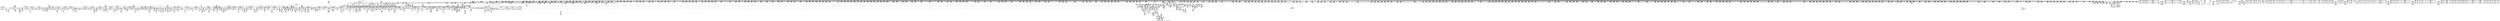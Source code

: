 digraph {
	CE0x3edc600 [shape=record,shape=Mrecord,label="{CE0x3edc600|i64_1|*Constant*|*SummSource*}"]
	CE0x3f26060 [shape=record,shape=Mrecord,label="{CE0x3f26060|i8*_getelementptr_inbounds_(_25_x_i8_,_25_x_i8_*_.str3,_i32_0,_i32_0)|*Constant*|*SummSource*}"]
	CE0x3f66b60 [shape=record,shape=Mrecord,label="{CE0x3f66b60|2472:_%struct.cred*,_:_CRE_6289,6290_}"]
	CE0x3ef8b20 [shape=record,shape=Mrecord,label="{CE0x3ef8b20|80:_i32,_112:_i8*,_:_CRE_60,61_}"]
	CE0x3ff8070 [shape=record,shape=Mrecord,label="{CE0x3ff8070|__preempt_count_sub:tmp|*SummSink*}"]
	CE0x3f05350 [shape=record,shape=Mrecord,label="{CE0x3f05350|2472:_%struct.cred*,_:_CRE_1816,1817_|*MultipleSource*|Function::task_sid&Arg::task::|security/selinux/hooks.c,208|Function::selinux_msg_queue_msgrcv&Arg::target::}"]
	CE0x3f6ed80 [shape=record,shape=Mrecord,label="{CE0x3f6ed80|2472:_%struct.cred*,_:_CRE_6520,6528_|*MultipleSource*|Function::task_sid&Arg::task::|security/selinux/hooks.c,208|Function::selinux_msg_queue_msgrcv&Arg::target::}"]
	CE0x3f23f50 [shape=record,shape=Mrecord,label="{CE0x3f23f50|selinux_msg_queue_msgrcv:sid6|security/selinux/hooks.c,5285}"]
	CE0x3fd5b60 [shape=record,shape=Mrecord,label="{CE0x3fd5b60|__preempt_count_add:tmp2}"]
	CE0x3f822e0 [shape=record,shape=Mrecord,label="{CE0x3f822e0|GLOBAL:cred_sid|*Constant*}"]
	CE0x3fe38a0 [shape=record,shape=Mrecord,label="{CE0x3fe38a0|i64*_getelementptr_inbounds_(_4_x_i64_,_4_x_i64_*___llvm_gcov_ctr133,_i64_0,_i64_0)|*Constant*|*SummSink*}"]
	CE0x3f97500 [shape=record,shape=Mrecord,label="{CE0x3f97500|rcu_read_lock:tmp9|include/linux/rcupdate.h,882|*SummSink*}"]
	CE0x3eef280 [shape=record,shape=Mrecord,label="{CE0x3eef280|i32_0|*Constant*|*SummSink*}"]
	CE0x3f2c860 [shape=record,shape=Mrecord,label="{CE0x3f2c860|2472:_%struct.cred*,_:_CRE_16,20_|*MultipleSource*|Function::task_sid&Arg::task::|security/selinux/hooks.c,208|Function::selinux_msg_queue_msgrcv&Arg::target::}"]
	CE0x3efd940 [shape=record,shape=Mrecord,label="{CE0x3efd940|2472:_%struct.cred*,_:_CRE_744,760_|*MultipleSource*|Function::task_sid&Arg::task::|security/selinux/hooks.c,208|Function::selinux_msg_queue_msgrcv&Arg::target::}"]
	CE0x3f38160 [shape=record,shape=Mrecord,label="{CE0x3f38160|rcu_read_lock:tmp2|*SummSource*}"]
	CE0x3f90720 [shape=record,shape=Mrecord,label="{CE0x3f90720|rcu_read_unlock:if.then|*SummSource*}"]
	CE0x3ef97c0 [shape=record,shape=Mrecord,label="{CE0x3ef97c0|selinux_msg_queue_msgrcv:sid4|security/selinux/hooks.c,5282|*SummSource*}"]
	CE0x3f61cc0 [shape=record,shape=Mrecord,label="{CE0x3f61cc0|2472:_%struct.cred*,_:_CRE_5872,5880_|*MultipleSource*|Function::task_sid&Arg::task::|security/selinux/hooks.c,208|Function::selinux_msg_queue_msgrcv&Arg::target::}"]
	CE0x3f63ab0 [shape=record,shape=Mrecord,label="{CE0x3f63ab0|2472:_%struct.cred*,_:_CRE_5984,5992_|*MultipleSource*|Function::task_sid&Arg::task::|security/selinux/hooks.c,208|Function::selinux_msg_queue_msgrcv&Arg::target::}"]
	CE0x3f5d3c0 [shape=record,shape=Mrecord,label="{CE0x3f5d3c0|2472:_%struct.cred*,_:_CRE_2970,2971_}"]
	CE0x3f819c0 [shape=record,shape=Mrecord,label="{CE0x3f819c0|i64*_getelementptr_inbounds_(_13_x_i64_,_13_x_i64_*___llvm_gcov_ctr126,_i64_0,_i64_12)|*Constant*|*SummSource*}"]
	CE0x3f89810 [shape=record,shape=Mrecord,label="{CE0x3f89810|task_sid:tmp9|security/selinux/hooks.c,208}"]
	CE0x3f5c7e0 [shape=record,shape=Mrecord,label="{CE0x3f5c7e0|2472:_%struct.cred*,_:_CRE_2960,2961_}"]
	CE0x3f593a0 [shape=record,shape=Mrecord,label="{CE0x3f593a0|2472:_%struct.cred*,_:_CRE_2916,2917_}"]
	CE0x3f23be0 [shape=record,shape=Mrecord,label="{CE0x3f23be0|selinux_msg_queue_msgrcv:tmp13|security/selinux/hooks.c,5285|*SummSink*}"]
	CE0x3fdca60 [shape=record,shape=Mrecord,label="{CE0x3fdca60|GLOBAL:lock_acquire|*Constant*|*SummSink*}"]
	CE0x3f28ee0 [shape=record,shape=Mrecord,label="{CE0x3f28ee0|task_sid:if.end}"]
	CE0x3fb8bb0 [shape=record,shape=Mrecord,label="{CE0x3fb8bb0|rcu_read_unlock:tmp3|*SummSource*}"]
	CE0x3fede90 [shape=record,shape=Mrecord,label="{CE0x3fede90|_call_void_asm_addl_$1,_%gs:$0_,_*m,ri,*m,_dirflag_,_fpsr_,_flags_(i32*___preempt_count,_i32_%sub,_i32*___preempt_count)_#3,_!dbg_!27717,_!srcloc_!27718|./arch/x86/include/asm/preempt.h,77|*SummSource*}"]
	CE0x3f62fe0 [shape=record,shape=Mrecord,label="{CE0x3f62fe0|2472:_%struct.cred*,_:_CRE_5944,5952_|*MultipleSource*|Function::task_sid&Arg::task::|security/selinux/hooks.c,208|Function::selinux_msg_queue_msgrcv&Arg::target::}"]
	CE0x3fdb300 [shape=record,shape=Mrecord,label="{CE0x3fdb300|i64*_getelementptr_inbounds_(_4_x_i64_,_4_x_i64_*___llvm_gcov_ctr134,_i64_0,_i64_0)|*Constant*|*SummSource*}"]
	CE0x3f94af0 [shape=record,shape=Mrecord,label="{CE0x3f94af0|__rcu_read_lock:tmp5|include/linux/rcupdate.h,239}"]
	CE0x3f958a0 [shape=record,shape=Mrecord,label="{CE0x3f958a0|GLOBAL:rcu_read_lock.__warned|Global_var:rcu_read_lock.__warned}"]
	CE0x3f52430 [shape=record,shape=Mrecord,label="{CE0x3f52430|2472:_%struct.cred*,_:_CRE_2532,2533_}"]
	CE0x3fb6380 [shape=record,shape=Mrecord,label="{CE0x3fb6380|_call_void_mcount()_#3|*SummSource*}"]
	CE0x3ed7520 [shape=record,shape=Mrecord,label="{CE0x3ed7520|i32_22|*Constant*|*SummSink*}"]
	CE0x3f32600 [shape=record,shape=Mrecord,label="{CE0x3f32600|_call_void_rcu_lock_acquire(%struct.lockdep_map*_rcu_lock_map)_#10,_!dbg_!27711|include/linux/rcupdate.h,881}"]
	CE0x3fd8a90 [shape=record,shape=Mrecord,label="{CE0x3fd8a90|_call_void_lock_acquire(%struct.lockdep_map*_%map,_i32_0,_i32_0,_i32_2,_i32_0,_%struct.lockdep_map*_null,_i64_ptrtoint_(i8*_blockaddress(_rcu_lock_acquire,_%__here)_to_i64))_#10,_!dbg_!27716|include/linux/rcupdate.h,418}"]
	CE0x3ed2a80 [shape=record,shape=Mrecord,label="{CE0x3ed2a80|80:_i32,_112:_i8*,_:_CRE_9,10_}"]
	CE0x3f53cb0 [shape=record,shape=Mrecord,label="{CE0x3f53cb0|2472:_%struct.cred*,_:_CRE_2648,2656_|*MultipleSource*|Function::task_sid&Arg::task::|security/selinux/hooks.c,208|Function::selinux_msg_queue_msgrcv&Arg::target::}"]
	CE0x3f69c40 [shape=record,shape=Mrecord,label="{CE0x3f69c40|2472:_%struct.cred*,_:_CRE_6329,6330_}"]
	CE0x402fc70 [shape=record,shape=Mrecord,label="{CE0x402fc70|i64*_getelementptr_inbounds_(_4_x_i64_,_4_x_i64_*___llvm_gcov_ctr135,_i64_0,_i64_1)|*Constant*}"]
	CE0x3f59600 [shape=record,shape=Mrecord,label="{CE0x3f59600|2472:_%struct.cred*,_:_CRE_2918,2919_}"]
	CE0x3ecacd0 [shape=record,shape=Mrecord,label="{CE0x3ecacd0|i32_1|*Constant*|*SummSink*}"]
	CE0x3fe4a50 [shape=record,shape=Mrecord,label="{CE0x3fe4a50|_call_void_mcount()_#3|*SummSource*}"]
	CE0x3f28760 [shape=record,shape=Mrecord,label="{CE0x3f28760|GLOBAL:rcu_read_lock|*Constant*}"]
	CE0x3fcd370 [shape=record,shape=Mrecord,label="{CE0x3fcd370|_call_void_rcu_lock_release(%struct.lockdep_map*_rcu_lock_map)_#10,_!dbg_!27733|include/linux/rcupdate.h,935}"]
	CE0x3f72c60 [shape=record,shape=Mrecord,label="{CE0x3f72c60|2472:_%struct.cred*,_:_CRE_10572,10576_|*MultipleSource*|Function::task_sid&Arg::task::|security/selinux/hooks.c,208|Function::selinux_msg_queue_msgrcv&Arg::target::}"]
	CE0x3f6ae10 [shape=record,shape=Mrecord,label="{CE0x3f6ae10|2472:_%struct.cred*,_:_CRE_6344,6345_}"]
	CE0x3fed760 [shape=record,shape=Mrecord,label="{CE0x3fed760|i64*_getelementptr_inbounds_(_4_x_i64_,_4_x_i64_*___llvm_gcov_ctr135,_i64_0,_i64_0)|*Constant*}"]
	CE0x3f71800 [shape=record,shape=Mrecord,label="{CE0x3f71800|2472:_%struct.cred*,_:_CRE_6672,6680_|*MultipleSource*|Function::task_sid&Arg::task::|security/selinux/hooks.c,208|Function::selinux_msg_queue_msgrcv&Arg::target::}"]
	CE0x3f51750 [shape=record,shape=Mrecord,label="{CE0x3f51750|2472:_%struct.cred*,_:_CRE_2520,2521_}"]
	CE0x3fdf900 [shape=record,shape=Mrecord,label="{CE0x3fdf900|i64*_getelementptr_inbounds_(_4_x_i64_,_4_x_i64_*___llvm_gcov_ctr130,_i64_0,_i64_3)|*Constant*|*SummSource*}"]
	CE0x3f234a0 [shape=record,shape=Mrecord,label="{CE0x3f234a0|selinux_msg_queue_msgrcv:tmp12|security/selinux/hooks.c,5285|*SummSource*}"]
	CE0x3f60560 [shape=record,shape=Mrecord,label="{CE0x3f60560|2472:_%struct.cred*,_:_CRE_3128,3136_|*MultipleSource*|Function::task_sid&Arg::task::|security/selinux/hooks.c,208|Function::selinux_msg_queue_msgrcv&Arg::target::}"]
	CE0x3ef3e60 [shape=record,shape=Mrecord,label="{CE0x3ef3e60|_ret_void,_!dbg_!27735|include/linux/rcupdate.h,884}"]
	CE0x3f64300 [shape=record,shape=Mrecord,label="{CE0x3f64300|2472:_%struct.cred*,_:_CRE_6136,6140_|*MultipleSource*|Function::task_sid&Arg::task::|security/selinux/hooks.c,208|Function::selinux_msg_queue_msgrcv&Arg::target::}"]
	CE0x3f5c0c0 [shape=record,shape=Mrecord,label="{CE0x3f5c0c0|2472:_%struct.cred*,_:_CRE_2954,2955_}"]
	CE0x3ff71b0 [shape=record,shape=Mrecord,label="{CE0x3ff71b0|_call_void_mcount()_#3|*SummSource*}"]
	CE0x3f68cd0 [shape=record,shape=Mrecord,label="{CE0x3f68cd0|2472:_%struct.cred*,_:_CRE_6316,6317_}"]
	CE0x3f66530 [shape=record,shape=Mrecord,label="{CE0x3f66530|2472:_%struct.cred*,_:_CRE_6264,6280_|*MultipleSource*|Function::task_sid&Arg::task::|security/selinux/hooks.c,208|Function::selinux_msg_queue_msgrcv&Arg::target::}"]
	CE0x3fb9720 [shape=record,shape=Mrecord,label="{CE0x3fb9720|__rcu_read_lock:tmp1}"]
	CE0x3ed92c0 [shape=record,shape=Mrecord,label="{CE0x3ed92c0|task_sid:entry|*SummSink*}"]
	CE0x3f6b400 [shape=record,shape=Mrecord,label="{CE0x3f6b400|2472:_%struct.cred*,_:_CRE_6349,6350_}"]
	CE0x3ff2530 [shape=record,shape=Mrecord,label="{CE0x3ff2530|__rcu_read_unlock:tmp1}"]
	CE0x3ee4270 [shape=record,shape=Mrecord,label="{CE0x3ee4270|avc_has_perm:tclass|Function::avc_has_perm&Arg::tclass::|*SummSink*}"]
	CE0x3f84270 [shape=record,shape=Mrecord,label="{CE0x3f84270|GLOBAL:rcu_read_unlock|*Constant*|*SummSink*}"]
	CE0x3ed27f0 [shape=record,shape=Mrecord,label="{CE0x3ed27f0|i64_7|*Constant*|*SummSink*}"]
	CE0x3f71e60 [shape=record,shape=Mrecord,label="{CE0x3f71e60|2472:_%struct.cred*,_:_CRE_10528,10536_|*MultipleSource*|Function::task_sid&Arg::task::|security/selinux/hooks.c,208|Function::selinux_msg_queue_msgrcv&Arg::target::}"]
	CE0x3f01080 [shape=record,shape=Mrecord,label="{CE0x3f01080|i32_3|*Constant*|*SummSource*}"]
	CE0x3ed2e10 [shape=record,shape=Mrecord,label="{CE0x3ed2e10|selinux_msg_queue_msgrcv:tmp9|security/selinux/hooks.c,5284|*SummSink*}"]
	CE0x3ef3f00 [shape=record,shape=Mrecord,label="{CE0x3ef3f00|_ret_void,_!dbg_!27735|include/linux/rcupdate.h,884|*SummSource*}"]
	CE0x3f97b70 [shape=record,shape=Mrecord,label="{CE0x3f97b70|rcu_read_lock:tmp11|include/linux/rcupdate.h,882}"]
	CE0x3f3bad0 [shape=record,shape=Mrecord,label="{CE0x3f3bad0|i64*_getelementptr_inbounds_(_2_x_i64_,_2_x_i64_*___llvm_gcov_ctr131,_i64_0,_i64_0)|*Constant*|*SummSource*}"]
	CE0x3ee6b40 [shape=record,shape=Mrecord,label="{CE0x3ee6b40|i64_2|*Constant*|*SummSource*}"]
	CE0x3eec030 [shape=record,shape=Mrecord,label="{CE0x3eec030|i64*_getelementptr_inbounds_(_13_x_i64_,_13_x_i64_*___llvm_gcov_ctr126,_i64_0,_i64_0)|*Constant*|*SummSink*}"]
	CE0x3fbed20 [shape=record,shape=Mrecord,label="{CE0x3fbed20|i64*_getelementptr_inbounds_(_11_x_i64_,_11_x_i64_*___llvm_gcov_ctr132,_i64_0,_i64_1)|*Constant*}"]
	CE0x3fad650 [shape=record,shape=Mrecord,label="{CE0x3fad650|i64*_getelementptr_inbounds_(_11_x_i64_,_11_x_i64_*___llvm_gcov_ctr127,_i64_0,_i64_9)|*Constant*|*SummSink*}"]
	CE0x3f8dbe0 [shape=record,shape=Mrecord,label="{CE0x3f8dbe0|task_sid:call|security/selinux/hooks.c,208|*SummSource*}"]
	CE0x3f22280 [shape=record,shape=Mrecord,label="{CE0x3f22280|i32_2|*Constant*}"]
	CE0x3f527f0 [shape=record,shape=Mrecord,label="{CE0x3f527f0|2472:_%struct.cred*,_:_CRE_2536,2544_|*MultipleSource*|Function::task_sid&Arg::task::|security/selinux/hooks.c,208|Function::selinux_msg_queue_msgrcv&Arg::target::}"]
	CE0x3f5c6b0 [shape=record,shape=Mrecord,label="{CE0x3f5c6b0|2472:_%struct.cred*,_:_CRE_2959,2960_}"]
	CE0x3ee2870 [shape=record,shape=Mrecord,label="{CE0x3ee2870|cred_sid:tmp5|security/selinux/hooks.c,196}"]
	CE0x3fe50b0 [shape=record,shape=Mrecord,label="{CE0x3fe50b0|__preempt_count_add:tmp3|*SummSource*}"]
	CE0x4032f40 [shape=record,shape=Mrecord,label="{CE0x4032f40|__preempt_count_sub:do.end|*SummSink*}"]
	CE0x4027870 [shape=record,shape=Mrecord,label="{CE0x4027870|_call_void_mcount()_#3|*SummSource*}"]
	CE0x3fbc860 [shape=record,shape=Mrecord,label="{CE0x3fbc860|__preempt_count_add:val|Function::__preempt_count_add&Arg::val::}"]
	CE0x3fc8bc0 [shape=record,shape=Mrecord,label="{CE0x3fc8bc0|rcu_read_unlock:tmp13|include/linux/rcupdate.h,933|*SummSink*}"]
	CE0x3f8e340 [shape=record,shape=Mrecord,label="{CE0x3f8e340|rcu_read_lock:do.end|*SummSource*}"]
	CE0x3f52520 [shape=record,shape=Mrecord,label="{CE0x3f52520|2472:_%struct.cred*,_:_CRE_2533,2534_}"]
	CE0x3fac4d0 [shape=record,shape=Mrecord,label="{CE0x3fac4d0|i64*_getelementptr_inbounds_(_11_x_i64_,_11_x_i64_*___llvm_gcov_ctr127,_i64_0,_i64_10)|*Constant*|*SummSink*}"]
	CE0x3fb9790 [shape=record,shape=Mrecord,label="{CE0x3fb9790|__rcu_read_lock:tmp1|*SummSource*}"]
	CE0x40257d0 [shape=record,shape=Mrecord,label="{CE0x40257d0|__preempt_count_sub:tmp2|*SummSource*}"]
	CE0x3f30150 [shape=record,shape=Mrecord,label="{CE0x3f30150|i64*_getelementptr_inbounds_(_13_x_i64_,_13_x_i64_*___llvm_gcov_ctr126,_i64_0,_i64_1)|*Constant*|*SummSource*}"]
	CE0x3feefb0 [shape=record,shape=Mrecord,label="{CE0x3feefb0|__preempt_count_sub:tmp7|./arch/x86/include/asm/preempt.h,78}"]
	"CONST[source:0(mediator),value:2(dynamic)][purpose:{object}][SnkIdx:6]"
	CE0x3f92a70 [shape=record,shape=Mrecord,label="{CE0x3f92a70|rcu_read_unlock:tmp8|include/linux/rcupdate.h,933|*SummSource*}"]
	CE0x3f39ea0 [shape=record,shape=Mrecord,label="{CE0x3f39ea0|2472:_%struct.cred*,_:_CRE_184,192_|*MultipleSource*|Function::task_sid&Arg::task::|security/selinux/hooks.c,208|Function::selinux_msg_queue_msgrcv&Arg::target::}"]
	CE0x3ede3e0 [shape=record,shape=Mrecord,label="{CE0x3ede3e0|80:_i32,_112:_i8*,_:_CRE_6,7_}"]
	CE0x3fac420 [shape=record,shape=Mrecord,label="{CE0x3fac420|i64*_getelementptr_inbounds_(_11_x_i64_,_11_x_i64_*___llvm_gcov_ctr127,_i64_0,_i64_10)|*Constant*|*SummSource*}"]
	CE0x3ee3090 [shape=record,shape=Mrecord,label="{CE0x3ee3090|80:_i32,_112:_i8*,_:_CRE_26,27_}"]
	CE0x3f4d5e0 [shape=record,shape=Mrecord,label="{CE0x3f4d5e0|2472:_%struct.cred*,_:_CRE_2136,2144_|*MultipleSource*|Function::task_sid&Arg::task::|security/selinux/hooks.c,208|Function::selinux_msg_queue_msgrcv&Arg::target::}"]
	CE0x3f67770 [shape=record,shape=Mrecord,label="{CE0x3f67770|2472:_%struct.cred*,_:_CRE_6298,6299_}"]
	CE0x3f06c70 [shape=record,shape=Mrecord,label="{CE0x3f06c70|2472:_%struct.cred*,_:_CRE_296,304_|*MultipleSource*|Function::task_sid&Arg::task::|security/selinux/hooks.c,208|Function::selinux_msg_queue_msgrcv&Arg::target::}"]
	CE0x3f6f1c0 [shape=record,shape=Mrecord,label="{CE0x3f6f1c0|2472:_%struct.cred*,_:_CRE_6536,6544_|*MultipleSource*|Function::task_sid&Arg::task::|security/selinux/hooks.c,208|Function::selinux_msg_queue_msgrcv&Arg::target::}"]
	CE0x3f90dd0 [shape=record,shape=Mrecord,label="{CE0x3f90dd0|rcu_read_unlock:land.lhs.true}"]
	CE0x3f7ecf0 [shape=record,shape=Mrecord,label="{CE0x3f7ecf0|rcu_read_unlock:if.end}"]
	CE0x3f4aca0 [shape=record,shape=Mrecord,label="{CE0x3f4aca0|2472:_%struct.cred*,_:_CRE_1976,1977_|*MultipleSource*|Function::task_sid&Arg::task::|security/selinux/hooks.c,208|Function::selinux_msg_queue_msgrcv&Arg::target::}"]
	CE0x3f3b700 [shape=record,shape=Mrecord,label="{CE0x3f3b700|2472:_%struct.cred*,_:_CRE_168,176_|*MultipleSource*|Function::task_sid&Arg::task::|security/selinux/hooks.c,208|Function::selinux_msg_queue_msgrcv&Arg::target::}"]
	CE0x3f53e90 [shape=record,shape=Mrecord,label="{CE0x3f53e90|2472:_%struct.cred*,_:_CRE_2656,2664_|*MultipleSource*|Function::task_sid&Arg::task::|security/selinux/hooks.c,208|Function::selinux_msg_queue_msgrcv&Arg::target::}"]
	CE0x3ef0c70 [shape=record,shape=Mrecord,label="{CE0x3ef0c70|task_sid:bb|*SummSource*}"]
	CE0x3f01eb0 [shape=record,shape=Mrecord,label="{CE0x3f01eb0|selinux_msg_queue_msgrcv:tmp6|security/selinux/hooks.c,5280}"]
	CE0x3eedd60 [shape=record,shape=Mrecord,label="{CE0x3eedd60|GLOBAL:task_sid|*Constant*|*SummSink*}"]
	CE0x3f70fb0 [shape=record,shape=Mrecord,label="{CE0x3f70fb0|2472:_%struct.cred*,_:_CRE_6648,6656_|*MultipleSource*|Function::task_sid&Arg::task::|security/selinux/hooks.c,208|Function::selinux_msg_queue_msgrcv&Arg::target::}"]
	CE0x3fe5600 [shape=record,shape=Mrecord,label="{CE0x3fe5600|__rcu_read_unlock:tmp4|include/linux/rcupdate.h,244|*SummSink*}"]
	CE0x3f93ab0 [shape=record,shape=Mrecord,label="{CE0x3f93ab0|__rcu_read_lock:tmp3|*SummSink*}"]
	CE0x3ffa770 [shape=record,shape=Mrecord,label="{CE0x3ffa770|void_(i32*,_i32,_i32*)*_asm_addl_$1,_%gs:$0_,_*m,ri,*m,_dirflag_,_fpsr_,_flags_}"]
	CE0x3f947d0 [shape=record,shape=Mrecord,label="{CE0x3f947d0|rcu_lock_acquire:map|Function::rcu_lock_acquire&Arg::map::|*SummSource*}"]
	CE0x3f67e90 [shape=record,shape=Mrecord,label="{CE0x3f67e90|2472:_%struct.cred*,_:_CRE_6304,6305_}"]
	"CONST[source:1(input),value:2(dynamic)][purpose:{object}][SrcIdx:3]"
	CE0x3eee970 [shape=record,shape=Mrecord,label="{CE0x3eee970|80:_i32,_112:_i8*,_:_CRE_17,18_}"]
	CE0x3f2b020 [shape=record,shape=Mrecord,label="{CE0x3f2b020|task_sid:tmp3|*SummSink*}"]
	CE0x3fba450 [shape=record,shape=Mrecord,label="{CE0x3fba450|rcu_read_unlock:call3|include/linux/rcupdate.h,933}"]
	CE0x3f3e120 [shape=record,shape=Mrecord,label="{CE0x3f3e120|2472:_%struct.cred*,_:_CRE_520,524_|*MultipleSource*|Function::task_sid&Arg::task::|security/selinux/hooks.c,208|Function::selinux_msg_queue_msgrcv&Arg::target::}"]
	CE0x3f3a9f0 [shape=record,shape=Mrecord,label="{CE0x3f3a9f0|COLLAPSED:_GCMRE___llvm_gcov_ctr131_internal_global_2_x_i64_zeroinitializer:_elem_0:default:}"]
	CE0x3ff3ea0 [shape=record,shape=Mrecord,label="{CE0x3ff3ea0|i64*_getelementptr_inbounds_(_4_x_i64_,_4_x_i64_*___llvm_gcov_ctr128,_i64_0,_i64_2)|*Constant*}"]
	CE0x3f56230 [shape=record,shape=Mrecord,label="{CE0x3f56230|2472:_%struct.cred*,_:_CRE_2792,2800_|*MultipleSource*|Function::task_sid&Arg::task::|security/selinux/hooks.c,208|Function::selinux_msg_queue_msgrcv&Arg::target::}"]
	CE0x3f489e0 [shape=record,shape=Mrecord,label="{CE0x3f489e0|rcu_read_lock:tmp18|include/linux/rcupdate.h,882|*SummSink*}"]
	CE0x3f58150 [shape=record,shape=Mrecord,label="{CE0x3f58150|2472:_%struct.cred*,_:_CRE_2900,2904_|*MultipleSource*|Function::task_sid&Arg::task::|security/selinux/hooks.c,208|Function::selinux_msg_queue_msgrcv&Arg::target::}"]
	CE0x3f52610 [shape=record,shape=Mrecord,label="{CE0x3f52610|2472:_%struct.cred*,_:_CRE_2534,2535_}"]
	CE0x3fbcac0 [shape=record,shape=Mrecord,label="{CE0x3fbcac0|rcu_read_unlock:tmp|*SummSource*}"]
	CE0x3f6e0c0 [shape=record,shape=Mrecord,label="{CE0x3f6e0c0|2472:_%struct.cred*,_:_CRE_6480,6484_|*MultipleSource*|Function::task_sid&Arg::task::|security/selinux/hooks.c,208|Function::selinux_msg_queue_msgrcv&Arg::target::}"]
	CE0x3fc1e90 [shape=record,shape=Mrecord,label="{CE0x3fc1e90|rcu_lock_release:__here}"]
	CE0x3ff20b0 [shape=record,shape=Mrecord,label="{CE0x3ff20b0|i64*_getelementptr_inbounds_(_4_x_i64_,_4_x_i64_*___llvm_gcov_ctr134,_i64_0,_i64_3)|*Constant*|*SummSource*}"]
	CE0x3f5c450 [shape=record,shape=Mrecord,label="{CE0x3f5c450|2472:_%struct.cred*,_:_CRE_2957,2958_}"]
	CE0x3ef52e0 [shape=record,shape=Mrecord,label="{CE0x3ef52e0|selinux_msg_queue_msgrcv:security1|security/selinux/hooks.c,5277|*SummSink*}"]
	CE0x3f30ca0 [shape=record,shape=Mrecord,label="{CE0x3f30ca0|GLOBAL:rcu_lock_acquire|*Constant*}"]
	CE0x3fdfd40 [shape=record,shape=Mrecord,label="{CE0x3fdfd40|rcu_lock_acquire:tmp6|*SummSink*}"]
	CE0x3f57460 [shape=record,shape=Mrecord,label="{CE0x3f57460|2472:_%struct.cred*,_:_CRE_2864,2872_|*MultipleSource*|Function::task_sid&Arg::task::|security/selinux/hooks.c,208|Function::selinux_msg_queue_msgrcv&Arg::target::}"]
	CE0x3efae50 [shape=record,shape=Mrecord,label="{CE0x3efae50|task_sid:tmp17|security/selinux/hooks.c,208|*SummSink*}"]
	CE0x3f65870 [shape=record,shape=Mrecord,label="{CE0x3f65870|2472:_%struct.cred*,_:_CRE_6216,6224_|*MultipleSource*|Function::task_sid&Arg::task::|security/selinux/hooks.c,208|Function::selinux_msg_queue_msgrcv&Arg::target::}"]
	CE0x3f98f80 [shape=record,shape=Mrecord,label="{CE0x3f98f80|i64_7|*Constant*}"]
	CE0x3f6f630 [shape=record,shape=Mrecord,label="{CE0x3f6f630|2472:_%struct.cred*,_:_CRE_6552,6560_|*MultipleSource*|Function::task_sid&Arg::task::|security/selinux/hooks.c,208|Function::selinux_msg_queue_msgrcv&Arg::target::}"]
	CE0x3f83310 [shape=record,shape=Mrecord,label="{CE0x3f83310|cred_sid:cred|Function::cred_sid&Arg::cred::|*SummSink*}"]
	CE0x3fc3f30 [shape=record,shape=Mrecord,label="{CE0x3fc3f30|rcu_read_unlock:land.lhs.true|*SummSink*}"]
	CE0x3fbf640 [shape=record,shape=Mrecord,label="{CE0x3fbf640|rcu_read_unlock:tmp7|include/linux/rcupdate.h,933}"]
	CE0x3ff6b10 [shape=record,shape=Mrecord,label="{CE0x3ff6b10|i64_ptrtoint_(i8*_blockaddress(_rcu_lock_release,_%__here)_to_i64)|*Constant*|*SummSource*}"]
	CE0x3ef0b90 [shape=record,shape=Mrecord,label="{CE0x3ef0b90|task_sid:do.body5|*SummSink*}"]
	CE0x3f609a0 [shape=record,shape=Mrecord,label="{CE0x3f609a0|2472:_%struct.cred*,_:_CRE_3140,3144_|*MultipleSource*|Function::task_sid&Arg::task::|security/selinux/hooks.c,208|Function::selinux_msg_queue_msgrcv&Arg::target::}"]
	CE0x3fca3b0 [shape=record,shape=Mrecord,label="{CE0x3fca3b0|i32_934|*Constant*|*SummSink*}"]
	CE0x3f22fc0 [shape=record,shape=Mrecord,label="{CE0x3f22fc0|selinux_msg_queue_msgrcv:tmp15|security/selinux/hooks.c,5287}"]
	CE0x3f9b470 [shape=record,shape=Mrecord,label="{CE0x3f9b470|__preempt_count_sub:do.body|*SummSink*}"]
	CE0x3f309d0 [shape=record,shape=Mrecord,label="{CE0x3f309d0|2472:_%struct.cred*,_:_CRE_80,84_|*MultipleSource*|Function::task_sid&Arg::task::|security/selinux/hooks.c,208|Function::selinux_msg_queue_msgrcv&Arg::target::}"]
	CE0x3fda110 [shape=record,shape=Mrecord,label="{CE0x3fda110|COLLAPSED:_GCMRE___llvm_gcov_ctr129_internal_global_4_x_i64_zeroinitializer:_elem_0:default:}"]
	"CONST[source:0(mediator),value:2(dynamic)][purpose:{object}][SnkIdx:2]"
	CE0x3ec8e60 [shape=record,shape=Mrecord,label="{CE0x3ec8e60|_ret_i32_%call7,_!dbg_!27749|security/selinux/hooks.c,210|*SummSink*}"]
	CE0x3f93090 [shape=record,shape=Mrecord,label="{CE0x3f93090|i64*_getelementptr_inbounds_(_4_x_i64_,_4_x_i64_*___llvm_gcov_ctr128,_i64_0,_i64_1)|*Constant*|*SummSink*}"]
	CE0x3f6bfe0 [shape=record,shape=Mrecord,label="{CE0x3f6bfe0|2472:_%struct.cred*,_:_CRE_6359,6360_}"]
	CE0x3ee11c0 [shape=record,shape=Mrecord,label="{CE0x3ee11c0|avc_has_perm:auditdata|Function::avc_has_perm&Arg::auditdata::|*SummSink*}"]
	CE0x3fcad70 [shape=record,shape=Mrecord,label="{CE0x3fcad70|i64*_getelementptr_inbounds_(_11_x_i64_,_11_x_i64_*___llvm_gcov_ctr132,_i64_0,_i64_9)|*Constant*}"]
	CE0x3eebaf0 [shape=record,shape=Mrecord,label="{CE0x3eebaf0|selinux_msg_queue_msgrcv:if.end}"]
	CE0x3fb6ff0 [shape=record,shape=Mrecord,label="{CE0x3fb6ff0|i64*_getelementptr_inbounds_(_4_x_i64_,_4_x_i64_*___llvm_gcov_ctr133,_i64_0,_i64_1)|*Constant*}"]
	CE0x3f3e4b0 [shape=record,shape=Mrecord,label="{CE0x3f3e4b0|2472:_%struct.cred*,_:_CRE_536,544_|*MultipleSource*|Function::task_sid&Arg::task::|security/selinux/hooks.c,208|Function::selinux_msg_queue_msgrcv&Arg::target::}"]
	CE0x3eff1f0 [shape=record,shape=Mrecord,label="{CE0x3eff1f0|avc_has_perm:requested|Function::avc_has_perm&Arg::requested::|*SummSource*}"]
	CE0x3f26510 [shape=record,shape=Mrecord,label="{CE0x3f26510|i32_208|*Constant*}"]
	CE0x3f23920 [shape=record,shape=Mrecord,label="{CE0x3f23920|selinux_msg_queue_msgrcv:tmp13|security/selinux/hooks.c,5285}"]
	CE0x3f6e720 [shape=record,shape=Mrecord,label="{CE0x3f6e720|2472:_%struct.cred*,_:_CRE_6496,6504_|*MultipleSource*|Function::task_sid&Arg::task::|security/selinux/hooks.c,208|Function::selinux_msg_queue_msgrcv&Arg::target::}"]
	CE0x3f8f5a0 [shape=record,shape=Mrecord,label="{CE0x3f8f5a0|rcu_read_unlock:tobool|include/linux/rcupdate.h,933}"]
	CE0x3f9e090 [shape=record,shape=Mrecord,label="{CE0x3f9e090|GLOBAL:__preempt_count|Global_var:__preempt_count|*SummSink*}"]
	CE0x3f73980 [shape=record,shape=Mrecord,label="{CE0x3f73980|2472:_%struct.cred*,_:_CRE_10608,10609_|*MultipleSource*|Function::task_sid&Arg::task::|security/selinux/hooks.c,208|Function::selinux_msg_queue_msgrcv&Arg::target::}"]
	CE0x3fb9aa0 [shape=record,shape=Mrecord,label="{CE0x3fb9aa0|rcu_read_unlock:tmp2|*SummSource*}"]
	CE0x3eceb50 [shape=record,shape=Mrecord,label="{CE0x3eceb50|i64_1|*Constant*|*SummSink*}"]
	CE0x3f85560 [shape=record,shape=Mrecord,label="{CE0x3f85560|rcu_read_lock:land.lhs.true2|*SummSource*}"]
	CE0x3ee7470 [shape=record,shape=Mrecord,label="{CE0x3ee7470|i64_0|*Constant*|*SummSource*}"]
	CE0x3fc3df0 [shape=record,shape=Mrecord,label="{CE0x3fc3df0|i64*_getelementptr_inbounds_(_4_x_i64_,_4_x_i64_*___llvm_gcov_ctr130,_i64_0,_i64_1)|*Constant*}"]
	CE0x3ed6fd0 [shape=record,shape=Mrecord,label="{CE0x3ed6fd0|rcu_read_lock:entry|*SummSource*}"]
	"CONST[source:0(mediator),value:2(dynamic)][purpose:{subject}][SnkIdx:0]"
	CE0x3ff7cb0 [shape=record,shape=Mrecord,label="{CE0x3ff7cb0|__rcu_read_lock:do.body|*SummSource*}"]
	CE0x3fc3b50 [shape=record,shape=Mrecord,label="{CE0x3fc3b50|rcu_lock_acquire:tmp1|*SummSource*}"]
	CE0x3fd5db0 [shape=record,shape=Mrecord,label="{CE0x3fd5db0|i64_1|*Constant*}"]
	CE0x3fbd4c0 [shape=record,shape=Mrecord,label="{CE0x3fbd4c0|GLOBAL:__llvm_gcov_ctr132|Global_var:__llvm_gcov_ctr132}"]
	CE0x3edcc00 [shape=record,shape=Mrecord,label="{CE0x3edcc00|i32_4|*Constant*}"]
	CE0x3fc8a90 [shape=record,shape=Mrecord,label="{CE0x3fc8a90|rcu_read_unlock:tmp13|include/linux/rcupdate.h,933|*SummSource*}"]
	CE0x3feaf00 [shape=record,shape=Mrecord,label="{CE0x3feaf00|__preempt_count_sub:tmp1|*SummSink*}"]
	CE0x3f63230 [shape=record,shape=Mrecord,label="{CE0x3f63230|2472:_%struct.cred*,_:_CRE_5952,5960_|*MultipleSource*|Function::task_sid&Arg::task::|security/selinux/hooks.c,208|Function::selinux_msg_queue_msgrcv&Arg::target::}"]
	CE0x3f98410 [shape=record,shape=Mrecord,label="{CE0x3f98410|rcu_read_lock:tmp12|include/linux/rcupdate.h,882|*SummSink*}"]
	CE0x3f5f080 [shape=record,shape=Mrecord,label="{CE0x3f5f080|2472:_%struct.cred*,_:_CRE_3064,3072_|*MultipleSource*|Function::task_sid&Arg::task::|security/selinux/hooks.c,208|Function::selinux_msg_queue_msgrcv&Arg::target::}"]
	CE0x3f482a0 [shape=record,shape=Mrecord,label="{CE0x3f482a0|rcu_read_lock:tmp17|include/linux/rcupdate.h,882}"]
	CE0x3f4ff20 [shape=record,shape=Mrecord,label="{CE0x3f4ff20|2472:_%struct.cred*,_:_CRE_2376,2384_|*MultipleSource*|Function::task_sid&Arg::task::|security/selinux/hooks.c,208|Function::selinux_msg_queue_msgrcv&Arg::target::}"]
	CE0x3f74470 [shape=record,shape=Mrecord,label="{CE0x3f74470|task_sid:tmp4|*LoadInst*|security/selinux/hooks.c,208}"]
	CE0x3ff6430 [shape=record,shape=Mrecord,label="{CE0x3ff6430|GLOBAL:lock_release|*Constant*}"]
	CE0x3fd83a0 [shape=record,shape=Mrecord,label="{CE0x3fd83a0|i64_1|*Constant*}"]
	CE0x3fac540 [shape=record,shape=Mrecord,label="{CE0x3fac540|rcu_read_lock:tmp21|include/linux/rcupdate.h,884|*SummSink*}"]
	CE0x3f8c3d0 [shape=record,shape=Mrecord,label="{CE0x3f8c3d0|task_sid:tmp11|security/selinux/hooks.c,208|*SummSink*}"]
	CE0x3fcc200 [shape=record,shape=Mrecord,label="{CE0x3fcc200|i64*_getelementptr_inbounds_(_11_x_i64_,_11_x_i64_*___llvm_gcov_ctr132,_i64_0,_i64_10)|*Constant*}"]
	CE0x3f6d680 [shape=record,shape=Mrecord,label="{CE0x3f6d680|2472:_%struct.cred*,_:_CRE_6456,6464_|*MultipleSource*|Function::task_sid&Arg::task::|security/selinux/hooks.c,208|Function::selinux_msg_queue_msgrcv&Arg::target::}"]
	CE0x3f388b0 [shape=record,shape=Mrecord,label="{CE0x3f388b0|cred_sid:tmp2}"]
	CE0x3ff0d10 [shape=record,shape=Mrecord,label="{CE0x3ff0d10|i64*_getelementptr_inbounds_(_4_x_i64_,_4_x_i64_*___llvm_gcov_ctr135,_i64_0,_i64_3)|*Constant*|*SummSink*}"]
	CE0x3eef2f0 [shape=record,shape=Mrecord,label="{CE0x3eef2f0|selinux_msg_queue_msgrcv:q_perm|security/selinux/hooks.c,5276|*SummSink*}"]
	CE0x3f882d0 [shape=record,shape=Mrecord,label="{CE0x3f882d0|i8*_getelementptr_inbounds_(_25_x_i8_,_25_x_i8_*_.str45,_i32_0,_i32_0)|*Constant*|*SummSink*}"]
	CE0x3f96b10 [shape=record,shape=Mrecord,label="{CE0x3f96b10|rcu_read_lock:tobool1|include/linux/rcupdate.h,882|*SummSource*}"]
	CE0x3f3eff0 [shape=record,shape=Mrecord,label="{CE0x3f3eff0|2472:_%struct.cred*,_:_CRE_584,592_|*MultipleSource*|Function::task_sid&Arg::task::|security/selinux/hooks.c,208|Function::selinux_msg_queue_msgrcv&Arg::target::}"]
	CE0x3efc050 [shape=record,shape=Mrecord,label="{CE0x3efc050|i8_1|*Constant*|*SummSource*}"]
	CE0x3f58590 [shape=record,shape=Mrecord,label="{CE0x3f58590|2472:_%struct.cred*,_:_CRE_2905,2906_}"]
	CE0x3f7a7d0 [shape=record,shape=Mrecord,label="{CE0x3f7a7d0|task_sid:tmp21|security/selinux/hooks.c,208|*SummSink*}"]
	CE0x3ee1af0 [shape=record,shape=Mrecord,label="{CE0x3ee1af0|_ret_i32_%retval.0,_!dbg_!27728|security/selinux/avc.c,775|*SummSource*}"]
	CE0x3f5c1f0 [shape=record,shape=Mrecord,label="{CE0x3f5c1f0|2472:_%struct.cred*,_:_CRE_2955,2956_}"]
	CE0x3f725d0 [shape=record,shape=Mrecord,label="{CE0x3f725d0|2472:_%struct.cred*,_:_CRE_10552,10560_|*MultipleSource*|Function::task_sid&Arg::task::|security/selinux/hooks.c,208|Function::selinux_msg_queue_msgrcv&Arg::target::}"]
	CE0x3ef1530 [shape=record,shape=Mrecord,label="{CE0x3ef1530|40:_i8*,_:_CRE_24,32_|*MultipleSource*|Function::selinux_msg_queue_msgrcv&Arg::msg::|security/selinux/hooks.c,5277}"]
	CE0x3f9a250 [shape=record,shape=Mrecord,label="{CE0x3f9a250|rcu_read_lock:tmp15|include/linux/rcupdate.h,882}"]
	CE0x3ee53e0 [shape=record,shape=Mrecord,label="{CE0x3ee53e0|selinux_msg_queue_msgrcv:tmp2|security/selinux/hooks.c,5276|*SummSink*}"]
	CE0x3f80df0 [shape=record,shape=Mrecord,label="{CE0x3f80df0|rcu_read_unlock:land.lhs.true2|*SummSink*}"]
	CE0x3f32b30 [shape=record,shape=Mrecord,label="{CE0x3f32b30|__preempt_count_add:entry|*SummSource*}"]
	CE0x3fca0f0 [shape=record,shape=Mrecord,label="{CE0x3fca0f0|i32_934|*Constant*|*SummSource*}"]
	CE0x3eecfc0 [shape=record,shape=Mrecord,label="{CE0x3eecfc0|80:_i32,_112:_i8*,_:_CRE_136,144_|*MultipleSource*|Function::selinux_msg_queue_msgrcv&Arg::msq::|security/selinux/hooks.c,5276}"]
	CE0x3f400a0 [shape=record,shape=Mrecord,label="{CE0x3f400a0|2472:_%struct.cred*,_:_CRE_648,652_|*MultipleSource*|Function::task_sid&Arg::task::|security/selinux/hooks.c,208|Function::selinux_msg_queue_msgrcv&Arg::target::}"]
	CE0x3eea880 [shape=record,shape=Mrecord,label="{CE0x3eea880|avc_has_perm:tsid|Function::avc_has_perm&Arg::tsid::|*SummSink*}"]
	CE0x3fd6ad0 [shape=record,shape=Mrecord,label="{CE0x3fd6ad0|rcu_lock_release:tmp3}"]
	CE0x3f31c70 [shape=record,shape=Mrecord,label="{CE0x3f31c70|_call_void_mcount()_#3|*SummSource*}"]
	CE0x3fc9ea0 [shape=record,shape=Mrecord,label="{CE0x3fc9ea0|i32_934|*Constant*}"]
	CE0x3f9a4d0 [shape=record,shape=Mrecord,label="{CE0x3f9a4d0|rcu_read_lock:tmp15|include/linux/rcupdate.h,882|*SummSource*}"]
	CE0x3f5b150 [shape=record,shape=Mrecord,label="{CE0x3f5b150|2472:_%struct.cred*,_:_CRE_2941,2942_}"]
	CE0x3f361d0 [shape=record,shape=Mrecord,label="{CE0x3f361d0|__rcu_read_lock:entry}"]
	CE0x3f49080 [shape=record,shape=Mrecord,label="{CE0x3f49080|2472:_%struct.cred*,_:_CRE_1856,1864_|*MultipleSource*|Function::task_sid&Arg::task::|security/selinux/hooks.c,208|Function::selinux_msg_queue_msgrcv&Arg::target::}"]
	CE0x3f7a840 [shape=record,shape=Mrecord,label="{CE0x3f7a840|task_sid:tmp21|security/selinux/hooks.c,208|*SummSource*}"]
	CE0x3f9e020 [shape=record,shape=Mrecord,label="{CE0x3f9e020|i64*_getelementptr_inbounds_(_4_x_i64_,_4_x_i64_*___llvm_gcov_ctr129,_i64_0,_i64_3)|*Constant*}"]
	CE0x3fbf4d0 [shape=record,shape=Mrecord,label="{CE0x3fbf4d0|rcu_read_unlock:tmp6|include/linux/rcupdate.h,933|*SummSink*}"]
	CE0x3f25070 [shape=record,shape=Mrecord,label="{CE0x3f25070|selinux_msg_queue_msgrcv:tmp16|security/selinux/hooks.c,5287|*SummSink*}"]
	CE0x3f58370 [shape=record,shape=Mrecord,label="{CE0x3f58370|2472:_%struct.cred*,_:_CRE_2904,2905_}"]
	CE0x3f8cd00 [shape=record,shape=Mrecord,label="{CE0x3f8cd00|task_sid:tmp13|security/selinux/hooks.c,208|*SummSink*}"]
	CE0x3f04e10 [shape=record,shape=Mrecord,label="{CE0x3f04e10|2472:_%struct.cred*,_:_CRE_776,780_|*MultipleSource*|Function::task_sid&Arg::task::|security/selinux/hooks.c,208|Function::selinux_msg_queue_msgrcv&Arg::target::}"]
	CE0x3eca970 [shape=record,shape=Mrecord,label="{CE0x3eca970|80:_i32,_112:_i8*,_:_CRE_1,2_}"]
	CE0x3ff8e20 [shape=record,shape=Mrecord,label="{CE0x3ff8e20|__preempt_count_add:tmp4|./arch/x86/include/asm/preempt.h,72}"]
	CE0x3f962c0 [shape=record,shape=Mrecord,label="{CE0x3f962c0|0:_i8,_:_GCMR_rcu_read_lock.__warned_internal_global_i8_0,_section_.data.unlikely_,_align_1:_elem_0:default:}"]
	CE0x3f6dcb0 [shape=record,shape=Mrecord,label="{CE0x3f6dcb0|2472:_%struct.cred*,_:_CRE_6474,6476_|*MultipleSource*|Function::task_sid&Arg::task::|security/selinux/hooks.c,208|Function::selinux_msg_queue_msgrcv&Arg::target::}"]
	CE0x3efbf10 [shape=record,shape=Mrecord,label="{CE0x3efbf10|task_sid:tmp19|security/selinux/hooks.c,208|*SummSource*}"]
	CE0x3ee1010 [shape=record,shape=Mrecord,label="{CE0x3ee1010|80:_i32,_112:_i8*,_:_CRE_76,80_|*MultipleSource*|Function::selinux_msg_queue_msgrcv&Arg::msq::|security/selinux/hooks.c,5276}"]
	CE0x3f54070 [shape=record,shape=Mrecord,label="{CE0x3f54070|2472:_%struct.cred*,_:_CRE_2664,2672_|*MultipleSource*|Function::task_sid&Arg::task::|security/selinux/hooks.c,208|Function::selinux_msg_queue_msgrcv&Arg::target::}"]
	CE0x3f5ee60 [shape=record,shape=Mrecord,label="{CE0x3f5ee60|2472:_%struct.cred*,_:_CRE_3056,3064_|*MultipleSource*|Function::task_sid&Arg::task::|security/selinux/hooks.c,208|Function::selinux_msg_queue_msgrcv&Arg::target::}"]
	CE0x3fcc700 [shape=record,shape=Mrecord,label="{CE0x3fcc700|i64*_getelementptr_inbounds_(_11_x_i64_,_11_x_i64_*___llvm_gcov_ctr132,_i64_0,_i64_10)|*Constant*|*SummSink*}"]
	CE0x3fb7d30 [shape=record,shape=Mrecord,label="{CE0x3fb7d30|__rcu_read_lock:tmp7|include/linux/rcupdate.h,240}"]
	CE0x3fa9fd0 [shape=record,shape=Mrecord,label="{CE0x3fa9fd0|__preempt_count_sub:bb|*SummSource*}"]
	CE0x3f672b0 [shape=record,shape=Mrecord,label="{CE0x3f672b0|2472:_%struct.cred*,_:_CRE_6294,6295_}"]
	CE0x3f93790 [shape=record,shape=Mrecord,label="{CE0x3f93790|rcu_read_lock:tmp4|include/linux/rcupdate.h,882}"]
	CE0x3f6a100 [shape=record,shape=Mrecord,label="{CE0x3f6a100|2472:_%struct.cred*,_:_CRE_6333,6334_}"]
	CE0x3efce10 [shape=record,shape=Mrecord,label="{CE0x3efce10|2472:_%struct.cred*,_:_CRE_700,701_}"]
	CE0x3f4c110 [shape=record,shape=Mrecord,label="{CE0x3f4c110|2472:_%struct.cred*,_:_CRE_2056,2057_|*MultipleSource*|Function::task_sid&Arg::task::|security/selinux/hooks.c,208|Function::selinux_msg_queue_msgrcv&Arg::target::}"]
	CE0x3f72080 [shape=record,shape=Mrecord,label="{CE0x3f72080|2472:_%struct.cred*,_:_CRE_10536,10544_|*MultipleSource*|Function::task_sid&Arg::task::|security/selinux/hooks.c,208|Function::selinux_msg_queue_msgrcv&Arg::target::}"]
	CE0x3ef1b20 [shape=record,shape=Mrecord,label="{CE0x3ef1b20|80:_i32,_112:_i8*,_:_CRE_16,17_}"]
	CE0x3f702c0 [shape=record,shape=Mrecord,label="{CE0x3f702c0|2472:_%struct.cred*,_:_CRE_6608,6616_|*MultipleSource*|Function::task_sid&Arg::task::|security/selinux/hooks.c,208|Function::selinux_msg_queue_msgrcv&Arg::target::}"]
	CE0x3f3dd60 [shape=record,shape=Mrecord,label="{CE0x3f3dd60|2472:_%struct.cred*,_:_CRE_504,512_|*MultipleSource*|Function::task_sid&Arg::task::|security/selinux/hooks.c,208|Function::selinux_msg_queue_msgrcv&Arg::target::}"]
	CE0x3ffaa70 [shape=record,shape=Mrecord,label="{CE0x3ffaa70|__rcu_read_unlock:tmp2|*SummSource*}"]
	CE0x3f69650 [shape=record,shape=Mrecord,label="{CE0x3f69650|2472:_%struct.cred*,_:_CRE_6324,6325_}"]
	CE0x3f3f770 [shape=record,shape=Mrecord,label="{CE0x3f3f770|2472:_%struct.cred*,_:_CRE_616,624_|*MultipleSource*|Function::task_sid&Arg::task::|security/selinux/hooks.c,208|Function::selinux_msg_queue_msgrcv&Arg::target::}"]
	CE0x5c94ab0 [shape=record,shape=Mrecord,label="{CE0x5c94ab0|80:_i32,_112:_i8*,_:_CRE_4,5_}"]
	CE0x3fc9790 [shape=record,shape=Mrecord,label="{CE0x3fc9790|_call_void_lockdep_rcu_suspicious(i8*_getelementptr_inbounds_(_25_x_i8_,_25_x_i8_*_.str45,_i32_0,_i32_0),_i32_934,_i8*_getelementptr_inbounds_(_44_x_i8_,_44_x_i8_*_.str47,_i32_0,_i32_0))_#10,_!dbg_!27726|include/linux/rcupdate.h,933|*SummSink*}"]
	CE0x3fd3440 [shape=record,shape=Mrecord,label="{CE0x3fd3440|__preempt_count_add:tmp6|./arch/x86/include/asm/preempt.h,73|*SummSink*}"]
	CE0x3f26840 [shape=record,shape=Mrecord,label="{CE0x3f26840|i32_208|*Constant*|*SummSink*}"]
	CE0x3ef1dc0 [shape=record,shape=Mrecord,label="{CE0x3ef1dc0|80:_i32,_112:_i8*,_:_CRE_80,84_|*MultipleSource*|Function::selinux_msg_queue_msgrcv&Arg::msq::|security/selinux/hooks.c,5276}"]
	CE0x3f92d40 [shape=record,shape=Mrecord,label="{CE0x3f92d40|rcu_lock_acquire:tmp3|*SummSource*}"]
	CE0x3fe40a0 [shape=record,shape=Mrecord,label="{CE0x3fe40a0|_call_void_mcount()_#3}"]
	CE0x3f8c360 [shape=record,shape=Mrecord,label="{CE0x3f8c360|task_sid:tmp11|security/selinux/hooks.c,208|*SummSource*}"]
	CE0x3f4bf30 [shape=record,shape=Mrecord,label="{CE0x3f4bf30|2472:_%struct.cred*,_:_CRE_2052,2056_|*MultipleSource*|Function::task_sid&Arg::task::|security/selinux/hooks.c,208|Function::selinux_msg_queue_msgrcv&Arg::target::}"]
	CE0x3f6cdd0 [shape=record,shape=Mrecord,label="{CE0x3f6cdd0|2472:_%struct.cred*,_:_CRE_6424,6432_|*MultipleSource*|Function::task_sid&Arg::task::|security/selinux/hooks.c,208|Function::selinux_msg_queue_msgrcv&Arg::target::}"]
	CE0x3f98a10 [shape=record,shape=Mrecord,label="{CE0x3f98a10|rcu_read_lock:call3|include/linux/rcupdate.h,882|*SummSink*}"]
	CE0x3f32430 [shape=record,shape=Mrecord,label="{CE0x3f32430|__rcu_read_lock:entry|*SummSink*}"]
	CE0x3f8cdd0 [shape=record,shape=Mrecord,label="{CE0x3f8cdd0|task_sid:tobool4|security/selinux/hooks.c,208}"]
	CE0x3f67510 [shape=record,shape=Mrecord,label="{CE0x3f67510|2472:_%struct.cred*,_:_CRE_6296,6297_}"]
	CE0x3f03b70 [shape=record,shape=Mrecord,label="{CE0x3f03b70|i32_(i32,_i32,_i16,_i32,_%struct.common_audit_data*)*_bitcast_(i32_(i32,_i32,_i16,_i32,_%struct.common_audit_data.495*)*_avc_has_perm_to_i32_(i32,_i32,_i16,_i32,_%struct.common_audit_data*)*)|*Constant*}"]
	CE0x3f362f0 [shape=record,shape=Mrecord,label="{CE0x3f362f0|GLOBAL:__rcu_read_lock|*Constant*|*SummSource*}"]
	CE0x3fcba60 [shape=record,shape=Mrecord,label="{CE0x3fcba60|rcu_read_unlock:tmp20|include/linux/rcupdate.h,933|*SummSource*}"]
	CE0x3f499e0 [shape=record,shape=Mrecord,label="{CE0x3f499e0|2472:_%struct.cred*,_:_CRE_1896,1900_|*MultipleSource*|Function::task_sid&Arg::task::|security/selinux/hooks.c,208|Function::selinux_msg_queue_msgrcv&Arg::target::}"]
	CE0x3f87ea0 [shape=record,shape=Mrecord,label="{CE0x3f87ea0|i64*_getelementptr_inbounds_(_11_x_i64_,_11_x_i64_*___llvm_gcov_ctr127,_i64_0,_i64_8)|*Constant*|*SummSink*}"]
	CE0x3f63450 [shape=record,shape=Mrecord,label="{CE0x3f63450|2472:_%struct.cred*,_:_CRE_5960,5968_|*MultipleSource*|Function::task_sid&Arg::task::|security/selinux/hooks.c,208|Function::selinux_msg_queue_msgrcv&Arg::target::}"]
	CE0x3ecec10 [shape=record,shape=Mrecord,label="{CE0x3ecec10|i32_1|*Constant*}"]
	CE0x3fe3ba0 [shape=record,shape=Mrecord,label="{CE0x3fe3ba0|rcu_lock_acquire:bb|*SummSink*}"]
	CE0x3fc9660 [shape=record,shape=Mrecord,label="{CE0x3fc9660|_call_void_lockdep_rcu_suspicious(i8*_getelementptr_inbounds_(_25_x_i8_,_25_x_i8_*_.str45,_i32_0,_i32_0),_i32_934,_i8*_getelementptr_inbounds_(_44_x_i8_,_44_x_i8_*_.str47,_i32_0,_i32_0))_#10,_!dbg_!27726|include/linux/rcupdate.h,933|*SummSource*}"]
	CE0x3efac50 [shape=record,shape=Mrecord,label="{CE0x3efac50|2472:_%struct.cred*,_:_CRE_697,698_}"]
	CE0x3eeada0 [shape=record,shape=Mrecord,label="{CE0x3eeada0|selinux_msg_queue_msgrcv:tmp4|*LoadInst*|security/selinux/hooks.c,5277|*SummSink*}"]
	CE0x3ee14e0 [shape=record,shape=Mrecord,label="{CE0x3ee14e0|task_sid:tmp6|security/selinux/hooks.c,208|*SummSource*}"]
	CE0x3f57240 [shape=record,shape=Mrecord,label="{CE0x3f57240|2472:_%struct.cred*,_:_CRE_2856,2864_|*MultipleSource*|Function::task_sid&Arg::task::|security/selinux/hooks.c,208|Function::selinux_msg_queue_msgrcv&Arg::target::}"]
	CE0x3f5d880 [shape=record,shape=Mrecord,label="{CE0x3f5d880|2472:_%struct.cred*,_:_CRE_2974,2975_}"]
	CE0x3fcb4a0 [shape=record,shape=Mrecord,label="{CE0x3fcb4a0|rcu_read_unlock:tmp19|include/linux/rcupdate.h,933}"]
	CE0x3fd9080 [shape=record,shape=Mrecord,label="{CE0x3fd9080|i64*_getelementptr_inbounds_(_4_x_i64_,_4_x_i64_*___llvm_gcov_ctr129,_i64_0,_i64_3)|*Constant*|*SummSink*}"]
	CE0x3f32070 [shape=record,shape=Mrecord,label="{CE0x3f32070|2472:_%struct.cred*,_:_CRE_232,240_|*MultipleSource*|Function::task_sid&Arg::task::|security/selinux/hooks.c,208|Function::selinux_msg_queue_msgrcv&Arg::target::}"]
	CE0x3efb3e0 [shape=record,shape=Mrecord,label="{CE0x3efb3e0|i64*_getelementptr_inbounds_(_13_x_i64_,_13_x_i64_*___llvm_gcov_ctr126,_i64_0,_i64_8)|*Constant*|*SummSink*}"]
	CE0x3f65020 [shape=record,shape=Mrecord,label="{CE0x3f65020|2472:_%struct.cred*,_:_CRE_6192,6196_|*MultipleSource*|Function::task_sid&Arg::task::|security/selinux/hooks.c,208|Function::selinux_msg_queue_msgrcv&Arg::target::}"]
	CE0x3f511b0 [shape=record,shape=Mrecord,label="{CE0x3f511b0|2472:_%struct.cred*,_:_CRE_2504,2508_|*MultipleSource*|Function::task_sid&Arg::task::|security/selinux/hooks.c,208|Function::selinux_msg_queue_msgrcv&Arg::target::}"]
	CE0x3f068b0 [shape=record,shape=Mrecord,label="{CE0x3f068b0|2472:_%struct.cred*,_:_CRE_280,288_|*MultipleSource*|Function::task_sid&Arg::task::|security/selinux/hooks.c,208|Function::selinux_msg_queue_msgrcv&Arg::target::}"]
	CE0x3eeaea0 [shape=record,shape=Mrecord,label="{CE0x3eeaea0|selinux_msg_queue_msgrcv:tmp5|security/selinux/hooks.c,5277|*SummSource*}"]
	CE0x3f39cc0 [shape=record,shape=Mrecord,label="{CE0x3f39cc0|2472:_%struct.cred*,_:_CRE_176,184_|*MultipleSource*|Function::task_sid&Arg::task::|security/selinux/hooks.c,208|Function::selinux_msg_queue_msgrcv&Arg::target::}"]
	CE0x3f5a310 [shape=record,shape=Mrecord,label="{CE0x3f5a310|2472:_%struct.cred*,_:_CRE_2929,2930_}"]
	CE0x3f05810 [shape=record,shape=Mrecord,label="{CE0x3f05810|2472:_%struct.cred*,_:_CRE_1840,1844_|*MultipleSource*|Function::task_sid&Arg::task::|security/selinux/hooks.c,208|Function::selinux_msg_queue_msgrcv&Arg::target::}"]
	CE0x3ed20a0 [shape=record,shape=Mrecord,label="{CE0x3ed20a0|80:_i32,_112:_i8*,_:_CRE_37,38_}"]
	CE0x3faaf90 [shape=record,shape=Mrecord,label="{CE0x3faaf90|i8*_getelementptr_inbounds_(_42_x_i8_,_42_x_i8_*_.str46,_i32_0,_i32_0)|*Constant*}"]
	CE0x3f92250 [shape=record,shape=Mrecord,label="{CE0x3f92250|GLOBAL:__llvm_gcov_ctr127|Global_var:__llvm_gcov_ctr127|*SummSource*}"]
	CE0x3fc0780 [shape=record,shape=Mrecord,label="{CE0x3fc0780|GLOBAL:rcu_read_unlock.__warned|Global_var:rcu_read_unlock.__warned}"]
	CE0x3f915d0 [shape=record,shape=Mrecord,label="{CE0x3f915d0|rcu_read_lock:tmp4|include/linux/rcupdate.h,882|*SummSource*}"]
	CE0x3f50850 [shape=record,shape=Mrecord,label="{CE0x3f50850|2472:_%struct.cred*,_:_CRE_2416,2424_|*MultipleSource*|Function::task_sid&Arg::task::|security/selinux/hooks.c,208|Function::selinux_msg_queue_msgrcv&Arg::target::}"]
	CE0x4025920 [shape=record,shape=Mrecord,label="{CE0x4025920|__preempt_count_sub:tmp3}"]
	CE0x3f323c0 [shape=record,shape=Mrecord,label="{CE0x3f323c0|__rcu_read_lock:entry|*SummSource*}"]
	CE0x3ed3640 [shape=record,shape=Mrecord,label="{CE0x3ed3640|80:_i32,_112:_i8*,_:_CRE_68,69_}"]
	CE0x3f55330 [shape=record,shape=Mrecord,label="{CE0x3f55330|2472:_%struct.cred*,_:_CRE_2728,2736_|*MultipleSource*|Function::task_sid&Arg::task::|security/selinux/hooks.c,208|Function::selinux_msg_queue_msgrcv&Arg::target::}"]
	CE0x3f34700 [shape=record,shape=Mrecord,label="{CE0x3f34700|i64*_getelementptr_inbounds_(_11_x_i64_,_11_x_i64_*___llvm_gcov_ctr127,_i64_0,_i64_0)|*Constant*|*SummSource*}"]
	CE0x3f308a0 [shape=record,shape=Mrecord,label="{CE0x3f308a0|2472:_%struct.cred*,_:_CRE_76,80_|*MultipleSource*|Function::task_sid&Arg::task::|security/selinux/hooks.c,208|Function::selinux_msg_queue_msgrcv&Arg::target::}"]
	CE0x3ff1470 [shape=record,shape=Mrecord,label="{CE0x3ff1470|i64*_getelementptr_inbounds_(_4_x_i64_,_4_x_i64_*___llvm_gcov_ctr134,_i64_0,_i64_0)|*Constant*}"]
	CE0x3f556f0 [shape=record,shape=Mrecord,label="{CE0x3f556f0|2472:_%struct.cred*,_:_CRE_2744,2752_|*MultipleSource*|Function::task_sid&Arg::task::|security/selinux/hooks.c,208|Function::selinux_msg_queue_msgrcv&Arg::target::}"]
	CE0x3f94010 [shape=record,shape=Mrecord,label="{CE0x3f94010|rcu_read_lock:tobool|include/linux/rcupdate.h,882|*SummSource*}"]
	CE0x3f3e870 [shape=record,shape=Mrecord,label="{CE0x3f3e870|2472:_%struct.cred*,_:_CRE_552,560_|*MultipleSource*|Function::task_sid&Arg::task::|security/selinux/hooks.c,208|Function::selinux_msg_queue_msgrcv&Arg::target::}"]
	CE0x3f24340 [shape=record,shape=Mrecord,label="{CE0x3f24340|0:_i32,_:_CRE_0,4_|*MultipleSource*|*LoadInst*|security/selinux/hooks.c,5277|security/selinux/hooks.c,5285|security/selinux/hooks.c,5277}"]
	CE0x3f58780 [shape=record,shape=Mrecord,label="{CE0x3f58780|2472:_%struct.cred*,_:_CRE_2906,2907_}"]
	CE0x3f89cd0 [shape=record,shape=Mrecord,label="{CE0x3f89cd0|GLOBAL:task_sid.__warned|Global_var:task_sid.__warned|*SummSource*}"]
	CE0x3f05170 [shape=record,shape=Mrecord,label="{CE0x3f05170|2472:_%struct.cred*,_:_CRE_1808,1816_|*MultipleSource*|Function::task_sid&Arg::task::|security/selinux/hooks.c,208|Function::selinux_msg_queue_msgrcv&Arg::target::}"]
	CE0x3f5ff00 [shape=record,shape=Mrecord,label="{CE0x3f5ff00|2472:_%struct.cred*,_:_CRE_3112,3116_|*MultipleSource*|Function::task_sid&Arg::task::|security/selinux/hooks.c,208|Function::selinux_msg_queue_msgrcv&Arg::target::}"]
	CE0x3fd6d20 [shape=record,shape=Mrecord,label="{CE0x3fd6d20|rcu_lock_release:tmp3|*SummSink*}"]
	CE0x3f26f00 [shape=record,shape=Mrecord,label="{CE0x3f26f00|i8*_getelementptr_inbounds_(_41_x_i8_,_41_x_i8_*_.str44,_i32_0,_i32_0)|*Constant*|*SummSink*}"]
	CE0x3f6a5c0 [shape=record,shape=Mrecord,label="{CE0x3f6a5c0|2472:_%struct.cred*,_:_CRE_6337,6338_}"]
	CE0x3fbdd10 [shape=record,shape=Mrecord,label="{CE0x3fbdd10|rcu_read_unlock:tmp11|include/linux/rcupdate.h,933|*SummSink*}"]
	CE0x3f4db80 [shape=record,shape=Mrecord,label="{CE0x3f4db80|2472:_%struct.cred*,_:_CRE_2160,2168_|*MultipleSource*|Function::task_sid&Arg::task::|security/selinux/hooks.c,208|Function::selinux_msg_queue_msgrcv&Arg::target::}"]
	CE0x3f63670 [shape=record,shape=Mrecord,label="{CE0x3f63670|2472:_%struct.cred*,_:_CRE_5968,5976_|*MultipleSource*|Function::task_sid&Arg::task::|security/selinux/hooks.c,208|Function::selinux_msg_queue_msgrcv&Arg::target::}"]
	CE0x3ff7fa0 [shape=record,shape=Mrecord,label="{CE0x3ff7fa0|__preempt_count_add:do.end|*SummSource*}"]
	CE0x3f066d0 [shape=record,shape=Mrecord,label="{CE0x3f066d0|2472:_%struct.cred*,_:_CRE_272,280_|*MultipleSource*|Function::task_sid&Arg::task::|security/selinux/hooks.c,208|Function::selinux_msg_queue_msgrcv&Arg::target::}"]
	CE0x3f56e60 [shape=record,shape=Mrecord,label="{CE0x3f56e60|2472:_%struct.cred*,_:_CRE_2840,2848_|*MultipleSource*|Function::task_sid&Arg::task::|security/selinux/hooks.c,208|Function::selinux_msg_queue_msgrcv&Arg::target::}"]
	CE0x3f05710 [shape=record,shape=Mrecord,label="{CE0x3f05710|2472:_%struct.cred*,_:_CRE_1832,1840_|*MultipleSource*|Function::task_sid&Arg::task::|security/selinux/hooks.c,208|Function::selinux_msg_queue_msgrcv&Arg::target::}"]
	CE0x3f04540 [shape=record,shape=Mrecord,label="{CE0x3f04540|avc_has_perm:ssid|Function::avc_has_perm&Arg::ssid::|*SummSink*}"]
	CE0x3f8a1a0 [shape=record,shape=Mrecord,label="{CE0x3f8a1a0|task_sid:tmp9|security/selinux/hooks.c,208|*SummSource*}"]
	CE0x3ed7f30 [shape=record,shape=Mrecord,label="{CE0x3ed7f30|rcu_read_lock:tmp|*SummSource*}"]
	CE0x3f5b4e0 [shape=record,shape=Mrecord,label="{CE0x3f5b4e0|2472:_%struct.cred*,_:_CRE_2944,2945_}"]
	CE0x3f60bc0 [shape=record,shape=Mrecord,label="{CE0x3f60bc0|2472:_%struct.cred*,_:_CRE_3144,3148_|*MultipleSource*|Function::task_sid&Arg::task::|security/selinux/hooks.c,208|Function::selinux_msg_queue_msgrcv&Arg::target::}"]
	CE0x3f49f80 [shape=record,shape=Mrecord,label="{CE0x3f49f80|2472:_%struct.cred*,_:_CRE_1920,1928_|*MultipleSource*|Function::task_sid&Arg::task::|security/selinux/hooks.c,208|Function::selinux_msg_queue_msgrcv&Arg::target::}"]
	CE0x3ff1950 [shape=record,shape=Mrecord,label="{CE0x3ff1950|rcu_lock_acquire:tmp5|include/linux/rcupdate.h,418}"]
	CE0x3f662e0 [shape=record,shape=Mrecord,label="{CE0x3f662e0|2472:_%struct.cred*,_:_CRE_6256,6264_|*MultipleSource*|Function::task_sid&Arg::task::|security/selinux/hooks.c,208|Function::selinux_msg_queue_msgrcv&Arg::target::}"]
	CE0x3ef1a30 [shape=record,shape=Mrecord,label="{CE0x3ef1a30|80:_i32,_112:_i8*,_:_CRE_15,16_}"]
	CE0x3fc4df0 [shape=record,shape=Mrecord,label="{CE0x3fc4df0|void_(i32*,_i32,_i32*)*_asm_addl_$1,_%gs:$0_,_*m,ri,*m,_dirflag_,_fpsr_,_flags_|*SummSink*}"]
	CE0x3ee9ef0 [shape=record,shape=Mrecord,label="{CE0x3ee9ef0|selinux_msg_queue_msgrcv:msg|Function::selinux_msg_queue_msgrcv&Arg::msg::}"]
	CE0x3fc0d60 [shape=record,shape=Mrecord,label="{CE0x3fc0d60|i64*_getelementptr_inbounds_(_4_x_i64_,_4_x_i64_*___llvm_gcov_ctr135,_i64_0,_i64_2)|*Constant*|*SummSink*}"]
	CE0x3ee1a60 [shape=record,shape=Mrecord,label="{CE0x3ee1a60|task_sid:tmp6|security/selinux/hooks.c,208|*SummSink*}"]
	CE0x3ec9b10 [shape=record,shape=Mrecord,label="{CE0x3ec9b10|_call_void_mcount()_#3}"]
	CE0x3f329d0 [shape=record,shape=Mrecord,label="{CE0x3f329d0|GLOBAL:__preempt_count_add|*Constant*|*SummSource*}"]
	CE0x3fbbbf0 [shape=record,shape=Mrecord,label="{CE0x3fbbbf0|rcu_read_unlock:tmp1|*SummSink*}"]
	CE0x3f805e0 [shape=record,shape=Mrecord,label="{CE0x3f805e0|rcu_read_unlock:tmp15|include/linux/rcupdate.h,933|*SummSource*}"]
	CE0x3f1f630 [shape=record,shape=Mrecord,label="{CE0x3f1f630|selinux_msg_queue_msgrcv:tmp9|security/selinux/hooks.c,5284}"]
	CE0x3f51d20 [shape=record,shape=Mrecord,label="{CE0x3f51d20|2472:_%struct.cred*,_:_CRE_2523,2524_}"]
	CE0x3f25610 [shape=record,shape=Mrecord,label="{CE0x3f25610|_ret_i32_%rc.0,_!dbg_!27744|security/selinux/hooks.c,5287|*SummSink*}"]
	CE0x3f31540 [shape=record,shape=Mrecord,label="{CE0x3f31540|_call_void_mcount()_#3}"]
	CE0x3f27500 [shape=record,shape=Mrecord,label="{CE0x3f27500|task_sid:tmp20|security/selinux/hooks.c,208|*SummSource*}"]
	CE0x3f8b4a0 [shape=record,shape=Mrecord,label="{CE0x3f8b4a0|task_sid:tmp10|security/selinux/hooks.c,208}"]
	CE0x3f38990 [shape=record,shape=Mrecord,label="{CE0x3f38990|cred_sid:tmp2|*SummSink*}"]
	CE0x3f004b0 [shape=record,shape=Mrecord,label="{CE0x3f004b0|80:_i32,_112:_i8*,_:_CRE_32,33_}"]
	CE0x3f8bdb0 [shape=record,shape=Mrecord,label="{CE0x3f8bdb0|task_sid:tmp11|security/selinux/hooks.c,208}"]
	CE0x3f8edf0 [shape=record,shape=Mrecord,label="{CE0x3f8edf0|rcu_read_lock:do.body|*SummSink*}"]
	CE0x3f723a0 [shape=record,shape=Mrecord,label="{CE0x3f723a0|2472:_%struct.cred*,_:_CRE_10544,10548_|*MultipleSource*|Function::task_sid&Arg::task::|security/selinux/hooks.c,208|Function::selinux_msg_queue_msgrcv&Arg::target::}"]
	CE0x3fb7450 [shape=record,shape=Mrecord,label="{CE0x3fb7450|rcu_lock_acquire:bb}"]
	CE0x3f3d5e0 [shape=record,shape=Mrecord,label="{CE0x3f3d5e0|2472:_%struct.cred*,_:_CRE_472,480_|*MultipleSource*|Function::task_sid&Arg::task::|security/selinux/hooks.c,208|Function::selinux_msg_queue_msgrcv&Arg::target::}"]
	CE0x3f5c910 [shape=record,shape=Mrecord,label="{CE0x3f5c910|2472:_%struct.cred*,_:_CRE_2961,2962_}"]
	CE0x3f8d8a0 [shape=record,shape=Mrecord,label="{CE0x3f8d8a0|task_sid:tobool4|security/selinux/hooks.c,208|*SummSink*}"]
	CE0x3f51570 [shape=record,shape=Mrecord,label="{CE0x3f51570|2472:_%struct.cred*,_:_CRE_2512,2520_|*MultipleSource*|Function::task_sid&Arg::task::|security/selinux/hooks.c,208|Function::selinux_msg_queue_msgrcv&Arg::target::}"]
	CE0x3fad8d0 [shape=record,shape=Mrecord,label="{CE0x3fad8d0|cred_sid:bb|*SummSource*}"]
	CE0x3f54fa0 [shape=record,shape=Mrecord,label="{CE0x3f54fa0|2472:_%struct.cred*,_:_CRE_2720,2724_|*MultipleSource*|Function::task_sid&Arg::task::|security/selinux/hooks.c,208|Function::selinux_msg_queue_msgrcv&Arg::target::}"]
	CE0x3f91b80 [shape=record,shape=Mrecord,label="{CE0x3f91b80|cred_sid:tmp4|*LoadInst*|security/selinux/hooks.c,196}"]
	CE0x3f4e6c0 [shape=record,shape=Mrecord,label="{CE0x3f4e6c0|2472:_%struct.cred*,_:_CRE_2272,2280_|*MultipleSource*|Function::task_sid&Arg::task::|security/selinux/hooks.c,208|Function::selinux_msg_queue_msgrcv&Arg::target::}"]
	CE0x3f07340 [shape=record,shape=Mrecord,label="{CE0x3f07340|selinux_msg_queue_msgrcv:u|security/selinux/hooks.c,5280|*SummSink*}"]
	CE0x3f40f50 [shape=record,shape=Mrecord,label="{CE0x3f40f50|i64*_getelementptr_inbounds_(_11_x_i64_,_11_x_i64_*___llvm_gcov_ctr127,_i64_0,_i64_8)|*Constant*}"]
	CE0x3f6e2e0 [shape=record,shape=Mrecord,label="{CE0x3f6e2e0|2472:_%struct.cred*,_:_CRE_6484,6488_|*MultipleSource*|Function::task_sid&Arg::task::|security/selinux/hooks.c,208|Function::selinux_msg_queue_msgrcv&Arg::target::}"]
	CE0x4024f90 [shape=record,shape=Mrecord,label="{CE0x4024f90|i64*_getelementptr_inbounds_(_4_x_i64_,_4_x_i64_*___llvm_gcov_ctr129,_i64_0,_i64_1)|*Constant*|*SummSource*}"]
	CE0x3f38460 [shape=record,shape=Mrecord,label="{CE0x3f38460|rcu_read_lock:tmp3}"]
	CE0x3fb8ef0 [shape=record,shape=Mrecord,label="{CE0x3fb8ef0|_ret_void,_!dbg_!27719|./arch/x86/include/asm/preempt.h,73|*SummSource*}"]
	CE0x3ef5690 [shape=record,shape=Mrecord,label="{CE0x3ef5690|80:_i32,_112:_i8*,_:_CRE_48,49_}"]
	CE0x3fe2670 [shape=record,shape=Mrecord,label="{CE0x3fe2670|__rcu_read_unlock:tmp5|include/linux/rcupdate.h,244|*SummSink*}"]
	CE0x3f59140 [shape=record,shape=Mrecord,label="{CE0x3f59140|2472:_%struct.cred*,_:_CRE_2914,2915_}"]
	CE0x3f5dd40 [shape=record,shape=Mrecord,label="{CE0x3f5dd40|2472:_%struct.cred*,_:_CRE_2984,2988_|*MultipleSource*|Function::task_sid&Arg::task::|security/selinux/hooks.c,208|Function::selinux_msg_queue_msgrcv&Arg::target::}"]
	CE0x3f699e0 [shape=record,shape=Mrecord,label="{CE0x3f699e0|2472:_%struct.cred*,_:_CRE_6327,6328_}"]
	"CONST[source:0(mediator),value:2(dynamic)][purpose:{object}][SnkIdx:5]"
	CE0x3fba2e0 [shape=record,shape=Mrecord,label="{CE0x3fba2e0|rcu_read_unlock:tmp12|include/linux/rcupdate.h,933|*SummSink*}"]
	CE0x3fccb00 [shape=record,shape=Mrecord,label="{CE0x3fccb00|rcu_read_unlock:tmp22|include/linux/rcupdate.h,935|*SummSource*}"]
	CE0x3f21a60 [shape=record,shape=Mrecord,label="{CE0x3f21a60|i16_26|*Constant*}"]
	CE0x3f692c0 [shape=record,shape=Mrecord,label="{CE0x3f692c0|2472:_%struct.cred*,_:_CRE_6321,6322_}"]
	CE0x3f82210 [shape=record,shape=Mrecord,label="{CE0x3f82210|task_sid:tmp27|security/selinux/hooks.c,208|*SummSink*}"]
	CE0x3f74240 [shape=record,shape=Mrecord,label="{CE0x3f74240|2472:_%struct.cred*,_:_CRE_10632,10640_|*MultipleSource*|Function::task_sid&Arg::task::|security/selinux/hooks.c,208|Function::selinux_msg_queue_msgrcv&Arg::target::}"]
	CE0x3f5dfb0 [shape=record,shape=Mrecord,label="{CE0x3f5dfb0|2472:_%struct.cred*,_:_CRE_2992,3000_|*MultipleSource*|Function::task_sid&Arg::task::|security/selinux/hooks.c,208|Function::selinux_msg_queue_msgrcv&Arg::target::}"]
	CE0x3f2e890 [shape=record,shape=Mrecord,label="{CE0x3f2e890|2472:_%struct.cred*,_:_CRE_20,24_|*MultipleSource*|Function::task_sid&Arg::task::|security/selinux/hooks.c,208|Function::selinux_msg_queue_msgrcv&Arg::target::}"]
	CE0x3f281f0 [shape=record,shape=Mrecord,label="{CE0x3f281f0|cred_sid:security|security/selinux/hooks.c,196}"]
	CE0x3f4a190 [shape=record,shape=Mrecord,label="{CE0x3f4a190|2472:_%struct.cred*,_:_CRE_1928,1936_|*MultipleSource*|Function::task_sid&Arg::task::|security/selinux/hooks.c,208|Function::selinux_msg_queue_msgrcv&Arg::target::}"]
	CE0x3eee7a0 [shape=record,shape=Mrecord,label="{CE0x3eee7a0|__rcu_read_lock:tmp4|include/linux/rcupdate.h,239|*SummSink*}"]
	CE0x3ed0ac0 [shape=record,shape=Mrecord,label="{CE0x3ed0ac0|GLOBAL:task_sid|*Constant*}"]
	CE0x3ee15f0 [shape=record,shape=Mrecord,label="{CE0x3ee15f0|task_sid:tmp7|security/selinux/hooks.c,208|*SummSource*}"]
	CE0x3fc1d20 [shape=record,shape=Mrecord,label="{CE0x3fc1d20|rcu_read_unlock:tmp13|include/linux/rcupdate.h,933}"]
	CE0x3f34590 [shape=record,shape=Mrecord,label="{CE0x3f34590|i64*_getelementptr_inbounds_(_11_x_i64_,_11_x_i64_*___llvm_gcov_ctr127,_i64_0,_i64_0)|*Constant*}"]
	CE0x3f2b0e0 [shape=record,shape=Mrecord,label="{CE0x3f2b0e0|_call_void_mcount()_#3}"]
	CE0x3fb7a10 [shape=record,shape=Mrecord,label="{CE0x3fb7a10|rcu_read_unlock:tmp14|include/linux/rcupdate.h,933|*SummSink*}"]
	CE0x3f6fa70 [shape=record,shape=Mrecord,label="{CE0x3f6fa70|2472:_%struct.cred*,_:_CRE_6568,6576_|*MultipleSource*|Function::task_sid&Arg::task::|security/selinux/hooks.c,208|Function::selinux_msg_queue_msgrcv&Arg::target::}"]
	CE0x3f31440 [shape=record,shape=Mrecord,label="{CE0x3f31440|cred_sid:tmp3|*SummSink*}"]
	CE0x3f5bad0 [shape=record,shape=Mrecord,label="{CE0x3f5bad0|2472:_%struct.cred*,_:_CRE_2949,2950_}"]
	CE0x3ee3ce0 [shape=record,shape=Mrecord,label="{CE0x3ee3ce0|80:_i32,_112:_i8*,_:_CRE_172,176_|*MultipleSource*|Function::selinux_msg_queue_msgrcv&Arg::msq::|security/selinux/hooks.c,5276}"]
	CE0x3f249b0 [shape=record,shape=Mrecord,label="{CE0x3f249b0|selinux_msg_queue_msgrcv:call7|security/selinux/hooks.c,5285}"]
	CE0x3fb7b80 [shape=record,shape=Mrecord,label="{CE0x3fb7b80|rcu_read_unlock:tmp15|include/linux/rcupdate.h,933}"]
	CE0x3f8aa80 [shape=record,shape=Mrecord,label="{CE0x3f8aa80|task_sid:tobool1|security/selinux/hooks.c,208|*SummSink*}"]
	CE0x3f71c40 [shape=record,shape=Mrecord,label="{CE0x3f71c40|2472:_%struct.cred*,_:_CRE_6688,10528_|*MultipleSource*|Function::task_sid&Arg::task::|security/selinux/hooks.c,208|Function::selinux_msg_queue_msgrcv&Arg::target::}"]
	CE0x3f935a0 [shape=record,shape=Mrecord,label="{CE0x3f935a0|i64_3|*Constant*}"]
	CE0x3f01780 [shape=record,shape=Mrecord,label="{CE0x3f01780|selinux_msg_queue_msgrcv:q_perm3|security/selinux/hooks.c,5280}"]
	CE0x3fc2890 [shape=record,shape=Mrecord,label="{CE0x3fc2890|rcu_read_unlock:bb|*SummSink*}"]
	CE0x3f04250 [shape=record,shape=Mrecord,label="{CE0x3f04250|avc_has_perm:ssid|Function::avc_has_perm&Arg::ssid::}"]
	CE0x3fcfd60 [shape=record,shape=Mrecord,label="{CE0x3fcfd60|__rcu_read_lock:do.end}"]
	CE0x3fe1c70 [shape=record,shape=Mrecord,label="{CE0x3fe1c70|__rcu_read_lock:bb|*SummSink*}"]
	CE0x3f6d460 [shape=record,shape=Mrecord,label="{CE0x3f6d460|2472:_%struct.cred*,_:_CRE_6448,6456_|*MultipleSource*|Function::task_sid&Arg::task::|security/selinux/hooks.c,208|Function::selinux_msg_queue_msgrcv&Arg::target::}"]
	CE0x3f75a90 [shape=record,shape=Mrecord,label="{CE0x3f75a90|task_sid:tmp15|security/selinux/hooks.c,208}"]
	CE0x3ef0e40 [shape=record,shape=Mrecord,label="{CE0x3ef0e40|40:_i8*,_:_CRE_0,8_|*MultipleSource*|Function::selinux_msg_queue_msgrcv&Arg::msg::|security/selinux/hooks.c,5277}"]
	CE0x3edea30 [shape=record,shape=Mrecord,label="{CE0x3edea30|selinux_msg_queue_msgrcv:if.end|*SummSink*}"]
	CE0x3ffaa00 [shape=record,shape=Mrecord,label="{CE0x3ffaa00|void_(i32*,_i32,_i32*)*_asm_addl_$1,_%gs:$0_,_*m,ri,*m,_dirflag_,_fpsr_,_flags_|*SummSource*}"]
	CE0x3f4ce30 [shape=record,shape=Mrecord,label="{CE0x3f4ce30|2472:_%struct.cred*,_:_CRE_2104,2112_|*MultipleSource*|Function::task_sid&Arg::task::|security/selinux/hooks.c,208|Function::selinux_msg_queue_msgrcv&Arg::target::}"]
	CE0x3f257d0 [shape=record,shape=Mrecord,label="{CE0x3f257d0|task_sid:do.body5}"]
	CE0x3ee0090 [shape=record,shape=Mrecord,label="{CE0x3ee0090|80:_i32,_112:_i8*,_:_CRE_46,47_}"]
	CE0x3fc8d30 [shape=record,shape=Mrecord,label="{CE0x3fc8d30|rcu_read_unlock:tmp14|include/linux/rcupdate.h,933}"]
	CE0x3f32960 [shape=record,shape=Mrecord,label="{CE0x3f32960|GLOBAL:__preempt_count_add|*Constant*|*SummSink*}"]
	CE0x3f230a0 [shape=record,shape=Mrecord,label="{CE0x3f230a0|selinux_msg_queue_msgrcv:tmp15|security/selinux/hooks.c,5287|*SummSink*}"]
	CE0x3f4fb60 [shape=record,shape=Mrecord,label="{CE0x3f4fb60|2472:_%struct.cred*,_:_CRE_2360,2368_|*MultipleSource*|Function::task_sid&Arg::task::|security/selinux/hooks.c,208|Function::selinux_msg_queue_msgrcv&Arg::target::}"]
	CE0x3f01010 [shape=record,shape=Mrecord,label="{CE0x3f01010|i32_3|*Constant*}"]
	CE0x3fd0940 [shape=record,shape=Mrecord,label="{CE0x3fd0940|rcu_lock_acquire:tmp7|*SummSource*}"]
	CE0x3ee0600 [shape=record,shape=Mrecord,label="{CE0x3ee0600|80:_i32,_112:_i8*,_:_CRE_54,55_}"]
	CE0x3f6f850 [shape=record,shape=Mrecord,label="{CE0x3f6f850|2472:_%struct.cred*,_:_CRE_6560,6568_|*MultipleSource*|Function::task_sid&Arg::task::|security/selinux/hooks.c,208|Function::selinux_msg_queue_msgrcv&Arg::target::}"]
	CE0x3fbc970 [shape=record,shape=Mrecord,label="{CE0x3fbc970|__preempt_count_add:val|Function::__preempt_count_add&Arg::val::|*SummSink*}"]
	"CONST[source:0(mediator),value:2(dynamic)][purpose:{object}][SnkIdx:1]"
	CE0x3f90870 [shape=record,shape=Mrecord,label="{CE0x3f90870|rcu_read_unlock:if.then|*SummSink*}"]
	CE0x3f671b0 [shape=record,shape=Mrecord,label="{CE0x3f671b0|2472:_%struct.cred*,_:_CRE_6293,6294_}"]
	CE0x3fe5c70 [shape=record,shape=Mrecord,label="{CE0x3fe5c70|__rcu_read_unlock:tmp6|include/linux/rcupdate.h,245|*SummSource*}"]
	CE0x3f83a00 [shape=record,shape=Mrecord,label="{CE0x3f83a00|GLOBAL:rcu_read_unlock|*Constant*}"]
	CE0x3f81100 [shape=record,shape=Mrecord,label="{CE0x3f81100|task_sid:tmp25|security/selinux/hooks.c,208|*SummSink*}"]
	CE0x3f928b0 [shape=record,shape=Mrecord,label="{CE0x3f928b0|0:_i8,_:_GCMR_rcu_read_unlock.__warned_internal_global_i8_0,_section_.data.unlikely_,_align_1:_elem_0:default:}"]
	CE0x3f97a00 [shape=record,shape=Mrecord,label="{CE0x3f97a00|rcu_read_lock:tmp10|include/linux/rcupdate.h,882|*SummSink*}"]
	CE0x3f4a910 [shape=record,shape=Mrecord,label="{CE0x3f4a910|2472:_%struct.cred*,_:_CRE_1960,1968_|*MultipleSource*|Function::task_sid&Arg::task::|security/selinux/hooks.c,208|Function::selinux_msg_queue_msgrcv&Arg::target::}"]
	CE0x3f5a1e0 [shape=record,shape=Mrecord,label="{CE0x3f5a1e0|2472:_%struct.cred*,_:_CRE_2928,2929_}"]
	CE0x3f380f0 [shape=record,shape=Mrecord,label="{CE0x3f380f0|rcu_read_lock:tmp2}"]
	CE0x3f68a70 [shape=record,shape=Mrecord,label="{CE0x3f68a70|2472:_%struct.cred*,_:_CRE_6314,6315_}"]
	CE0x3f33dc0 [shape=record,shape=Mrecord,label="{CE0x3f33dc0|_ret_void,_!dbg_!27717|include/linux/rcupdate.h,240|*SummSource*}"]
	CE0x3f95d30 [shape=record,shape=Mrecord,label="{CE0x3f95d30|GLOBAL:rcu_read_lock.__warned|Global_var:rcu_read_lock.__warned|*SummSink*}"]
	CE0x3f955b0 [shape=record,shape=Mrecord,label="{CE0x3f955b0|rcu_read_lock:tmp7|include/linux/rcupdate.h,882|*SummSource*}"]
	CE0x3ee2d90 [shape=record,shape=Mrecord,label="{CE0x3ee2d90|_call_void_rcu_read_lock()_#10,_!dbg_!27712|security/selinux/hooks.c,207|*SummSink*}"]
	CE0x3f00e10 [shape=record,shape=Mrecord,label="{CE0x3f00e10|i64*_getelementptr_inbounds_(_4_x_i64_,_4_x_i64_*___llvm_gcov_ctr128,_i64_0,_i64_0)|*Constant*}"]
	CE0x3f81b30 [shape=record,shape=Mrecord,label="{CE0x3f81b30|task_sid:tmp26|security/selinux/hooks.c,208|*SummSource*}"]
	CE0x3eedfe0 [shape=record,shape=Mrecord,label="{CE0x3eedfe0|selinux_msg_queue_msgrcv:target|Function::selinux_msg_queue_msgrcv&Arg::target::}"]
	CE0x3ee0cf0 [shape=record,shape=Mrecord,label="{CE0x3ee0cf0|80:_i32,_112:_i8*,_:_CRE_71,72_}"]
	CE0x3ff3820 [shape=record,shape=Mrecord,label="{CE0x3ff3820|i64*_getelementptr_inbounds_(_4_x_i64_,_4_x_i64_*___llvm_gcov_ctr133,_i64_0,_i64_2)|*Constant*}"]
	CE0x3fe7160 [shape=record,shape=Mrecord,label="{CE0x3fe7160|__rcu_read_unlock:tmp7|include/linux/rcupdate.h,245|*SummSink*}"]
	CE0x3fadbc0 [shape=record,shape=Mrecord,label="{CE0x3fadbc0|i64*_getelementptr_inbounds_(_2_x_i64_,_2_x_i64_*___llvm_gcov_ctr131,_i64_0,_i64_0)|*Constant*}"]
	CE0x3ecdc10 [shape=record,shape=Mrecord,label="{CE0x3ecdc10|selinux_msg_queue_msgrcv:entry|*SummSink*}"]
	CE0x3fbbb10 [shape=record,shape=Mrecord,label="{CE0x3fbbb10|rcu_read_unlock:tmp1}"]
	CE0x3f99910 [shape=record,shape=Mrecord,label="{CE0x3f99910|rcu_read_lock:tmp13|include/linux/rcupdate.h,882}"]
	CE0x3fcda70 [shape=record,shape=Mrecord,label="{CE0x3fcda70|GLOBAL:rcu_lock_release|*Constant*|*SummSink*}"]
	CE0x3f88550 [shape=record,shape=Mrecord,label="{CE0x3f88550|GLOBAL:lockdep_rcu_suspicious|*Constant*}"]
	CE0x3fe21f0 [shape=record,shape=Mrecord,label="{CE0x3fe21f0|__rcu_read_unlock:tmp|*SummSink*}"]
	CE0x3eda630 [shape=record,shape=Mrecord,label="{CE0x3eda630|selinux_msg_queue_msgrcv:call|security/selinux/hooks.c,5273|*SummSource*}"]
	CE0x3ef57c0 [shape=record,shape=Mrecord,label="{CE0x3ef57c0|80:_i32,_112:_i8*,_:_CRE_49,50_}"]
	CE0x3ecad90 [shape=record,shape=Mrecord,label="{CE0x3ecad90|selinux_msg_queue_msgrcv:ad|security/selinux/hooks.c, 5272|*SummSink*}"]
	CE0x3fb9a30 [shape=record,shape=Mrecord,label="{CE0x3fb9a30|rcu_read_unlock:tmp2}"]
	CE0x3ff05d0 [shape=record,shape=Mrecord,label="{CE0x3ff05d0|i64*_getelementptr_inbounds_(_4_x_i64_,_4_x_i64_*___llvm_gcov_ctr135,_i64_0,_i64_2)|*Constant*}"]
	CE0x3f4d9a0 [shape=record,shape=Mrecord,label="{CE0x3f4d9a0|2472:_%struct.cred*,_:_CRE_2152,2160_|*MultipleSource*|Function::task_sid&Arg::task::|security/selinux/hooks.c,208|Function::selinux_msg_queue_msgrcv&Arg::target::}"]
	CE0x3f5a900 [shape=record,shape=Mrecord,label="{CE0x3f5a900|2472:_%struct.cred*,_:_CRE_2934,2935_}"]
	CE0x3ee38b0 [shape=record,shape=Mrecord,label="{CE0x3ee38b0|80:_i32,_112:_i8*,_:_CRE_160,168_|*MultipleSource*|Function::selinux_msg_queue_msgrcv&Arg::msq::|security/selinux/hooks.c,5276}"]
	CE0x3f344a0 [shape=record,shape=Mrecord,label="{CE0x3f344a0|rcu_read_lock:if.then|*SummSink*}"]
	CE0x3f374c0 [shape=record,shape=Mrecord,label="{CE0x3f374c0|2472:_%struct.cred*,_:_CRE_112,116_|*MultipleSource*|Function::task_sid&Arg::task::|security/selinux/hooks.c,208|Function::selinux_msg_queue_msgrcv&Arg::target::}"]
	CE0x3f4e4e0 [shape=record,shape=Mrecord,label="{CE0x3f4e4e0|2472:_%struct.cred*,_:_CRE_2264,2272_|*MultipleSource*|Function::task_sid&Arg::task::|security/selinux/hooks.c,208|Function::selinux_msg_queue_msgrcv&Arg::target::}"]
	CE0x3ff1a80 [shape=record,shape=Mrecord,label="{CE0x3ff1a80|__preempt_count_sub:val|Function::__preempt_count_sub&Arg::val::|*SummSink*}"]
	CE0x3fe06c0 [shape=record,shape=Mrecord,label="{CE0x3fe06c0|rcu_lock_release:tmp6}"]
	CE0x3f698b0 [shape=record,shape=Mrecord,label="{CE0x3f698b0|2472:_%struct.cred*,_:_CRE_6326,6327_}"]
	CE0x3ee1d10 [shape=record,shape=Mrecord,label="{CE0x3ee1d10|80:_i32,_112:_i8*,_:_CRE_40,41_}"]
	CE0x3f23430 [shape=record,shape=Mrecord,label="{CE0x3f23430|selinux_msg_queue_msgrcv:tmp12|security/selinux/hooks.c,5285}"]
	CE0x3efc3e0 [shape=record,shape=Mrecord,label="{CE0x3efc3e0|i8_1|*Constant*|*SummSink*}"]
	CE0x3f9e210 [shape=record,shape=Mrecord,label="{CE0x3f9e210|i64*_getelementptr_inbounds_(_4_x_i64_,_4_x_i64_*___llvm_gcov_ctr129,_i64_0,_i64_3)|*Constant*|*SummSource*}"]
	CE0x3f7e530 [shape=record,shape=Mrecord,label="{CE0x3f7e530|cred_sid:tmp6|security/selinux/hooks.c,197|*SummSource*}"]
	CE0x3f64520 [shape=record,shape=Mrecord,label="{CE0x3f64520|2472:_%struct.cred*,_:_CRE_6144,6152_|*MultipleSource*|Function::task_sid&Arg::task::|security/selinux/hooks.c,208|Function::selinux_msg_queue_msgrcv&Arg::target::}"]
	CE0x3f85830 [shape=record,shape=Mrecord,label="{CE0x3f85830|rcu_read_lock:bb|*SummSource*}"]
	CE0x3f06fb0 [shape=record,shape=Mrecord,label="{CE0x3f06fb0|selinux_msg_queue_msgrcv:call5|security/selinux/hooks.c,5282|*SummSource*}"]
	CE0x3fd7a70 [shape=record,shape=Mrecord,label="{CE0x3fd7a70|i64*_getelementptr_inbounds_(_4_x_i64_,_4_x_i64_*___llvm_gcov_ctr133,_i64_0,_i64_2)|*Constant*|*SummSource*}"]
	CE0x3f2bfa0 [shape=record,shape=Mrecord,label="{CE0x3f2bfa0|task_sid:tmp2|*SummSink*}"]
	CE0x3f92550 [shape=record,shape=Mrecord,label="{CE0x3f92550|rcu_read_lock:tmp5|include/linux/rcupdate.h,882}"]
	CE0x3fe6780 [shape=record,shape=Mrecord,label="{CE0x3fe6780|__preempt_count_sub:val|Function::__preempt_count_sub&Arg::val::}"]
	CE0x3ef34c0 [shape=record,shape=Mrecord,label="{CE0x3ef34c0|i64*_getelementptr_inbounds_(_11_x_i64_,_11_x_i64_*___llvm_gcov_ctr127,_i64_0,_i64_0)|*Constant*|*SummSink*}"]
	CE0x3f4fd40 [shape=record,shape=Mrecord,label="{CE0x3f4fd40|2472:_%struct.cred*,_:_CRE_2368,2376_|*MultipleSource*|Function::task_sid&Arg::task::|security/selinux/hooks.c,208|Function::selinux_msg_queue_msgrcv&Arg::target::}"]
	CE0x3ffca70 [shape=record,shape=Mrecord,label="{CE0x3ffca70|_call_void_mcount()_#3|*SummSink*}"]
	CE0x3f024f0 [shape=record,shape=Mrecord,label="{CE0x3f024f0|selinux_msg_queue_msgrcv:tmp6|security/selinux/hooks.c,5280|*SummSink*}"]
	CE0x3f28670 [shape=record,shape=Mrecord,label="{CE0x3f28670|_call_void_mcount()_#3|*SummSink*}"]
	CE0x3eeea60 [shape=record,shape=Mrecord,label="{CE0x3eeea60|80:_i32,_112:_i8*,_:_CRE_8,9_}"]
	CE0x3f36da0 [shape=record,shape=Mrecord,label="{CE0x3f36da0|rcu_read_lock:tmp5|include/linux/rcupdate.h,882|*SummSink*}"]
	CE0x3f34cd0 [shape=record,shape=Mrecord,label="{CE0x3f34cd0|2472:_%struct.cred*,_:_CRE_248,256_|*MultipleSource*|Function::task_sid&Arg::task::|security/selinux/hooks.c,208|Function::selinux_msg_queue_msgrcv&Arg::target::}"]
	CE0x3f85ba0 [shape=record,shape=Mrecord,label="{CE0x3f85ba0|i64*_getelementptr_inbounds_(_11_x_i64_,_11_x_i64_*___llvm_gcov_ctr127,_i64_0,_i64_8)|*Constant*|*SummSource*}"]
	CE0x3ef36f0 [shape=record,shape=Mrecord,label="{CE0x3ef36f0|rcu_read_lock:tmp}"]
	CE0x3f7d120 [shape=record,shape=Mrecord,label="{CE0x3f7d120|cred_sid:tmp5|security/selinux/hooks.c,196|*SummSource*}"]
	CE0x3f7d9a0 [shape=record,shape=Mrecord,label="{CE0x3f7d9a0|4:_i32,_:_CRE_4,8_|*MultipleSource*|security/selinux/hooks.c,196|security/selinux/hooks.c,197|*LoadInst*|security/selinux/hooks.c,196}"]
	CE0x3fab640 [shape=record,shape=Mrecord,label="{CE0x3fab640|rcu_read_lock:tmp19|include/linux/rcupdate.h,882|*SummSink*}"]
	CE0x3edda70 [shape=record,shape=Mrecord,label="{CE0x3edda70|80:_i32,_112:_i8*,_:_CRE_21,22_}"]
	CE0x3f56c40 [shape=record,shape=Mrecord,label="{CE0x3f56c40|2472:_%struct.cred*,_:_CRE_2832,2840_|*MultipleSource*|Function::task_sid&Arg::task::|security/selinux/hooks.c,208|Function::selinux_msg_queue_msgrcv&Arg::target::}"]
	CE0x3fc27a0 [shape=record,shape=Mrecord,label="{CE0x3fc27a0|rcu_read_unlock:bb|*SummSource*}"]
	CE0x3ecd5b0 [shape=record,shape=Mrecord,label="{CE0x3ecd5b0|i64*_getelementptr_inbounds_(_5_x_i64_,_5_x_i64_*___llvm_gcov_ctr309,_i64_0,_i64_0)|*Constant*|*SummSource*}"]
	CE0x3ef4cc0 [shape=record,shape=Mrecord,label="{CE0x3ef4cc0|selinux_msg_queue_msgrcv:tmp2|security/selinux/hooks.c,5276}"]
	CE0x3fefd40 [shape=record,shape=Mrecord,label="{CE0x3fefd40|__preempt_count_sub:tmp1|*SummSource*}"]
	CE0x3efa590 [shape=record,shape=Mrecord,label="{CE0x3efa590|2472:_%struct.cred*,_:_CRE_689,690_}"]
	CE0x3fd33d0 [shape=record,shape=Mrecord,label="{CE0x3fd33d0|__preempt_count_add:tmp6|./arch/x86/include/asm/preempt.h,73|*SummSource*}"]
	CE0x3f35fb0 [shape=record,shape=Mrecord,label="{CE0x3f35fb0|2472:_%struct.cred*,_:_CRE_440,448_|*MultipleSource*|Function::task_sid&Arg::task::|security/selinux/hooks.c,208|Function::selinux_msg_queue_msgrcv&Arg::target::}"]
	CE0x3f693f0 [shape=record,shape=Mrecord,label="{CE0x3f693f0|2472:_%struct.cred*,_:_CRE_6322,6323_}"]
	CE0x3f005a0 [shape=record,shape=Mrecord,label="{CE0x3f005a0|80:_i32,_112:_i8*,_:_CRE_33,34_}"]
	CE0x3f36b40 [shape=record,shape=Mrecord,label="{CE0x3f36b40|i64*_getelementptr_inbounds_(_2_x_i64_,_2_x_i64_*___llvm_gcov_ctr131,_i64_0,_i64_1)|*Constant*|*SummSource*}"]
	CE0x3f40ad0 [shape=record,shape=Mrecord,label="{CE0x3f40ad0|rcu_read_unlock:land.lhs.true2|*SummSource*}"]
	CE0x3f502b0 [shape=record,shape=Mrecord,label="{CE0x3f502b0|2472:_%struct.cred*,_:_CRE_2392,2400_|*MultipleSource*|Function::task_sid&Arg::task::|security/selinux/hooks.c,208|Function::selinux_msg_queue_msgrcv&Arg::target::}"]
	CE0x3f340b0 [shape=record,shape=Mrecord,label="{CE0x3f340b0|rcu_read_unlock:tmp9|include/linux/rcupdate.h,933}"]
	CE0x3ef41a0 [shape=record,shape=Mrecord,label="{CE0x3ef41a0|task_sid:task|Function::task_sid&Arg::task::}"]
	CE0x3ee6ad0 [shape=record,shape=Mrecord,label="{CE0x3ee6ad0|i64_2|*Constant*}"]
	CE0x3fdcc30 [shape=record,shape=Mrecord,label="{CE0x3fdcc30|i32_2|*Constant*}"]
	CE0x3fd8b00 [shape=record,shape=Mrecord,label="{CE0x3fd8b00|_call_void_lock_acquire(%struct.lockdep_map*_%map,_i32_0,_i32_0,_i32_2,_i32_0,_%struct.lockdep_map*_null,_i64_ptrtoint_(i8*_blockaddress(_rcu_lock_acquire,_%__here)_to_i64))_#10,_!dbg_!27716|include/linux/rcupdate.h,418|*SummSource*}"]
	CE0x3ef4dd0 [shape=record,shape=Mrecord,label="{CE0x3ef4dd0|selinux_msg_queue_msgrcv:security|security/selinux/hooks.c,5276|*SummSource*}"]
	CE0x3fc9000 [shape=record,shape=Mrecord,label="{CE0x3fc9000|__preempt_count_add:tmp5|./arch/x86/include/asm/preempt.h,72}"]
	CE0x3f51ec0 [shape=record,shape=Mrecord,label="{CE0x3f51ec0|2472:_%struct.cred*,_:_CRE_2526,2527_}"]
	CE0x3612130 [shape=record,shape=Mrecord,label="{CE0x3612130|80:_i32,_112:_i8*,_:_CRE_2,3_}"]
	CE0x3f966f0 [shape=record,shape=Mrecord,label="{CE0x3f966f0|rcu_read_lock:tobool1|include/linux/rcupdate.h,882}"]
	CE0x3ffc1e0 [shape=record,shape=Mrecord,label="{CE0x3ffc1e0|__rcu_read_unlock:tmp1|*SummSink*}"]
	CE0x3fe1750 [shape=record,shape=Mrecord,label="{CE0x3fe1750|__rcu_read_unlock:do.body|*SummSource*}"]
	CE0x3f4e120 [shape=record,shape=Mrecord,label="{CE0x3f4e120|2472:_%struct.cred*,_:_CRE_2248,2256_|*MultipleSource*|Function::task_sid&Arg::task::|security/selinux/hooks.c,208|Function::selinux_msg_queue_msgrcv&Arg::target::}"]
	CE0x3fc2180 [shape=record,shape=Mrecord,label="{CE0x3fc2180|i64*_getelementptr_inbounds_(_4_x_i64_,_4_x_i64_*___llvm_gcov_ctr133,_i64_0,_i64_0)|*Constant*|*SummSource*}"]
	CE0x3f30e50 [shape=record,shape=Mrecord,label="{CE0x3f30e50|task_sid:tmp|*SummSink*}"]
	CE0x3fc2c10 [shape=record,shape=Mrecord,label="{CE0x3fc2c10|_call_void___preempt_count_add(i32_1)_#10,_!dbg_!27711|include/linux/rcupdate.h,239|*SummSink*}"]
	CE0x3f8e110 [shape=record,shape=Mrecord,label="{CE0x3f8e110|task_sid:tobool|security/selinux/hooks.c,208|*SummSink*}"]
	CE0x3fe6ff0 [shape=record,shape=Mrecord,label="{CE0x3fe6ff0|__rcu_read_unlock:tmp7|include/linux/rcupdate.h,245|*SummSource*}"]
	CE0x3fdf140 [shape=record,shape=Mrecord,label="{CE0x3fdf140|__rcu_read_unlock:tmp5|include/linux/rcupdate.h,244}"]
	CE0x3f02780 [shape=record,shape=Mrecord,label="{CE0x3f02780|4:_i32,_:_CRE_0,2_|*MultipleSource*|security/selinux/hooks.c,5276|security/selinux/hooks.c,5276|security/selinux/hooks.c,5282}"]
	CE0x3f69fd0 [shape=record,shape=Mrecord,label="{CE0x3f69fd0|2472:_%struct.cred*,_:_CRE_6332,6333_}"]
	CE0x3f83080 [shape=record,shape=Mrecord,label="{CE0x3f83080|cred_sid:cred|Function::cred_sid&Arg::cred::}"]
	CE0x5ad97f0 [shape=record,shape=Mrecord,label="{CE0x5ad97f0|80:_i32,_112:_i8*,_:_CRE_12,13_}"]
	CE0x3f25bc0 [shape=record,shape=Mrecord,label="{CE0x3f25bc0|GLOBAL:lockdep_rcu_suspicious|*Constant*}"]
	CE0x3ff0ed0 [shape=record,shape=Mrecord,label="{CE0x3ff0ed0|__preempt_count_sub:tmp6|./arch/x86/include/asm/preempt.h,78}"]
	CE0x3f38e90 [shape=record,shape=Mrecord,label="{CE0x3f38e90|2472:_%struct.cred*,_:_CRE_136,144_|*MultipleSource*|Function::task_sid&Arg::task::|security/selinux/hooks.c,208|Function::selinux_msg_queue_msgrcv&Arg::target::}"]
	CE0x3f30030 [shape=record,shape=Mrecord,label="{CE0x3f30030|task_sid:tmp1|*SummSink*}"]
	CE0x3f6e500 [shape=record,shape=Mrecord,label="{CE0x3f6e500|2472:_%struct.cred*,_:_CRE_6488,6492_|*MultipleSource*|Function::task_sid&Arg::task::|security/selinux/hooks.c,208|Function::selinux_msg_queue_msgrcv&Arg::target::}"]
	CE0x3f6a230 [shape=record,shape=Mrecord,label="{CE0x3f6a230|2472:_%struct.cred*,_:_CRE_6334,6335_}"]
	CE0x3ee4be0 [shape=record,shape=Mrecord,label="{CE0x3ee4be0|selinux_msg_queue_msgrcv:if.then|*SummSink*}"]
	CE0x3f89580 [shape=record,shape=Mrecord,label="{CE0x3f89580|task_sid:tmp8|security/selinux/hooks.c,208|*SummSource*}"]
	CE0x4025840 [shape=record,shape=Mrecord,label="{CE0x4025840|__preempt_count_sub:tmp2|*SummSink*}"]
	CE0x3f730c0 [shape=record,shape=Mrecord,label="{CE0x3f730c0|2472:_%struct.cred*,_:_CRE_10584,10592_|*MultipleSource*|Function::task_sid&Arg::task::|security/selinux/hooks.c,208|Function::selinux_msg_queue_msgrcv&Arg::target::}"]
	CE0x4027970 [shape=record,shape=Mrecord,label="{CE0x4027970|_call_void_mcount()_#3|*SummSink*}"]
	CE0x3fce880 [shape=record,shape=Mrecord,label="{CE0x3fce880|_ret_void,_!dbg_!27717|include/linux/rcupdate.h,424|*SummSink*}"]
	CE0x3f49440 [shape=record,shape=Mrecord,label="{CE0x3f49440|2472:_%struct.cred*,_:_CRE_1872,1880_|*MultipleSource*|Function::task_sid&Arg::task::|security/selinux/hooks.c,208|Function::selinux_msg_queue_msgrcv&Arg::target::}"]
	CE0x3f61660 [shape=record,shape=Mrecord,label="{CE0x3f61660|2472:_%struct.cred*,_:_CRE_3168,5856_|*MultipleSource*|Function::task_sid&Arg::task::|security/selinux/hooks.c,208|Function::selinux_msg_queue_msgrcv&Arg::target::}"]
	CE0x3f6b660 [shape=record,shape=Mrecord,label="{CE0x3f6b660|2472:_%struct.cred*,_:_CRE_6351,6352_}"]
	CE0x3f3d9a0 [shape=record,shape=Mrecord,label="{CE0x3f3d9a0|2472:_%struct.cred*,_:_CRE_488,496_|*MultipleSource*|Function::task_sid&Arg::task::|security/selinux/hooks.c,208|Function::selinux_msg_queue_msgrcv&Arg::target::}"]
	CE0x3fba200 [shape=record,shape=Mrecord,label="{CE0x3fba200|rcu_read_unlock:tmp12|include/linux/rcupdate.h,933|*SummSource*}"]
	CE0x3ef4b50 [shape=record,shape=Mrecord,label="{CE0x3ef4b50|i32_10|*Constant*|*SummSource*}"]
	CE0x3f589a0 [shape=record,shape=Mrecord,label="{CE0x3f589a0|2472:_%struct.cred*,_:_CRE_2907,2908_}"]
	CE0x3fda0a0 [shape=record,shape=Mrecord,label="{CE0x3fda0a0|__preempt_count_add:tmp}"]
	CE0x3f1f6a0 [shape=record,shape=Mrecord,label="{CE0x3f1f6a0|GLOBAL:__llvm_gcov_ctr309|Global_var:__llvm_gcov_ctr309}"]
	CE0x3fcf250 [shape=record,shape=Mrecord,label="{CE0x3fcf250|__rcu_read_unlock:entry|*SummSource*}"]
	CE0x3f7fb80 [shape=record,shape=Mrecord,label="{CE0x3f7fb80|rcu_read_unlock:tmp18|include/linux/rcupdate.h,933|*SummSink*}"]
	CE0x3f30400 [shape=record,shape=Mrecord,label="{CE0x3f30400|_call_void_mcount()_#3|*SummSink*}"]
	CE0x3fc5ad0 [shape=record,shape=Mrecord,label="{CE0x3fc5ad0|__rcu_read_lock:tmp5|include/linux/rcupdate.h,239|*SummSource*}"]
	CE0x3f98290 [shape=record,shape=Mrecord,label="{CE0x3f98290|rcu_read_lock:tmp12|include/linux/rcupdate.h,882|*SummSource*}"]
	CE0x3fd64c0 [shape=record,shape=Mrecord,label="{CE0x3fd64c0|__preempt_count_sub:tmp5|./arch/x86/include/asm/preempt.h,77|*SummSink*}"]
	CE0x3f4e8a0 [shape=record,shape=Mrecord,label="{CE0x3f4e8a0|2472:_%struct.cred*,_:_CRE_2280,2288_|*MultipleSource*|Function::task_sid&Arg::task::|security/selinux/hooks.c,208|Function::selinux_msg_queue_msgrcv&Arg::target::}"]
	CE0x3eeb230 [shape=record,shape=Mrecord,label="{CE0x3eeb230|_call_void_mcount()_#3}"]
	CE0x3f02b30 [shape=record,shape=Mrecord,label="{CE0x3f02b30|i32_(i32,_i32,_i16,_i32,_%struct.common_audit_data*)*_bitcast_(i32_(i32,_i32,_i16,_i32,_%struct.common_audit_data.495*)*_avc_has_perm_to_i32_(i32,_i32,_i16,_i32,_%struct.common_audit_data*)*)|*Constant*|*SummSink*}"]
	CE0x3f66750 [shape=record,shape=Mrecord,label="{CE0x3f66750|2472:_%struct.cred*,_:_CRE_6280,6284_|*MultipleSource*|Function::task_sid&Arg::task::|security/selinux/hooks.c,208|Function::selinux_msg_queue_msgrcv&Arg::target::}"]
	"CONST[source:0(mediator),value:0(static)][purpose:{operation}][SnkIdx:3]"
	CE0x3f33020 [shape=record,shape=Mrecord,label="{CE0x3f33020|rcu_read_lock:tmp1}"]
	CE0x3eef0e0 [shape=record,shape=Mrecord,label="{CE0x3eef0e0|i32_0|*Constant*}"]
	CE0x3ee5f70 [shape=record,shape=Mrecord,label="{CE0x3ee5f70|_ret_i32_%retval.0,_!dbg_!27728|security/selinux/avc.c,775|*SummSink*}"]
	CE0x3ee2100 [shape=record,shape=Mrecord,label="{CE0x3ee2100|2472:_%struct.cred*,_:_CRE_368,376_|*MultipleSource*|Function::task_sid&Arg::task::|security/selinux/hooks.c,208|Function::selinux_msg_queue_msgrcv&Arg::target::}"]
	CE0x3f49260 [shape=record,shape=Mrecord,label="{CE0x3f49260|2472:_%struct.cred*,_:_CRE_1864,1872_|*MultipleSource*|Function::task_sid&Arg::task::|security/selinux/hooks.c,208|Function::selinux_msg_queue_msgrcv&Arg::target::}"]
	CE0x3fe5c00 [shape=record,shape=Mrecord,label="{CE0x3fe5c00|__rcu_read_unlock:tmp6|include/linux/rcupdate.h,245}"]
	CE0x3f22ab0 [shape=record,shape=Mrecord,label="{CE0x3f22ab0|i64*_getelementptr_inbounds_(_5_x_i64_,_5_x_i64_*___llvm_gcov_ctr309,_i64_0,_i64_4)|*Constant*|*SummSource*}"]
	CE0x3f27de0 [shape=record,shape=Mrecord,label="{CE0x3f27de0|task_sid:real_cred|security/selinux/hooks.c,208|*SummSource*}"]
	CE0x3f8ed20 [shape=record,shape=Mrecord,label="{CE0x3f8ed20|rcu_read_lock:do.body|*SummSource*}"]
	CE0x3f05530 [shape=record,shape=Mrecord,label="{CE0x3f05530|2472:_%struct.cred*,_:_CRE_1824,1832_|*MultipleSource*|Function::task_sid&Arg::task::|security/selinux/hooks.c,208|Function::selinux_msg_queue_msgrcv&Arg::target::}"]
	CE0x3efead0 [shape=record,shape=Mrecord,label="{CE0x3efead0|i8*_getelementptr_inbounds_(_25_x_i8_,_25_x_i8_*_.str45,_i32_0,_i32_0)|*Constant*}"]
	CE0x3fc62f0 [shape=record,shape=Mrecord,label="{CE0x3fc62f0|COLLAPSED:_GCMRE___llvm_gcov_ctr133_internal_global_4_x_i64_zeroinitializer:_elem_0:default:}"]
	CE0x3eed6d0 [shape=record,shape=Mrecord,label="{CE0x3eed6d0|selinux_msg_queue_msgrcv:bb}"]
	CE0x3f40c60 [shape=record,shape=Mrecord,label="{CE0x3f40c60|rcu_read_lock:tmp16|include/linux/rcupdate.h,882|*SummSource*}"]
	CE0x3f4d010 [shape=record,shape=Mrecord,label="{CE0x3f4d010|2472:_%struct.cred*,_:_CRE_2112,2120_|*MultipleSource*|Function::task_sid&Arg::task::|security/selinux/hooks.c,208|Function::selinux_msg_queue_msgrcv&Arg::target::}"]
	CE0x3ee9c30 [shape=record,shape=Mrecord,label="{CE0x3ee9c30|selinux_msg_queue_msgrcv:tmp3|security/selinux/hooks.c,5276|*SummSource*}"]
	CE0x3f7ad10 [shape=record,shape=Mrecord,label="{CE0x3f7ad10|task_sid:tmp23|security/selinux/hooks.c,208}"]
	CE0x3fab7b0 [shape=record,shape=Mrecord,label="{CE0x3fab7b0|rcu_read_lock:tmp20|include/linux/rcupdate.h,882}"]
	CE0x40329d0 [shape=record,shape=Mrecord,label="{CE0x40329d0|__preempt_count_add:tmp7|./arch/x86/include/asm/preempt.h,73|*SummSink*}"]
	CE0x3edc740 [shape=record,shape=Mrecord,label="{CE0x3edc740|selinux_msg_queue_msgrcv:security|security/selinux/hooks.c,5276}"]
	CE0x3efed20 [shape=record,shape=Mrecord,label="{CE0x3efed20|i8*_getelementptr_inbounds_(_25_x_i8_,_25_x_i8_*_.str45,_i32_0,_i32_0)|*Constant*|*SummSource*}"]
	CE0x3f49620 [shape=record,shape=Mrecord,label="{CE0x3f49620|2472:_%struct.cred*,_:_CRE_1880,1888_|*MultipleSource*|Function::task_sid&Arg::task::|security/selinux/hooks.c,208|Function::selinux_msg_queue_msgrcv&Arg::target::}"]
	CE0x3f2b900 [shape=record,shape=Mrecord,label="{CE0x3f2b900|2472:_%struct.cred*,_:_CRE_32,40_|*MultipleSource*|Function::task_sid&Arg::task::|security/selinux/hooks.c,208|Function::selinux_msg_queue_msgrcv&Arg::target::}"]
	CE0x3f83610 [shape=record,shape=Mrecord,label="{CE0x3f83610|_ret_i32_%tmp6,_!dbg_!27716|security/selinux/hooks.c,197|*SummSource*}"]
	CE0x3f5ab60 [shape=record,shape=Mrecord,label="{CE0x3f5ab60|2472:_%struct.cred*,_:_CRE_2936,2937_}"]
	CE0x3ee9940 [shape=record,shape=Mrecord,label="{CE0x3ee9940|i8_4|*Constant*}"]
	CE0x3f6b790 [shape=record,shape=Mrecord,label="{CE0x3f6b790|2472:_%struct.cred*,_:_CRE_6352,6353_}"]
	CE0x3eef5c0 [shape=record,shape=Mrecord,label="{CE0x3eef5c0|_ret_i32_%call7,_!dbg_!27749|security/selinux/hooks.c,210}"]
	CE0x3f53170 [shape=record,shape=Mrecord,label="{CE0x3f53170|2472:_%struct.cred*,_:_CRE_2594,2596_|*MultipleSource*|Function::task_sid&Arg::task::|security/selinux/hooks.c,208|Function::selinux_msg_queue_msgrcv&Arg::target::}"]
	CE0x3f3d1f0 [shape=record,shape=Mrecord,label="{CE0x3f3d1f0|2472:_%struct.cred*,_:_CRE_460,464_|*MultipleSource*|Function::task_sid&Arg::task::|security/selinux/hooks.c,208|Function::selinux_msg_queue_msgrcv&Arg::target::}"]
	CE0x3fce210 [shape=record,shape=Mrecord,label="{CE0x3fce210|rcu_lock_release:map|Function::rcu_lock_release&Arg::map::|*SummSource*}"]
	CE0x3f73520 [shape=record,shape=Mrecord,label="{CE0x3f73520|2472:_%struct.cred*,_:_CRE_10600,10604_|*MultipleSource*|Function::task_sid&Arg::task::|security/selinux/hooks.c,208|Function::selinux_msg_queue_msgrcv&Arg::target::}"]
	CE0x3f832a0 [shape=record,shape=Mrecord,label="{CE0x3f832a0|cred_sid:cred|Function::cred_sid&Arg::cred::|*SummSource*}"]
	CE0x3f660f0 [shape=record,shape=Mrecord,label="{CE0x3f660f0|2472:_%struct.cred*,_:_CRE_6248,6256_|*MultipleSource*|Function::task_sid&Arg::task::|security/selinux/hooks.c,208|Function::selinux_msg_queue_msgrcv&Arg::target::}"]
	CE0x3f070e0 [shape=record,shape=Mrecord,label="{CE0x3f070e0|selinux_msg_queue_msgrcv:call5|security/selinux/hooks.c,5282|*SummSink*}"]
	CE0x3f56020 [shape=record,shape=Mrecord,label="{CE0x3f56020|2472:_%struct.cred*,_:_CRE_2784,2792_|*MultipleSource*|Function::task_sid&Arg::task::|security/selinux/hooks.c,208|Function::selinux_msg_queue_msgrcv&Arg::target::}"]
	CE0x3f63ef0 [shape=record,shape=Mrecord,label="{CE0x3f63ef0|2472:_%struct.cred*,_:_CRE_6000,6008_|*MultipleSource*|Function::task_sid&Arg::task::|security/selinux/hooks.c,208|Function::selinux_msg_queue_msgrcv&Arg::target::}"]
	CE0x3f55a80 [shape=record,shape=Mrecord,label="{CE0x3f55a80|2472:_%struct.cred*,_:_CRE_2760,2768_|*MultipleSource*|Function::task_sid&Arg::task::|security/selinux/hooks.c,208|Function::selinux_msg_queue_msgrcv&Arg::target::}"]
	CE0x3efaf20 [shape=record,shape=Mrecord,label="{CE0x3efaf20|i64*_getelementptr_inbounds_(_13_x_i64_,_13_x_i64_*___llvm_gcov_ctr126,_i64_0,_i64_8)|*Constant*|*SummSource*}"]
	CE0x3ee1470 [shape=record,shape=Mrecord,label="{CE0x3ee1470|task_sid:tmp6|security/selinux/hooks.c,208}"]
	CE0x3ff46e0 [shape=record,shape=Mrecord,label="{CE0x3ff46e0|rcu_lock_release:tmp2|*SummSink*}"]
	CE0x3ee5540 [shape=record,shape=Mrecord,label="{CE0x3ee5540|selinux_msg_queue_msgrcv:tmp3|security/selinux/hooks.c,5276}"]
	CE0x3fd0d90 [shape=record,shape=Mrecord,label="{CE0x3fd0d90|i8*_undef|*Constant*|*SummSink*}"]
	CE0x3f7ed80 [shape=record,shape=Mrecord,label="{CE0x3f7ed80|rcu_read_unlock:if.end|*SummSource*}"]
	CE0x3edd740 [shape=record,shape=Mrecord,label="{CE0x3edd740|80:_i32,_112:_i8*,_:_CRE_104,112_|*MultipleSource*|Function::selinux_msg_queue_msgrcv&Arg::msq::|security/selinux/hooks.c,5276}"]
	CE0x3f3ee10 [shape=record,shape=Mrecord,label="{CE0x3f3ee10|2472:_%struct.cred*,_:_CRE_576,584_|*MultipleSource*|Function::task_sid&Arg::task::|security/selinux/hooks.c,208|Function::selinux_msg_queue_msgrcv&Arg::target::}"]
	CE0x3f5e1d0 [shape=record,shape=Mrecord,label="{CE0x3f5e1d0|2472:_%struct.cred*,_:_CRE_3000,3008_|*MultipleSource*|Function::task_sid&Arg::task::|security/selinux/hooks.c,208|Function::selinux_msg_queue_msgrcv&Arg::target::}"]
	CE0x3ed07f0 [shape=record,shape=Mrecord,label="{CE0x3ed07f0|i64*_getelementptr_inbounds_(_5_x_i64_,_5_x_i64_*___llvm_gcov_ctr309,_i64_0,_i64_0)|*Constant*|*SummSink*}"]
	CE0x3fe0e40 [shape=record,shape=Mrecord,label="{CE0x3fe0e40|rcu_lock_release:tmp7|*SummSource*}"]
	CE0x3f01150 [shape=record,shape=Mrecord,label="{CE0x3f01150|selinux_msg_queue_msgrcv:key|security/selinux/hooks.c,5280|*SummSource*}"]
	CE0x3f528e0 [shape=record,shape=Mrecord,label="{CE0x3f528e0|2472:_%struct.cred*,_:_CRE_2544,2568_|*MultipleSource*|Function::task_sid&Arg::task::|security/selinux/hooks.c,208|Function::selinux_msg_queue_msgrcv&Arg::target::}"]
	CE0x3f6e940 [shape=record,shape=Mrecord,label="{CE0x3f6e940|2472:_%struct.cred*,_:_CRE_6504,6512_|*MultipleSource*|Function::task_sid&Arg::task::|security/selinux/hooks.c,208|Function::selinux_msg_queue_msgrcv&Arg::target::}"]
	CE0x3f25450 [shape=record,shape=Mrecord,label="{CE0x3f25450|_ret_i32_%rc.0,_!dbg_!27744|security/selinux/hooks.c,5287|*SummSource*}"]
	CE0x3f73750 [shape=record,shape=Mrecord,label="{CE0x3f73750|2472:_%struct.cred*,_:_CRE_10604,10608_|*MultipleSource*|Function::task_sid&Arg::task::|security/selinux/hooks.c,208|Function::selinux_msg_queue_msgrcv&Arg::target::}"]
	CE0x3f52f90 [shape=record,shape=Mrecord,label="{CE0x3f52f90|2472:_%struct.cred*,_:_CRE_2592,2594_|*MultipleSource*|Function::task_sid&Arg::task::|security/selinux/hooks.c,208|Function::selinux_msg_queue_msgrcv&Arg::target::}"]
	CE0x3fc3a70 [shape=record,shape=Mrecord,label="{CE0x3fc3a70|rcu_lock_acquire:tmp|*SummSink*}"]
	CE0x3fbcf20 [shape=record,shape=Mrecord,label="{CE0x3fbcf20|rcu_lock_acquire:indirectgoto|*SummSink*}"]
	CE0x3f2ee90 [shape=record,shape=Mrecord,label="{CE0x3f2ee90|i64*_getelementptr_inbounds_(_13_x_i64_,_13_x_i64_*___llvm_gcov_ctr126,_i64_0,_i64_1)|*Constant*|*SummSink*}"]
	CE0x3ee57b0 [shape=record,shape=Mrecord,label="{CE0x3ee57b0|task_sid:tmp5|security/selinux/hooks.c,208|*SummSource*}"]
	CE0x3ee32c0 [shape=record,shape=Mrecord,label="{CE0x3ee32c0|80:_i32,_112:_i8*,_:_CRE_28,29_}"]
	CE0x3f62dc0 [shape=record,shape=Mrecord,label="{CE0x3f62dc0|2472:_%struct.cred*,_:_CRE_5936,5944_|*MultipleSource*|Function::task_sid&Arg::task::|security/selinux/hooks.c,208|Function::selinux_msg_queue_msgrcv&Arg::target::}"]
	CE0x3f7d5c0 [shape=record,shape=Mrecord,label="{CE0x3f7d5c0|cred_sid:sid|security/selinux/hooks.c,197|*SummSink*}"]
	CE0x3f29290 [shape=record,shape=Mrecord,label="{CE0x3f29290|rcu_read_lock:tmp3|*SummSink*}"]
	CE0x3fdb0a0 [shape=record,shape=Mrecord,label="{CE0x3fdb0a0|__rcu_read_unlock:do.end|*SummSource*}"]
	CE0x3fbb7e0 [shape=record,shape=Mrecord,label="{CE0x3fbb7e0|_call_void_asm_addl_$1,_%gs:$0_,_*m,ri,*m,_dirflag_,_fpsr_,_flags_(i32*___preempt_count,_i32_%val,_i32*___preempt_count)_#3,_!dbg_!27714,_!srcloc_!27717|./arch/x86/include/asm/preempt.h,72|*SummSource*}"]
	CE0x3f62320 [shape=record,shape=Mrecord,label="{CE0x3f62320|2472:_%struct.cred*,_:_CRE_5896,5904_|*MultipleSource*|Function::task_sid&Arg::task::|security/selinux/hooks.c,208|Function::selinux_msg_queue_msgrcv&Arg::target::}"]
	CE0x3f97430 [shape=record,shape=Mrecord,label="{CE0x3f97430|rcu_read_lock:tmp9|include/linux/rcupdate.h,882|*SummSource*}"]
	CE0x3f94150 [shape=record,shape=Mrecord,label="{CE0x3f94150|rcu_read_unlock:tmp9|include/linux/rcupdate.h,933|*SummSink*}"]
	CE0x3f558d0 [shape=record,shape=Mrecord,label="{CE0x3f558d0|2472:_%struct.cred*,_:_CRE_2752,2760_|*MultipleSource*|Function::task_sid&Arg::task::|security/selinux/hooks.c,208|Function::selinux_msg_queue_msgrcv&Arg::target::}"]
	CE0x3f6b8c0 [shape=record,shape=Mrecord,label="{CE0x3f6b8c0|2472:_%struct.cred*,_:_CRE_6353,6354_}"]
	CE0x3f4b5d0 [shape=record,shape=Mrecord,label="{CE0x3f4b5d0|2472:_%struct.cred*,_:_CRE_2032,2036_|*MultipleSource*|Function::task_sid&Arg::task::|security/selinux/hooks.c,208|Function::selinux_msg_queue_msgrcv&Arg::target::}"]
	CE0x3f3fb00 [shape=record,shape=Mrecord,label="{CE0x3f3fb00|2472:_%struct.cred*,_:_CRE_632,640_|*MultipleSource*|Function::task_sid&Arg::task::|security/selinux/hooks.c,208|Function::selinux_msg_queue_msgrcv&Arg::target::}"]
	CE0x3ed3510 [shape=record,shape=Mrecord,label="{CE0x3ed3510|80:_i32,_112:_i8*,_:_CRE_67,68_}"]
	CE0x3ee4060 [shape=record,shape=Mrecord,label="{CE0x3ee4060|i32_16|*Constant*}"]
	CE0x3f91d80 [shape=record,shape=Mrecord,label="{CE0x3f91d80|cred_sid:tmp4|*LoadInst*|security/selinux/hooks.c,196|*SummSource*}"]
	CE0x3f02a30 [shape=record,shape=Mrecord,label="{CE0x3f02a30|selinux_msg_queue_msgrcv:call5|security/selinux/hooks.c,5282}"]
	CE0x3eede70 [shape=record,shape=Mrecord,label="{CE0x3eede70|task_sid:entry}"]
	CE0x3f381d0 [shape=record,shape=Mrecord,label="{CE0x3f381d0|rcu_read_lock:tmp2|*SummSink*}"]
	CE0x3f680f0 [shape=record,shape=Mrecord,label="{CE0x3f680f0|2472:_%struct.cred*,_:_CRE_6306,6307_}"]
	CE0x3f84c00 [shape=record,shape=Mrecord,label="{CE0x3f84c00|rcu_read_lock:land.lhs.true}"]
	CE0x3f75f80 [shape=record,shape=Mrecord,label="{CE0x3f75f80|task_sid:tmp15|security/selinux/hooks.c,208|*SummSource*}"]
	CE0x3fd0ab0 [shape=record,shape=Mrecord,label="{CE0x3fd0ab0|i8*_undef|*Constant*}"]
	CE0x3f2d9a0 [shape=record,shape=Mrecord,label="{CE0x3f2d9a0|_ret_void,_!dbg_!27717|include/linux/rcupdate.h,419|*SummSource*}"]
	CE0x3f748d0 [shape=record,shape=Mrecord,label="{CE0x3f748d0|task_sid:tmp4|*LoadInst*|security/selinux/hooks.c,208|*SummSink*}"]
	CE0x3fce620 [shape=record,shape=Mrecord,label="{CE0x3fce620|_ret_void,_!dbg_!27717|include/linux/rcupdate.h,424}"]
	CE0x3fd1aa0 [shape=record,shape=Mrecord,label="{CE0x3fd1aa0|i64*_getelementptr_inbounds_(_4_x_i64_,_4_x_i64_*___llvm_gcov_ctr128,_i64_0,_i64_2)|*Constant*|*SummSink*}"]
	CE0x3fdfa20 [shape=record,shape=Mrecord,label="{CE0x3fdfa20|rcu_lock_acquire:tmp6}"]
	CE0x3edcc70 [shape=record,shape=Mrecord,label="{CE0x3edcc70|i32_4|*Constant*|*SummSource*}"]
	CE0x3f7b4c0 [shape=record,shape=Mrecord,label="{CE0x3f7b4c0|task_sid:tmp23|security/selinux/hooks.c,208|*SummSource*}"]
	CE0x3fdb400 [shape=record,shape=Mrecord,label="{CE0x3fdb400|__preempt_count_add:tmp|*SummSource*}"]
	CE0x3ff5990 [shape=record,shape=Mrecord,label="{CE0x3ff5990|rcu_lock_release:tmp5|include/linux/rcupdate.h,423|*SummSource*}"]
	CE0x3eeae30 [shape=record,shape=Mrecord,label="{CE0x3eeae30|selinux_msg_queue_msgrcv:tmp5|security/selinux/hooks.c,5277|*SummSink*}"]
	CE0x3f8d290 [shape=record,shape=Mrecord,label="{CE0x3f8d290|task_sid:call3|security/selinux/hooks.c,208|*SummSink*}"]
	CE0x3f83c20 [shape=record,shape=Mrecord,label="{CE0x3f83c20|_call_void_rcu_read_unlock()_#10,_!dbg_!27748|security/selinux/hooks.c,209}"]
	CE0x3f2f950 [shape=record,shape=Mrecord,label="{CE0x3f2f950|2472:_%struct.cred*,_:_CRE_64,72_|*MultipleSource*|Function::task_sid&Arg::task::|security/selinux/hooks.c,208|Function::selinux_msg_queue_msgrcv&Arg::target::}"]
	CE0x3ee7120 [shape=record,shape=Mrecord,label="{CE0x3ee7120|selinux_msg_queue_msgrcv:tmp8|security/selinux/hooks.c,5284|*SummSource*}"]
	CE0x3f4b030 [shape=record,shape=Mrecord,label="{CE0x3f4b030|2472:_%struct.cred*,_:_CRE_1984,2016_|*MultipleSource*|Function::task_sid&Arg::task::|security/selinux/hooks.c,208|Function::selinux_msg_queue_msgrcv&Arg::target::}"]
	CE0x3f21e40 [shape=record,shape=Mrecord,label="{CE0x3f21e40|i16_26|*Constant*|*SummSink*}"]
	CE0x3f215e0 [shape=record,shape=Mrecord,label="{CE0x3f215e0|selinux_msg_queue_msgrcv:tmp14|security/selinux/hooks.c,5285|*SummSink*}"]
	CE0x3ee0ee0 [shape=record,shape=Mrecord,label="{CE0x3ee0ee0|80:_i32,_112:_i8*,_:_CRE_72,73_|*MultipleSource*|Function::selinux_msg_queue_msgrcv&Arg::msq::|security/selinux/hooks.c,5276}"]
	CE0x3ed6ef0 [shape=record,shape=Mrecord,label="{CE0x3ed6ef0|GLOBAL:rcu_read_lock|*Constant*|*SummSink*}"]
	CE0x3edb160 [shape=record,shape=Mrecord,label="{CE0x3edb160|rcu_read_unlock:tobool|include/linux/rcupdate.h,933|*SummSink*}"]
	CE0x3eda370 [shape=record,shape=Mrecord,label="{CE0x3eda370|_call_void_mcount()_#3|*SummSink*}"]
	CE0x3f6bd80 [shape=record,shape=Mrecord,label="{CE0x3f6bd80|2472:_%struct.cred*,_:_CRE_6357,6358_}"]
	CE0x3f70d90 [shape=record,shape=Mrecord,label="{CE0x3f70d90|2472:_%struct.cred*,_:_CRE_6644,6648_|*MultipleSource*|Function::task_sid&Arg::task::|security/selinux/hooks.c,208|Function::selinux_msg_queue_msgrcv&Arg::target::}"]
	CE0x3f4a370 [shape=record,shape=Mrecord,label="{CE0x3f4a370|2472:_%struct.cred*,_:_CRE_1936,1944_|*MultipleSource*|Function::task_sid&Arg::task::|security/selinux/hooks.c,208|Function::selinux_msg_queue_msgrcv&Arg::target::}"]
	CE0x3f685b0 [shape=record,shape=Mrecord,label="{CE0x3f685b0|2472:_%struct.cred*,_:_CRE_6310,6311_}"]
	CE0x3f72a30 [shape=record,shape=Mrecord,label="{CE0x3f72a30|2472:_%struct.cred*,_:_CRE_10568,10572_|*MultipleSource*|Function::task_sid&Arg::task::|security/selinux/hooks.c,208|Function::selinux_msg_queue_msgrcv&Arg::target::}"]
	CE0x3f40550 [shape=record,shape=Mrecord,label="{CE0x3f40550|rcu_read_unlock:do.body|*SummSource*}"]
	CE0x3f59f80 [shape=record,shape=Mrecord,label="{CE0x3f59f80|2472:_%struct.cred*,_:_CRE_2926,2927_}"]
	CE0x3efaa30 [shape=record,shape=Mrecord,label="{CE0x3efaa30|2472:_%struct.cred*,_:_CRE_693,694_}"]
	CE0x3fcf2c0 [shape=record,shape=Mrecord,label="{CE0x3fcf2c0|__rcu_read_unlock:entry|*SummSink*}"]
	CE0x3f8bec0 [shape=record,shape=Mrecord,label="{CE0x3f8bec0|task_sid:tmp10|security/selinux/hooks.c,208|*SummSource*}"]
	CE0x3f63890 [shape=record,shape=Mrecord,label="{CE0x3f63890|2472:_%struct.cred*,_:_CRE_5976,5984_|*MultipleSource*|Function::task_sid&Arg::task::|security/selinux/hooks.c,208|Function::selinux_msg_queue_msgrcv&Arg::target::}"]
	CE0x3f1fd70 [shape=record,shape=Mrecord,label="{CE0x3f1fd70|selinux_msg_queue_msgrcv:tmp11|security/selinux/hooks.c,5284|*SummSource*}"]
	CE0x3f6a360 [shape=record,shape=Mrecord,label="{CE0x3f6a360|2472:_%struct.cred*,_:_CRE_6335,6336_}"]
	CE0x3fed6d0 [shape=record,shape=Mrecord,label="{CE0x3fed6d0|__preempt_count_sub:bb|*SummSink*}"]
	CE0x3eeba80 [shape=record,shape=Mrecord,label="{CE0x3eeba80|selinux_msg_queue_msgrcv:bb|*SummSink*}"]
	CE0x3fe4740 [shape=record,shape=Mrecord,label="{CE0x3fe4740|__preempt_count_sub:entry|*SummSource*}"]
	CE0x3f80880 [shape=record,shape=Mrecord,label="{CE0x3f80880|rcu_read_unlock:tmp16|include/linux/rcupdate.h,933}"]
	CE0x3f5b9a0 [shape=record,shape=Mrecord,label="{CE0x3f5b9a0|2472:_%struct.cred*,_:_CRE_2948,2949_}"]
	CE0x3f386e0 [shape=record,shape=Mrecord,label="{CE0x3f386e0|task_sid:land.lhs.true|*SummSource*}"]
	CE0x3f56410 [shape=record,shape=Mrecord,label="{CE0x3f56410|2472:_%struct.cred*,_:_CRE_2800,2808_|*MultipleSource*|Function::task_sid&Arg::task::|security/selinux/hooks.c,208|Function::selinux_msg_queue_msgrcv&Arg::target::}"]
	CE0x3f13970 [shape=record,shape=Mrecord,label="{CE0x3f13970|i64*_getelementptr_inbounds_(_4_x_i64_,_4_x_i64_*___llvm_gcov_ctr134,_i64_0,_i64_1)|*Constant*}"]
	CE0x3efa140 [shape=record,shape=Mrecord,label="{CE0x3efa140|2472:_%struct.cred*,_:_CRE_680,688_|*MultipleSource*|Function::task_sid&Arg::task::|security/selinux/hooks.c,208|Function::selinux_msg_queue_msgrcv&Arg::target::}"]
	CE0x3ed8820 [shape=record,shape=Mrecord,label="{CE0x3ed8820|selinux_msg_queue_msgrcv:ad|security/selinux/hooks.c, 5272|*SummSource*}"]
	CE0x3f68480 [shape=record,shape=Mrecord,label="{CE0x3f68480|2472:_%struct.cred*,_:_CRE_6309,6310_}"]
	CE0x3ff33d0 [shape=record,shape=Mrecord,label="{CE0x3ff33d0|_call_void_mcount()_#3}"]
	CE0x3f4bd50 [shape=record,shape=Mrecord,label="{CE0x3f4bd50|2472:_%struct.cred*,_:_CRE_2048,2052_|*MultipleSource*|Function::task_sid&Arg::task::|security/selinux/hooks.c,208|Function::selinux_msg_queue_msgrcv&Arg::target::}"]
	CE0x3ee5370 [shape=record,shape=Mrecord,label="{CE0x3ee5370|selinux_msg_queue_msgrcv:tmp2|security/selinux/hooks.c,5276|*SummSource*}"]
	CE0x3fdfcd0 [shape=record,shape=Mrecord,label="{CE0x3fdfcd0|rcu_lock_acquire:tmp6|*SummSource*}"]
	CE0x3ed7d80 [shape=record,shape=Mrecord,label="{CE0x3ed7d80|2472:_%struct.cred*,_:_CRE_360,368_|*MultipleSource*|Function::task_sid&Arg::task::|security/selinux/hooks.c,208|Function::selinux_msg_queue_msgrcv&Arg::target::}"]
	CE0x3f66de0 [shape=record,shape=Mrecord,label="{CE0x3f66de0|2472:_%struct.cred*,_:_CRE_6290,6291_}"]
	CE0x3f9a7c0 [shape=record,shape=Mrecord,label="{CE0x3f9a7c0|rcu_read_lock:tmp16|include/linux/rcupdate.h,882}"]
	CE0x3f5fac0 [shape=record,shape=Mrecord,label="{CE0x3f5fac0|2472:_%struct.cred*,_:_CRE_3104,3108_|*MultipleSource*|Function::task_sid&Arg::task::|security/selinux/hooks.c,208|Function::selinux_msg_queue_msgrcv&Arg::target::}"]
	CE0x3f3df40 [shape=record,shape=Mrecord,label="{CE0x3f3df40|2472:_%struct.cred*,_:_CRE_512,520_|*MultipleSource*|Function::task_sid&Arg::task::|security/selinux/hooks.c,208|Function::selinux_msg_queue_msgrcv&Arg::target::}"]
	CE0x3ed6f60 [shape=record,shape=Mrecord,label="{CE0x3ed6f60|rcu_read_lock:entry}"]
	CE0x3f2f6f0 [shape=record,shape=Mrecord,label="{CE0x3f2f6f0|2472:_%struct.cred*,_:_CRE_48,56_|*MultipleSource*|Function::task_sid&Arg::task::|security/selinux/hooks.c,208|Function::selinux_msg_queue_msgrcv&Arg::target::}"]
	CE0x3f02920 [shape=record,shape=Mrecord,label="{CE0x3f02920|selinux_msg_queue_msgrcv:tmp7|security/selinux/hooks.c,5282}"]
	CE0x3fe2a80 [shape=record,shape=Mrecord,label="{CE0x3fe2a80|i64*_getelementptr_inbounds_(_4_x_i64_,_4_x_i64_*___llvm_gcov_ctr130,_i64_0,_i64_0)|*Constant*}"]
	CE0x3ef58f0 [shape=record,shape=Mrecord,label="{CE0x3ef58f0|80:_i32,_112:_i8*,_:_CRE_50,51_}"]
	CE0x3f7c1d0 [shape=record,shape=Mrecord,label="{CE0x3f7c1d0|i64*_getelementptr_inbounds_(_13_x_i64_,_13_x_i64_*___llvm_gcov_ctr126,_i64_0,_i64_11)|*Constant*|*SummSink*}"]
	CE0x3ff4670 [shape=record,shape=Mrecord,label="{CE0x3ff4670|rcu_lock_release:tmp2|*SummSource*}"]
	CE0x3fdc790 [shape=record,shape=Mrecord,label="{CE0x3fdc790|GLOBAL:lock_acquire|*Constant*|*SummSource*}"]
	CE0x3f22d50 [shape=record,shape=Mrecord,label="{CE0x3f22d50|i64*_getelementptr_inbounds_(_5_x_i64_,_5_x_i64_*___llvm_gcov_ctr309,_i64_0,_i64_4)|*Constant*|*SummSink*}"]
	CE0x3f1f450 [shape=record,shape=Mrecord,label="{CE0x3f1f450|GLOBAL:__llvm_gcov_ctr309|Global_var:__llvm_gcov_ctr309|*SummSink*}"]
	CE0x3f00f10 [shape=record,shape=Mrecord,label="{CE0x3f00f10|i8_4|*Constant*|*SummSink*}"]
	CE0x3f76580 [shape=record,shape=Mrecord,label="{CE0x3f76580|i64*_getelementptr_inbounds_(_13_x_i64_,_13_x_i64_*___llvm_gcov_ctr126,_i64_0,_i64_8)|*Constant*}"]
	CE0x3ef4310 [shape=record,shape=Mrecord,label="{CE0x3ef4310|task_sid:task|Function::task_sid&Arg::task::|*SummSource*}"]
	CE0x3f71a20 [shape=record,shape=Mrecord,label="{CE0x3f71a20|2472:_%struct.cred*,_:_CRE_6680,6684_|*MultipleSource*|Function::task_sid&Arg::task::|security/selinux/hooks.c,208|Function::selinux_msg_queue_msgrcv&Arg::target::}"]
	CE0x3fc1f90 [shape=record,shape=Mrecord,label="{CE0x3fc1f90|rcu_lock_release:__here|*SummSink*}"]
	CE0x3f58db0 [shape=record,shape=Mrecord,label="{CE0x3f58db0|2472:_%struct.cred*,_:_CRE_2911,2912_}"]
	CE0x4032060 [shape=record,shape=Mrecord,label="{CE0x4032060|COLLAPSED:_GCMRE___llvm_gcov_ctr135_internal_global_4_x_i64_zeroinitializer:_elem_0:default:}"]
	CE0x3edadb0 [shape=record,shape=Mrecord,label="{CE0x3edadb0|80:_i32,_112:_i8*,_:_CRE_20,21_}"]
	CE0x3ede340 [shape=record,shape=Mrecord,label="{CE0x3ede340|80:_i32,_112:_i8*,_:_CRE_5,6_}"]
	CE0x3fd6cb0 [shape=record,shape=Mrecord,label="{CE0x3fd6cb0|rcu_lock_release:tmp3|*SummSource*}"]
	CE0x3f5d030 [shape=record,shape=Mrecord,label="{CE0x3f5d030|2472:_%struct.cred*,_:_CRE_2967,2968_}"]
	CE0x3f2ae80 [shape=record,shape=Mrecord,label="{CE0x3f2ae80|task_sid:tmp3}"]
	CE0x3ed1600 [shape=record,shape=Mrecord,label="{CE0x3ed1600|i32_0|*Constant*}"]
	CE0x3ed2190 [shape=record,shape=Mrecord,label="{CE0x3ed2190|80:_i32,_112:_i8*,_:_CRE_38,39_}"]
	CE0x3f8eaf0 [shape=record,shape=Mrecord,label="{CE0x3f8eaf0|rcu_read_lock:bb|*SummSink*}"]
	CE0x3ef8c70 [shape=record,shape=Mrecord,label="{CE0x3ef8c70|selinux_msg_queue_msgrcv:ipc_id|security/selinux/hooks.c,5280}"]
	CE0x3ff13d0 [shape=record,shape=Mrecord,label="{CE0x3ff13d0|__rcu_read_unlock:tmp}"]
	CE0x3f6eb60 [shape=record,shape=Mrecord,label="{CE0x3f6eb60|2472:_%struct.cred*,_:_CRE_6512,6520_|*MultipleSource*|Function::task_sid&Arg::task::|security/selinux/hooks.c,208|Function::selinux_msg_queue_msgrcv&Arg::target::}"]
	CE0x3f30ec0 [shape=record,shape=Mrecord,label="{CE0x3f30ec0|i64_1|*Constant*}"]
	CE0x3efe0d0 [shape=record,shape=Mrecord,label="{CE0x3efe0d0|_call_void_lockdep_rcu_suspicious(i8*_getelementptr_inbounds_(_25_x_i8_,_25_x_i8_*_.str45,_i32_0,_i32_0),_i32_883,_i8*_getelementptr_inbounds_(_42_x_i8_,_42_x_i8_*_.str46,_i32_0,_i32_0))_#10,_!dbg_!27728|include/linux/rcupdate.h,882}"]
	CE0x3efbdb0 [shape=record,shape=Mrecord,label="{CE0x3efbdb0|i8_1|*Constant*}"]
	CE0x3ee6500 [shape=record,shape=Mrecord,label="{CE0x3ee6500|selinux_msg_queue_msgrcv:tobool|security/selinux/hooks.c,5284}"]
	CE0x3f368b0 [shape=record,shape=Mrecord,label="{CE0x3f368b0|i64*_getelementptr_inbounds_(_2_x_i64_,_2_x_i64_*___llvm_gcov_ctr131,_i64_0,_i64_1)|*Constant*}"]
	CE0x3ed32c0 [shape=record,shape=Mrecord,label="{CE0x3ed32c0|80:_i32,_112:_i8*,_:_CRE_65,66_}"]
	CE0x3f27840 [shape=record,shape=Mrecord,label="{CE0x3f27840|task_sid:tmp22|security/selinux/hooks.c,208}"]
	CE0x3ee7c70 [shape=record,shape=Mrecord,label="{CE0x3ee7c70|selinux_msg_queue_msgrcv:type2|security/selinux/hooks.c,5279}"]
	CE0x3fceb60 [shape=record,shape=Mrecord,label="{CE0x3fceb60|_call_void___rcu_read_unlock()_#10,_!dbg_!27734|include/linux/rcupdate.h,937|*SummSink*}"]
	CE0x3eff110 [shape=record,shape=Mrecord,label="{CE0x3eff110|avc_has_perm:requested|Function::avc_has_perm&Arg::requested::}"]
	CE0x3f60780 [shape=record,shape=Mrecord,label="{CE0x3f60780|2472:_%struct.cred*,_:_CRE_3136,3140_|*MultipleSource*|Function::task_sid&Arg::task::|security/selinux/hooks.c,208|Function::selinux_msg_queue_msgrcv&Arg::target::}"]
	CE0x3fcf0f0 [shape=record,shape=Mrecord,label="{CE0x3fcf0f0|__rcu_read_unlock:entry}"]
	CE0x5c949e0 [shape=record,shape=Mrecord,label="{CE0x5c949e0|80:_i32,_112:_i8*,_:_CRE_3,4_}"]
	CE0x3f21c80 [shape=record,shape=Mrecord,label="{CE0x3f21c80|i16_26|*Constant*|*SummSource*}"]
	CE0x3ee56d0 [shape=record,shape=Mrecord,label="{CE0x3ee56d0|i64_2|*Constant*}"]
	CE0x3ef80c0 [shape=record,shape=Mrecord,label="{CE0x3ef80c0|80:_i32,_112:_i8*,_:_CRE_184,192_|*MultipleSource*|Function::selinux_msg_queue_msgrcv&Arg::msq::|security/selinux/hooks.c,5276}"]
	CE0x3fbe190 [shape=record,shape=Mrecord,label="{CE0x3fbe190|__rcu_read_lock:tmp6|include/linux/rcupdate.h,240|*SummSink*}"]
	CE0x3ed0c50 [shape=record,shape=Mrecord,label="{CE0x3ed0c50|GLOBAL:task_sid|*Constant*|*SummSource*}"]
	CE0x3ffabd0 [shape=record,shape=Mrecord,label="{CE0x3ffabd0|__rcu_read_unlock:tmp3}"]
	CE0x3f51b40 [shape=record,shape=Mrecord,label="{CE0x3f51b40|2472:_%struct.cred*,_:_CRE_2522,2523_}"]
	CE0x3f37130 [shape=record,shape=Mrecord,label="{CE0x3f37130|rcu_read_lock:tmp6|include/linux/rcupdate.h,882|*SummSource*}"]
	CE0x3f940e0 [shape=record,shape=Mrecord,label="{CE0x3f940e0|rcu_read_unlock:tmp9|include/linux/rcupdate.h,933|*SummSource*}"]
	CE0x5ad9700 [shape=record,shape=Mrecord,label="{CE0x5ad9700|80:_i32,_112:_i8*,_:_CRE_11,12_}"]
	CE0x3f8dcf0 [shape=record,shape=Mrecord,label="{CE0x3f8dcf0|task_sid:call|security/selinux/hooks.c,208|*SummSink*}"]
	CE0x3ee5c50 [shape=record,shape=Mrecord,label="{CE0x3ee5c50|GLOBAL:__llvm_gcov_ctr126|Global_var:__llvm_gcov_ctr126}"]
	CE0x3fd77b0 [shape=record,shape=Mrecord,label="{CE0x3fd77b0|__preempt_count_sub:tmp4|./arch/x86/include/asm/preempt.h,77|*SummSink*}"]
	CE0x3f40280 [shape=record,shape=Mrecord,label="{CE0x3f40280|2472:_%struct.cred*,_:_CRE_652,656_|*MultipleSource*|Function::task_sid&Arg::task::|security/selinux/hooks.c,208|Function::selinux_msg_queue_msgrcv&Arg::target::}"]
	CE0x3f59ac0 [shape=record,shape=Mrecord,label="{CE0x3f59ac0|2472:_%struct.cred*,_:_CRE_2922,2923_}"]
	CE0x3f9a650 [shape=record,shape=Mrecord,label="{CE0x3f9a650|rcu_read_lock:tmp15|include/linux/rcupdate.h,882|*SummSink*}"]
	CE0x3fdc190 [shape=record,shape=Mrecord,label="{CE0x3fdc190|rcu_lock_release:indirectgoto|*SummSource*}"]
	CE0x3ffc520 [shape=record,shape=Mrecord,label="{CE0x3ffc520|_call_void_asm_addl_$1,_%gs:$0_,_*m,ri,*m,_dirflag_,_fpsr_,_flags_(i32*___preempt_count,_i32_%sub,_i32*___preempt_count)_#3,_!dbg_!27717,_!srcloc_!27718|./arch/x86/include/asm/preempt.h,77}"]
	CE0x3ed7380 [shape=record,shape=Mrecord,label="{CE0x3ed7380|i32_22|*Constant*}"]
	CE0x3f4b3f0 [shape=record,shape=Mrecord,label="{CE0x3f4b3f0|2472:_%struct.cred*,_:_CRE_2020,2032_|*MultipleSource*|Function::task_sid&Arg::task::|security/selinux/hooks.c,208|Function::selinux_msg_queue_msgrcv&Arg::target::}"]
	CE0x3f59270 [shape=record,shape=Mrecord,label="{CE0x3f59270|2472:_%struct.cred*,_:_CRE_2915,2916_}"]
	CE0x3f68350 [shape=record,shape=Mrecord,label="{CE0x3f68350|2472:_%struct.cred*,_:_CRE_6308,6309_}"]
	CE0x3f96d10 [shape=record,shape=Mrecord,label="{CE0x3f96d10|i64_5|*Constant*}"]
	CE0x3fe1980 [shape=record,shape=Mrecord,label="{CE0x3fe1980|__rcu_read_unlock:bb}"]
	CE0x3fd0030 [shape=record,shape=Mrecord,label="{CE0x3fd0030|__rcu_read_lock:bb}"]
	CE0x3f5dae0 [shape=record,shape=Mrecord,label="{CE0x3f5dae0|2472:_%struct.cred*,_:_CRE_2976,2980_|*MultipleSource*|Function::task_sid&Arg::task::|security/selinux/hooks.c,208|Function::selinux_msg_queue_msgrcv&Arg::target::}"]
	CE0x3fbd350 [shape=record,shape=Mrecord,label="{CE0x3fbd350|rcu_read_unlock:tmp5|include/linux/rcupdate.h,933}"]
	CE0x3f70b70 [shape=record,shape=Mrecord,label="{CE0x3f70b70|2472:_%struct.cred*,_:_CRE_6640,6644_|*MultipleSource*|Function::task_sid&Arg::task::|security/selinux/hooks.c,208|Function::selinux_msg_queue_msgrcv&Arg::target::}"]
	CE0x3f7e860 [shape=record,shape=Mrecord,label="{CE0x3f7e860|rcu_read_unlock:if.end|*SummSink*}"]
	CE0x3fca870 [shape=record,shape=Mrecord,label="{CE0x3fca870|i8*_getelementptr_inbounds_(_44_x_i8_,_44_x_i8_*_.str47,_i32_0,_i32_0)|*Constant*}"]
	CE0x3ff7aa0 [shape=record,shape=Mrecord,label="{CE0x3ff7aa0|i64*_getelementptr_inbounds_(_4_x_i64_,_4_x_i64_*___llvm_gcov_ctr134,_i64_0,_i64_1)|*Constant*|*SummSink*}"]
	CE0x3fac730 [shape=record,shape=Mrecord,label="{CE0x3fac730|rcu_read_lock:tmp22|include/linux/rcupdate.h,884}"]
	CE0x3ffcc40 [shape=record,shape=Mrecord,label="{CE0x3ffcc40|i64*_getelementptr_inbounds_(_4_x_i64_,_4_x_i64_*___llvm_gcov_ctr134,_i64_0,_i64_2)|*Constant*|*SummSource*}"]
	CE0x3f4c4d0 [shape=record,shape=Mrecord,label="{CE0x3f4c4d0|2472:_%struct.cred*,_:_CRE_2072,2076_|*MultipleSource*|Function::task_sid&Arg::task::|security/selinux/hooks.c,208|Function::selinux_msg_queue_msgrcv&Arg::target::}"]
	CE0x3efc520 [shape=record,shape=Mrecord,label="{CE0x3efc520|_call_void_lockdep_rcu_suspicious(i8*_getelementptr_inbounds_(_25_x_i8_,_25_x_i8_*_.str3,_i32_0,_i32_0),_i32_208,_i8*_getelementptr_inbounds_(_41_x_i8_,_41_x_i8_*_.str44,_i32_0,_i32_0))_#10,_!dbg_!27732|security/selinux/hooks.c,208}"]
	CE0x3edc3d0 [shape=record,shape=Mrecord,label="{CE0x3edc3d0|selinux_msg_queue_msgrcv:tmp1|*SummSink*}"]
	CE0x3ffc900 [shape=record,shape=Mrecord,label="{CE0x3ffc900|__rcu_read_unlock:tmp3|*SummSink*}"]
	CE0x3fe6610 [shape=record,shape=Mrecord,label="{CE0x3fe6610|_ret_void,_!dbg_!27720|./arch/x86/include/asm/preempt.h,78}"]
	CE0x3efab10 [shape=record,shape=Mrecord,label="{CE0x3efab10|2472:_%struct.cred*,_:_CRE_695,696_}"]
	CE0x3efdeb0 [shape=record,shape=Mrecord,label="{CE0x3efdeb0|i64_3|*Constant*|*SummSink*}"]
	CE0x3f04c30 [shape=record,shape=Mrecord,label="{CE0x3f04c30|2472:_%struct.cred*,_:_CRE_772,776_|*MultipleSource*|Function::task_sid&Arg::task::|security/selinux/hooks.c,208|Function::selinux_msg_queue_msgrcv&Arg::target::}"]
	CE0x3f678a0 [shape=record,shape=Mrecord,label="{CE0x3f678a0|2472:_%struct.cred*,_:_CRE_6299,6300_}"]
	CE0x3f81620 [shape=record,shape=Mrecord,label="{CE0x3f81620|i64*_getelementptr_inbounds_(_13_x_i64_,_13_x_i64_*___llvm_gcov_ctr126,_i64_0,_i64_12)|*Constant*}"]
	CE0x3f5cca0 [shape=record,shape=Mrecord,label="{CE0x3f5cca0|2472:_%struct.cred*,_:_CRE_2964,2965_}"]
	CE0x3f23510 [shape=record,shape=Mrecord,label="{CE0x3f23510|selinux_msg_queue_msgrcv:tmp12|security/selinux/hooks.c,5285|*SummSink*}"]
	CE0x3edfeb0 [shape=record,shape=Mrecord,label="{CE0x3edfeb0|80:_i32,_112:_i8*,_:_CRE_44,45_}"]
	CE0x3f27490 [shape=record,shape=Mrecord,label="{CE0x3f27490|task_sid:tmp21|security/selinux/hooks.c,208}"]
	CE0x3f35090 [shape=record,shape=Mrecord,label="{CE0x3f35090|2472:_%struct.cred*,_:_CRE_264,272_|*MultipleSource*|Function::task_sid&Arg::task::|security/selinux/hooks.c,208|Function::selinux_msg_queue_msgrcv&Arg::target::}"]
	CE0x3fcade0 [shape=record,shape=Mrecord,label="{CE0x3fcade0|i64*_getelementptr_inbounds_(_11_x_i64_,_11_x_i64_*___llvm_gcov_ctr132,_i64_0,_i64_9)|*Constant*|*SummSource*}"]
	CE0x3f7b1b0 [shape=record,shape=Mrecord,label="{CE0x3f7b1b0|task_sid:tmp22|security/selinux/hooks.c,208|*SummSource*}"]
	CE0x3f34eb0 [shape=record,shape=Mrecord,label="{CE0x3f34eb0|2472:_%struct.cred*,_:_CRE_256,264_|*MultipleSource*|Function::task_sid&Arg::task::|security/selinux/hooks.c,208|Function::selinux_msg_queue_msgrcv&Arg::target::}"]
	CE0x3edd1a0 [shape=record,shape=Mrecord,label="{CE0x3edd1a0|80:_i32,_112:_i8*,_:_CRE_92,96_|*MultipleSource*|Function::selinux_msg_queue_msgrcv&Arg::msq::|security/selinux/hooks.c,5276}"]
	CE0x3ee1e00 [shape=record,shape=Mrecord,label="{CE0x3ee1e00|80:_i32,_112:_i8*,_:_CRE_41,42_}"]
	CE0x3f2d820 [shape=record,shape=Mrecord,label="{CE0x3f2d820|task_sid:do.end}"]
	CE0x3fd5bd0 [shape=record,shape=Mrecord,label="{CE0x3fd5bd0|__preempt_count_add:tmp2|*SummSource*}"]
	CE0x3f4b9c0 [shape=record,shape=Mrecord,label="{CE0x3f4b9c0|2472:_%struct.cred*,_:_CRE_2040,2044_|*MultipleSource*|Function::task_sid&Arg::task::|security/selinux/hooks.c,208|Function::selinux_msg_queue_msgrcv&Arg::target::}"]
	CE0x3f4ea80 [shape=record,shape=Mrecord,label="{CE0x3f4ea80|2472:_%struct.cred*,_:_CRE_2288,2296_|*MultipleSource*|Function::task_sid&Arg::task::|security/selinux/hooks.c,208|Function::selinux_msg_queue_msgrcv&Arg::target::}"]
	CE0x3eec260 [shape=record,shape=Mrecord,label="{CE0x3eec260|task_sid:tmp}"]
	CE0x3f69b10 [shape=record,shape=Mrecord,label="{CE0x3f69b10|2472:_%struct.cred*,_:_CRE_6328,6329_}"]
	CE0x3fca990 [shape=record,shape=Mrecord,label="{CE0x3fca990|i8*_getelementptr_inbounds_(_44_x_i8_,_44_x_i8_*_.str47,_i32_0,_i32_0)|*Constant*|*SummSink*}"]
	CE0x3ee24c0 [shape=record,shape=Mrecord,label="{CE0x3ee24c0|2472:_%struct.cred*,_:_CRE_384,392_|*MultipleSource*|Function::task_sid&Arg::task::|security/selinux/hooks.c,208|Function::selinux_msg_queue_msgrcv&Arg::target::}"]
	CE0x3f3b520 [shape=record,shape=Mrecord,label="{CE0x3f3b520|2472:_%struct.cred*,_:_CRE_160,164_|*MultipleSource*|Function::task_sid&Arg::task::|security/selinux/hooks.c,208|Function::selinux_msg_queue_msgrcv&Arg::target::}"]
	CE0x3fe3ad0 [shape=record,shape=Mrecord,label="{CE0x3fe3ad0|rcu_lock_release:tmp}"]
	CE0x3f58c80 [shape=record,shape=Mrecord,label="{CE0x3f58c80|2472:_%struct.cred*,_:_CRE_2910,2911_}"]
	CE0x3f6c7a0 [shape=record,shape=Mrecord,label="{CE0x3f6c7a0|2472:_%struct.cred*,_:_CRE_6392,6400_|*MultipleSource*|Function::task_sid&Arg::task::|security/selinux/hooks.c,208|Function::selinux_msg_queue_msgrcv&Arg::target::}"]
	CE0x3fb8f60 [shape=record,shape=Mrecord,label="{CE0x3fb8f60|_ret_void,_!dbg_!27719|./arch/x86/include/asm/preempt.h,73|*SummSink*}"]
	CE0x3f952e0 [shape=record,shape=Mrecord,label="{CE0x3f952e0|_call_void_asm_sideeffect_,_memory_,_dirflag_,_fpsr_,_flags_()_#3,_!dbg_!27714,_!srcloc_!27715|include/linux/rcupdate.h,239|*SummSource*}"]
	CE0x3f4eff0 [shape=record,shape=Mrecord,label="{CE0x3f4eff0|2472:_%struct.cred*,_:_CRE_2312,2320_|*MultipleSource*|Function::task_sid&Arg::task::|security/selinux/hooks.c,208|Function::selinux_msg_queue_msgrcv&Arg::target::}"]
	CE0x3efc920 [shape=record,shape=Mrecord,label="{CE0x3efc920|_call_void_lockdep_rcu_suspicious(i8*_getelementptr_inbounds_(_25_x_i8_,_25_x_i8_*_.str3,_i32_0,_i32_0),_i32_208,_i8*_getelementptr_inbounds_(_41_x_i8_,_41_x_i8_*_.str44,_i32_0,_i32_0))_#10,_!dbg_!27732|security/selinux/hooks.c,208|*SummSource*}"]
	CE0x3fbcb30 [shape=record,shape=Mrecord,label="{CE0x3fbcb30|COLLAPSED:_GCMRE___llvm_gcov_ctr132_internal_global_11_x_i64_zeroinitializer:_elem_0:default:}"]
	CE0x3fe0970 [shape=record,shape=Mrecord,label="{CE0x3fe0970|rcu_lock_release:tmp6|*SummSource*}"]
	CE0x3f673e0 [shape=record,shape=Mrecord,label="{CE0x3f673e0|2472:_%struct.cred*,_:_CRE_6295,6296_}"]
	CE0x3efc450 [shape=record,shape=Mrecord,label="{CE0x3efc450|i8*_getelementptr_inbounds_(_25_x_i8_,_25_x_i8_*_.str3,_i32_0,_i32_0)|*Constant*}"]
	CE0x3fb78e0 [shape=record,shape=Mrecord,label="{CE0x3fb78e0|rcu_read_unlock:tmp14|include/linux/rcupdate.h,933|*SummSource*}"]
	CE0x3fb73e0 [shape=record,shape=Mrecord,label="{CE0x3fb73e0|rcu_lock_acquire:__here|*SummSink*}"]
	CE0x3ff6c70 [shape=record,shape=Mrecord,label="{CE0x3ff6c70|i64*_getelementptr_inbounds_(_4_x_i64_,_4_x_i64_*___llvm_gcov_ctr133,_i64_0,_i64_3)|*Constant*}"]
	CE0x3fd16e0 [shape=record,shape=Mrecord,label="{CE0x3fd16e0|rcu_lock_release:indirectgoto|*SummSink*}"]
	CE0x3f52160 [shape=record,shape=Mrecord,label="{CE0x3f52160|2472:_%struct.cred*,_:_CRE_2529,2530_}"]
	CE0x3ee75a0 [shape=record,shape=Mrecord,label="{CE0x3ee75a0|i64_0|*Constant*|*SummSink*}"]
	CE0x3efcf00 [shape=record,shape=Mrecord,label="{CE0x3efcf00|2472:_%struct.cred*,_:_CRE_701,702_}"]
	CE0x3edc520 [shape=record,shape=Mrecord,label="{CE0x3edc520|selinux_msg_queue_msgrcv:tmp|*SummSink*}"]
	CE0x3edc590 [shape=record,shape=Mrecord,label="{CE0x3edc590|i64_1|*Constant*}"]
	CE0x3f01960 [shape=record,shape=Mrecord,label="{CE0x3f01960|selinux_msg_queue_msgrcv:key|security/selinux/hooks.c,5280}"]
	CE0x3fe3380 [shape=record,shape=Mrecord,label="{CE0x3fe3380|GLOBAL:__preempt_count_sub|*Constant*}"]
	CE0x3f500d0 [shape=record,shape=Mrecord,label="{CE0x3f500d0|2472:_%struct.cred*,_:_CRE_2384,2392_|*MultipleSource*|Function::task_sid&Arg::task::|security/selinux/hooks.c,208|Function::selinux_msg_queue_msgrcv&Arg::target::}"]
	CE0x3ecddc0 [shape=record,shape=Mrecord,label="{CE0x3ecddc0|COLLAPSED:_GCMRE___llvm_gcov_ctr309_internal_global_5_x_i64_zeroinitializer:_elem_0:default:}"]
	CE0x3fdbeb0 [shape=record,shape=Mrecord,label="{CE0x3fdbeb0|__preempt_count_sub:tmp5|./arch/x86/include/asm/preempt.h,77}"]
	CE0x3f5f2a0 [shape=record,shape=Mrecord,label="{CE0x3f5f2a0|2472:_%struct.cred*,_:_CRE_3072,3080_|*MultipleSource*|Function::task_sid&Arg::task::|security/selinux/hooks.c,208|Function::selinux_msg_queue_msgrcv&Arg::target::}"]
	CE0x3ef9d80 [shape=record,shape=Mrecord,label="{CE0x3ef9d80|2472:_%struct.cred*,_:_CRE_664,672_|*MultipleSource*|Function::task_sid&Arg::task::|security/selinux/hooks.c,208|Function::selinux_msg_queue_msgrcv&Arg::target::}"]
	CE0x3f6a950 [shape=record,shape=Mrecord,label="{CE0x3f6a950|2472:_%struct.cred*,_:_CRE_6340,6341_}"]
	CE0x3f017f0 [shape=record,shape=Mrecord,label="{CE0x3f017f0|selinux_msg_queue_msgrcv:q_perm3|security/selinux/hooks.c,5280|*SummSource*}"]
	CE0x3ef5110 [shape=record,shape=Mrecord,label="{CE0x3ef5110|selinux_msg_queue_msgrcv:security1|security/selinux/hooks.c,5277}"]
	CE0x3f7f840 [shape=record,shape=Mrecord,label="{CE0x3f7f840|rcu_read_unlock:tmp18|include/linux/rcupdate.h,933}"]
	CE0x3ff10e0 [shape=record,shape=Mrecord,label="{CE0x3ff10e0|__rcu_read_lock:do.body}"]
	CE0x3ffc840 [shape=record,shape=Mrecord,label="{CE0x3ffc840|__rcu_read_unlock:tmp3|*SummSource*}"]
	CE0x3fdcf00 [shape=record,shape=Mrecord,label="{CE0x3fdcf00|i64*_getelementptr_inbounds_(_4_x_i64_,_4_x_i64_*___llvm_gcov_ctr130,_i64_0,_i64_3)|*Constant*}"]
	CE0x3ed7260 [shape=record,shape=Mrecord,label="{CE0x3ed7260|rcu_read_lock:entry|*SummSink*}"]
	CE0x3f8c250 [shape=record,shape=Mrecord,label="{CE0x3f8c250|task_sid:tmp12|security/selinux/hooks.c,208}"]
	CE0x3f943f0 [shape=record,shape=Mrecord,label="{CE0x3f943f0|rcu_read_unlock:tmp10|include/linux/rcupdate.h,933|*SummSource*}"]
	CE0x3eddc00 [shape=record,shape=Mrecord,label="{CE0x3eddc00|80:_i32,_112:_i8*,_:_CRE_23,24_}"]
	CE0x3efb970 [shape=record,shape=Mrecord,label="{CE0x3efb970|task_sid:tmp18|security/selinux/hooks.c,208|*SummSource*}"]
	CE0x3fc41d0 [shape=record,shape=Mrecord,label="{CE0x3fc41d0|i64*_getelementptr_inbounds_(_11_x_i64_,_11_x_i64_*___llvm_gcov_ctr132,_i64_0,_i64_0)|*Constant*|*SummSource*}"]
	CE0x3ee0db0 [shape=record,shape=Mrecord,label="{CE0x3ee0db0|i32_10|*Constant*}"]
	CE0x3f00800 [shape=record,shape=Mrecord,label="{CE0x3f00800|task_sid:if.end|*SummSink*}"]
	CE0x3edb1d0 [shape=record,shape=Mrecord,label="{CE0x3edb1d0|rcu_read_unlock:tmp4|include/linux/rcupdate.h,933|*SummSource*}"]
	CE0x3f58ee0 [shape=record,shape=Mrecord,label="{CE0x3f58ee0|2472:_%struct.cred*,_:_CRE_2912,2913_}"]
	CE0x3f64be0 [shape=record,shape=Mrecord,label="{CE0x3f64be0|2472:_%struct.cred*,_:_CRE_6176,6180_|*MultipleSource*|Function::task_sid&Arg::task::|security/selinux/hooks.c,208|Function::selinux_msg_queue_msgrcv&Arg::target::}"]
	CE0x3f39630 [shape=record,shape=Mrecord,label="{CE0x3f39630|i64*_getelementptr_inbounds_(_13_x_i64_,_13_x_i64_*___llvm_gcov_ctr126,_i64_0,_i64_0)|*Constant*}"]
	CE0x3f99180 [shape=record,shape=Mrecord,label="{CE0x3f99180|rcu_read_unlock:tmp16|include/linux/rcupdate.h,933|*SummSink*}"]
	CE0x3ff1d50 [shape=record,shape=Mrecord,label="{CE0x3ff1d50|_ret_void,_!dbg_!27720|./arch/x86/include/asm/preempt.h,78|*SummSink*}"]
	CE0x3fe5250 [shape=record,shape=Mrecord,label="{CE0x3fe5250|_call_void_mcount()_#3}"]
	CE0x3f296d0 [shape=record,shape=Mrecord,label="{CE0x3f296d0|task_sid:if.then|*SummSource*}"]
	CE0x3fd0190 [shape=record,shape=Mrecord,label="{CE0x3fd0190|%struct.lockdep_map*_null|*Constant*|*SummSink*}"]
	CE0x3f89b10 [shape=record,shape=Mrecord,label="{CE0x3f89b10|GLOBAL:task_sid.__warned|Global_var:task_sid.__warned}"]
	CE0x3f5bc00 [shape=record,shape=Mrecord,label="{CE0x3f5bc00|2472:_%struct.cred*,_:_CRE_2950,2951_}"]
	CE0x3f7aca0 [shape=record,shape=Mrecord,label="{CE0x3f7aca0|i64*_getelementptr_inbounds_(_13_x_i64_,_13_x_i64_*___llvm_gcov_ctr126,_i64_0,_i64_10)|*Constant*}"]
	CE0x3f6b1a0 [shape=record,shape=Mrecord,label="{CE0x3f6b1a0|2472:_%struct.cred*,_:_CRE_6347,6348_}"]
	CE0x3f547f0 [shape=record,shape=Mrecord,label="{CE0x3f547f0|2472:_%struct.cred*,_:_CRE_2692,2696_|*MultipleSource*|Function::task_sid&Arg::task::|security/selinux/hooks.c,208|Function::selinux_msg_queue_msgrcv&Arg::target::}"]
	CE0x3eed660 [shape=record,shape=Mrecord,label="{CE0x3eed660|selinux_msg_queue_msgrcv:entry|*SummSource*}"]
	CE0x3fe7490 [shape=record,shape=Mrecord,label="{CE0x3fe7490|__preempt_count_add:do.body|*SummSink*}"]
	CE0x3f4d7c0 [shape=record,shape=Mrecord,label="{CE0x3f4d7c0|2472:_%struct.cred*,_:_CRE_2144,2152_|*MultipleSource*|Function::task_sid&Arg::task::|security/selinux/hooks.c,208|Function::selinux_msg_queue_msgrcv&Arg::target::}"]
	CE0x3f3d3d0 [shape=record,shape=Mrecord,label="{CE0x3f3d3d0|2472:_%struct.cred*,_:_CRE_464,472_|*MultipleSource*|Function::task_sid&Arg::task::|security/selinux/hooks.c,208|Function::selinux_msg_queue_msgrcv&Arg::target::}"]
	CE0x3eec2d0 [shape=record,shape=Mrecord,label="{CE0x3eec2d0|COLLAPSED:_GCMRE___llvm_gcov_ctr126_internal_global_13_x_i64_zeroinitializer:_elem_0:default:}"]
	CE0x3f69190 [shape=record,shape=Mrecord,label="{CE0x3f69190|2472:_%struct.cred*,_:_CRE_6320,6321_}"]
	CE0x3f4a730 [shape=record,shape=Mrecord,label="{CE0x3f4a730|2472:_%struct.cred*,_:_CRE_1952,1960_|*MultipleSource*|Function::task_sid&Arg::task::|security/selinux/hooks.c,208|Function::selinux_msg_queue_msgrcv&Arg::target::}"]
	CE0x3eddde0 [shape=record,shape=Mrecord,label="{CE0x3eddde0|80:_i32,_112:_i8*,_:_CRE_25,26_}"]
	CE0x3efcff0 [shape=record,shape=Mrecord,label="{CE0x3efcff0|2472:_%struct.cred*,_:_CRE_702,703_}"]
	CE0x3ff78f0 [shape=record,shape=Mrecord,label="{CE0x3ff78f0|rcu_lock_acquire:tmp}"]
	CE0x3f62ba0 [shape=record,shape=Mrecord,label="{CE0x3f62ba0|2472:_%struct.cred*,_:_CRE_5928,5936_|*MultipleSource*|Function::task_sid&Arg::task::|security/selinux/hooks.c,208|Function::selinux_msg_queue_msgrcv&Arg::target::}"]
	CE0x3f48310 [shape=record,shape=Mrecord,label="{CE0x3f48310|rcu_read_lock:tmp17|include/linux/rcupdate.h,882|*SummSource*}"]
	CE0x3fe6500 [shape=record,shape=Mrecord,label="{CE0x3fe6500|__preempt_count_sub:entry|*SummSink*}"]
	CE0x3f4f3b0 [shape=record,shape=Mrecord,label="{CE0x3f4f3b0|2472:_%struct.cred*,_:_CRE_2328,2336_|*MultipleSource*|Function::task_sid&Arg::task::|security/selinux/hooks.c,208|Function::selinux_msg_queue_msgrcv&Arg::target::}"]
	CE0x3f549d0 [shape=record,shape=Mrecord,label="{CE0x3f549d0|2472:_%struct.cred*,_:_CRE_2696,2704_|*MultipleSource*|Function::task_sid&Arg::task::|security/selinux/hooks.c,208|Function::selinux_msg_queue_msgrcv&Arg::target::}"]
	CE0x3f7b320 [shape=record,shape=Mrecord,label="{CE0x3f7b320|task_sid:tmp24|security/selinux/hooks.c,208}"]
	CE0x3f578a0 [shape=record,shape=Mrecord,label="{CE0x3f578a0|2472:_%struct.cred*,_:_CRE_2876,2880_|*MultipleSource*|Function::task_sid&Arg::task::|security/selinux/hooks.c,208|Function::selinux_msg_queue_msgrcv&Arg::target::}"]
	CE0x3f376a0 [shape=record,shape=Mrecord,label="{CE0x3f376a0|2472:_%struct.cred*,_:_CRE_120,128_|*MultipleSource*|Function::task_sid&Arg::task::|security/selinux/hooks.c,208|Function::selinux_msg_queue_msgrcv&Arg::target::}"]
	CE0x3ed2f50 [shape=record,shape=Mrecord,label="{CE0x3ed2f50|selinux_msg_queue_msgrcv:tmp10|security/selinux/hooks.c,5284}"]
	CE0x3fd59e0 [shape=record,shape=Mrecord,label="{CE0x3fd59e0|__preempt_count_sub:tmp3|*SummSink*}"]
	CE0x3f55510 [shape=record,shape=Mrecord,label="{CE0x3f55510|2472:_%struct.cred*,_:_CRE_2736,2744_|*MultipleSource*|Function::task_sid&Arg::task::|security/selinux/hooks.c,208|Function::selinux_msg_queue_msgrcv&Arg::target::}"]
	CE0x3f84200 [shape=record,shape=Mrecord,label="{CE0x3f84200|GLOBAL:rcu_read_unlock|*Constant*|*SummSource*}"]
	CE0x3fcb660 [shape=record,shape=Mrecord,label="{CE0x3fcb660|rcu_read_unlock:tmp19|include/linux/rcupdate.h,933|*SummSink*}"]
	CE0x3f838a0 [shape=record,shape=Mrecord,label="{CE0x3f838a0|_call_void_rcu_read_unlock()_#10,_!dbg_!27748|security/selinux/hooks.c,209|*SummSink*}"]
	CE0x3fe4670 [shape=record,shape=Mrecord,label="{CE0x3fe4670|GLOBAL:__preempt_count_sub|*Constant*|*SummSource*}"]
	CE0x3f69060 [shape=record,shape=Mrecord,label="{CE0x3f69060|2472:_%struct.cred*,_:_CRE_6319,6320_}"]
	CE0x3fcfae0 [shape=record,shape=Mrecord,label="{CE0x3fcfae0|GLOBAL:rcu_lock_release|*Constant*}"]
	CE0x3f67640 [shape=record,shape=Mrecord,label="{CE0x3f67640|2472:_%struct.cred*,_:_CRE_6297,6298_}"]
	CE0x3f55180 [shape=record,shape=Mrecord,label="{CE0x3f55180|2472:_%struct.cred*,_:_CRE_2724,2725_|*MultipleSource*|Function::task_sid&Arg::task::|security/selinux/hooks.c,208|Function::selinux_msg_queue_msgrcv&Arg::target::}"]
	CE0x3f52ba0 [shape=record,shape=Mrecord,label="{CE0x3f52ba0|2472:_%struct.cred*,_:_CRE_2576,2584_|*MultipleSource*|Function::task_sid&Arg::task::|security/selinux/hooks.c,208|Function::selinux_msg_queue_msgrcv&Arg::target::}"]
	CE0x3fc1bb0 [shape=record,shape=Mrecord,label="{CE0x3fc1bb0|rcu_read_unlock:call3|include/linux/rcupdate.h,933|*SummSink*}"]
	CE0x3f96ba0 [shape=record,shape=Mrecord,label="{CE0x3f96ba0|rcu_read_lock:tobool1|include/linux/rcupdate.h,882|*SummSink*}"]
	CE0x3ede550 [shape=record,shape=Mrecord,label="{CE0x3ede550|selinux_msg_queue_msgrcv:if.then}"]
	CE0x3f31850 [shape=record,shape=Mrecord,label="{CE0x3f31850|2472:_%struct.cred*,_:_CRE_104,112_|*MultipleSource*|Function::task_sid&Arg::task::|security/selinux/hooks.c,208|Function::selinux_msg_queue_msgrcv&Arg::target::}"]
	CE0x3edb3c0 [shape=record,shape=Mrecord,label="{CE0x3edb3c0|task_sid:do.body|*SummSource*}"]
	CE0x3f4e300 [shape=record,shape=Mrecord,label="{CE0x3f4e300|2472:_%struct.cred*,_:_CRE_2256,2264_|*MultipleSource*|Function::task_sid&Arg::task::|security/selinux/hooks.c,208|Function::selinux_msg_queue_msgrcv&Arg::target::}"]
	CE0x3f2afb0 [shape=record,shape=Mrecord,label="{CE0x3f2afb0|task_sid:tmp3|*SummSource*}"]
	CE0x3f37260 [shape=record,shape=Mrecord,label="{CE0x3f37260|rcu_read_lock:tmp6|include/linux/rcupdate.h,882|*SummSink*}"]
	CE0x3f351b0 [shape=record,shape=Mrecord,label="{CE0x3f351b0|i64*_getelementptr_inbounds_(_2_x_i64_,_2_x_i64_*___llvm_gcov_ctr131,_i64_0,_i64_1)|*Constant*|*SummSink*}"]
	CE0x3f306c0 [shape=record,shape=Mrecord,label="{CE0x3f306c0|2472:_%struct.cred*,_:_CRE_72,76_|*MultipleSource*|Function::task_sid&Arg::task::|security/selinux/hooks.c,208|Function::selinux_msg_queue_msgrcv&Arg::target::}"]
	CE0x3edee90 [shape=record,shape=Mrecord,label="{CE0x3edee90|selinux_msg_queue_msgrcv:q_perm3|security/selinux/hooks.c,5280|*SummSink*}"]
	CE0x3fbc750 [shape=record,shape=Mrecord,label="{CE0x3fbc750|_ret_void,_!dbg_!27719|./arch/x86/include/asm/preempt.h,73}"]
	CE0x3f5ca40 [shape=record,shape=Mrecord,label="{CE0x3f5ca40|2472:_%struct.cred*,_:_CRE_2962,2963_}"]
	CE0x3eed340 [shape=record,shape=Mrecord,label="{CE0x3eed340|80:_i32,_112:_i8*,_:_CRE_152,160_|*MultipleSource*|Function::selinux_msg_queue_msgrcv&Arg::msq::|security/selinux/hooks.c,5276}"]
	CE0x3f35830 [shape=record,shape=Mrecord,label="{CE0x3f35830|2472:_%struct.cred*,_:_CRE_408,416_|*MultipleSource*|Function::task_sid&Arg::task::|security/selinux/hooks.c,208|Function::selinux_msg_queue_msgrcv&Arg::target::}"]
	CE0x3ee7f90 [shape=record,shape=Mrecord,label="{CE0x3ee7f90|selinux_msg_queue_msgrcv:type2|security/selinux/hooks.c,5279|*SummSink*}"]
	CE0x3fce2d0 [shape=record,shape=Mrecord,label="{CE0x3fce2d0|rcu_lock_release:map|Function::rcu_lock_release&Arg::map::|*SummSink*}"]
	CE0x3fac8d0 [shape=record,shape=Mrecord,label="{CE0x3fac8d0|rcu_read_lock:tmp22|include/linux/rcupdate.h,884|*SummSource*}"]
	CE0x3eeed70 [shape=record,shape=Mrecord,label="{CE0x3eeed70|selinux_msg_queue_msgrcv:msq|Function::selinux_msg_queue_msgrcv&Arg::msq::|*SummSource*}"]
	CE0x3f00900 [shape=record,shape=Mrecord,label="{CE0x3f00900|task_sid:do.end6}"]
	CE0x3f67b00 [shape=record,shape=Mrecord,label="{CE0x3f67b00|2472:_%struct.cred*,_:_CRE_6301,6302_}"]
	CE0x3f83cb0 [shape=record,shape=Mrecord,label="{CE0x3f83cb0|_call_void_rcu_read_unlock()_#10,_!dbg_!27748|security/selinux/hooks.c,209|*SummSource*}"]
	CE0x3fc33f0 [shape=record,shape=Mrecord,label="{CE0x3fc33f0|rcu_lock_acquire:tmp4|include/linux/rcupdate.h,418|*SummSource*}"]
	CE0x3fd58e0 [shape=record,shape=Mrecord,label="{CE0x3fd58e0|__preempt_count_sub:tmp3|*SummSource*}"]
	CE0x3f385c0 [shape=record,shape=Mrecord,label="{CE0x3f385c0|task_sid:land.lhs.true}"]
	CE0x3f594d0 [shape=record,shape=Mrecord,label="{CE0x3f594d0|2472:_%struct.cred*,_:_CRE_2917,2918_}"]
	CE0x3fedb80 [shape=record,shape=Mrecord,label="{CE0x3fedb80|i64*_getelementptr_inbounds_(_4_x_i64_,_4_x_i64_*___llvm_gcov_ctr135,_i64_0,_i64_0)|*Constant*|*SummSink*}"]
	CE0x3f2dc50 [shape=record,shape=Mrecord,label="{CE0x3f2dc50|rcu_read_lock:call|include/linux/rcupdate.h,882|*SummSource*}"]
	CE0x3ff4fe0 [shape=record,shape=Mrecord,label="{CE0x3ff4fe0|__rcu_read_lock:tmp2|*SummSink*}"]
	CE0x3f916a0 [shape=record,shape=Mrecord,label="{CE0x3f916a0|rcu_read_lock:tmp4|include/linux/rcupdate.h,882|*SummSink*}"]
	CE0x3f7bd30 [shape=record,shape=Mrecord,label="{CE0x3f7bd30|i64*_getelementptr_inbounds_(_13_x_i64_,_13_x_i64_*___llvm_gcov_ctr126,_i64_0,_i64_11)|*Constant*}"]
	CE0x3eead30 [shape=record,shape=Mrecord,label="{CE0x3eead30|selinux_msg_queue_msgrcv:tmp5|security/selinux/hooks.c,5277}"]
	CE0x3f81ba0 [shape=record,shape=Mrecord,label="{CE0x3f81ba0|task_sid:tmp26|security/selinux/hooks.c,208|*SummSink*}"]
	CE0x3fcc370 [shape=record,shape=Mrecord,label="{CE0x3fcc370|rcu_read_unlock:tmp21|include/linux/rcupdate.h,935|*SummSource*}"]
	CE0x3ee22e0 [shape=record,shape=Mrecord,label="{CE0x3ee22e0|2472:_%struct.cred*,_:_CRE_376,384_|*MultipleSource*|Function::task_sid&Arg::task::|security/selinux/hooks.c,208|Function::selinux_msg_queue_msgrcv&Arg::target::}"]
	CE0x3ef9160 [shape=record,shape=Mrecord,label="{CE0x3ef9160|selinux_msg_queue_msgrcv:ipc_id|security/selinux/hooks.c,5280|*SummSink*}"]
	CE0x3f1f900 [shape=record,shape=Mrecord,label="{CE0x3f1f900|selinux_msg_queue_msgrcv:tmp10|security/selinux/hooks.c,5284|*SummSink*}"]
	CE0x3f82d40 [shape=record,shape=Mrecord,label="{CE0x3f82d40|cred_sid:entry}"]
	CE0x3f6bc50 [shape=record,shape=Mrecord,label="{CE0x3f6bc50|2472:_%struct.cred*,_:_CRE_6356,6357_}"]
	CE0x3fceed0 [shape=record,shape=Mrecord,label="{CE0x3fceed0|GLOBAL:__rcu_read_unlock|*Constant*|*SummSink*}"]
	CE0x3edcce0 [shape=record,shape=Mrecord,label="{CE0x3edcce0|i32_4|*Constant*|*SummSink*}"]
	CE0x3f2fb20 [shape=record,shape=Mrecord,label="{CE0x3f2fb20|_call_void___rcu_read_lock()_#10,_!dbg_!27710|include/linux/rcupdate.h,879|*SummSource*}"]
	CE0x3fcd510 [shape=record,shape=Mrecord,label="{CE0x3fcd510|_call_void_rcu_lock_release(%struct.lockdep_map*_rcu_lock_map)_#10,_!dbg_!27733|include/linux/rcupdate.h,935|*SummSink*}"]
	CE0x3f7cb50 [shape=record,shape=Mrecord,label="{CE0x3f7cb50|i64*_getelementptr_inbounds_(_13_x_i64_,_13_x_i64_*___llvm_gcov_ctr126,_i64_0,_i64_9)|*Constant*}"]
	CE0x3f5b870 [shape=record,shape=Mrecord,label="{CE0x3f5b870|2472:_%struct.cred*,_:_CRE_2947,2948_}"]
	CE0x3ed0860 [shape=record,shape=Mrecord,label="{CE0x3ed0860|selinux_msg_queue_msgrcv:tmp}"]
	CE0x3f99c20 [shape=record,shape=Mrecord,label="{CE0x3f99c20|rcu_read_lock:tmp13|include/linux/rcupdate.h,882|*SummSink*}"]
	CE0x3f313d0 [shape=record,shape=Mrecord,label="{CE0x3f313d0|cred_sid:tmp3|*SummSource*}"]
	CE0x3f4dd60 [shape=record,shape=Mrecord,label="{CE0x3f4dd60|2472:_%struct.cred*,_:_CRE_2168,2240_|*MultipleSource*|Function::task_sid&Arg::task::|security/selinux/hooks.c,208|Function::selinux_msg_queue_msgrcv&Arg::target::}"]
	CE0x3fbb9d0 [shape=record,shape=Mrecord,label="{CE0x3fbb9d0|_call_void_asm_addl_$1,_%gs:$0_,_*m,ri,*m,_dirflag_,_fpsr_,_flags_(i32*___preempt_count,_i32_%val,_i32*___preempt_count)_#3,_!dbg_!27714,_!srcloc_!27717|./arch/x86/include/asm/preempt.h,72|*SummSink*}"]
	CE0x3edffa0 [shape=record,shape=Mrecord,label="{CE0x3edffa0|80:_i32,_112:_i8*,_:_CRE_45,46_}"]
	CE0x3f52070 [shape=record,shape=Mrecord,label="{CE0x3f52070|2472:_%struct.cred*,_:_CRE_2528,2529_}"]
	CE0x3f4d400 [shape=record,shape=Mrecord,label="{CE0x3f4d400|2472:_%struct.cred*,_:_CRE_2128,2136_|*MultipleSource*|Function::task_sid&Arg::task::|security/selinux/hooks.c,208|Function::selinux_msg_queue_msgrcv&Arg::target::}"]
	CE0x3f93610 [shape=record,shape=Mrecord,label="{CE0x3f93610|i64_2|*Constant*}"]
	CE0x3f888f0 [shape=record,shape=Mrecord,label="{CE0x3f888f0|i32_883|*Constant*|*SummSink*}"]
	CE0x3f81ac0 [shape=record,shape=Mrecord,label="{CE0x3f81ac0|i64*_getelementptr_inbounds_(_13_x_i64_,_13_x_i64_*___llvm_gcov_ctr126,_i64_0,_i64_12)|*Constant*|*SummSink*}"]
	CE0x3f04870 [shape=record,shape=Mrecord,label="{CE0x3f04870|2472:_%struct.cred*,_:_CRE_760,768_|*MultipleSource*|Function::task_sid&Arg::task::|security/selinux/hooks.c,208|Function::selinux_msg_queue_msgrcv&Arg::target::}"]
	CE0x3fbbe90 [shape=record,shape=Mrecord,label="{CE0x3fbbe90|__preempt_count_add:entry}"]
	CE0x3fdfa90 [shape=record,shape=Mrecord,label="{CE0x3fdfa90|i64*_getelementptr_inbounds_(_4_x_i64_,_4_x_i64_*___llvm_gcov_ctr130,_i64_0,_i64_3)|*Constant*|*SummSink*}"]
	CE0x3efcd00 [shape=record,shape=Mrecord,label="{CE0x3efcd00|2472:_%struct.cred*,_:_CRE_698,699_}"]
	CE0x3f5b280 [shape=record,shape=Mrecord,label="{CE0x3f5b280|2472:_%struct.cred*,_:_CRE_2942,2943_}"]
	CE0x50f6310 [shape=record,shape=Mrecord,label="{CE0x50f6310|80:_i32,_112:_i8*,_:_CRE_7,8_}"]
	CE0x3f61aa0 [shape=record,shape=Mrecord,label="{CE0x3f61aa0|2472:_%struct.cred*,_:_CRE_5864,5872_|*MultipleSource*|Function::task_sid&Arg::task::|security/selinux/hooks.c,208|Function::selinux_msg_queue_msgrcv&Arg::target::}"]
	CE0x3ee5890 [shape=record,shape=Mrecord,label="{CE0x3ee5890|task_sid:tmp5|security/selinux/hooks.c,208|*SummSink*}"]
	CE0x3ed1410 [shape=record,shape=Mrecord,label="{CE0x3ed1410|i64*_getelementptr_inbounds_(_4_x_i64_,_4_x_i64_*___llvm_gcov_ctr129,_i64_0,_i64_0)|*Constant*|*SummSink*}"]
	CE0x3ff0a90 [shape=record,shape=Mrecord,label="{CE0x3ff0a90|GLOBAL:__preempt_count|Global_var:__preempt_count}"]
	CE0x3eef630 [shape=record,shape=Mrecord,label="{CE0x3eef630|_ret_i32_%call7,_!dbg_!27749|security/selinux/hooks.c,210|*SummSource*}"]
	CE0x3f03d60 [shape=record,shape=Mrecord,label="{CE0x3f03d60|i32_(i32,_i32,_i16,_i32,_%struct.common_audit_data*)*_bitcast_(i32_(i32,_i32,_i16,_i32,_%struct.common_audit_data.495*)*_avc_has_perm_to_i32_(i32,_i32,_i16,_i32,_%struct.common_audit_data*)*)|*Constant*|*SummSource*}"]
	CE0x3eff4f0 [shape=record,shape=Mrecord,label="{CE0x3eff4f0|avc_has_perm:auditdata|Function::avc_has_perm&Arg::auditdata::|*SummSource*}"]
	CE0x3f3a4e0 [shape=record,shape=Mrecord,label="{CE0x3f3a4e0|2472:_%struct.cred*,_:_CRE_144,152_|*MultipleSource*|Function::task_sid&Arg::task::|security/selinux/hooks.c,208|Function::selinux_msg_queue_msgrcv&Arg::target::}"]
	CE0x3f32fb0 [shape=record,shape=Mrecord,label="{CE0x3f32fb0|i64_1|*Constant*}"]
	CE0x3f2a820 [shape=record,shape=Mrecord,label="{CE0x3f2a820|GLOBAL:rcu_read_lock|*Constant*|*SummSource*}"]
	CE0x3fb6b20 [shape=record,shape=Mrecord,label="{CE0x3fb6b20|rcu_read_unlock:tmp17|include/linux/rcupdate.h,933}"]
	CE0x3fe09e0 [shape=record,shape=Mrecord,label="{CE0x3fe09e0|rcu_lock_release:tmp6|*SummSink*}"]
	CE0x3f65ed0 [shape=record,shape=Mrecord,label="{CE0x3f65ed0|2472:_%struct.cred*,_:_CRE_6240,6248_|*MultipleSource*|Function::task_sid&Arg::task::|security/selinux/hooks.c,208|Function::selinux_msg_queue_msgrcv&Arg::target::}"]
	CE0x3ef3760 [shape=record,shape=Mrecord,label="{CE0x3ef3760|COLLAPSED:_GCMRE___llvm_gcov_ctr127_internal_global_11_x_i64_zeroinitializer:_elem_0:default:}"]
	CE0x3ec9580 [shape=record,shape=Mrecord,label="{CE0x3ec9580|2472:_%struct.cred*,_:_CRE_0,8_|*MultipleSource*|Function::task_sid&Arg::task::|security/selinux/hooks.c,208|Function::selinux_msg_queue_msgrcv&Arg::target::}"]
	CE0x3fd85b0 [shape=record,shape=Mrecord,label="{CE0x3fd85b0|rcu_lock_acquire:tmp5|include/linux/rcupdate.h,418|*SummSource*}"]
	CE0x3f6c370 [shape=record,shape=Mrecord,label="{CE0x3f6c370|2472:_%struct.cred*,_:_CRE_6376,6384_|*MultipleSource*|Function::task_sid&Arg::task::|security/selinux/hooks.c,208|Function::selinux_msg_queue_msgrcv&Arg::target::}"]
	CE0x3ed25c0 [shape=record,shape=Mrecord,label="{CE0x3ed25c0|task_sid:tmp14|security/selinux/hooks.c,208|*SummSink*}"]
	CE0x3ee44b0 [shape=record,shape=Mrecord,label="{CE0x3ee44b0|i32_16|*Constant*|*SummSource*}"]
	CE0x3ed94f0 [shape=record,shape=Mrecord,label="{CE0x3ed94f0|selinux_msg_queue_msgrcv:target|Function::selinux_msg_queue_msgrcv&Arg::target::|*SummSink*}"]
	CE0x3ee12c0 [shape=record,shape=Mrecord,label="{CE0x3ee12c0|GLOBAL:__llvm_gcov_ctr126|Global_var:__llvm_gcov_ctr126|*SummSink*}"]
	CE0x3f30fa0 [shape=record,shape=Mrecord,label="{CE0x3f30fa0|task_sid:tmp1|*SummSource*}"]
	CE0x3f003c0 [shape=record,shape=Mrecord,label="{CE0x3f003c0|80:_i32,_112:_i8*,_:_CRE_31,32_}"]
	CE0x3ff1560 [shape=record,shape=Mrecord,label="{CE0x3ff1560|COLLAPSED:_GCMRE___llvm_gcov_ctr134_internal_global_4_x_i64_zeroinitializer:_elem_0:default:}"]
	CE0x3f3ad00 [shape=record,shape=Mrecord,label="{CE0x3f3ad00|2472:_%struct.cred*,_:_CRE_208,216_|*MultipleSource*|Function::task_sid&Arg::task::|security/selinux/hooks.c,208|Function::selinux_msg_queue_msgrcv&Arg::target::}"]
	CE0x3f94280 [shape=record,shape=Mrecord,label="{CE0x3f94280|rcu_read_unlock:tmp10|include/linux/rcupdate.h,933}"]
	CE0x3fb6710 [shape=record,shape=Mrecord,label="{CE0x3fb6710|i64*_getelementptr_inbounds_(_11_x_i64_,_11_x_i64_*___llvm_gcov_ctr132,_i64_0,_i64_8)|*Constant*|*SummSink*}"]
	CE0x3f8a910 [shape=record,shape=Mrecord,label="{CE0x3f8a910|task_sid:tobool1|security/selinux/hooks.c,208}"]
	CE0x3f7f0b0 [shape=record,shape=Mrecord,label="{CE0x3f7f0b0|i64*_getelementptr_inbounds_(_11_x_i64_,_11_x_i64_*___llvm_gcov_ctr132,_i64_0,_i64_1)|*Constant*|*SummSink*}"]
	CE0x3f04600 [shape=record,shape=Mrecord,label="{CE0x3f04600|avc_has_perm:tsid|Function::avc_has_perm&Arg::tsid::}"]
	CE0x3f8f760 [shape=record,shape=Mrecord,label="{CE0x3f8f760|rcu_read_lock:if.end}"]
	CE0x3f91020 [shape=record,shape=Mrecord,label="{CE0x3f91020|rcu_read_unlock:tmp8|include/linux/rcupdate.h,933}"]
	CE0x3f5a7d0 [shape=record,shape=Mrecord,label="{CE0x3f5a7d0|2472:_%struct.cred*,_:_CRE_2933,2934_}"]
	CE0x3f80000 [shape=record,shape=Mrecord,label="{CE0x3f80000|COLLAPSED:_GCMRE___llvm_gcov_ctr130_internal_global_4_x_i64_zeroinitializer:_elem_0:default:}"]
	CE0x3fda2a0 [shape=record,shape=Mrecord,label="{CE0x3fda2a0|__preempt_count_add:tmp4|./arch/x86/include/asm/preempt.h,72|*SummSink*}"]
	CE0x3eec340 [shape=record,shape=Mrecord,label="{CE0x3eec340|task_sid:tmp|*SummSource*}"]
	CE0x3fc2ae0 [shape=record,shape=Mrecord,label="{CE0x3fc2ae0|_call_void___preempt_count_add(i32_1)_#10,_!dbg_!27711|include/linux/rcupdate.h,239|*SummSource*}"]
	CE0x3f29590 [shape=record,shape=Mrecord,label="{CE0x3f29590|task_sid:if.then}"]
	CE0x3fd5af0 [shape=record,shape=Mrecord,label="{CE0x3fd5af0|_call_void_mcount()_#3}"]
	CE0x3ee19f0 [shape=record,shape=Mrecord,label="{CE0x3ee19f0|task_sid:tmp7|security/selinux/hooks.c,208|*SummSink*}"]
	CE0x3f99f60 [shape=record,shape=Mrecord,label="{CE0x3f99f60|rcu_read_lock:tmp14|include/linux/rcupdate.h,882|*SummSource*}"]
	CE0x3fc3380 [shape=record,shape=Mrecord,label="{CE0x3fc3380|rcu_lock_acquire:tmp4|include/linux/rcupdate.h,418}"]
	CE0x3fd0d20 [shape=record,shape=Mrecord,label="{CE0x3fd0d20|i8*_undef|*Constant*|*SummSource*}"]
	CE0x3f4d220 [shape=record,shape=Mrecord,label="{CE0x3f4d220|2472:_%struct.cred*,_:_CRE_2120,2128_|*MultipleSource*|Function::task_sid&Arg::task::|security/selinux/hooks.c,208|Function::selinux_msg_queue_msgrcv&Arg::target::}"]
	CE0x3f2db10 [shape=record,shape=Mrecord,label="{CE0x3f2db10|_ret_void,_!dbg_!27717|include/linux/rcupdate.h,419|*SummSink*}"]
	CE0x3fcb5f0 [shape=record,shape=Mrecord,label="{CE0x3fcb5f0|rcu_read_unlock:tmp19|include/linux/rcupdate.h,933|*SummSource*}"]
	CE0x3fdb110 [shape=record,shape=Mrecord,label="{CE0x3fdb110|__rcu_read_unlock:do.end|*SummSink*}"]
	CE0x3f2bad0 [shape=record,shape=Mrecord,label="{CE0x3f2bad0|rcu_lock_acquire:map|Function::rcu_lock_acquire&Arg::map::|*SummSink*}"]
	CE0x3fcea30 [shape=record,shape=Mrecord,label="{CE0x3fcea30|_call_void___rcu_read_unlock()_#10,_!dbg_!27734|include/linux/rcupdate.h,937|*SummSource*}"]
	CE0x3f5c580 [shape=record,shape=Mrecord,label="{CE0x3f5c580|2472:_%struct.cred*,_:_CRE_2958,2959_}"]
	CE0x3f8e1a0 [shape=record,shape=Mrecord,label="{CE0x3f8e1a0|i64_3|*Constant*}"]
	CE0x3ee4590 [shape=record,shape=Mrecord,label="{CE0x3ee4590|avc_has_perm:requested|Function::avc_has_perm&Arg::requested::|*SummSink*}"]
	CE0x3ed26d0 [shape=record,shape=Mrecord,label="{CE0x3ed26d0|i64_7|*Constant*}"]
	CE0x3ee33b0 [shape=record,shape=Mrecord,label="{CE0x3ee33b0|80:_i32,_112:_i8*,_:_CRE_29,30_}"]
	CE0x3f4b7e0 [shape=record,shape=Mrecord,label="{CE0x3f4b7e0|2472:_%struct.cred*,_:_CRE_2036,2040_|*MultipleSource*|Function::task_sid&Arg::task::|security/selinux/hooks.c,208|Function::selinux_msg_queue_msgrcv&Arg::target::}"]
	CE0x3f97140 [shape=record,shape=Mrecord,label="{CE0x3f97140|rcu_read_lock:tmp9|include/linux/rcupdate.h,882}"]
	CE0x3f3ce30 [shape=record,shape=Mrecord,label="{CE0x3f3ce30|task_sid:call|security/selinux/hooks.c,208}"]
	CE0x3f32250 [shape=record,shape=Mrecord,label="{CE0x3f32250|2472:_%struct.cred*,_:_CRE_240,248_|*MultipleSource*|Function::task_sid&Arg::task::|security/selinux/hooks.c,208|Function::selinux_msg_queue_msgrcv&Arg::target::}"]
	CE0x3f82fa0 [shape=record,shape=Mrecord,label="{CE0x3f82fa0|cred_sid:entry|*SummSink*}"]
	CE0x3f6c240 [shape=record,shape=Mrecord,label="{CE0x3f6c240|2472:_%struct.cred*,_:_CRE_6368,6376_|*MultipleSource*|Function::task_sid&Arg::task::|security/selinux/hooks.c,208|Function::selinux_msg_queue_msgrcv&Arg::target::}"]
	CE0x3f51930 [shape=record,shape=Mrecord,label="{CE0x3f51930|2472:_%struct.cred*,_:_CRE_2521,2522_}"]
	CE0x3ee3ec0 [shape=record,shape=Mrecord,label="{CE0x3ee3ec0|80:_i32,_112:_i8*,_:_CRE_176,184_|*MultipleSource*|Function::selinux_msg_queue_msgrcv&Arg::msq::|security/selinux/hooks.c,5276}"]
	CE0x3efdc00 [shape=record,shape=Mrecord,label="{CE0x3efdc00|i32_16|*Constant*|*SummSink*}"]
	CE0x3f54dc0 [shape=record,shape=Mrecord,label="{CE0x3f54dc0|2472:_%struct.cred*,_:_CRE_2712,2720_|*MultipleSource*|Function::task_sid&Arg::task::|security/selinux/hooks.c,208|Function::selinux_msg_queue_msgrcv&Arg::target::}"]
	CE0x3efabb0 [shape=record,shape=Mrecord,label="{CE0x3efabb0|2472:_%struct.cred*,_:_CRE_696,697_}"]
	CE0x3f5bd30 [shape=record,shape=Mrecord,label="{CE0x3f5bd30|2472:_%struct.cred*,_:_CRE_2951,2952_}"]
	CE0x3f670b0 [shape=record,shape=Mrecord,label="{CE0x3f670b0|2472:_%struct.cred*,_:_CRE_6292,6293_}"]
	CE0x3fc26a0 [shape=record,shape=Mrecord,label="{CE0x3fc26a0|rcu_read_unlock:bb}"]
	CE0x3fbf1e0 [shape=record,shape=Mrecord,label="{CE0x3fbf1e0|i64*_getelementptr_inbounds_(_4_x_i64_,_4_x_i64_*___llvm_gcov_ctr128,_i64_0,_i64_3)|*Constant*|*SummSink*}"]
	CE0x401fde0 [shape=record,shape=Mrecord,label="{CE0x401fde0|__preempt_count_add:do.end}"]
	CE0x3f52db0 [shape=record,shape=Mrecord,label="{CE0x3f52db0|2472:_%struct.cred*,_:_CRE_2584,2592_|*MultipleSource*|Function::task_sid&Arg::task::|security/selinux/hooks.c,208|Function::selinux_msg_queue_msgrcv&Arg::target::}"]
	CE0x3f2bec0 [shape=record,shape=Mrecord,label="{CE0x3f2bec0|task_sid:tmp2}"]
	CE0x3ff5e70 [shape=record,shape=Mrecord,label="{CE0x3ff5e70|_call_void_lock_release(%struct.lockdep_map*_%map,_i32_1,_i64_ptrtoint_(i8*_blockaddress(_rcu_lock_release,_%__here)_to_i64))_#10,_!dbg_!27716|include/linux/rcupdate.h,423}"]
	CE0x3f8fa30 [shape=record,shape=Mrecord,label="{CE0x3f8fa30|rcu_read_lock:do.end}"]
	CE0x3fdcda0 [shape=record,shape=Mrecord,label="{CE0x3fdcda0|%struct.lockdep_map*_null|*Constant*}"]
	CE0x3f2bf30 [shape=record,shape=Mrecord,label="{CE0x3f2bf30|task_sid:tmp2|*SummSource*}"]
	CE0x3fdf1b0 [shape=record,shape=Mrecord,label="{CE0x3fdf1b0|_call_void_asm_sideeffect_,_memory_,_dirflag_,_fpsr_,_flags_()_#3,_!dbg_!27711,_!srcloc_!27714|include/linux/rcupdate.h,244}"]
	CE0x3f972b0 [shape=record,shape=Mrecord,label="{CE0x3f972b0|rcu_read_lock:tmp10|include/linux/rcupdate.h,882}"]
	CE0x3ff36d0 [shape=record,shape=Mrecord,label="{CE0x3ff36d0|_call_void_mcount()_#3|*SummSink*}"]
	CE0x3eeee80 [shape=record,shape=Mrecord,label="{CE0x3eeee80|selinux_msg_queue_msgrcv:msq|Function::selinux_msg_queue_msgrcv&Arg::msq::|*SummSink*}"]
	CE0x3fbd870 [shape=record,shape=Mrecord,label="{CE0x3fbd870|i64*_getelementptr_inbounds_(_4_x_i64_,_4_x_i64_*___llvm_gcov_ctr130,_i64_0,_i64_2)|*Constant*|*SummSink*}"]
	CE0x3f36650 [shape=record,shape=Mrecord,label="{CE0x3f36650|rcu_read_unlock:tmp5|include/linux/rcupdate.h,933|*SummSource*}"]
	CE0x3f4bba0 [shape=record,shape=Mrecord,label="{CE0x3f4bba0|2472:_%struct.cred*,_:_CRE_2044,2048_|*MultipleSource*|Function::task_sid&Arg::task::|security/selinux/hooks.c,208|Function::selinux_msg_queue_msgrcv&Arg::target::}"]
	CE0x3fe7680 [shape=record,shape=Mrecord,label="{CE0x3fe7680|__rcu_read_unlock:bb|*SummSource*}"]
	CE0x3f8f420 [shape=record,shape=Mrecord,label="{CE0x3f8f420|rcu_read_unlock:tmp4|include/linux/rcupdate.h,933}"]
	CE0x3f3aa60 [shape=record,shape=Mrecord,label="{CE0x3f3aa60|cred_sid:tmp|*SummSource*}"]
	CE0x3fc4f10 [shape=record,shape=Mrecord,label="{CE0x3fc4f10|rcu_read_unlock:tmp10|include/linux/rcupdate.h,933|*SummSink*}"]
	CE0x3f62540 [shape=record,shape=Mrecord,label="{CE0x3f62540|2472:_%struct.cred*,_:_CRE_5904,5912_|*MultipleSource*|Function::task_sid&Arg::task::|security/selinux/hooks.c,208|Function::selinux_msg_queue_msgrcv&Arg::target::}"]
	CE0x3fbfe30 [shape=record,shape=Mrecord,label="{CE0x3fbfe30|i64*_getelementptr_inbounds_(_11_x_i64_,_11_x_i64_*___llvm_gcov_ctr132,_i64_0,_i64_0)|*Constant*|*SummSink*}"]
	CE0x3f5c320 [shape=record,shape=Mrecord,label="{CE0x3f5c320|2472:_%struct.cred*,_:_CRE_2956,2957_}"]
	CE0x3f4aac0 [shape=record,shape=Mrecord,label="{CE0x3f4aac0|2472:_%struct.cred*,_:_CRE_1968,1976_|*MultipleSource*|Function::task_sid&Arg::task::|security/selinux/hooks.c,208|Function::selinux_msg_queue_msgrcv&Arg::target::}"]
	CE0x3f2f5f0 [shape=record,shape=Mrecord,label="{CE0x3f2f5f0|2472:_%struct.cred*,_:_CRE_192,200_|*MultipleSource*|Function::task_sid&Arg::task::|security/selinux/hooks.c,208|Function::selinux_msg_queue_msgrcv&Arg::target::}"]
	CE0x3f34360 [shape=record,shape=Mrecord,label="{CE0x3f34360|__rcu_read_lock:tmp|*SummSource*}"]
	CE0x3fcc960 [shape=record,shape=Mrecord,label="{CE0x3fcc960|rcu_read_unlock:tmp22|include/linux/rcupdate.h,935}"]
	CE0x40254f0 [shape=record,shape=Mrecord,label="{CE0x40254f0|__preempt_count_sub:tmp6|./arch/x86/include/asm/preempt.h,78|*SummSink*}"]
	CE0x3ee0c50 [shape=record,shape=Mrecord,label="{CE0x3ee0c50|80:_i32,_112:_i8*,_:_CRE_70,71_}"]
	CE0x3f01550 [shape=record,shape=Mrecord,label="{CE0x3f01550|i32_3|*Constant*|*SummSink*}"]
	CE0x3f4ee10 [shape=record,shape=Mrecord,label="{CE0x3f4ee10|2472:_%struct.cred*,_:_CRE_2304,2312_|*MultipleSource*|Function::task_sid&Arg::task::|security/selinux/hooks.c,208|Function::selinux_msg_queue_msgrcv&Arg::target::}"]
	CE0x3f4c890 [shape=record,shape=Mrecord,label="{CE0x3f4c890|2472:_%struct.cred*,_:_CRE_2080,2088_|*MultipleSource*|Function::task_sid&Arg::task::|security/selinux/hooks.c,208|Function::selinux_msg_queue_msgrcv&Arg::target::}"]
	CE0x3fcff50 [shape=record,shape=Mrecord,label="{CE0x3fcff50|__rcu_read_lock:do.end|*SummSink*}"]
	CE0x3f98890 [shape=record,shape=Mrecord,label="{CE0x3f98890|rcu_read_lock:call3|include/linux/rcupdate.h,882|*SummSource*}"]
	CE0x3f27610 [shape=record,shape=Mrecord,label="{CE0x3f27610|task_sid:tmp20|security/selinux/hooks.c,208|*SummSink*}"]
	CE0x4032ce0 [shape=record,shape=Mrecord,label="{CE0x4032ce0|__preempt_count_sub:do.end}"]
	CE0x3ef8790 [shape=record,shape=Mrecord,label="{CE0x3ef8790|80:_i32,_112:_i8*,_:_CRE_57,58_}"]
	CE0x3f95ea0 [shape=record,shape=Mrecord,label="{CE0x3f95ea0|rcu_read_lock:tmp8|include/linux/rcupdate.h,882}"]
	CE0x3f7c0d0 [shape=record,shape=Mrecord,label="{CE0x3f7c0d0|i64*_getelementptr_inbounds_(_13_x_i64_,_13_x_i64_*___llvm_gcov_ctr126,_i64_0,_i64_11)|*Constant*|*SummSource*}"]
	CE0x3f49da0 [shape=record,shape=Mrecord,label="{CE0x3f49da0|2472:_%struct.cred*,_:_CRE_1912,1920_|*MultipleSource*|Function::task_sid&Arg::task::|security/selinux/hooks.c,208|Function::selinux_msg_queue_msgrcv&Arg::target::}"]
	CE0x3ef2110 [shape=record,shape=Mrecord,label="{CE0x3ef2110|80:_i32,_112:_i8*,_:_CRE_88,92_|*MultipleSource*|Function::selinux_msg_queue_msgrcv&Arg::msq::|security/selinux/hooks.c,5276}"]
	CE0x3f3f920 [shape=record,shape=Mrecord,label="{CE0x3f3f920|2472:_%struct.cred*,_:_CRE_624,632_|*MultipleSource*|Function::task_sid&Arg::task::|security/selinux/hooks.c,208|Function::selinux_msg_queue_msgrcv&Arg::target::}"]
	CE0x3f7c240 [shape=record,shape=Mrecord,label="{CE0x3f7c240|task_sid:tmp24|security/selinux/hooks.c,208|*SummSource*}"]
	CE0x3f91430 [shape=record,shape=Mrecord,label="{CE0x3f91430|i64_0|*Constant*}"]
	CE0x3f2c9d0 [shape=record,shape=Mrecord,label="{CE0x3f2c9d0|2472:_%struct.cred*,_:_CRE_40,44_|*MultipleSource*|Function::task_sid&Arg::task::|security/selinux/hooks.c,208|Function::selinux_msg_queue_msgrcv&Arg::target::}"]
	CE0x3ed9480 [shape=record,shape=Mrecord,label="{CE0x3ed9480|selinux_msg_queue_msgrcv:target|Function::selinux_msg_queue_msgrcv&Arg::target::|*SummSource*}"]
	CE0x3ffcb30 [shape=record,shape=Mrecord,label="{CE0x3ffcb30|i64*_getelementptr_inbounds_(_4_x_i64_,_4_x_i64_*___llvm_gcov_ctr134,_i64_0,_i64_2)|*Constant*}"]
	CE0x3f3f3b0 [shape=record,shape=Mrecord,label="{CE0x3f3f3b0|2472:_%struct.cred*,_:_CRE_600,608_|*MultipleSource*|Function::task_sid&Arg::task::|security/selinux/hooks.c,208|Function::selinux_msg_queue_msgrcv&Arg::target::}"]
	CE0x3ef0c00 [shape=record,shape=Mrecord,label="{CE0x3ef0c00|task_sid:bb}"]
	CE0x3f3aee0 [shape=record,shape=Mrecord,label="{CE0x3f3aee0|2472:_%struct.cred*,_:_CRE_216,224_|*MultipleSource*|Function::task_sid&Arg::task::|security/selinux/hooks.c,208|Function::selinux_msg_queue_msgrcv&Arg::target::}"]
	CE0x3ede9c0 [shape=record,shape=Mrecord,label="{CE0x3ede9c0|selinux_msg_queue_msgrcv:if.end|*SummSource*}"]
	CE0x3eea7d0 [shape=record,shape=Mrecord,label="{CE0x3eea7d0|rcu_read_lock:land.lhs.true2}"]
	CE0x3f54be0 [shape=record,shape=Mrecord,label="{CE0x3f54be0|2472:_%struct.cred*,_:_CRE_2704,2712_|*MultipleSource*|Function::task_sid&Arg::task::|security/selinux/hooks.c,208|Function::selinux_msg_queue_msgrcv&Arg::target::}"]
	CE0x3ff5810 [shape=record,shape=Mrecord,label="{CE0x3ff5810|rcu_lock_release:tmp5|include/linux/rcupdate.h,423}"]
	CE0x3f4f950 [shape=record,shape=Mrecord,label="{CE0x3f4f950|2472:_%struct.cred*,_:_CRE_2352,2360_|*MultipleSource*|Function::task_sid&Arg::task::|security/selinux/hooks.c,208|Function::selinux_msg_queue_msgrcv&Arg::target::}"]
	CE0x3f94570 [shape=record,shape=Mrecord,label="{CE0x3f94570|GLOBAL:rcu_lock_map|Global_var:rcu_lock_map|*SummSink*}"]
	CE0x3f06a90 [shape=record,shape=Mrecord,label="{CE0x3f06a90|2472:_%struct.cred*,_:_CRE_288,296_|*MultipleSource*|Function::task_sid&Arg::task::|security/selinux/hooks.c,208|Function::selinux_msg_queue_msgrcv&Arg::target::}"]
	CE0x3f72e90 [shape=record,shape=Mrecord,label="{CE0x3f72e90|2472:_%struct.cred*,_:_CRE_10576,10584_|*MultipleSource*|Function::task_sid&Arg::task::|security/selinux/hooks.c,208|Function::selinux_msg_queue_msgrcv&Arg::target::}"]
	CE0x3fdb260 [shape=record,shape=Mrecord,label="{CE0x3fdb260|i64_1|*Constant*}"]
	CE0x3fc29a0 [shape=record,shape=Mrecord,label="{CE0x3fc29a0|rcu_read_unlock:do.end}"]
	CE0x3f8f880 [shape=record,shape=Mrecord,label="{CE0x3f8f880|rcu_read_lock:if.end|*SummSource*}"]
	CE0x3ff90f0 [shape=record,shape=Mrecord,label="{CE0x3ff90f0|__preempt_count_sub:do.body|*SummSource*}"]
	CE0x3fda9d0 [shape=record,shape=Mrecord,label="{CE0x3fda9d0|i64*_getelementptr_inbounds_(_4_x_i64_,_4_x_i64_*___llvm_gcov_ctr129,_i64_0,_i64_1)|*Constant*}"]
	CE0x3fbde80 [shape=record,shape=Mrecord,label="{CE0x3fbde80|rcu_read_unlock:tmp12|include/linux/rcupdate.h,933}"]
	CE0x3f764f0 [shape=record,shape=Mrecord,label="{CE0x3f764f0|task_sid:tmp16|security/selinux/hooks.c,208|*SummSink*}"]
	CE0x3fbe0b0 [shape=record,shape=Mrecord,label="{CE0x3fbe0b0|__rcu_read_lock:tmp6|include/linux/rcupdate.h,240}"]
	CE0x3ff4600 [shape=record,shape=Mrecord,label="{CE0x3ff4600|rcu_lock_release:tmp2}"]
	CE0x3f5a440 [shape=record,shape=Mrecord,label="{CE0x3f5a440|2472:_%struct.cred*,_:_CRE_2930,2931_}"]
	CE0x3f3c220 [shape=record,shape=Mrecord,label="{CE0x3f3c220|rcu_lock_acquire:entry|*SummSink*}"]
	CE0x3f7d530 [shape=record,shape=Mrecord,label="{CE0x3f7d530|cred_sid:sid|security/selinux/hooks.c,197}"]
	CE0x3fdd240 [shape=record,shape=Mrecord,label="{CE0x3fdd240|%struct.lockdep_map*_null|*Constant*|*SummSource*}"]
	CE0x3f5a0b0 [shape=record,shape=Mrecord,label="{CE0x3f5a0b0|2472:_%struct.cred*,_:_CRE_2927,2928_}"]
	CE0x3f95bb0 [shape=record,shape=Mrecord,label="{CE0x3f95bb0|GLOBAL:rcu_read_lock.__warned|Global_var:rcu_read_lock.__warned|*SummSource*}"]
	CE0x401ff50 [shape=record,shape=Mrecord,label="{CE0x401ff50|__preempt_count_add:bb|*SummSink*}"]
	CE0x3f28e20 [shape=record,shape=Mrecord,label="{CE0x3f28e20|task_sid:do.end|*SummSink*}"]
	CE0x40274f0 [shape=record,shape=Mrecord,label="{CE0x40274f0|__preempt_count_add:tmp7|./arch/x86/include/asm/preempt.h,73}"]
	CE0x3f2d3b0 [shape=record,shape=Mrecord,label="{CE0x3f2d3b0|i32_0|*Constant*}"]
	CE0x3f35a10 [shape=record,shape=Mrecord,label="{CE0x3f35a10|2472:_%struct.cred*,_:_CRE_416,424_|*MultipleSource*|Function::task_sid&Arg::task::|security/selinux/hooks.c,208|Function::selinux_msg_queue_msgrcv&Arg::target::}"]
	CE0x3f21fc0 [shape=record,shape=Mrecord,label="{CE0x3f21fc0|i64*_getelementptr_inbounds_(_5_x_i64_,_5_x_i64_*___llvm_gcov_ctr309,_i64_0,_i64_4)|*Constant*}"]
	CE0x3f4f1d0 [shape=record,shape=Mrecord,label="{CE0x3f4f1d0|2472:_%struct.cred*,_:_CRE_2320,2328_|*MultipleSource*|Function::task_sid&Arg::task::|security/selinux/hooks.c,208|Function::selinux_msg_queue_msgrcv&Arg::target::}"]
	CE0x3fef170 [shape=record,shape=Mrecord,label="{CE0x3fef170|__preempt_count_sub:tmp7|./arch/x86/include/asm/preempt.h,78|*SummSource*}"]
	CE0x3eff0a0 [shape=record,shape=Mrecord,label="{CE0x3eff0a0|_ret_i32_%retval.0,_!dbg_!27728|security/selinux/avc.c,775}"]
	CE0x3f373d0 [shape=record,shape=Mrecord,label="{CE0x3f373d0|rcu_read_lock:tmp7|include/linux/rcupdate.h,882}"]
	CE0x3ff67d0 [shape=record,shape=Mrecord,label="{CE0x3ff67d0|GLOBAL:lock_release|*Constant*|*SummSink*}"]
	CE0x3f3a170 [shape=record,shape=Mrecord,label="{CE0x3f3a170|_call_void_rcu_lock_acquire(%struct.lockdep_map*_rcu_lock_map)_#10,_!dbg_!27711|include/linux/rcupdate.h,881|*SummSource*}"]
	CE0x3ff25a0 [shape=record,shape=Mrecord,label="{CE0x3ff25a0|__rcu_read_unlock:tmp1|*SummSource*}"]
	CE0x3efbb80 [shape=record,shape=Mrecord,label="{CE0x3efbb80|task_sid:tmp18|security/selinux/hooks.c,208|*SummSink*}"]
	CE0x3f88880 [shape=record,shape=Mrecord,label="{CE0x3f88880|i32_883|*Constant*|*SummSource*}"]
	CE0x3fd7740 [shape=record,shape=Mrecord,label="{CE0x3fd7740|__preempt_count_sub:tmp4|./arch/x86/include/asm/preempt.h,77|*SummSource*}"]
	CE0x3fdbb60 [shape=record,shape=Mrecord,label="{CE0x3fdbb60|rcu_lock_release:tmp1|*SummSource*}"]
	CE0x3f035b0 [shape=record,shape=Mrecord,label="{CE0x3f035b0|selinux_msg_queue_msgrcv:tmp7|security/selinux/hooks.c,5282|*SummSource*}"]
	CE0x3ee82c0 [shape=record,shape=Mrecord,label="{CE0x3ee82c0|0:_i8,_8:_i32,_24:_%struct.selinux_audit_data*,_:_SCMRE_0,1_|*MultipleSource*|security/selinux/hooks.c, 5272|security/selinux/hooks.c,5279}"]
	CE0x3f04fc0 [shape=record,shape=Mrecord,label="{CE0x3f04fc0|2472:_%struct.cred*,_:_CRE_784,1808_|*MultipleSource*|Function::task_sid&Arg::task::|security/selinux/hooks.c,208|Function::selinux_msg_queue_msgrcv&Arg::target::}"]
	CE0x3f760c0 [shape=record,shape=Mrecord,label="{CE0x3f760c0|task_sid:tmp17|security/selinux/hooks.c,208}"]
	CE0x3fd5c40 [shape=record,shape=Mrecord,label="{CE0x3fd5c40|__preempt_count_add:tmp2|*SummSink*}"]
	CE0x3f51e00 [shape=record,shape=Mrecord,label="{CE0x3f51e00|2472:_%struct.cred*,_:_CRE_2525,2526_}"]
	CE0x3f24df0 [shape=record,shape=Mrecord,label="{CE0x3f24df0|selinux_msg_queue_msgrcv:tmp16|security/selinux/hooks.c,5287}"]
	CE0x3f3db80 [shape=record,shape=Mrecord,label="{CE0x3f3db80|2472:_%struct.cred*,_:_CRE_496,504_|*MultipleSource*|Function::task_sid&Arg::task::|security/selinux/hooks.c,208|Function::selinux_msg_queue_msgrcv&Arg::target::}"]
	CE0x3f52250 [shape=record,shape=Mrecord,label="{CE0x3f52250|2472:_%struct.cred*,_:_CRE_2530,2531_}"]
	CE0x3fcf840 [shape=record,shape=Mrecord,label="{CE0x3fcf840|_ret_void,_!dbg_!27717|include/linux/rcupdate.h,245|*SummSource*}"]
	CE0x3fcdcd0 [shape=record,shape=Mrecord,label="{CE0x3fcdcd0|GLOBAL:rcu_lock_release|*Constant*|*SummSource*}"]
	CE0x3f53530 [shape=record,shape=Mrecord,label="{CE0x3f53530|2472:_%struct.cred*,_:_CRE_2598,2600_|*MultipleSource*|Function::task_sid&Arg::task::|security/selinux/hooks.c,208|Function::selinux_msg_queue_msgrcv&Arg::target::}"]
	CE0x3f24ef0 [shape=record,shape=Mrecord,label="{CE0x3f24ef0|selinux_msg_queue_msgrcv:tmp16|security/selinux/hooks.c,5287|*SummSource*}"]
	CE0x3fd6820 [shape=record,shape=Mrecord,label="{CE0x3fd6820|__rcu_read_lock:tmp1|*SummSink*}"]
	CE0x3ff6010 [shape=record,shape=Mrecord,label="{CE0x3ff6010|_call_void_lock_release(%struct.lockdep_map*_%map,_i32_1,_i64_ptrtoint_(i8*_blockaddress(_rcu_lock_release,_%__here)_to_i64))_#10,_!dbg_!27716|include/linux/rcupdate.h,423|*SummSink*}"]
	CE0x3f67fc0 [shape=record,shape=Mrecord,label="{CE0x3f67fc0|2472:_%struct.cred*,_:_CRE_6305,6306_}"]
	CE0x3f24850 [shape=record,shape=Mrecord,label="{CE0x3f24850|selinux_msg_queue_msgrcv:tmp14|security/selinux/hooks.c,5285|*SummSource*}"]
	CE0x3fd5e20 [shape=record,shape=Mrecord,label="{CE0x3fd5e20|__preempt_count_sub:tmp1}"]
	CE0x3f293e0 [shape=record,shape=Mrecord,label="{CE0x3f293e0|_call_void_mcount()_#3}"]
	CE0x3f5f490 [shape=record,shape=Mrecord,label="{CE0x3f5f490|2472:_%struct.cred*,_:_CRE_3080,3084_|*MultipleSource*|Function::task_sid&Arg::task::|security/selinux/hooks.c,208|Function::selinux_msg_queue_msgrcv&Arg::target::}"]
	CE0x3efe6f0 [shape=record,shape=Mrecord,label="{CE0x3efe6f0|_call_void_lockdep_rcu_suspicious(i8*_getelementptr_inbounds_(_25_x_i8_,_25_x_i8_*_.str45,_i32_0,_i32_0),_i32_883,_i8*_getelementptr_inbounds_(_42_x_i8_,_42_x_i8_*_.str46,_i32_0,_i32_0))_#10,_!dbg_!27728|include/linux/rcupdate.h,882|*SummSink*}"]
	CE0x3f50670 [shape=record,shape=Mrecord,label="{CE0x3f50670|2472:_%struct.cred*,_:_CRE_2408,2416_|*MultipleSource*|Function::task_sid&Arg::task::|security/selinux/hooks.c,208|Function::selinux_msg_queue_msgrcv&Arg::target::}"]
	CE0x3fdb000 [shape=record,shape=Mrecord,label="{CE0x3fdb000|__preempt_count_add:tmp1|*SummSource*}"]
	CE0x3ff12d0 [shape=record,shape=Mrecord,label="{CE0x3ff12d0|i64*_getelementptr_inbounds_(_4_x_i64_,_4_x_i64_*___llvm_gcov_ctr128,_i64_0,_i64_0)|*Constant*|*SummSource*}"]
	CE0x3f7b220 [shape=record,shape=Mrecord,label="{CE0x3f7b220|task_sid:tmp22|security/selinux/hooks.c,208|*SummSink*}"]
	CE0x3f93dd0 [shape=record,shape=Mrecord,label="{CE0x3f93dd0|rcu_read_lock:tobool|include/linux/rcupdate.h,882}"]
	CE0x3f538f0 [shape=record,shape=Mrecord,label="{CE0x3f538f0|2472:_%struct.cred*,_:_CRE_2608,2616_|*MultipleSource*|Function::task_sid&Arg::task::|security/selinux/hooks.c,208|Function::selinux_msg_queue_msgrcv&Arg::target::}"]
	CE0x3f84a50 [shape=record,shape=Mrecord,label="{CE0x3f84a50|_ret_void,_!dbg_!27735|include/linux/rcupdate.h,938|*SummSink*}"]
	CE0x3f002d0 [shape=record,shape=Mrecord,label="{CE0x3f002d0|80:_i32,_112:_i8*,_:_CRE_30,31_}"]
	CE0x3fe0fb0 [shape=record,shape=Mrecord,label="{CE0x3fe0fb0|i8*_undef|*Constant*}"]
	CE0x3f5d4f0 [shape=record,shape=Mrecord,label="{CE0x3f5d4f0|2472:_%struct.cred*,_:_CRE_2971,2972_}"]
	CE0x3ee5740 [shape=record,shape=Mrecord,label="{CE0x3ee5740|task_sid:tmp5|security/selinux/hooks.c,208}"]
	CE0x3f64110 [shape=record,shape=Mrecord,label="{CE0x3f64110|2472:_%struct.cred*,_:_CRE_6008,6136_|*MultipleSource*|Function::task_sid&Arg::task::|security/selinux/hooks.c,208|Function::selinux_msg_queue_msgrcv&Arg::target::}"]
	CE0x3ef9f60 [shape=record,shape=Mrecord,label="{CE0x3ef9f60|2472:_%struct.cred*,_:_CRE_672,680_|*MultipleSource*|Function::task_sid&Arg::task::|security/selinux/hooks.c,208|Function::selinux_msg_queue_msgrcv&Arg::target::}"]
	CE0x3f66970 [shape=record,shape=Mrecord,label="{CE0x3f66970|2472:_%struct.cred*,_:_CRE_6288,6289_}"]
	CE0x3f05be0 [shape=record,shape=Mrecord,label="{CE0x3f05be0|i16_27|*Constant*|*SummSink*}"]
	CE0x3f33ad0 [shape=record,shape=Mrecord,label="{CE0x3f33ad0|2472:_%struct.cred*,_:_CRE_328,336_|*MultipleSource*|Function::task_sid&Arg::task::|security/selinux/hooks.c,208|Function::selinux_msg_queue_msgrcv&Arg::target::}"]
	CE0x3f84420 [shape=record,shape=Mrecord,label="{CE0x3f84420|rcu_read_unlock:entry|*SummSink*}"]
	CE0x3f64770 [shape=record,shape=Mrecord,label="{CE0x3f64770|2472:_%struct.cred*,_:_CRE_6152,6168_|*MultipleSource*|Function::task_sid&Arg::task::|security/selinux/hooks.c,208|Function::selinux_msg_queue_msgrcv&Arg::target::}"]
	CE0x3efd580 [shape=record,shape=Mrecord,label="{CE0x3efd580|2472:_%struct.cred*,_:_CRE_728,732_|*MultipleSource*|Function::task_sid&Arg::task::|security/selinux/hooks.c,208|Function::selinux_msg_queue_msgrcv&Arg::target::}"]
	CE0x3f69520 [shape=record,shape=Mrecord,label="{CE0x3f69520|2472:_%struct.cred*,_:_CRE_6323,6324_}"]
	CE0x3f6b2d0 [shape=record,shape=Mrecord,label="{CE0x3f6b2d0|2472:_%struct.cred*,_:_CRE_6348,6349_}"]
	CE0x3fbba80 [shape=record,shape=Mrecord,label="{CE0x3fbba80|rcu_read_unlock:tmp|*SummSink*}"]
	CE0x3f5b3b0 [shape=record,shape=Mrecord,label="{CE0x3f5b3b0|2472:_%struct.cred*,_:_CRE_2943,2944_}"]
	CE0x3f25e10 [shape=record,shape=Mrecord,label="{CE0x3f25e10|GLOBAL:lockdep_rcu_suspicious|*Constant*|*SummSource*}"]
	CE0x3f95160 [shape=record,shape=Mrecord,label="{CE0x3f95160|_call_void_asm_sideeffect_,_memory_,_dirflag_,_fpsr_,_flags_()_#3,_!dbg_!27714,_!srcloc_!27715|include/linux/rcupdate.h,239}"]
	CE0x3edacc0 [shape=record,shape=Mrecord,label="{CE0x3edacc0|80:_i32,_112:_i8*,_:_CRE_19,20_}"]
	CE0x3fc2a70 [shape=record,shape=Mrecord,label="{CE0x3fc2a70|_call_void___preempt_count_add(i32_1)_#10,_!dbg_!27711|include/linux/rcupdate.h,239}"]
	CE0x3f62100 [shape=record,shape=Mrecord,label="{CE0x3f62100|2472:_%struct.cred*,_:_CRE_5888,5896_|*MultipleSource*|Function::task_sid&Arg::task::|security/selinux/hooks.c,208|Function::selinux_msg_queue_msgrcv&Arg::target::}"]
	CE0x3f31d10 [shape=record,shape=Mrecord,label="{CE0x3f31d10|_call_void_mcount()_#3|*SummSink*}"]
	CE0x3f82870 [shape=record,shape=Mrecord,label="{CE0x3f82870|GLOBAL:cred_sid|*Constant*|*SummSource*}"]
	CE0x3ed56b0 [shape=record,shape=Mrecord,label="{CE0x3ed56b0|selinux_msg_queue_msgrcv:bb|*SummSource*}"]
	CE0x3fbaa80 [shape=record,shape=Mrecord,label="{CE0x3fbaa80|rcu_lock_acquire:tmp2}"]
	CE0x3fd1780 [shape=record,shape=Mrecord,label="{CE0x3fd1780|rcu_lock_release:__here|*SummSource*}"]
	CE0x3eeaca0 [shape=record,shape=Mrecord,label="{CE0x3eeaca0|selinux_msg_queue_msgrcv:tmp4|*LoadInst*|security/selinux/hooks.c,5277|*SummSource*}"]
	CE0x3f68810 [shape=record,shape=Mrecord,label="{CE0x3f68810|2472:_%struct.cred*,_:_CRE_6312,6313_}"]
	CE0x3f91f80 [shape=record,shape=Mrecord,label="{CE0x3f91f80|cred_sid:tmp4|*LoadInst*|security/selinux/hooks.c,196|*SummSink*}"]
	CE0x3f69d70 [shape=record,shape=Mrecord,label="{CE0x3f69d70|2472:_%struct.cred*,_:_CRE_6330,6331_}"]
	CE0x3fc4040 [shape=record,shape=Mrecord,label="{CE0x3fc4040|i64*_getelementptr_inbounds_(_11_x_i64_,_11_x_i64_*___llvm_gcov_ctr132,_i64_0,_i64_0)|*Constant*}"]
	CE0x3f67000 [shape=record,shape=Mrecord,label="{CE0x3f67000|2472:_%struct.cred*,_:_CRE_6291,6292_}"]
	CE0x3fad100 [shape=record,shape=Mrecord,label="{CE0x3fad100|cred_sid:bb}"]
	CE0x3fbc1a0 [shape=record,shape=Mrecord,label="{CE0x3fbc1a0|i32_1|*Constant*}"]
	CE0x3f48610 [shape=record,shape=Mrecord,label="{CE0x3f48610|rcu_read_lock:tmp18|include/linux/rcupdate.h,882}"]
	CE0x3f226f0 [shape=record,shape=Mrecord,label="{CE0x3f226f0|selinux_msg_queue_msgrcv:rc.0|*SummSink*}"]
	CE0x3f2cdd0 [shape=record,shape=Mrecord,label="{CE0x3f2cdd0|128:_i8*,_:_CRE_128,136_|*MultipleSource*|Function::cred_sid&Arg::cred::|*LoadInst*|security/selinux/hooks.c,208|security/selinux/hooks.c,196}"]
	CE0x3f93a40 [shape=record,shape=Mrecord,label="{CE0x3f93a40|__rcu_read_lock:tmp3|*SummSource*}"]
	CE0x3f38920 [shape=record,shape=Mrecord,label="{CE0x3f38920|cred_sid:tmp2|*SummSource*}"]
	CE0x3f30a40 [shape=record,shape=Mrecord,label="{CE0x3f30a40|_call_void_rcu_lock_acquire(%struct.lockdep_map*_rcu_lock_map)_#10,_!dbg_!27711|include/linux/rcupdate.h,881|*SummSink*}"]
	CE0x3f9de90 [shape=record,shape=Mrecord,label="{CE0x3f9de90|GLOBAL:__preempt_count|Global_var:__preempt_count|*SummSource*}"]
	CE0x3f8a130 [shape=record,shape=Mrecord,label="{CE0x3f8a130|0:_i8,_:_GCMR_task_sid.__warned_internal_global_i8_0,_section_.data.unlikely_,_align_1:_elem_0:default:}"]
	CE0x3ef5a20 [shape=record,shape=Mrecord,label="{CE0x3ef5a20|80:_i32,_112:_i8*,_:_CRE_51,52_}"]
	CE0x3f5a6a0 [shape=record,shape=Mrecord,label="{CE0x3f5a6a0|2472:_%struct.cred*,_:_CRE_2932,2933_}"]
	CE0x3f80eb0 [shape=record,shape=Mrecord,label="{CE0x3f80eb0|rcu_read_unlock:if.then}"]
	CE0x3ff4f70 [shape=record,shape=Mrecord,label="{CE0x3ff4f70|__rcu_read_lock:tmp2|*SummSource*}"]
	CE0x3f26d50 [shape=record,shape=Mrecord,label="{CE0x3f26d50|i8*_getelementptr_inbounds_(_41_x_i8_,_41_x_i8_*_.str44,_i32_0,_i32_0)|*Constant*}"]
	CE0x3fbf050 [shape=record,shape=Mrecord,label="{CE0x3fbf050|i64*_getelementptr_inbounds_(_4_x_i64_,_4_x_i64_*___llvm_gcov_ctr128,_i64_0,_i64_3)|*Constant*|*SummSource*}"]
	CE0x3ed2c90 [shape=record,shape=Mrecord,label="{CE0x3ed2c90|GLOBAL:__llvm_gcov_ctr309|Global_var:__llvm_gcov_ctr309|*SummSource*}"]
	CE0x3ef50a0 [shape=record,shape=Mrecord,label="{CE0x3ef50a0|selinux_msg_queue_msgrcv:tmp4|*LoadInst*|security/selinux/hooks.c,5277}"]
	CE0x3fab0c0 [shape=record,shape=Mrecord,label="{CE0x3fab0c0|i8*_getelementptr_inbounds_(_42_x_i8_,_42_x_i8_*_.str46,_i32_0,_i32_0)|*Constant*|*SummSink*}"]
	CE0x3f1fac0 [shape=record,shape=Mrecord,label="{CE0x3f1fac0|selinux_msg_queue_msgrcv:tmp11|security/selinux/hooks.c,5284}"]
	CE0x3ee7080 [shape=record,shape=Mrecord,label="{CE0x3ee7080|selinux_msg_queue_msgrcv:tmp8|security/selinux/hooks.c,5284}"]
	CE0x3f82e10 [shape=record,shape=Mrecord,label="{CE0x3f82e10|cred_sid:entry|*SummSource*}"]
	CE0x3ef0b20 [shape=record,shape=Mrecord,label="{CE0x3ef0b20|task_sid:do.body5|*SummSource*}"]
	CE0x3efeff0 [shape=record,shape=Mrecord,label="{CE0x3efeff0|i64_0|*Constant*}"]
	CE0x3f7b810 [shape=record,shape=Mrecord,label="{CE0x3f7b810|task_sid:tmp23|security/selinux/hooks.c,208|*SummSink*}"]
	CE0x3edb4b0 [shape=record,shape=Mrecord,label="{CE0x3edb4b0|task_sid:do.body|*SummSink*}"]
	CE0x3ed6260 [shape=record,shape=Mrecord,label="{CE0x3ed6260|80:_i32,_112:_i8*,_:_CRE_63,64_}"]
	CE0x3f39570 [shape=record,shape=Mrecord,label="{CE0x3f39570|task_sid:land.lhs.true2|*SummSink*}"]
	CE0x3fc0610 [shape=record,shape=Mrecord,label="{CE0x3fc0610|rcu_read_unlock:tmp7|include/linux/rcupdate.h,933|*SummSink*}"]
	CE0x3ef1940 [shape=record,shape=Mrecord,label="{CE0x3ef1940|80:_i32,_112:_i8*,_:_CRE_14,15_}"]
	CE0x3f83770 [shape=record,shape=Mrecord,label="{CE0x3f83770|_ret_i32_%tmp6,_!dbg_!27716|security/selinux/hooks.c,197|*SummSink*}"]
	CE0x3f342f0 [shape=record,shape=Mrecord,label="{CE0x3f342f0|COLLAPSED:_GCMRE___llvm_gcov_ctr128_internal_global_4_x_i64_zeroinitializer:_elem_0:default:}"]
	CE0x3fe0eb0 [shape=record,shape=Mrecord,label="{CE0x3fe0eb0|rcu_lock_release:tmp7|*SummSink*}"]
	CE0x3ffa410 [shape=record,shape=Mrecord,label="{CE0x3ffa410|i64*_getelementptr_inbounds_(_4_x_i64_,_4_x_i64_*___llvm_gcov_ctr134,_i64_0,_i64_2)|*Constant*|*SummSink*}"]
	CE0x3ec93c0 [shape=record,shape=Mrecord,label="{CE0x3ec93c0|i32_77|*Constant*|*SummSource*}"]
	CE0x3f222f0 [shape=record,shape=Mrecord,label="{CE0x3f222f0|i32_2|*Constant*|*SummSource*}"]
	CE0x3f3ea50 [shape=record,shape=Mrecord,label="{CE0x3f3ea50|2472:_%struct.cred*,_:_CRE_560,568_|*MultipleSource*|Function::task_sid&Arg::task::|security/selinux/hooks.c,208|Function::selinux_msg_queue_msgrcv&Arg::target::}"]
	CE0x3f81ec0 [shape=record,shape=Mrecord,label="{CE0x3f81ec0|task_sid:tmp27|security/selinux/hooks.c,208|*SummSource*}"]
	CE0x3f9df00 [shape=record,shape=Mrecord,label="{CE0x3f9df00|GLOBAL:__preempt_count|Global_var:__preempt_count}"]
	CE0x3f31e90 [shape=record,shape=Mrecord,label="{CE0x3f31e90|2472:_%struct.cred*,_:_CRE_224,232_|*MultipleSource*|Function::task_sid&Arg::task::|security/selinux/hooks.c,208|Function::selinux_msg_queue_msgrcv&Arg::target::}"]
	CE0x3f60de0 [shape=record,shape=Mrecord,label="{CE0x3f60de0|2472:_%struct.cred*,_:_CRE_3148,3152_|*MultipleSource*|Function::task_sid&Arg::task::|security/selinux/hooks.c,208|Function::selinux_msg_queue_msgrcv&Arg::target::}"]
	CE0x3fbffa0 [shape=record,shape=Mrecord,label="{CE0x3fbffa0|rcu_read_unlock:tmp}"]
	CE0x3efd1d0 [shape=record,shape=Mrecord,label="{CE0x3efd1d0|2472:_%struct.cred*,_:_CRE_704,712_|*MultipleSource*|Function::task_sid&Arg::task::|security/selinux/hooks.c,208|Function::selinux_msg_queue_msgrcv&Arg::target::}"]
	CE0x3f65cb0 [shape=record,shape=Mrecord,label="{CE0x3f65cb0|2472:_%struct.cred*,_:_CRE_6232,6240_|*MultipleSource*|Function::task_sid&Arg::task::|security/selinux/hooks.c,208|Function::selinux_msg_queue_msgrcv&Arg::target::}"]
	CE0x3f3c290 [shape=record,shape=Mrecord,label="{CE0x3f3c290|GLOBAL:rcu_lock_map|Global_var:rcu_lock_map}"]
	CE0x3fdb920 [shape=record,shape=Mrecord,label="{CE0x3fdb920|i64_1|*Constant*}"]
	CE0x3f53710 [shape=record,shape=Mrecord,label="{CE0x3f53710|2472:_%struct.cred*,_:_CRE_2600,2608_|*MultipleSource*|Function::task_sid&Arg::task::|security/selinux/hooks.c,208|Function::selinux_msg_queue_msgrcv&Arg::target::}"]
	CE0x3f32d80 [shape=record,shape=Mrecord,label="{CE0x3f32d80|2472:_%struct.cred*,_:_CRE_92,96_|*MultipleSource*|Function::task_sid&Arg::task::|security/selinux/hooks.c,208|Function::selinux_msg_queue_msgrcv&Arg::target::}"]
	CE0x3f5be60 [shape=record,shape=Mrecord,label="{CE0x3f5be60|2472:_%struct.cred*,_:_CRE_2952,2953_}"]
	CE0x3ed1670 [shape=record,shape=Mrecord,label="{CE0x3ed1670|__preempt_count_sub:sub|./arch/x86/include/asm/preempt.h,77}"]
	CE0x3f8c860 [shape=record,shape=Mrecord,label="{CE0x3f8c860|task_sid:tmp12|security/selinux/hooks.c,208|*SummSource*}"]
	CE0x3fb9b10 [shape=record,shape=Mrecord,label="{CE0x3fb9b10|rcu_read_unlock:tmp2|*SummSink*}"]
	CE0x3edd380 [shape=record,shape=Mrecord,label="{CE0x3edd380|80:_i32,_112:_i8*,_:_CRE_96,100_|*MultipleSource*|Function::selinux_msg_queue_msgrcv&Arg::msq::|security/selinux/hooks.c,5276}"]
	CE0x3f3f590 [shape=record,shape=Mrecord,label="{CE0x3f3f590|2472:_%struct.cred*,_:_CRE_608,616_|*MultipleSource*|Function::task_sid&Arg::task::|security/selinux/hooks.c,208|Function::selinux_msg_queue_msgrcv&Arg::target::}"]
	CE0x3eda4c0 [shape=record,shape=Mrecord,label="{CE0x3eda4c0|selinux_msg_queue_msgrcv:call|security/selinux/hooks.c,5273}"]
	CE0x3fabc30 [shape=record,shape=Mrecord,label="{CE0x3fabc30|rcu_read_lock:tmp21|include/linux/rcupdate.h,884}"]
	CE0x3f8a300 [shape=record,shape=Mrecord,label="{CE0x3f8a300|task_sid:tobool1|security/selinux/hooks.c,208|*SummSource*}"]
	CE0x3f5ea20 [shape=record,shape=Mrecord,label="{CE0x3f5ea20|2472:_%struct.cred*,_:_CRE_3040,3048_|*MultipleSource*|Function::task_sid&Arg::task::|security/selinux/hooks.c,208|Function::selinux_msg_queue_msgrcv&Arg::target::}"]
	CE0x3f7fcf0 [shape=record,shape=Mrecord,label="{CE0x3f7fcf0|_call_void_lockdep_rcu_suspicious(i8*_getelementptr_inbounds_(_25_x_i8_,_25_x_i8_*_.str45,_i32_0,_i32_0),_i32_934,_i8*_getelementptr_inbounds_(_44_x_i8_,_44_x_i8_*_.str47,_i32_0,_i32_0))_#10,_!dbg_!27726|include/linux/rcupdate.h,933}"]
	CE0x3fcd3e0 [shape=record,shape=Mrecord,label="{CE0x3fcd3e0|_call_void_rcu_lock_release(%struct.lockdep_map*_rcu_lock_map)_#10,_!dbg_!27733|include/linux/rcupdate.h,935|*SummSource*}"]
	CE0x3fbab60 [shape=record,shape=Mrecord,label="{CE0x3fbab60|rcu_lock_acquire:tmp2|*SummSink*}"]
	CE0x3ef89f0 [shape=record,shape=Mrecord,label="{CE0x3ef89f0|80:_i32,_112:_i8*,_:_CRE_59,60_}"]
	CE0x3f6aa80 [shape=record,shape=Mrecord,label="{CE0x3f6aa80|2472:_%struct.cred*,_:_CRE_6341,6342_}"]
	CE0x3f01220 [shape=record,shape=Mrecord,label="{CE0x3f01220|selinux_msg_queue_msgrcv:key|security/selinux/hooks.c,5280|*SummSink*}"]
	CE0x3ed3770 [shape=record,shape=Mrecord,label="{CE0x3ed3770|80:_i32,_112:_i8*,_:_CRE_69,70_}"]
	CE0x3fe5950 [shape=record,shape=Mrecord,label="{CE0x3fe5950|i64*_getelementptr_inbounds_(_4_x_i64_,_4_x_i64_*___llvm_gcov_ctr134,_i64_0,_i64_3)|*Constant*|*SummSink*}"]
	CE0x3f8ab50 [shape=record,shape=Mrecord,label="{CE0x3f8ab50|i64_5|*Constant*}"]
	CE0x3f59d20 [shape=record,shape=Mrecord,label="{CE0x3f59d20|2472:_%struct.cred*,_:_CRE_2924,2925_}"]
	CE0x3ee50e0 [shape=record,shape=Mrecord,label="{CE0x3ee50e0|selinux_msg_queue_msgrcv:msg|Function::selinux_msg_queue_msgrcv&Arg::msg::|*SummSource*}"]
	CE0x3f69ea0 [shape=record,shape=Mrecord,label="{CE0x3f69ea0|2472:_%struct.cred*,_:_CRE_6331,6332_}"]
	CE0x3f200f0 [shape=record,shape=Mrecord,label="{CE0x3f200f0|i64*_getelementptr_inbounds_(_5_x_i64_,_5_x_i64_*___llvm_gcov_ctr309,_i64_0,_i64_3)|*Constant*}"]
	CE0x3f34400 [shape=record,shape=Mrecord,label="{CE0x3f34400|rcu_read_lock:if.then|*SummSource*}"]
	CE0x3f82cd0 [shape=record,shape=Mrecord,label="{CE0x3f82cd0|GLOBAL:cred_sid|*Constant*|*SummSink*}"]
	CE0x3f85700 [shape=record,shape=Mrecord,label="{CE0x3f85700|rcu_read_lock:bb}"]
	CE0x3f85630 [shape=record,shape=Mrecord,label="{CE0x3f85630|rcu_read_lock:land.lhs.true2|*SummSink*}"]
	CE0x3ff2ff0 [shape=record,shape=Mrecord,label="{CE0x3ff2ff0|__preempt_count_add:tmp5|./arch/x86/include/asm/preempt.h,72|*SummSource*}"]
	CE0x3f8ec10 [shape=record,shape=Mrecord,label="{CE0x3f8ec10|rcu_read_lock:do.body}"]
	CE0x3f217b0 [shape=record,shape=Mrecord,label="{CE0x3f217b0|selinux_msg_queue_msgrcv:call7|security/selinux/hooks.c,5285|*SummSource*}"]
	CE0x3fdaed0 [shape=record,shape=Mrecord,label="{CE0x3fdaed0|__rcu_read_unlock:bb|*SummSink*}"]
	CE0x3f5b610 [shape=record,shape=Mrecord,label="{CE0x3f5b610|2472:_%struct.cred*,_:_CRE_2945,2946_}"]
	CE0x3eff480 [shape=record,shape=Mrecord,label="{CE0x3eff480|avc_has_perm:auditdata|Function::avc_has_perm&Arg::auditdata::}"]
	CE0x3f253e0 [shape=record,shape=Mrecord,label="{CE0x3f253e0|_ret_i32_%rc.0,_!dbg_!27744|security/selinux/hooks.c,5287}"]
	CE0x3fe69d0 [shape=record,shape=Mrecord,label="{CE0x3fe69d0|__rcu_read_unlock:do.end}"]
	CE0x3f8b3a0 [shape=record,shape=Mrecord,label="{CE0x3f8b3a0|i64_4|*Constant*|*SummSink*}"]
	CE0x3ed79c0 [shape=record,shape=Mrecord,label="{CE0x3ed79c0|2472:_%struct.cred*,_:_CRE_344,352_|*MultipleSource*|Function::task_sid&Arg::task::|security/selinux/hooks.c,208|Function::selinux_msg_queue_msgrcv&Arg::target::}"]
	CE0x3f7c430 [shape=record,shape=Mrecord,label="{CE0x3f7c430|task_sid:tmp26|security/selinux/hooks.c,208}"]
	CE0x3f24720 [shape=record,shape=Mrecord,label="{CE0x3f24720|selinux_msg_queue_msgrcv:tmp14|security/selinux/hooks.c,5285}"]
	CE0x3ef88c0 [shape=record,shape=Mrecord,label="{CE0x3ef88c0|80:_i32,_112:_i8*,_:_CRE_58,59_}"]
	CE0x3f5a570 [shape=record,shape=Mrecord,label="{CE0x3f5a570|2472:_%struct.cred*,_:_CRE_2931,2932_}"]
	CE0x3f686e0 [shape=record,shape=Mrecord,label="{CE0x3f686e0|2472:_%struct.cred*,_:_CRE_6311,6312_}"]
	CE0x3fac060 [shape=record,shape=Mrecord,label="{CE0x3fac060|i64*_getelementptr_inbounds_(_11_x_i64_,_11_x_i64_*___llvm_gcov_ctr127,_i64_0,_i64_10)|*Constant*}"]
	CE0x3fb6c00 [shape=record,shape=Mrecord,label="{CE0x3fb6c00|rcu_read_unlock:tmp17|include/linux/rcupdate.h,933|*SummSink*}"]
	CE0x3f279f0 [shape=record,shape=Mrecord,label="{CE0x3f279f0|_call_void___rcu_read_lock()_#10,_!dbg_!27710|include/linux/rcupdate.h,879|*SummSink*}"]
	CE0x3f8b0d0 [shape=record,shape=Mrecord,label="{CE0x3f8b0d0|task_sid:tmp10|security/selinux/hooks.c,208|*SummSink*}"]
	CE0x3f50a60 [shape=record,shape=Mrecord,label="{CE0x3f50a60|2472:_%struct.cred*,_:_CRE_2424,2472_|*MultipleSource*|Function::task_sid&Arg::task::|security/selinux/hooks.c,208|Function::selinux_msg_queue_msgrcv&Arg::target::}"]
	CE0x3f6efa0 [shape=record,shape=Mrecord,label="{CE0x3f6efa0|2472:_%struct.cred*,_:_CRE_6528,6536_|*MultipleSource*|Function::task_sid&Arg::task::|security/selinux/hooks.c,208|Function::selinux_msg_queue_msgrcv&Arg::target::}"]
	CE0x3f282b0 [shape=record,shape=Mrecord,label="{CE0x3f282b0|cred_sid:security|security/selinux/hooks.c,196|*SummSource*}"]
	CE0x3fbc4b0 [shape=record,shape=Mrecord,label="{CE0x3fbc4b0|GLOBAL:rcu_read_unlock.__warned|Global_var:rcu_read_unlock.__warned|*SummSource*}"]
	CE0x3ed1d30 [shape=record,shape=Mrecord,label="{CE0x3ed1d30|i64*_getelementptr_inbounds_(_4_x_i64_,_4_x_i64_*___llvm_gcov_ctr129,_i64_0,_i64_0)|*Constant*}"]
	CE0x3edb240 [shape=record,shape=Mrecord,label="{CE0x3edb240|rcu_read_unlock:tmp4|include/linux/rcupdate.h,933|*SummSink*}"]
	CE0x3f89320 [shape=record,shape=Mrecord,label="{CE0x3f89320|task_sid:tmp8|security/selinux/hooks.c,208}"]
	CE0x3f5e3c0 [shape=record,shape=Mrecord,label="{CE0x3f5e3c0|2472:_%struct.cred*,_:_CRE_3008,3024_|*MultipleSource*|Function::task_sid&Arg::task::|security/selinux/hooks.c,208|Function::selinux_msg_queue_msgrcv&Arg::target::}"]
	CE0x3fbd090 [shape=record,shape=Mrecord,label="{CE0x3fbd090|rcu_lock_acquire:__here}"]
	CE0x3f31e20 [shape=record,shape=Mrecord,label="{CE0x3f31e20|GLOBAL:__rcu_read_lock|*Constant*}"]
	CE0x3f5e5b0 [shape=record,shape=Mrecord,label="{CE0x3f5e5b0|2472:_%struct.cred*,_:_CRE_3024,3032_|*MultipleSource*|Function::task_sid&Arg::task::|security/selinux/hooks.c,208|Function::selinux_msg_queue_msgrcv&Arg::target::}"]
	CE0x3efd2c0 [shape=record,shape=Mrecord,label="{CE0x3efd2c0|2472:_%struct.cred*,_:_CRE_712,720_|*MultipleSource*|Function::task_sid&Arg::task::|security/selinux/hooks.c,208|Function::selinux_msg_queue_msgrcv&Arg::target::}"]
	CE0x3f36480 [shape=record,shape=Mrecord,label="{CE0x3f36480|GLOBAL:__llvm_gcov_ctr132|Global_var:__llvm_gcov_ctr132|*SummSink*}"]
	CE0x3f88700 [shape=record,shape=Mrecord,label="{CE0x3f88700|i32_883|*Constant*}"]
	CE0x3f37940 [shape=record,shape=Mrecord,label="{CE0x3f37940|cred_sid:tmp1|*SummSource*}"]
	CE0x3f5ec40 [shape=record,shape=Mrecord,label="{CE0x3f5ec40|2472:_%struct.cred*,_:_CRE_3048,3056_|*MultipleSource*|Function::task_sid&Arg::task::|security/selinux/hooks.c,208|Function::selinux_msg_queue_msgrcv&Arg::target::}"]
	CE0x3fd1310 [shape=record,shape=Mrecord,label="{CE0x3fd1310|rcu_lock_release:bb|*SummSource*}"]
	CE0x3f980e0 [shape=record,shape=Mrecord,label="{CE0x3f980e0|rcu_read_lock:tmp12|include/linux/rcupdate.h,882}"]
	CE0x3fcf080 [shape=record,shape=Mrecord,label="{CE0x3fcf080|GLOBAL:__rcu_read_unlock|*Constant*|*SummSource*}"]
	CE0x3fd76d0 [shape=record,shape=Mrecord,label="{CE0x3fd76d0|__preempt_count_sub:tmp4|./arch/x86/include/asm/preempt.h,77}"]
	CE0x3f7cdb0 [shape=record,shape=Mrecord,label="{CE0x3f7cdb0|i64*_getelementptr_inbounds_(_13_x_i64_,_13_x_i64_*___llvm_gcov_ctr126,_i64_0,_i64_9)|*Constant*|*SummSink*}"]
	CE0x3f65a60 [shape=record,shape=Mrecord,label="{CE0x3f65a60|2472:_%struct.cred*,_:_CRE_6224,6232_|*MultipleSource*|Function::task_sid&Arg::task::|security/selinux/hooks.c,208|Function::selinux_msg_queue_msgrcv&Arg::target::}"]
	CE0x3efe250 [shape=record,shape=Mrecord,label="{CE0x3efe250|_call_void_lockdep_rcu_suspicious(i8*_getelementptr_inbounds_(_25_x_i8_,_25_x_i8_*_.str45,_i32_0,_i32_0),_i32_883,_i8*_getelementptr_inbounds_(_42_x_i8_,_42_x_i8_*_.str46,_i32_0,_i32_0))_#10,_!dbg_!27728|include/linux/rcupdate.h,882|*SummSource*}"]
	CE0x3f61440 [shape=record,shape=Mrecord,label="{CE0x3f61440|2472:_%struct.cred*,_:_CRE_3164,3168_|*MultipleSource*|Function::task_sid&Arg::task::|security/selinux/hooks.c,208|Function::selinux_msg_queue_msgrcv&Arg::target::}"]
	CE0x3fc0ff0 [shape=record,shape=Mrecord,label="{CE0x3fc0ff0|i64*_getelementptr_inbounds_(_4_x_i64_,_4_x_i64_*___llvm_gcov_ctr135,_i64_0,_i64_2)|*Constant*|*SummSource*}"]
	CE0x3fd02c0 [shape=record,shape=Mrecord,label="{CE0x3fd02c0|i64_ptrtoint_(i8*_blockaddress(_rcu_lock_acquire,_%__here)_to_i64)|*Constant*}"]
	CE0x3f6b070 [shape=record,shape=Mrecord,label="{CE0x3f6b070|2472:_%struct.cred*,_:_CRE_6346,6347_}"]
	CE0x3ed03e0 [shape=record,shape=Mrecord,label="{CE0x3ed03e0|_ret_void,_!dbg_!27735|include/linux/rcupdate.h,884|*SummSink*}"]
	CE0x3fc3460 [shape=record,shape=Mrecord,label="{CE0x3fc3460|rcu_lock_acquire:tmp4|include/linux/rcupdate.h,418|*SummSink*}"]
	CE0x3fe1290 [shape=record,shape=Mrecord,label="{CE0x3fe1290|__rcu_read_unlock:do.body}"]
	CE0x3efd760 [shape=record,shape=Mrecord,label="{CE0x3efd760|2472:_%struct.cred*,_:_CRE_736,744_|*MultipleSource*|Function::task_sid&Arg::task::|security/selinux/hooks.c,208|Function::selinux_msg_queue_msgrcv&Arg::target::}"]
	CE0x3f70700 [shape=record,shape=Mrecord,label="{CE0x3f70700|2472:_%struct.cred*,_:_CRE_6624,6632_|*MultipleSource*|Function::task_sid&Arg::task::|security/selinux/hooks.c,208|Function::selinux_msg_queue_msgrcv&Arg::target::}"]
	CE0x3f96510 [shape=record,shape=Mrecord,label="{CE0x3f96510|rcu_read_lock:tmp8|include/linux/rcupdate.h,882|*SummSource*}"]
	CE0x3fce3e0 [shape=record,shape=Mrecord,label="{CE0x3fce3e0|GLOBAL:__rcu_read_unlock|*Constant*}"]
	CE0x3fac1d0 [shape=record,shape=Mrecord,label="{CE0x3fac1d0|rcu_read_lock:tmp21|include/linux/rcupdate.h,884|*SummSource*}"]
	CE0x3fd7c40 [shape=record,shape=Mrecord,label="{CE0x3fd7c40|i64*_getelementptr_inbounds_(_4_x_i64_,_4_x_i64_*___llvm_gcov_ctr133,_i64_0,_i64_2)|*Constant*|*SummSink*}"]
	CE0x3fb71e0 [shape=record,shape=Mrecord,label="{CE0x3fb71e0|rcu_lock_release:tmp1|*SummSink*}"]
	CE0x3ff8bd0 [shape=record,shape=Mrecord,label="{CE0x3ff8bd0|i64*_getelementptr_inbounds_(_4_x_i64_,_4_x_i64_*___llvm_gcov_ctr129,_i64_0,_i64_2)|*Constant*|*SummSink*}"]
	CE0x3fb7fd0 [shape=record,shape=Mrecord,label="{CE0x3fb7fd0|__rcu_read_lock:tmp7|include/linux/rcupdate.h,240|*SummSink*}"]
	CE0x3f48ea0 [shape=record,shape=Mrecord,label="{CE0x3f48ea0|2472:_%struct.cred*,_:_CRE_1848,1856_|*MultipleSource*|Function::task_sid&Arg::task::|security/selinux/hooks.c,208|Function::selinux_msg_queue_msgrcv&Arg::target::}"]
	CE0x3f700a0 [shape=record,shape=Mrecord,label="{CE0x3f700a0|2472:_%struct.cred*,_:_CRE_6600,6608_|*MultipleSource*|Function::task_sid&Arg::task::|security/selinux/hooks.c,208|Function::selinux_msg_queue_msgrcv&Arg::target::}"]
	CE0x3f218e0 [shape=record,shape=Mrecord,label="{CE0x3f218e0|selinux_msg_queue_msgrcv:call7|security/selinux/hooks.c,5285|*SummSink*}"]
	CE0x3f992f0 [shape=record,shape=Mrecord,label="{CE0x3f992f0|i64*_getelementptr_inbounds_(_11_x_i64_,_11_x_i64_*___llvm_gcov_ctr132,_i64_0,_i64_8)|*Constant*}"]
	CE0x3ee26a0 [shape=record,shape=Mrecord,label="{CE0x3ee26a0|2472:_%struct.cred*,_:_CRE_392,400_|*MultipleSource*|Function::task_sid&Arg::task::|security/selinux/hooks.c,208|Function::selinux_msg_queue_msgrcv&Arg::target::}"]
	CE0x3fd5ec0 [shape=record,shape=Mrecord,label="{CE0x3fd5ec0|i64*_getelementptr_inbounds_(_4_x_i64_,_4_x_i64_*___llvm_gcov_ctr129,_i64_0,_i64_0)|*Constant*|*SummSource*}"]
	CE0x3f746a0 [shape=record,shape=Mrecord,label="{CE0x3f746a0|task_sid:tmp4|*LoadInst*|security/selinux/hooks.c,208|*SummSource*}"]
	CE0x3f5dc10 [shape=record,shape=Mrecord,label="{CE0x3f5dc10|2472:_%struct.cred*,_:_CRE_2980,2984_|*MultipleSource*|Function::task_sid&Arg::task::|security/selinux/hooks.c,208|Function::selinux_msg_queue_msgrcv&Arg::target::}"]
	CE0x3f02580 [shape=record,shape=Mrecord,label="{CE0x3f02580|selinux_msg_queue_msgrcv:u|security/selinux/hooks.c,5280}"]
	CE0x3ef4790 [shape=record,shape=Mrecord,label="{CE0x3ef4790|80:_i32,_112:_i8*,_:_CRE_208,216_|*MultipleSource*|Function::selinux_msg_queue_msgrcv&Arg::msq::|security/selinux/hooks.c,5276}"]
	CE0x3f403b0 [shape=record,shape=Mrecord,label="{CE0x3f403b0|2472:_%struct.cred*,_:_CRE_656,660_|*MultipleSource*|Function::task_sid&Arg::task::|security/selinux/hooks.c,208|Function::selinux_msg_queue_msgrcv&Arg::target::}"]
	CE0x3f027f0 [shape=record,shape=Mrecord,label="{CE0x3f027f0|4:_i32,_:_CRE_4,8_|*MultipleSource*|security/selinux/hooks.c,5276|security/selinux/hooks.c,5276|security/selinux/hooks.c,5282}"]
	CE0x3fd7fa0 [shape=record,shape=Mrecord,label="{CE0x3fd7fa0|rcu_lock_release:tmp4|include/linux/rcupdate.h,423|*SummSource*}"]
	"CONST[source:1(input),value:2(dynamic)][purpose:{object}][SrcIdx:4]"
	CE0x4031ff0 [shape=record,shape=Mrecord,label="{CE0x4031ff0|__preempt_count_sub:tmp}"]
	CE0x3ff9480 [shape=record,shape=Mrecord,label="{CE0x3ff9480|_call_void_mcount()_#3|*SummSource*}"]
	CE0x3fc2d80 [shape=record,shape=Mrecord,label="{CE0x3fc2d80|GLOBAL:__preempt_count_add|*Constant*}"]
	CE0x3efbf80 [shape=record,shape=Mrecord,label="{CE0x3efbf80|task_sid:tmp19|security/selinux/hooks.c,208|*SummSink*}"]
	CE0x3f52700 [shape=record,shape=Mrecord,label="{CE0x3f52700|2472:_%struct.cred*,_:_CRE_2535,2536_}"]
	CE0x3ff69a0 [shape=record,shape=Mrecord,label="{CE0x3ff69a0|i64_ptrtoint_(i8*_blockaddress(_rcu_lock_release,_%__here)_to_i64)|*Constant*}"]
	CE0x3ed5de0 [shape=record,shape=Mrecord,label="{CE0x3ed5de0|selinux_msg_queue_msgrcv:entry}"]
	CE0x3ed2b40 [shape=record,shape=Mrecord,label="{CE0x3ed2b40|80:_i32,_112:_i8*,_:_CRE_10,11_}"]
	CE0x3f6b530 [shape=record,shape=Mrecord,label="{CE0x3f6b530|2472:_%struct.cred*,_:_CRE_6350,6351_}"]
	CE0x3fe51b0 [shape=record,shape=Mrecord,label="{CE0x3fe51b0|__preempt_count_add:tmp3|*SummSink*}"]
	CE0x3ef0640 [shape=record,shape=Mrecord,label="{CE0x3ef0640|_call_void_rcu_read_lock()_#10,_!dbg_!27712|security/selinux/hooks.c,207}"]
	CE0x3f32ba0 [shape=record,shape=Mrecord,label="{CE0x3f32ba0|2472:_%struct.cred*,_:_CRE_88,92_|*MultipleSource*|Function::task_sid&Arg::task::|security/selinux/hooks.c,208|Function::selinux_msg_queue_msgrcv&Arg::target::}"]
	CE0x3f5cdd0 [shape=record,shape=Mrecord,label="{CE0x3f5cdd0|2472:_%struct.cred*,_:_CRE_2965,2966_}"]
	CE0x3f26e90 [shape=record,shape=Mrecord,label="{CE0x3f26e90|i8*_getelementptr_inbounds_(_41_x_i8_,_41_x_i8_*_.str44,_i32_0,_i32_0)|*Constant*|*SummSource*}"]
	CE0x3f33be0 [shape=record,shape=Mrecord,label="{CE0x3f33be0|_ret_void,_!dbg_!27717|include/linux/rcupdate.h,240}"]
	CE0x3fdb1f0 [shape=record,shape=Mrecord,label="{CE0x3fdb1f0|__preempt_count_add:tmp|*SummSink*}"]
	CE0x3f59860 [shape=record,shape=Mrecord,label="{CE0x3f59860|2472:_%struct.cred*,_:_CRE_2920,2921_}"]
	CE0x3f4b210 [shape=record,shape=Mrecord,label="{CE0x3f4b210|2472:_%struct.cred*,_:_CRE_2016,2020_|*MultipleSource*|Function::task_sid&Arg::task::|security/selinux/hooks.c,208|Function::selinux_msg_queue_msgrcv&Arg::target::}"]
	CE0x3ee6d00 [shape=record,shape=Mrecord,label="{CE0x3ee6d00|i64_2|*Constant*|*SummSink*}"]
	CE0x3f713f0 [shape=record,shape=Mrecord,label="{CE0x3f713f0|2472:_%struct.cred*,_:_CRE_6660,6664_|*MultipleSource*|Function::task_sid&Arg::task::|security/selinux/hooks.c,208|Function::selinux_msg_queue_msgrcv&Arg::target::}"]
	CE0x3f5e800 [shape=record,shape=Mrecord,label="{CE0x3f5e800|2472:_%struct.cred*,_:_CRE_3032,3036_|*MultipleSource*|Function::task_sid&Arg::task::|security/selinux/hooks.c,208|Function::selinux_msg_queue_msgrcv&Arg::target::}"]
	"CONST[source:1(input),value:2(dynamic)][purpose:{subject}][SrcIdx:6]"
	CE0x3fbaaf0 [shape=record,shape=Mrecord,label="{CE0x3fbaaf0|rcu_lock_acquire:tmp2|*SummSource*}"]
	CE0x3ef4970 [shape=record,shape=Mrecord,label="{CE0x3ef4970|80:_i32,_112:_i8*,_:_CRE_216,224_|*MultipleSource*|Function::selinux_msg_queue_msgrcv&Arg::msq::|security/selinux/hooks.c,5276}"]
	CE0x3fd5fc0 [shape=record,shape=Mrecord,label="{CE0x3fd5fc0|__preempt_count_sub:tmp|*SummSource*}"]
	CE0x3f378d0 [shape=record,shape=Mrecord,label="{CE0x3f378d0|cred_sid:tmp1}"]
	CE0x3f4ec60 [shape=record,shape=Mrecord,label="{CE0x3f4ec60|2472:_%struct.cred*,_:_CRE_2296,2304_|*MultipleSource*|Function::task_sid&Arg::task::|security/selinux/hooks.c,208|Function::selinux_msg_queue_msgrcv&Arg::target::}"]
	CE0x3f338f0 [shape=record,shape=Mrecord,label="{CE0x3f338f0|2472:_%struct.cred*,_:_CRE_320,328_|*MultipleSource*|Function::task_sid&Arg::task::|security/selinux/hooks.c,208|Function::selinux_msg_queue_msgrcv&Arg::target::}"]
	CE0x3edd560 [shape=record,shape=Mrecord,label="{CE0x3edd560|80:_i32,_112:_i8*,_:_CRE_100,102_|*MultipleSource*|Function::selinux_msg_queue_msgrcv&Arg::msq::|security/selinux/hooks.c,5276}"]
	CE0x3fcbb90 [shape=record,shape=Mrecord,label="{CE0x3fcbb90|rcu_read_unlock:tmp20|include/linux/rcupdate.h,933|*SummSink*}"]
	CE0x3f57d10 [shape=record,shape=Mrecord,label="{CE0x3f57d10|2472:_%struct.cred*,_:_CRE_2888,2896_|*MultipleSource*|Function::task_sid&Arg::task::|security/selinux/hooks.c,208|Function::selinux_msg_queue_msgrcv&Arg::target::}"]
	CE0x3ee41d0 [shape=record,shape=Mrecord,label="{CE0x3ee41d0|avc_has_perm:tclass|Function::avc_has_perm&Arg::tclass::|*SummSource*}"]
	CE0x3f1ff30 [shape=record,shape=Mrecord,label="{CE0x3f1ff30|selinux_msg_queue_msgrcv:tmp11|security/selinux/hooks.c,5284|*SummSink*}"]
	CE0x3f8f920 [shape=record,shape=Mrecord,label="{CE0x3f8f920|rcu_read_lock:if.end|*SummSink*}"]
	CE0x3ed2da0 [shape=record,shape=Mrecord,label="{CE0x3ed2da0|selinux_msg_queue_msgrcv:tmp9|security/selinux/hooks.c,5284|*SummSource*}"]
	CE0x3f732f0 [shape=record,shape=Mrecord,label="{CE0x3f732f0|2472:_%struct.cred*,_:_CRE_10592,10600_|*MultipleSource*|Function::task_sid&Arg::task::|security/selinux/hooks.c,208|Function::selinux_msg_queue_msgrcv&Arg::target::}"]
	CE0x3f81690 [shape=record,shape=Mrecord,label="{CE0x3f81690|task_sid:tmp27|security/selinux/hooks.c,208}"]
	CE0x3eee6c0 [shape=record,shape=Mrecord,label="{CE0x3eee6c0|__rcu_read_lock:tmp4|include/linux/rcupdate.h,239}"]
	CE0x4032dc0 [shape=record,shape=Mrecord,label="{CE0x4032dc0|__preempt_count_sub:bb}"]
	CE0x3f4c2f0 [shape=record,shape=Mrecord,label="{CE0x3f4c2f0|2472:_%struct.cred*,_:_CRE_2064,2072_|*MultipleSource*|Function::task_sid&Arg::task::|security/selinux/hooks.c,208|Function::selinux_msg_queue_msgrcv&Arg::target::}"]
	CE0x3f294c0 [shape=record,shape=Mrecord,label="{CE0x3f294c0|task_sid:do.end6|*SummSink*}"]
	CE0x3f266b0 [shape=record,shape=Mrecord,label="{CE0x3f266b0|i32_208|*Constant*|*SummSource*}"]
	CE0x3fb63f0 [shape=record,shape=Mrecord,label="{CE0x3fb63f0|_call_void_mcount()_#3|*SummSink*}"]
	CE0x3f57680 [shape=record,shape=Mrecord,label="{CE0x3f57680|2472:_%struct.cred*,_:_CRE_2872,2876_|*MultipleSource*|Function::task_sid&Arg::task::|security/selinux/hooks.c,208|Function::selinux_msg_queue_msgrcv&Arg::target::}"]
	CE0x3f711d0 [shape=record,shape=Mrecord,label="{CE0x3f711d0|2472:_%struct.cred*,_:_CRE_6656,6660_|*MultipleSource*|Function::task_sid&Arg::task::|security/selinux/hooks.c,208|Function::selinux_msg_queue_msgrcv&Arg::target::}"]
	CE0x3eedf70 [shape=record,shape=Mrecord,label="{CE0x3eedf70|task_sid:entry|*SummSource*}"]
	CE0x3efade0 [shape=record,shape=Mrecord,label="{CE0x3efade0|task_sid:tmp17|security/selinux/hooks.c,208|*SummSource*}"]
	CE0x3fd7f30 [shape=record,shape=Mrecord,label="{CE0x3fd7f30|rcu_lock_release:tmp4|include/linux/rcupdate.h,423}"]
	CE0x3f63cd0 [shape=record,shape=Mrecord,label="{CE0x3f63cd0|2472:_%struct.cred*,_:_CRE_5992,6000_|*MultipleSource*|Function::task_sid&Arg::task::|security/selinux/hooks.c,208|Function::selinux_msg_queue_msgrcv&Arg::target::}"]
	CE0x3f33710 [shape=record,shape=Mrecord,label="{CE0x3f33710|2472:_%struct.cred*,_:_CRE_312,320_|*MultipleSource*|Function::task_sid&Arg::task::|security/selinux/hooks.c,208|Function::selinux_msg_queue_msgrcv&Arg::target::}"]
	CE0x3fe2bf0 [shape=record,shape=Mrecord,label="{CE0x3fe2bf0|i64*_getelementptr_inbounds_(_4_x_i64_,_4_x_i64_*___llvm_gcov_ctr130,_i64_0,_i64_0)|*Constant*|*SummSource*}"]
	CE0x3fcf780 [shape=record,shape=Mrecord,label="{CE0x3fcf780|_ret_void,_!dbg_!27717|include/linux/rcupdate.h,245}"]
	CE0x3ff5ee0 [shape=record,shape=Mrecord,label="{CE0x3ff5ee0|_call_void_lock_release(%struct.lockdep_map*_%map,_i32_1,_i64_ptrtoint_(i8*_blockaddress(_rcu_lock_release,_%__here)_to_i64))_#10,_!dbg_!27716|include/linux/rcupdate.h,423|*SummSource*}"]
	CE0x3fcdf40 [shape=record,shape=Mrecord,label="{CE0x3fcdf40|rcu_lock_release:entry|*SummSink*}"]
	CE0x3f56a20 [shape=record,shape=Mrecord,label="{CE0x3f56a20|2472:_%struct.cred*,_:_CRE_2824,2832_|*MultipleSource*|Function::task_sid&Arg::task::|security/selinux/hooks.c,208|Function::selinux_msg_queue_msgrcv&Arg::target::}"]
	CE0x3f7d190 [shape=record,shape=Mrecord,label="{CE0x3f7d190|cred_sid:tmp5|security/selinux/hooks.c,196|*SummSink*}"]
	CE0x3f55c60 [shape=record,shape=Mrecord,label="{CE0x3f55c60|2472:_%struct.cred*,_:_CRE_2768,2776_|*MultipleSource*|Function::task_sid&Arg::task::|security/selinux/hooks.c,208|Function::selinux_msg_queue_msgrcv&Arg::target::}"]
	CE0x3fc5a40 [shape=record,shape=Mrecord,label="{CE0x3fc5a40|rcu_read_unlock:tobool1|include/linux/rcupdate.h,933}"]
	CE0x3f61ee0 [shape=record,shape=Mrecord,label="{CE0x3f61ee0|2472:_%struct.cred*,_:_CRE_5880,5888_|*MultipleSource*|Function::task_sid&Arg::task::|security/selinux/hooks.c,208|Function::selinux_msg_queue_msgrcv&Arg::target::}"]
	CE0x3efd0e0 [shape=record,shape=Mrecord,label="{CE0x3efd0e0|2472:_%struct.cred*,_:_CRE_703,704_}"]
	CE0x3f68ba0 [shape=record,shape=Mrecord,label="{CE0x3f68ba0|2472:_%struct.cred*,_:_CRE_6315,6316_}"]
	CE0x3f59990 [shape=record,shape=Mrecord,label="{CE0x3f59990|2472:_%struct.cred*,_:_CRE_2921,2922_}"]
	CE0x3efb900 [shape=record,shape=Mrecord,label="{CE0x3efb900|task_sid:tmp19|security/selinux/hooks.c,208}"]
	CE0x3fc12e0 [shape=record,shape=Mrecord,label="{CE0x3fc12e0|i32_0|*Constant*}"]
	CE0x3ee31d0 [shape=record,shape=Mrecord,label="{CE0x3ee31d0|80:_i32,_112:_i8*,_:_CRE_27,28_}"]
	CE0x3fb7e60 [shape=record,shape=Mrecord,label="{CE0x3fb7e60|__rcu_read_lock:tmp7|include/linux/rcupdate.h,240|*SummSource*}"]
	CE0x3edaef0 [shape=record,shape=Mrecord,label="{CE0x3edaef0|rcu_read_unlock:tobool|include/linux/rcupdate.h,933|*SummSource*}"]
	CE0x3fdf330 [shape=record,shape=Mrecord,label="{CE0x3fdf330|__rcu_read_unlock:tmp5|include/linux/rcupdate.h,244|*SummSource*}"]
	CE0x3fcafd0 [shape=record,shape=Mrecord,label="{CE0x3fcafd0|i64*_getelementptr_inbounds_(_11_x_i64_,_11_x_i64_*___llvm_gcov_ctr132,_i64_0,_i64_9)|*Constant*|*SummSink*}"]
	CE0x3f40a60 [shape=record,shape=Mrecord,label="{CE0x3f40a60|rcu_read_unlock:land.lhs.true2}"]
	CE0x3f8d360 [shape=record,shape=Mrecord,label="{CE0x3f8d360|task_sid:tobool4|security/selinux/hooks.c,208|*SummSource*}"]
	CE0x3f69780 [shape=record,shape=Mrecord,label="{CE0x3f69780|2472:_%struct.cred*,_:_CRE_6325,6326_}"]
	CE0x3fce9c0 [shape=record,shape=Mrecord,label="{CE0x3fce9c0|_call_void___rcu_read_unlock()_#10,_!dbg_!27734|include/linux/rcupdate.h,937}"]
	CE0x3f65460 [shape=record,shape=Mrecord,label="{CE0x3f65460|2472:_%struct.cred*,_:_CRE_6200,6208_|*MultipleSource*|Function::task_sid&Arg::task::|security/selinux/hooks.c,208|Function::selinux_msg_queue_msgrcv&Arg::target::}"]
	CE0x3edb570 [shape=record,shape=Mrecord,label="{CE0x3edb570|task_sid:land.lhs.true2|*SummSource*}"]
	CE0x3ff6180 [shape=record,shape=Mrecord,label="{CE0x3ff6180|i32_1|*Constant*}"]
	CE0x3f5bf90 [shape=record,shape=Mrecord,label="{CE0x3f5bf90|2472:_%struct.cred*,_:_CRE_2953,2954_}"]
	CE0x3f49bc0 [shape=record,shape=Mrecord,label="{CE0x3f49bc0|2472:_%struct.cred*,_:_CRE_1904,1912_|*MultipleSource*|Function::task_sid&Arg::task::|security/selinux/hooks.c,208|Function::selinux_msg_queue_msgrcv&Arg::target::}"]
	CE0x3f04a50 [shape=record,shape=Mrecord,label="{CE0x3f04a50|2472:_%struct.cred*,_:_CRE_768,772_|*MultipleSource*|Function::task_sid&Arg::task::|security/selinux/hooks.c,208|Function::selinux_msg_queue_msgrcv&Arg::target::}"]
	CE0x3f67d60 [shape=record,shape=Mrecord,label="{CE0x3f67d60|2472:_%struct.cred*,_:_CRE_6303,6304_}"]
	CE0x3f28600 [shape=record,shape=Mrecord,label="{CE0x3f28600|_call_void_mcount()_#3|*SummSource*}"]
	CE0x3f5b740 [shape=record,shape=Mrecord,label="{CE0x3f5b740|2472:_%struct.cred*,_:_CRE_2946,2947_}"]
	CE0x3ee71f0 [shape=record,shape=Mrecord,label="{CE0x3ee71f0|selinux_msg_queue_msgrcv:tmp8|security/selinux/hooks.c,5284|*SummSink*}"]
	CE0x3f394a0 [shape=record,shape=Mrecord,label="{CE0x3f394a0|task_sid:land.lhs.true2}"]
	CE0x3f50490 [shape=record,shape=Mrecord,label="{CE0x3f50490|2472:_%struct.cred*,_:_CRE_2400,2408_|*MultipleSource*|Function::task_sid&Arg::task::|security/selinux/hooks.c,208|Function::selinux_msg_queue_msgrcv&Arg::target::}"]
	CE0x3f2fa80 [shape=record,shape=Mrecord,label="{CE0x3f2fa80|_call_void___rcu_read_lock()_#10,_!dbg_!27710|include/linux/rcupdate.h,879}"]
	CE0x3fcc770 [shape=record,shape=Mrecord,label="{CE0x3fcc770|rcu_read_unlock:tmp21|include/linux/rcupdate.h,935|*SummSink*}"]
	CE0x3ef1880 [shape=record,shape=Mrecord,label="{CE0x3ef1880|80:_i32,_112:_i8*,_:_CRE_13,14_}"]
	CE0x3fd1d10 [shape=record,shape=Mrecord,label="{CE0x3fd1d10|i64*_getelementptr_inbounds_(_4_x_i64_,_4_x_i64_*___llvm_gcov_ctr128,_i64_0,_i64_0)|*Constant*|*SummSink*}"]
	CE0x401fee0 [shape=record,shape=Mrecord,label="{CE0x401fee0|__preempt_count_add:bb|*SummSource*}"]
	CE0x3f50e20 [shape=record,shape=Mrecord,label="{CE0x3f50e20|2472:_%struct.cred*,_:_CRE_2480,2488_|*MultipleSource*|Function::task_sid&Arg::task::|security/selinux/hooks.c,208|Function::selinux_msg_queue_msgrcv&Arg::target::}"]
	CE0x3f84e70 [shape=record,shape=Mrecord,label="{CE0x3f84e70|rcu_read_lock:land.lhs.true|*SummSource*}"]
	CE0x3f2b5d0 [shape=record,shape=Mrecord,label="{CE0x3f2b5d0|GLOBAL:rcu_lock_acquire|*Constant*|*SummSink*}"]
	CE0x3ee7da0 [shape=record,shape=Mrecord,label="{CE0x3ee7da0|selinux_msg_queue_msgrcv:type2|security/selinux/hooks.c,5279|*SummSource*}"]
	CE0x3ed6130 [shape=record,shape=Mrecord,label="{CE0x3ed6130|80:_i32,_112:_i8*,_:_CRE_62,63_}"]
	CE0x3f923c0 [shape=record,shape=Mrecord,label="{CE0x3f923c0|GLOBAL:__llvm_gcov_ctr127|Global_var:__llvm_gcov_ctr127|*SummSink*}"]
	CE0x3f2d120 [shape=record,shape=Mrecord,label="{CE0x3f2d120|2472:_%struct.cred*,_:_CRE_84,88_|*MultipleSource*|Function::task_sid&Arg::task::|security/selinux/hooks.c,208|Function::selinux_msg_queue_msgrcv&Arg::target::}"]
	CE0x3f97df0 [shape=record,shape=Mrecord,label="{CE0x3f97df0|rcu_read_lock:tmp11|include/linux/rcupdate.h,882|*SummSource*}"]
	CE0x3f8a4d0 [shape=record,shape=Mrecord,label="{CE0x3f8a4d0|task_sid:tmp9|security/selinux/hooks.c,208|*SummSink*}"]
	CE0x3fbe120 [shape=record,shape=Mrecord,label="{CE0x3fbe120|__rcu_read_lock:tmp6|include/linux/rcupdate.h,240|*SummSource*}"]
	CE0x3f57f30 [shape=record,shape=Mrecord,label="{CE0x3f57f30|2472:_%struct.cred*,_:_CRE_2896,2900_|*MultipleSource*|Function::task_sid&Arg::task::|security/selinux/hooks.c,208|Function::selinux_msg_queue_msgrcv&Arg::target::}"]
	CE0x3f8e3e0 [shape=record,shape=Mrecord,label="{CE0x3f8e3e0|rcu_read_lock:do.end|*SummSink*}"]
	CE0x3f8d9e0 [shape=record,shape=Mrecord,label="{CE0x3f8d9e0|i64_6|*Constant*|*SummSource*}"]
	CE0x3fc3ae0 [shape=record,shape=Mrecord,label="{CE0x3fc3ae0|rcu_lock_acquire:tmp1}"]
	CE0x3f51f80 [shape=record,shape=Mrecord,label="{CE0x3f51f80|2472:_%struct.cred*,_:_CRE_2527,2528_}"]
	CE0x3fc2e20 [shape=record,shape=Mrecord,label="{CE0x3fc2e20|rcu_read_unlock:tobool1|include/linux/rcupdate.h,933|*SummSource*}"]
	CE0x3fdb8b0 [shape=record,shape=Mrecord,label="{CE0x3fdb8b0|rcu_lock_release:tmp|*SummSink*}"]
	CE0x3f9da80 [shape=record,shape=Mrecord,label="{CE0x3f9da80|i64*_getelementptr_inbounds_(_4_x_i64_,_4_x_i64_*___llvm_gcov_ctr129,_i64_0,_i64_2)|*Constant*}"]
	CE0x3f84030 [shape=record,shape=Mrecord,label="{CE0x3f84030|rcu_read_unlock:entry}"]
	CE0x3f3bcd0 [shape=record,shape=Mrecord,label="{CE0x3f3bcd0|cred_sid:tmp}"]
	CE0x3eeaba0 [shape=record,shape=Mrecord,label="{CE0x3eeaba0|40:_i8*,_:_CRE_40,48_|*MultipleSource*|Function::selinux_msg_queue_msgrcv&Arg::msg::|security/selinux/hooks.c,5277}"]
	CE0x3f90bf0 [shape=record,shape=Mrecord,label="{CE0x3f90bf0|rcu_read_unlock:do.end|*SummSource*}"]
	CE0x3ed2490 [shape=record,shape=Mrecord,label="{CE0x3ed2490|i64_6|*Constant*|*SummSink*}"]
	CE0x3fc1a80 [shape=record,shape=Mrecord,label="{CE0x3fc1a80|rcu_read_unlock:call3|include/linux/rcupdate.h,933|*SummSource*}"]
	CE0x3f3d010 [shape=record,shape=Mrecord,label="{CE0x3f3d010|2472:_%struct.cred*,_:_CRE_456,460_|*MultipleSource*|Function::task_sid&Arg::task::|security/selinux/hooks.c,208|Function::selinux_msg_queue_msgrcv&Arg::target::}"]
	CE0x3f8c8d0 [shape=record,shape=Mrecord,label="{CE0x3f8c8d0|task_sid:tmp12|security/selinux/hooks.c,208|*SummSink*}"]
	CE0x3ecd7e0 [shape=record,shape=Mrecord,label="{CE0x3ecd7e0|selinux_msg_queue_msgrcv:if.then|*SummSource*}"]
	CE0x3ed6d70 [shape=record,shape=Mrecord,label="{CE0x3ed6d70|i32_1|*Constant*|*SummSource*}"]
	CE0x3ff7d20 [shape=record,shape=Mrecord,label="{CE0x3ff7d20|__rcu_read_lock:do.body|*SummSink*}"]
	CE0x3fb9330 [shape=record,shape=Mrecord,label="{CE0x3fb9330|GLOBAL:__llvm_gcov_ctr132|Global_var:__llvm_gcov_ctr132|*SummSource*}"]
	CE0x3f4cc50 [shape=record,shape=Mrecord,label="{CE0x3f4cc50|2472:_%struct.cred*,_:_CRE_2096,2104_|*MultipleSource*|Function::task_sid&Arg::task::|security/selinux/hooks.c,208|Function::selinux_msg_queue_msgrcv&Arg::target::}"]
	CE0x3fad4f0 [shape=record,shape=Mrecord,label="{CE0x3fad4f0|i64*_getelementptr_inbounds_(_11_x_i64_,_11_x_i64_*___llvm_gcov_ctr127,_i64_0,_i64_9)|*Constant*|*SummSource*}"]
	CE0x3ff3660 [shape=record,shape=Mrecord,label="{CE0x3ff3660|_call_void_mcount()_#3|*SummSource*}"]
	CE0x3f96870 [shape=record,shape=Mrecord,label="{CE0x3f96870|rcu_read_lock:tmp8|include/linux/rcupdate.h,882|*SummSink*}"]
	CE0x3f39a40 [shape=record,shape=Mrecord,label="{CE0x3f39a40|cred_sid:tmp|*SummSink*}"]
	CE0x3fb87c0 [shape=record,shape=Mrecord,label="{CE0x3fb87c0|rcu_lock_acquire:indirectgoto|*SummSource*}"]
	CE0x3ecde30 [shape=record,shape=Mrecord,label="{CE0x3ecde30|selinux_msg_queue_msgrcv:tmp|*SummSource*}"]
	CE0x3f6af40 [shape=record,shape=Mrecord,label="{CE0x3f6af40|2472:_%struct.cred*,_:_CRE_6345,6346_}"]
	CE0x3f99050 [shape=record,shape=Mrecord,label="{CE0x3f99050|rcu_read_unlock:tmp16|include/linux/rcupdate.h,933|*SummSource*}"]
	CE0x3f94680 [shape=record,shape=Mrecord,label="{CE0x3f94680|rcu_lock_acquire:map|Function::rcu_lock_acquire&Arg::map::}"]
	CE0x3f843b0 [shape=record,shape=Mrecord,label="{CE0x3f843b0|rcu_read_unlock:entry|*SummSource*}"]
	CE0x3ed1ec0 [shape=record,shape=Mrecord,label="{CE0x3ed1ec0|80:_i32,_112:_i8*,_:_CRE_35,36_}"]
	CE0x3f64990 [shape=record,shape=Mrecord,label="{CE0x3f64990|2472:_%struct.cred*,_:_CRE_6168,6176_|*MultipleSource*|Function::task_sid&Arg::task::|security/selinux/hooks.c,208|Function::selinux_msg_queue_msgrcv&Arg::target::}"]
	CE0x3fedd30 [shape=record,shape=Mrecord,label="{CE0x3fedd30|__preempt_count_sub:sub|./arch/x86/include/asm/preempt.h,77|*SummSink*}"]
	CE0x3f68220 [shape=record,shape=Mrecord,label="{CE0x3f68220|2472:_%struct.cred*,_:_CRE_6307,6308_}"]
	CE0x3ff4920 [shape=record,shape=Mrecord,label="{CE0x3ff4920|rcu_lock_acquire:bb|*SummSource*}"]
	CE0x3ed33e0 [shape=record,shape=Mrecord,label="{CE0x3ed33e0|80:_i32,_112:_i8*,_:_CRE_66,67_}"]
	CE0x3fb8750 [shape=record,shape=Mrecord,label="{CE0x3fb8750|rcu_lock_acquire:indirectgoto}"]
	CE0x3f6c9c0 [shape=record,shape=Mrecord,label="{CE0x3f6c9c0|2472:_%struct.cred*,_:_CRE_6400,6408_|*MultipleSource*|Function::task_sid&Arg::task::|security/selinux/hooks.c,208|Function::selinux_msg_queue_msgrcv&Arg::target::}"]
	CE0x3fd8330 [shape=record,shape=Mrecord,label="{CE0x3fd8330|__rcu_read_lock:tmp|*SummSink*}"]
	CE0x3fd69a0 [shape=record,shape=Mrecord,label="{CE0x3fd69a0|i64*_getelementptr_inbounds_(_4_x_i64_,_4_x_i64_*___llvm_gcov_ctr128,_i64_0,_i64_1)|*Constant*|*SummSource*}"]
	CE0x3edabd0 [shape=record,shape=Mrecord,label="{CE0x3edabd0|80:_i32,_112:_i8*,_:_CRE_18,19_}"]
	CE0x3f3fce0 [shape=record,shape=Mrecord,label="{CE0x3f3fce0|2472:_%struct.cred*,_:_CRE_640,644_|*MultipleSource*|Function::task_sid&Arg::task::|security/selinux/hooks.c,208|Function::selinux_msg_queue_msgrcv&Arg::target::}"]
	CE0x3ec9dd0 [shape=record,shape=Mrecord,label="{CE0x3ec9dd0|_call_void_mcount()_#3|*SummSource*}"]
	CE0x3ed7420 [shape=record,shape=Mrecord,label="{CE0x3ed7420|i32_22|*Constant*|*SummSource*}"]
	CE0x3f80710 [shape=record,shape=Mrecord,label="{CE0x3f80710|rcu_read_unlock:tmp15|include/linux/rcupdate.h,933|*SummSink*}"]
	CE0x3ed6390 [shape=record,shape=Mrecord,label="{CE0x3ed6390|80:_i32,_112:_i8*,_:_CRE_64,65_}"]
	CE0x3eec9b0 [shape=record,shape=Mrecord,label="{CE0x3eec9b0|i32_77|*Constant*|*SummSink*}"]
	CE0x4025480 [shape=record,shape=Mrecord,label="{CE0x4025480|__preempt_count_sub:tmp6|./arch/x86/include/asm/preempt.h,78|*SummSource*}"]
	CE0x3fb8c20 [shape=record,shape=Mrecord,label="{CE0x3fb8c20|rcu_read_unlock:tmp3|*SummSink*}"]
	CE0x3f75b70 [shape=record,shape=Mrecord,label="{CE0x3f75b70|task_sid:tmp14|security/selinux/hooks.c,208|*SummSource*}"]
	CE0x3edc330 [shape=record,shape=Mrecord,label="{CE0x3edc330|selinux_msg_queue_msgrcv:tmp1|*SummSource*}"]
	CE0x3fada50 [shape=record,shape=Mrecord,label="{CE0x3fada50|cred_sid:bb|*SummSink*}"]
	CE0x3ff7370 [shape=record,shape=Mrecord,label="{CE0x3ff7370|i64*_getelementptr_inbounds_(_4_x_i64_,_4_x_i64_*___llvm_gcov_ctr130,_i64_0,_i64_2)|*Constant*}"]
	CE0x3f391b0 [shape=record,shape=Mrecord,label="{CE0x3f391b0|rcu_read_lock:tmp1|*SummSink*}"]
	CE0x3fe5770 [shape=record,shape=Mrecord,label="{CE0x3fe5770|__preempt_count_add:tmp3}"]
	CE0x3ee2c80 [shape=record,shape=Mrecord,label="{CE0x3ee2c80|_call_void_rcu_read_lock()_#10,_!dbg_!27712|security/selinux/hooks.c,207|*SummSource*}"]
	CE0x3fb6b90 [shape=record,shape=Mrecord,label="{CE0x3fb6b90|rcu_read_unlock:tmp17|include/linux/rcupdate.h,933|*SummSource*}"]
	CE0x3f71610 [shape=record,shape=Mrecord,label="{CE0x3f71610|2472:_%struct.cred*,_:_CRE_6664,6668_|*MultipleSource*|Function::task_sid&Arg::task::|security/selinux/hooks.c,208|Function::selinux_msg_queue_msgrcv&Arg::target::}"]
	CE0x3eec850 [shape=record,shape=Mrecord,label="{CE0x3eec850|i32_77|*Constant*}"]
	CE0x3f8ae20 [shape=record,shape=Mrecord,label="{CE0x3f8ae20|i64_5|*Constant*|*SummSource*}"]
	CE0x3f6bb20 [shape=record,shape=Mrecord,label="{CE0x3f6bb20|2472:_%struct.cred*,_:_CRE_6355,6356_}"]
	CE0x3fd1250 [shape=record,shape=Mrecord,label="{CE0x3fd1250|rcu_lock_release:bb}"]
	CE0x3f044a0 [shape=record,shape=Mrecord,label="{CE0x3f044a0|avc_has_perm:ssid|Function::avc_has_perm&Arg::ssid::|*SummSource*}"]
	CE0x3fe54c0 [shape=record,shape=Mrecord,label="{CE0x3fe54c0|__rcu_read_unlock:tmp4|include/linux/rcupdate.h,244}"]
	CE0x3f39330 [shape=record,shape=Mrecord,label="{CE0x3f39330|i64*_getelementptr_inbounds_(_11_x_i64_,_11_x_i64_*___llvm_gcov_ctr127,_i64_0,_i64_1)|*Constant*|*SummSource*}"]
	CE0x3f62980 [shape=record,shape=Mrecord,label="{CE0x3f62980|2472:_%struct.cred*,_:_CRE_5920,5928_|*MultipleSource*|Function::task_sid&Arg::task::|security/selinux/hooks.c,208|Function::selinux_msg_queue_msgrcv&Arg::target::}"]
	CE0x3f40de0 [shape=record,shape=Mrecord,label="{CE0x3f40de0|rcu_read_lock:tmp16|include/linux/rcupdate.h,882|*SummSink*}"]
	CE0x3ee1c20 [shape=record,shape=Mrecord,label="{CE0x3ee1c20|80:_i32,_112:_i8*,_:_CRE_39,40_}"]
	CE0x3f06e40 [shape=record,shape=Mrecord,label="{CE0x3f06e40|selinux_msg_queue_msgrcv:tmp7|security/selinux/hooks.c,5282|*SummSink*}"]
	CE0x3f61880 [shape=record,shape=Mrecord,label="{CE0x3f61880|2472:_%struct.cred*,_:_CRE_5856,5860_|*MultipleSource*|Function::task_sid&Arg::task::|security/selinux/hooks.c,208|Function::selinux_msg_queue_msgrcv&Arg::target::}"]
	CE0x3ee5170 [shape=record,shape=Mrecord,label="{CE0x3ee5170|selinux_msg_queue_msgrcv:security|security/selinux/hooks.c,5276|*SummSink*}"]
	CE0x3f92120 [shape=record,shape=Mrecord,label="{CE0x3f92120|GLOBAL:__llvm_gcov_ctr127|Global_var:__llvm_gcov_ctr127}"]
	CE0x3f7eef0 [shape=record,shape=Mrecord,label="{CE0x3f7eef0|i64*_getelementptr_inbounds_(_11_x_i64_,_11_x_i64_*___llvm_gcov_ctr132,_i64_0,_i64_1)|*Constant*|*SummSource*}"]
	CE0x3fb5ed0 [shape=record,shape=Mrecord,label="{CE0x3fb5ed0|rcu_read_unlock:call|include/linux/rcupdate.h,933}"]
	CE0x3f2ea90 [shape=record,shape=Mrecord,label="{CE0x3f2ea90|rcu_read_lock:tmp|*SummSink*}"]
	CE0x3f76480 [shape=record,shape=Mrecord,label="{CE0x3f76480|task_sid:tmp16|security/selinux/hooks.c,208|*SummSource*}"]
	CE0x3f2d720 [shape=record,shape=Mrecord,label="{CE0x3f2d720|task_sid:bb|*SummSink*}"]
	CE0x3fdd900 [shape=record,shape=Mrecord,label="{CE0x3fdd900|i64*_getelementptr_inbounds_(_4_x_i64_,_4_x_i64_*___llvm_gcov_ctr135,_i64_0,_i64_3)|*Constant*}"]
	CE0x3f50c40 [shape=record,shape=Mrecord,label="{CE0x3f50c40|2472:_%struct.cred*,_:_CRE_2472,2480_|*MultipleSource*|Function::task_sid&Arg::task::|security/selinux/hooks.c,208|Function::selinux_msg_queue_msgrcv&Arg::target::}"]
	CE0x3f8b220 [shape=record,shape=Mrecord,label="{CE0x3f8b220|i64_4|*Constant*}"]
	CE0x3ff1f30 [shape=record,shape=Mrecord,label="{CE0x3ff1f30|i64*_getelementptr_inbounds_(_4_x_i64_,_4_x_i64_*___llvm_gcov_ctr134,_i64_0,_i64_3)|*Constant*}"]
	CE0x3fc4430 [shape=record,shape=Mrecord,label="{CE0x3fc4430|_call_void___preempt_count_sub(i32_1)_#10,_!dbg_!27715|include/linux/rcupdate.h,244|*SummSource*}"]
	CE0x3ed2920 [shape=record,shape=Mrecord,label="{CE0x3ed2920|task_sid:tmp14|security/selinux/hooks.c,208}"]
	CE0x3eddb10 [shape=record,shape=Mrecord,label="{CE0x3eddb10|80:_i32,_112:_i8*,_:_CRE_22,23_}"]
	CE0x3eed160 [shape=record,shape=Mrecord,label="{CE0x3eed160|80:_i32,_112:_i8*,_:_CRE_144,152_|*MultipleSource*|Function::selinux_msg_queue_msgrcv&Arg::msq::|security/selinux/hooks.c,5276}"]
	CE0x3ed1fb0 [shape=record,shape=Mrecord,label="{CE0x3ed1fb0|80:_i32,_112:_i8*,_:_CRE_36,37_}"]
	CE0x3f26190 [shape=record,shape=Mrecord,label="{CE0x3f26190|i8*_getelementptr_inbounds_(_25_x_i8_,_25_x_i8_*_.str3,_i32_0,_i32_0)|*Constant*|*SummSink*}"]
	CE0x3f5f680 [shape=record,shape=Mrecord,label="{CE0x3f5f680|2472:_%struct.cred*,_:_CRE_3088,3096_|*MultipleSource*|Function::task_sid&Arg::task::|security/selinux/hooks.c,208|Function::selinux_msg_queue_msgrcv&Arg::target::}"]
	CE0x3ee01c0 [shape=record,shape=Mrecord,label="{CE0x3ee01c0|80:_i32,_112:_i8*,_:_CRE_47,48_}"]
	CE0x3f7e390 [shape=record,shape=Mrecord,label="{CE0x3f7e390|cred_sid:tmp6|security/selinux/hooks.c,197}"]
	CE0x3fe7320 [shape=record,shape=Mrecord,label="{CE0x3fe7320|__preempt_count_add:do.body}"]
	CE0x3f52340 [shape=record,shape=Mrecord,label="{CE0x3f52340|2472:_%struct.cred*,_:_CRE_2531,2532_}"]
	CE0x3ecab60 [shape=record,shape=Mrecord,label="{CE0x3ecab60|_call_void_mcount()_#3|*SummSource*}"]
	CE0x3fab560 [shape=record,shape=Mrecord,label="{CE0x3fab560|rcu_read_lock:tmp19|include/linux/rcupdate.h,882}"]
	CE0x3f28380 [shape=record,shape=Mrecord,label="{CE0x3f28380|cred_sid:security|security/selinux/hooks.c,196|*SummSink*}"]
	CE0x3ef4d30 [shape=record,shape=Mrecord,label="{CE0x3ef4d30|i32_10|*Constant*|*SummSink*}"]
	CE0x3fed8e0 [shape=record,shape=Mrecord,label="{CE0x3fed8e0|i64*_getelementptr_inbounds_(_4_x_i64_,_4_x_i64_*___llvm_gcov_ctr135,_i64_0,_i64_0)|*Constant*|*SummSource*}"]
	CE0x3ff7400 [shape=record,shape=Mrecord,label="{CE0x3ff7400|i64*_getelementptr_inbounds_(_4_x_i64_,_4_x_i64_*___llvm_gcov_ctr133,_i64_0,_i64_1)|*Constant*|*SummSource*}"]
	CE0x3f75e70 [shape=record,shape=Mrecord,label="{CE0x3f75e70|task_sid:tmp16|security/selinux/hooks.c,208}"]
	CE0x3f51000 [shape=record,shape=Mrecord,label="{CE0x3f51000|2472:_%struct.cred*,_:_CRE_2488,2504_|*MultipleSource*|Function::task_sid&Arg::task::|security/selinux/hooks.c,208|Function::selinux_msg_queue_msgrcv&Arg::target::}"]
	CE0x3ff7580 [shape=record,shape=Mrecord,label="{CE0x3ff7580|i64*_getelementptr_inbounds_(_4_x_i64_,_4_x_i64_*___llvm_gcov_ctr133,_i64_0,_i64_1)|*Constant*|*SummSink*}"]
	CE0x3f27330 [shape=record,shape=Mrecord,label="{CE0x3f27330|task_sid:tmp20|security/selinux/hooks.c,208}"]
	CE0x3fbb770 [shape=record,shape=Mrecord,label="{CE0x3fbb770|_call_void_asm_addl_$1,_%gs:$0_,_*m,ri,*m,_dirflag_,_fpsr_,_flags_(i32*___preempt_count,_i32_%val,_i32*___preempt_count)_#3,_!dbg_!27714,_!srcloc_!27717|./arch/x86/include/asm/preempt.h,72}"]
	CE0x5227a10 [shape=record,shape=Mrecord,label="{CE0x5227a10|i64*_getelementptr_inbounds_(_5_x_i64_,_5_x_i64_*___llvm_gcov_ctr309,_i64_0,_i64_0)|*Constant*}"]
	CE0x3f53ad0 [shape=record,shape=Mrecord,label="{CE0x3f53ad0|2472:_%struct.cred*,_:_CRE_2616,2648_|*MultipleSource*|Function::task_sid&Arg::task::|security/selinux/hooks.c,208|Function::selinux_msg_queue_msgrcv&Arg::target::}"]
	CE0x40276b0 [shape=record,shape=Mrecord,label="{CE0x40276b0|__preempt_count_add:tmp7|./arch/x86/include/asm/preempt.h,73|*SummSource*}"]
	CE0x3f57050 [shape=record,shape=Mrecord,label="{CE0x3f57050|2472:_%struct.cred*,_:_CRE_2848,2856_|*MultipleSource*|Function::task_sid&Arg::task::|security/selinux/hooks.c,208|Function::selinux_msg_queue_msgrcv&Arg::target::}"]
	CE0x3f30390 [shape=record,shape=Mrecord,label="{CE0x3f30390|_call_void_mcount()_#3|*SummSource*}"]
	CE0x3fe5df0 [shape=record,shape=Mrecord,label="{CE0x3fe5df0|__rcu_read_unlock:tmp6|include/linux/rcupdate.h,245|*SummSink*}"]
	CE0x3ed30f0 [shape=record,shape=Mrecord,label="{CE0x3ed30f0|selinux_msg_queue_msgrcv:tmp10|security/selinux/hooks.c,5284|*SummSource*}"]
	CE0x3f332f0 [shape=record,shape=Mrecord,label="{CE0x3f332f0|i64*_getelementptr_inbounds_(_11_x_i64_,_11_x_i64_*___llvm_gcov_ctr127,_i64_0,_i64_1)|*Constant*}"]
	CE0x3fd8010 [shape=record,shape=Mrecord,label="{CE0x3fd8010|rcu_lock_release:tmp4|include/linux/rcupdate.h,423|*SummSink*}"]
	CE0x3f8de30 [shape=record,shape=Mrecord,label="{CE0x3f8de30|task_sid:tobool|security/selinux/hooks.c,208}"]
	CE0x3f5aef0 [shape=record,shape=Mrecord,label="{CE0x3f5aef0|2472:_%struct.cred*,_:_CRE_2939,2940_}"]
	CE0x3f68940 [shape=record,shape=Mrecord,label="{CE0x3f68940|2472:_%struct.cred*,_:_CRE_6313,6314_}"]
	CE0x3f8c960 [shape=record,shape=Mrecord,label="{CE0x3f8c960|task_sid:call3|security/selinux/hooks.c,208}"]
	CE0x3fe0730 [shape=record,shape=Mrecord,label="{CE0x3fe0730|i64*_getelementptr_inbounds_(_4_x_i64_,_4_x_i64_*___llvm_gcov_ctr133,_i64_0,_i64_3)|*Constant*|*SummSink*}"]
	CE0x3ff5b00 [shape=record,shape=Mrecord,label="{CE0x3ff5b00|rcu_lock_release:tmp5|include/linux/rcupdate.h,423|*SummSink*}"]
	CE0x3eee730 [shape=record,shape=Mrecord,label="{CE0x3eee730|__rcu_read_lock:tmp4|include/linux/rcupdate.h,239|*SummSource*}"]
	CE0x3ef9940 [shape=record,shape=Mrecord,label="{CE0x3ef9940|selinux_msg_queue_msgrcv:sid4|security/selinux/hooks.c,5282|*SummSink*}"]
	CE0x3f529d0 [shape=record,shape=Mrecord,label="{CE0x3f529d0|2472:_%struct.cred*,_:_CRE_2568,2576_|*MultipleSource*|Function::task_sid&Arg::task::|security/selinux/hooks.c,208|Function::selinux_msg_queue_msgrcv&Arg::target::}"]
	CE0x3f84fa0 [shape=record,shape=Mrecord,label="{CE0x3f84fa0|rcu_read_lock:land.lhs.true|*SummSink*}"]
	CE0x3f84940 [shape=record,shape=Mrecord,label="{CE0x3f84940|_ret_void,_!dbg_!27735|include/linux/rcupdate.h,938|*SummSource*}"]
	CE0x3f802d0 [shape=record,shape=Mrecord,label="{CE0x3f802d0|i64*_getelementptr_inbounds_(_4_x_i64_,_4_x_i64_*___llvm_gcov_ctr130,_i64_0,_i64_0)|*Constant*|*SummSink*}"]
	CE0x3ee6ec0 [shape=record,shape=Mrecord,label="{CE0x3ee6ec0|i64_0|*Constant*}"]
	CE0x3efa3b0 [shape=record,shape=Mrecord,label="{CE0x3efa3b0|2472:_%struct.cred*,_:_CRE_688,689_}"]
	CE0x3f8afa0 [shape=record,shape=Mrecord,label="{CE0x3f8afa0|i64_5|*Constant*|*SummSink*}"]
	CE0x3f5d9b0 [shape=record,shape=Mrecord,label="{CE0x3f5d9b0|2472:_%struct.cred*,_:_CRE_2975,2976_}"]
	CE0x3fab5d0 [shape=record,shape=Mrecord,label="{CE0x3fab5d0|rcu_read_lock:tmp19|include/linux/rcupdate.h,882|*SummSource*}"]
	CE0x3fe6890 [shape=record,shape=Mrecord,label="{CE0x3fe6890|__preempt_count_sub:val|Function::__preempt_count_sub&Arg::val::|*SummSource*}"]
	CE0x3f6f3e0 [shape=record,shape=Mrecord,label="{CE0x3f6f3e0|2472:_%struct.cred*,_:_CRE_6544,6552_|*MultipleSource*|Function::task_sid&Arg::task::|security/selinux/hooks.c,208|Function::selinux_msg_queue_msgrcv&Arg::target::}"]
	CE0x3f7e6d0 [shape=record,shape=Mrecord,label="{CE0x3f7e6d0|cred_sid:tmp6|security/selinux/hooks.c,197|*SummSink*}"]
	CE0x3ed87b0 [shape=record,shape=Mrecord,label="{CE0x3ed87b0|selinux_msg_queue_msgrcv:ad|security/selinux/hooks.c, 5272}"]
	CE0x3fdabb0 [shape=record,shape=Mrecord,label="{CE0x3fdabb0|i64*_getelementptr_inbounds_(_4_x_i64_,_4_x_i64_*___llvm_gcov_ctr129,_i64_0,_i64_2)|*Constant*|*SummSource*}"]
	CE0x3efa950 [shape=record,shape=Mrecord,label="{CE0x3efa950|2472:_%struct.cred*,_:_CRE_691,692_}"]
	CE0x3efa770 [shape=record,shape=Mrecord,label="{CE0x3efa770|2472:_%struct.cred*,_:_CRE_690,691_}"]
	CE0x3f7b040 [shape=record,shape=Mrecord,label="{CE0x3f7b040|i64*_getelementptr_inbounds_(_13_x_i64_,_13_x_i64_*___llvm_gcov_ctr126,_i64_0,_i64_10)|*Constant*|*SummSource*}"]
	CE0x3ed6000 [shape=record,shape=Mrecord,label="{CE0x3ed6000|80:_i32,_112:_i8*,_:_CRE_61,62_}"]
	CE0x3fbc5e0 [shape=record,shape=Mrecord,label="{CE0x3fbc5e0|GLOBAL:rcu_read_unlock.__warned|Global_var:rcu_read_unlock.__warned|*SummSink*}"]
	CE0x3f23a20 [shape=record,shape=Mrecord,label="{CE0x3f23a20|selinux_msg_queue_msgrcv:tmp13|security/selinux/hooks.c,5285|*SummSource*}"]
	CE0x3f57ac0 [shape=record,shape=Mrecord,label="{CE0x3f57ac0|2472:_%struct.cred*,_:_CRE_2880,2884_|*MultipleSource*|Function::task_sid&Arg::task::|security/selinux/hooks.c,208|Function::selinux_msg_queue_msgrcv&Arg::target::}"]
	CE0x3ef8660 [shape=record,shape=Mrecord,label="{CE0x3ef8660|80:_i32,_112:_i8*,_:_CRE_56,57_}"]
	CE0x3f05ab0 [shape=record,shape=Mrecord,label="{CE0x3f05ab0|i16_27|*Constant*|*SummSource*}"]
	CE0x3f56800 [shape=record,shape=Mrecord,label="{CE0x3f56800|2472:_%struct.cred*,_:_CRE_2816,2824_|*MultipleSource*|Function::task_sid&Arg::task::|security/selinux/hooks.c,208|Function::selinux_msg_queue_msgrcv&Arg::target::}"]
	CE0x3eca900 [shape=record,shape=Mrecord,label="{CE0x3eca900|80:_i32,_112:_i8*,_:_CRE_0,1_}"]
	CE0x3f20fc0 [shape=record,shape=Mrecord,label="{CE0x3f20fc0|i64*_getelementptr_inbounds_(_5_x_i64_,_5_x_i64_*___llvm_gcov_ctr309,_i64_0,_i64_3)|*Constant*|*SummSink*}"]
	CE0x3fc3ea0 [shape=record,shape=Mrecord,label="{CE0x3fc3ea0|rcu_read_unlock:land.lhs.true|*SummSource*}"]
	CE0x3fcbd00 [shape=record,shape=Mrecord,label="{CE0x3fcbd00|rcu_read_unlock:tmp21|include/linux/rcupdate.h,935}"]
	CE0x3fe0060 [shape=record,shape=Mrecord,label="{CE0x3fe0060|i64_ptrtoint_(i8*_blockaddress(_rcu_lock_release,_%__here)_to_i64)|*Constant*|*SummSink*}"]
	CE0x3fad480 [shape=record,shape=Mrecord,label="{CE0x3fad480|i64*_getelementptr_inbounds_(_11_x_i64_,_11_x_i64_*___llvm_gcov_ctr127,_i64_0,_i64_9)|*Constant*}"]
	CE0x3fcd680 [shape=record,shape=Mrecord,label="{CE0x3fcd680|rcu_lock_release:entry}"]
	CE0x3f92f00 [shape=record,shape=Mrecord,label="{CE0x3f92f00|_call_void_mcount()_#3}"]
	CE0x3f6dac0 [shape=record,shape=Mrecord,label="{CE0x3f6dac0|2472:_%struct.cred*,_:_CRE_6472,6474_|*MultipleSource*|Function::task_sid&Arg::task::|security/selinux/hooks.c,208|Function::selinux_msg_queue_msgrcv&Arg::target::}"]
	CE0x3f62760 [shape=record,shape=Mrecord,label="{CE0x3f62760|2472:_%struct.cred*,_:_CRE_5912,5920_|*MultipleSource*|Function::task_sid&Arg::task::|security/selinux/hooks.c,208|Function::selinux_msg_queue_msgrcv&Arg::target::}"]
	CE0x3eeb780 [shape=record,shape=Mrecord,label="{CE0x3eeb780|80:_i32,_112:_i8*,_:_CRE_120,128_|*MultipleSource*|Function::selinux_msg_queue_msgrcv&Arg::msq::|security/selinux/hooks.c,5276}"]
	CE0x3f3a6c0 [shape=record,shape=Mrecord,label="{CE0x3f3a6c0|2472:_%struct.cred*,_:_CRE_152,160_|*MultipleSource*|Function::task_sid&Arg::task::|security/selinux/hooks.c,208|Function::selinux_msg_queue_msgrcv&Arg::target::}"]
	"CONST[source:0(mediator),value:2(dynamic)][purpose:{subject}][SnkIdx:4]"
	CE0x3efd3b0 [shape=record,shape=Mrecord,label="{CE0x3efd3b0|2472:_%struct.cred*,_:_CRE_720,728_|*MultipleSource*|Function::task_sid&Arg::task::|security/selinux/hooks.c,208|Function::selinux_msg_queue_msgrcv&Arg::target::}"]
	CE0x3f30bc0 [shape=record,shape=Mrecord,label="{CE0x3f30bc0|rcu_lock_acquire:entry|*SummSource*}"]
	CE0x3f7c5d0 [shape=record,shape=Mrecord,label="{CE0x3f7c5d0|task_sid:tmp25|security/selinux/hooks.c,208|*SummSource*}"]
	CE0x3ff0ca0 [shape=record,shape=Mrecord,label="{CE0x3ff0ca0|i64*_getelementptr_inbounds_(_4_x_i64_,_4_x_i64_*___llvm_gcov_ctr135,_i64_0,_i64_3)|*Constant*|*SummSource*}"]
	CE0x3eec5c0 [shape=record,shape=Mrecord,label="{CE0x3eec5c0|GLOBAL:rcu_lock_acquire|*Constant*|*SummSource*}"]
	CE0x3ee4eb0 [shape=record,shape=Mrecord,label="{CE0x3ee4eb0|selinux_msg_queue_msgrcv:msg|Function::selinux_msg_queue_msgrcv&Arg::msg::|*SummSink*}"]
	CE0x3fe2980 [shape=record,shape=Mrecord,label="{CE0x3fe2980|_call_void_asm_sideeffect_,_memory_,_dirflag_,_fpsr_,_flags_()_#3,_!dbg_!27711,_!srcloc_!27714|include/linux/rcupdate.h,244|*SummSource*}"]
	CE0x3f8e4f0 [shape=record,shape=Mrecord,label="{CE0x3f8e4f0|rcu_read_lock:if.then}"]
	CE0x3f60340 [shape=record,shape=Mrecord,label="{CE0x3f60340|2472:_%struct.cred*,_:_CRE_3120,3128_|*MultipleSource*|Function::task_sid&Arg::task::|security/selinux/hooks.c,208|Function::selinux_msg_queue_msgrcv&Arg::target::}"]
	CE0x3f5ac90 [shape=record,shape=Mrecord,label="{CE0x3f5ac90|2472:_%struct.cred*,_:_CRE_2937,2938_}"]
	CE0x3f58a50 [shape=record,shape=Mrecord,label="{CE0x3f58a50|2472:_%struct.cred*,_:_CRE_2908,2909_}"]
	CE0x3ffaae0 [shape=record,shape=Mrecord,label="{CE0x3ffaae0|__rcu_read_unlock:tmp2|*SummSink*}"]
	CE0x3f6feb0 [shape=record,shape=Mrecord,label="{CE0x3f6feb0|2472:_%struct.cred*,_:_CRE_6584,6600_|*MultipleSource*|Function::task_sid&Arg::task::|security/selinux/hooks.c,208|Function::selinux_msg_queue_msgrcv&Arg::target::}"]
	CE0x3f93f40 [shape=record,shape=Mrecord,label="{CE0x3f93f40|rcu_read_lock:tobool|include/linux/rcupdate.h,882|*SummSink*}"]
	CE0x3fcfc60 [shape=record,shape=Mrecord,label="{CE0x3fcfc60|_ret_void,_!dbg_!27717|include/linux/rcupdate.h,245|*SummSink*}"]
	CE0x3f6a820 [shape=record,shape=Mrecord,label="{CE0x3f6a820|2472:_%struct.cred*,_:_CRE_6339,6340_}"]
	CE0x3fd3360 [shape=record,shape=Mrecord,label="{CE0x3fd3360|__preempt_count_add:tmp6|./arch/x86/include/asm/preempt.h,73}"]
	CE0x4025760 [shape=record,shape=Mrecord,label="{CE0x4025760|__preempt_count_sub:tmp2}"]
	CE0x3f99a80 [shape=record,shape=Mrecord,label="{CE0x3f99a80|rcu_read_lock:tmp14|include/linux/rcupdate.h,882}"]
	CE0x3ee6730 [shape=record,shape=Mrecord,label="{CE0x3ee6730|selinux_msg_queue_msgrcv:tobool|security/selinux/hooks.c,5284|*SummSource*}"]
	CE0x3ee9d60 [shape=record,shape=Mrecord,label="{CE0x3ee9d60|selinux_msg_queue_msgrcv:tmp3|security/selinux/hooks.c,5276|*SummSink*}"]
	CE0x3f75ff0 [shape=record,shape=Mrecord,label="{CE0x3f75ff0|task_sid:tmp15|security/selinux/hooks.c,208|*SummSink*}"]
	CE0x3f90cc0 [shape=record,shape=Mrecord,label="{CE0x3f90cc0|rcu_read_unlock:do.end|*SummSink*}"]
	CE0x3fd8720 [shape=record,shape=Mrecord,label="{CE0x3fd8720|rcu_lock_acquire:tmp5|include/linux/rcupdate.h,418|*SummSink*}"]
	CE0x3f2d8e0 [shape=record,shape=Mrecord,label="{CE0x3f2d8e0|task_sid:do.end|*SummSource*}"]
	CE0x3f366c0 [shape=record,shape=Mrecord,label="{CE0x3f366c0|rcu_read_unlock:tmp5|include/linux/rcupdate.h,933|*SummSink*}"]
	CE0x402f160 [shape=record,shape=Mrecord,label="{CE0x402f160|__preempt_count_sub:tmp7|./arch/x86/include/asm/preempt.h,78|*SummSink*}"]
	CE0x3f60120 [shape=record,shape=Mrecord,label="{CE0x3f60120|2472:_%struct.cred*,_:_CRE_3116,3120_|*MultipleSource*|Function::task_sid&Arg::task::|security/selinux/hooks.c,208|Function::selinux_msg_queue_msgrcv&Arg::target::}"]
	CE0x3f93bc0 [shape=record,shape=Mrecord,label="{CE0x3f93bc0|_call_void_mcount()_#3}"]
	CE0x3fc5c40 [shape=record,shape=Mrecord,label="{CE0x3fc5c40|__rcu_read_lock:tmp5|include/linux/rcupdate.h,239|*SummSink*}"]
	CE0x3fe05a0 [shape=record,shape=Mrecord,label="{CE0x3fe05a0|i64*_getelementptr_inbounds_(_4_x_i64_,_4_x_i64_*___llvm_gcov_ctr133,_i64_0,_i64_3)|*Constant*|*SummSource*}"]
	CE0x3f48380 [shape=record,shape=Mrecord,label="{CE0x3f48380|rcu_read_lock:tmp17|include/linux/rcupdate.h,882|*SummSink*}"]
	CE0x3fd9b00 [shape=record,shape=Mrecord,label="{CE0x3fd9b00|i64*_getelementptr_inbounds_(_4_x_i64_,_4_x_i64_*___llvm_gcov_ctr135,_i64_0,_i64_1)|*Constant*|*SummSource*}"]
	CE0x3ff3170 [shape=record,shape=Mrecord,label="{CE0x3ff3170|__preempt_count_add:tmp5|./arch/x86/include/asm/preempt.h,72|*SummSink*}"]
	CE0x3fef3f0 [shape=record,shape=Mrecord,label="{CE0x3fef3f0|__preempt_count_add:tmp1|*SummSink*}"]
	CE0x3fdb990 [shape=record,shape=Mrecord,label="{CE0x3fdb990|rcu_lock_release:tmp1}"]
	CE0x3f00d70 [shape=record,shape=Mrecord,label="{CE0x3f00d70|__rcu_read_lock:tmp}"]
	CE0x3ef9570 [shape=record,shape=Mrecord,label="{CE0x3ef9570|selinux_msg_queue_msgrcv:sid4|security/selinux/hooks.c,5282}"]
	CE0x3f38500 [shape=record,shape=Mrecord,label="{CE0x3f38500|task_sid:if.then|*SummSink*}"]
	CE0x3ec95f0 [shape=record,shape=Mrecord,label="{CE0x3ec95f0|task_sid:real_cred|security/selinux/hooks.c,208}"]
	CE0x3f96fc0 [shape=record,shape=Mrecord,label="{CE0x3f96fc0|i64_4|*Constant*}"]
	CE0x3ed0250 [shape=record,shape=Mrecord,label="{CE0x3ed0250|selinux_msg_queue_msgrcv:q_perm|security/selinux/hooks.c,5276}"]
	CE0x3f827a0 [shape=record,shape=Mrecord,label="{CE0x3f827a0|task_sid:call7|security/selinux/hooks.c,208|*SummSink*}"]
	CE0x3f5cb70 [shape=record,shape=Mrecord,label="{CE0x3f5cb70|2472:_%struct.cred*,_:_CRE_2963,2964_}"]
	CE0x3f679d0 [shape=record,shape=Mrecord,label="{CE0x3f679d0|2472:_%struct.cred*,_:_CRE_6300,6301_}"]
	CE0x3f7f360 [shape=record,shape=Mrecord,label="{CE0x3f7f360|i64*_getelementptr_inbounds_(_4_x_i64_,_4_x_i64_*___llvm_gcov_ctr130,_i64_0,_i64_1)|*Constant*|*SummSink*}"]
	CE0x3f92db0 [shape=record,shape=Mrecord,label="{CE0x3f92db0|rcu_lock_acquire:tmp3|*SummSink*}"]
	CE0x3f3d7c0 [shape=record,shape=Mrecord,label="{CE0x3f3d7c0|2472:_%struct.cred*,_:_CRE_480,488_|*MultipleSource*|Function::task_sid&Arg::task::|security/selinux/hooks.c,208|Function::selinux_msg_queue_msgrcv&Arg::target::}"]
	CE0x3f565f0 [shape=record,shape=Mrecord,label="{CE0x3f565f0|2472:_%struct.cred*,_:_CRE_2808,2816_|*MultipleSource*|Function::task_sid&Arg::task::|security/selinux/hooks.c,208|Function::selinux_msg_queue_msgrcv&Arg::target::}"]
	CE0x3f8c4a0 [shape=record,shape=Mrecord,label="{CE0x3f8c4a0|task_sid:tmp13|security/selinux/hooks.c,208}"]
	CE0x3f97f70 [shape=record,shape=Mrecord,label="{CE0x3f97f70|rcu_read_lock:tmp11|include/linux/rcupdate.h,882|*SummSink*}"]
	CE0x3fbdbe0 [shape=record,shape=Mrecord,label="{CE0x3fbdbe0|rcu_read_unlock:tmp11|include/linux/rcupdate.h,933|*SummSource*}"]
	CE0x3f03060 [shape=record,shape=Mrecord,label="{CE0x3f03060|avc_has_perm:entry|*SummSource*}"]
	CE0x3f67c30 [shape=record,shape=Mrecord,label="{CE0x3f67c30|2472:_%struct.cred*,_:_CRE_6302,6303_}"]
	CE0x3fc57e0 [shape=record,shape=Mrecord,label="{CE0x3fc57e0|rcu_read_unlock:tmp8|include/linux/rcupdate.h,933|*SummSink*}"]
	CE0x3f36360 [shape=record,shape=Mrecord,label="{CE0x3f36360|GLOBAL:__rcu_read_lock|*Constant*|*SummSink*}"]
	CE0x3f6fc90 [shape=record,shape=Mrecord,label="{CE0x3f6fc90|2472:_%struct.cred*,_:_CRE_6576,6584_|*MultipleSource*|Function::task_sid&Arg::task::|security/selinux/hooks.c,208|Function::selinux_msg_queue_msgrcv&Arg::target::}"]
	CE0x3fdaf90 [shape=record,shape=Mrecord,label="{CE0x3fdaf90|__preempt_count_add:tmp1}"]
	CE0x3f4f590 [shape=record,shape=Mrecord,label="{CE0x3f4f590|2472:_%struct.cred*,_:_CRE_2336,2344_|*MultipleSource*|Function::task_sid&Arg::task::|security/selinux/hooks.c,208|Function::selinux_msg_queue_msgrcv&Arg::target::}"]
	CE0x3f59e50 [shape=record,shape=Mrecord,label="{CE0x3f59e50|2472:_%struct.cred*,_:_CRE_2925,2926_}"]
	CE0x3ef5210 [shape=record,shape=Mrecord,label="{CE0x3ef5210|selinux_msg_queue_msgrcv:security1|security/selinux/hooks.c,5277|*SummSource*}"]
	CE0x3ee1ef0 [shape=record,shape=Mrecord,label="{CE0x3ee1ef0|80:_i32,_112:_i8*,_:_CRE_42,43_}"]
	CE0x3f8d220 [shape=record,shape=Mrecord,label="{CE0x3f8d220|task_sid:call3|security/selinux/hooks.c,208|*SummSource*}"]
	CE0x3f6d020 [shape=record,shape=Mrecord,label="{CE0x3f6d020|2472:_%struct.cred*,_:_CRE_6432,6436_|*MultipleSource*|Function::task_sid&Arg::task::|security/selinux/hooks.c,208|Function::selinux_msg_queue_msgrcv&Arg::target::}"]
	CE0x3eeaaa0 [shape=record,shape=Mrecord,label="{CE0x3eeaaa0|40:_i8*,_:_CRE_32,40_|*MultipleSource*|Function::selinux_msg_queue_msgrcv&Arg::msg::|security/selinux/hooks.c,5277}"]
	CE0x3f225e0 [shape=record,shape=Mrecord,label="{CE0x3f225e0|selinux_msg_queue_msgrcv:rc.0|*SummSource*}"]
	CE0x3f54430 [shape=record,shape=Mrecord,label="{CE0x3f54430|2472:_%struct.cred*,_:_CRE_2680,2688_|*MultipleSource*|Function::task_sid&Arg::task::|security/selinux/hooks.c,208|Function::selinux_msg_queue_msgrcv&Arg::target::}"]
	CE0x3fd7020 [shape=record,shape=Mrecord,label="{CE0x3fd7020|_call_void___preempt_count_sub(i32_1)_#10,_!dbg_!27715|include/linux/rcupdate.h,244|*SummSink*}"]
	CE0x3f89da0 [shape=record,shape=Mrecord,label="{CE0x3f89da0|GLOBAL:task_sid.__warned|Global_var:task_sid.__warned|*SummSink*}"]
	CE0x3f98b80 [shape=record,shape=Mrecord,label="{CE0x3f98b80|i64_6|*Constant*}"]
	CE0x3f6c580 [shape=record,shape=Mrecord,label="{CE0x3f6c580|2472:_%struct.cred*,_:_CRE_6384,6392_|*MultipleSource*|Function::task_sid&Arg::task::|security/selinux/hooks.c,208|Function::selinux_msg_queue_msgrcv&Arg::target::}"]
	CE0x3ef8440 [shape=record,shape=Mrecord,label="{CE0x3ef8440|80:_i32,_112:_i8*,_:_CRE_200,208_|*MultipleSource*|Function::selinux_msg_queue_msgrcv&Arg::msq::|security/selinux/hooks.c,5276}"]
	CE0x3f2fe10 [shape=record,shape=Mrecord,label="{CE0x3f2fe10|i64*_getelementptr_inbounds_(_13_x_i64_,_13_x_i64_*___llvm_gcov_ctr126,_i64_0,_i64_1)|*Constant*}"]
	CE0x3f74010 [shape=record,shape=Mrecord,label="{CE0x3f74010|2472:_%struct.cred*,_:_CRE_10628,10632_|*MultipleSource*|Function::task_sid&Arg::task::|security/selinux/hooks.c,208|Function::selinux_msg_queue_msgrcv&Arg::target::}"]
	CE0x3f90560 [shape=record,shape=Mrecord,label="{CE0x3f90560|i64*_getelementptr_inbounds_(_4_x_i64_,_4_x_i64_*___llvm_gcov_ctr128,_i64_0,_i64_3)|*Constant*}"]
	CE0x3f23fc0 [shape=record,shape=Mrecord,label="{CE0x3f23fc0|selinux_msg_queue_msgrcv:sid6|security/selinux/hooks.c,5285|*SummSource*}"]
	CE0x3ee4160 [shape=record,shape=Mrecord,label="{CE0x3ee4160|avc_has_perm:tclass|Function::avc_has_perm&Arg::tclass::}"]
	CE0x3f2b7d0 [shape=record,shape=Mrecord,label="{CE0x3f2b7d0|2472:_%struct.cred*,_:_CRE_24,28_|*MultipleSource*|Function::task_sid&Arg::task::|security/selinux/hooks.c,208|Function::selinux_msg_queue_msgrcv&Arg::target::}"]
	CE0x3f59bf0 [shape=record,shape=Mrecord,label="{CE0x3f59bf0|2472:_%struct.cred*,_:_CRE_2923,2924_}"]
	CE0x3f5d620 [shape=record,shape=Mrecord,label="{CE0x3f5d620|2472:_%struct.cred*,_:_CRE_2972,2973_}"]
	CE0x3f2a4a0 [shape=record,shape=Mrecord,label="{CE0x3f2a4a0|i64*_getelementptr_inbounds_(_4_x_i64_,_4_x_i64_*___llvm_gcov_ctr128,_i64_0,_i64_1)|*Constant*}"]
	CE0x3f5d750 [shape=record,shape=Mrecord,label="{CE0x3f5d750|2472:_%struct.cred*,_:_CRE_2973,2974_}"]
	CE0x3fc20b0 [shape=record,shape=Mrecord,label="{CE0x3fc20b0|i64*_getelementptr_inbounds_(_4_x_i64_,_4_x_i64_*___llvm_gcov_ctr133,_i64_0,_i64_0)|*Constant*}"]
	CE0x3f92b90 [shape=record,shape=Mrecord,label="{CE0x3f92b90|rcu_lock_acquire:tmp3}"]
	CE0x3f8cc90 [shape=record,shape=Mrecord,label="{CE0x3f8cc90|task_sid:tmp13|security/selinux/hooks.c,208|*SummSource*}"]
	CE0x3f82730 [shape=record,shape=Mrecord,label="{CE0x3f82730|task_sid:call7|security/selinux/hooks.c,208|*SummSource*}"]
	CE0x3f387b0 [shape=record,shape=Mrecord,label="{CE0x3f387b0|task_sid:land.lhs.true|*SummSink*}"]
	CE0x3f6d8a0 [shape=record,shape=Mrecord,label="{CE0x3f6d8a0|2472:_%struct.cred*,_:_CRE_6464,6472_|*MultipleSource*|Function::task_sid&Arg::task::|security/selinux/hooks.c,208|Function::selinux_msg_queue_msgrcv&Arg::target::}"]
	CE0x3f99b50 [shape=record,shape=Mrecord,label="{CE0x3f99b50|rcu_read_lock:tmp13|include/linux/rcupdate.h,882|*SummSource*}"]
	CE0x3f367d0 [shape=record,shape=Mrecord,label="{CE0x3f367d0|rcu_read_unlock:tmp6|include/linux/rcupdate.h,933}"]
	CE0x4026fe0 [shape=record,shape=Mrecord,label="{CE0x4026fe0|i64*_getelementptr_inbounds_(_4_x_i64_,_4_x_i64_*___llvm_gcov_ctr129,_i64_0,_i64_1)|*Constant*|*SummSink*}"]
	CE0x3f40480 [shape=record,shape=Mrecord,label="{CE0x3f40480|rcu_read_unlock:do.body}"]
	CE0x3f22540 [shape=record,shape=Mrecord,label="{CE0x3f22540|selinux_msg_queue_msgrcv:rc.0}"]
	CE0x3fd13d0 [shape=record,shape=Mrecord,label="{CE0x3fd13d0|rcu_lock_release:bb|*SummSink*}"]
	CE0x3fccfa0 [shape=record,shape=Mrecord,label="{CE0x3fccfa0|rcu_read_unlock:tmp22|include/linux/rcupdate.h,935|*SummSink*}"]
	CE0x3fd0790 [shape=record,shape=Mrecord,label="{CE0x3fd0790|rcu_lock_acquire:tmp7}"]
	CE0x3fcfdd0 [shape=record,shape=Mrecord,label="{CE0x3fcfdd0|__rcu_read_lock:do.end|*SummSource*}"]
	CE0x3fc6360 [shape=record,shape=Mrecord,label="{CE0x3fc6360|rcu_lock_release:tmp|*SummSource*}"]
	CE0x3f4c6b0 [shape=record,shape=Mrecord,label="{CE0x3f4c6b0|2472:_%struct.cred*,_:_CRE_2076,2080_|*MultipleSource*|Function::task_sid&Arg::task::|security/selinux/hooks.c,208|Function::selinux_msg_queue_msgrcv&Arg::target::}"]
	CE0x3f31670 [shape=record,shape=Mrecord,label="{CE0x3f31670|2472:_%struct.cred*,_:_CRE_96,104_|*MultipleSource*|Function::task_sid&Arg::task::|security/selinux/hooks.c,208|Function::selinux_msg_queue_msgrcv&Arg::target::}"]
	CE0x3f55e40 [shape=record,shape=Mrecord,label="{CE0x3f55e40|2472:_%struct.cred*,_:_CRE_2776,2784_|*MultipleSource*|Function::task_sid&Arg::task::|security/selinux/hooks.c,208|Function::selinux_msg_queue_msgrcv&Arg::target::}"]
	CE0x3f2f820 [shape=record,shape=Mrecord,label="{CE0x3f2f820|2472:_%struct.cred*,_:_CRE_56,64_|*MultipleSource*|Function::task_sid&Arg::task::|security/selinux/hooks.c,208|Function::selinux_msg_queue_msgrcv&Arg::target::}"]
	CE0x3f8d910 [shape=record,shape=Mrecord,label="{CE0x3f8d910|i64_6|*Constant*}"]
	CE0x3f73bb0 [shape=record,shape=Mrecord,label="{CE0x3f73bb0|2472:_%struct.cred*,_:_CRE_10616,10624_|*MultipleSource*|Function::task_sid&Arg::task::|security/selinux/hooks.c,208|Function::selinux_msg_queue_msgrcv&Arg::target::}"]
	CE0x3f51d90 [shape=record,shape=Mrecord,label="{CE0x3f51d90|2472:_%struct.cred*,_:_CRE_2524,2525_}"]
	CE0x3f7d2b0 [shape=record,shape=Mrecord,label="{CE0x3f7d2b0|i32_1|*Constant*}"]
	CE0x3efcda0 [shape=record,shape=Mrecord,label="{CE0x3efcda0|2472:_%struct.cred*,_:_CRE_699,700_}"]
	CE0x3f33ed0 [shape=record,shape=Mrecord,label="{CE0x3f33ed0|_ret_void,_!dbg_!27717|include/linux/rcupdate.h,240|*SummSink*}"]
	CE0x3f59010 [shape=record,shape=Mrecord,label="{CE0x3f59010|2472:_%struct.cred*,_:_CRE_2913,2914_}"]
	CE0x3eeb930 [shape=record,shape=Mrecord,label="{CE0x3eeb930|80:_i32,_112:_i8*,_:_CRE_128,136_|*MultipleSource*|Function::selinux_msg_queue_msgrcv&Arg::msq::|security/selinux/hooks.c,5276}"]
	CE0x3fd6750 [shape=record,shape=Mrecord,label="{CE0x3fd6750|__preempt_count_add:do.end|*SummSink*}"]
	CE0x3f6ded0 [shape=record,shape=Mrecord,label="{CE0x3f6ded0|2472:_%struct.cred*,_:_CRE_6476,6480_|*MultipleSource*|Function::task_sid&Arg::task::|security/selinux/hooks.c,208|Function::selinux_msg_queue_msgrcv&Arg::target::}"]
	CE0x3fbc090 [shape=record,shape=Mrecord,label="{CE0x3fbc090|__preempt_count_add:entry|*SummSink*}"]
	CE0x3f944b0 [shape=record,shape=Mrecord,label="{CE0x3f944b0|GLOBAL:rcu_lock_map|Global_var:rcu_lock_map|*SummSource*}"]
	CE0x3f48b50 [shape=record,shape=Mrecord,label="{CE0x3f48b50|i8_1|*Constant*}"]
	CE0x3fbbb80 [shape=record,shape=Mrecord,label="{CE0x3fbbb80|rcu_read_unlock:tmp1|*SummSource*}"]
	CE0x3ef9050 [shape=record,shape=Mrecord,label="{CE0x3ef9050|selinux_msg_queue_msgrcv:ipc_id|security/selinux/hooks.c,5280|*SummSource*}"]
	CE0x3fcc650 [shape=record,shape=Mrecord,label="{CE0x3fcc650|i64*_getelementptr_inbounds_(_11_x_i64_,_11_x_i64_*___llvm_gcov_ctr132,_i64_0,_i64_10)|*Constant*|*SummSource*}"]
	CE0x3f48860 [shape=record,shape=Mrecord,label="{CE0x3f48860|rcu_read_lock:tmp18|include/linux/rcupdate.h,882|*SummSource*}"]
	CE0x3ed7ba0 [shape=record,shape=Mrecord,label="{CE0x3ed7ba0|2472:_%struct.cred*,_:_CRE_352,360_|*MultipleSource*|Function::task_sid&Arg::task::|security/selinux/hooks.c,208|Function::selinux_msg_queue_msgrcv&Arg::target::}"]
	CE0x3f59730 [shape=record,shape=Mrecord,label="{CE0x3f59730|2472:_%struct.cred*,_:_CRE_2919,2920_}"]
	CE0x3fd0520 [shape=record,shape=Mrecord,label="{CE0x3fd0520|i64_ptrtoint_(i8*_blockaddress(_rcu_lock_acquire,_%__here)_to_i64)|*Constant*|*SummSink*}"]
	CE0x3f22360 [shape=record,shape=Mrecord,label="{CE0x3f22360|i32_2|*Constant*|*SummSink*}"]
	CE0x3fc2f90 [shape=record,shape=Mrecord,label="{CE0x3fc2f90|rcu_read_unlock:tobool1|include/linux/rcupdate.h,933|*SummSink*}"]
	CE0x3fb9660 [shape=record,shape=Mrecord,label="{CE0x3fb9660|__rcu_read_unlock:tmp2}"]
	CE0x3f2dcc0 [shape=record,shape=Mrecord,label="{CE0x3f2dcc0|rcu_read_lock:call|include/linux/rcupdate.h,882|*SummSink*}"]
	CE0x3ff8fb0 [shape=record,shape=Mrecord,label="{CE0x3ff8fb0|__preempt_count_sub:do.body}"]
	CE0x3ef1360 [shape=record,shape=Mrecord,label="{CE0x3ef1360|40:_i8*,_:_CRE_16,24_|*MultipleSource*|Function::selinux_msg_queue_msgrcv&Arg::msg::|security/selinux/hooks.c,5277}"]
	CE0x3f73de0 [shape=record,shape=Mrecord,label="{CE0x3f73de0|2472:_%struct.cred*,_:_CRE_10624,10628_|*MultipleSource*|Function::task_sid&Arg::task::|security/selinux/hooks.c,208|Function::selinux_msg_queue_msgrcv&Arg::target::}"]
	CE0x3f5aa30 [shape=record,shape=Mrecord,label="{CE0x3f5aa30|2472:_%struct.cred*,_:_CRE_2935,2936_}"]
	CE0x3f33530 [shape=record,shape=Mrecord,label="{CE0x3f33530|2472:_%struct.cred*,_:_CRE_304,312_|*MultipleSource*|Function::task_sid&Arg::task::|security/selinux/hooks.c,208|Function::selinux_msg_queue_msgrcv&Arg::target::}"]
	CE0x3fbfb20 [shape=record,shape=Mrecord,label="{CE0x3fbfb20|i64*_getelementptr_inbounds_(_4_x_i64_,_4_x_i64_*___llvm_gcov_ctr130,_i64_0,_i64_1)|*Constant*|*SummSource*}"]
	CE0x3f4f770 [shape=record,shape=Mrecord,label="{CE0x3f4f770|2472:_%struct.cred*,_:_CRE_2344,2352_|*MultipleSource*|Function::task_sid&Arg::task::|security/selinux/hooks.c,208|Function::selinux_msg_queue_msgrcv&Arg::target::}"]
	CE0x3ee04d0 [shape=record,shape=Mrecord,label="{CE0x3ee04d0|80:_i32,_112:_i8*,_:_CRE_53,54_}"]
	CE0x3f6d240 [shape=record,shape=Mrecord,label="{CE0x3f6d240|2472:_%struct.cred*,_:_CRE_6440,6448_|*MultipleSource*|Function::task_sid&Arg::task::|security/selinux/hooks.c,208|Function::selinux_msg_queue_msgrcv&Arg::target::}"]
	CE0x3f68e00 [shape=record,shape=Mrecord,label="{CE0x3f68e00|2472:_%struct.cred*,_:_CRE_6317,6318_}"]
	CE0x3f3bc30 [shape=record,shape=Mrecord,label="{CE0x3f3bc30|i64*_getelementptr_inbounds_(_2_x_i64_,_2_x_i64_*___llvm_gcov_ctr131,_i64_0,_i64_0)|*Constant*|*SummSink*}"]
	CE0x3f6a490 [shape=record,shape=Mrecord,label="{CE0x3f6a490|2472:_%struct.cred*,_:_CRE_6336,6337_}"]
	CE0x3eeebb0 [shape=record,shape=Mrecord,label="{CE0x3eeebb0|selinux_msg_queue_msgrcv:msq|Function::selinux_msg_queue_msgrcv&Arg::msq::}"]
	CE0x3efc990 [shape=record,shape=Mrecord,label="{CE0x3efc990|_call_void_lockdep_rcu_suspicious(i8*_getelementptr_inbounds_(_25_x_i8_,_25_x_i8_*_.str3,_i32_0,_i32_0),_i32_208,_i8*_getelementptr_inbounds_(_41_x_i8_,_41_x_i8_*_.str44,_i32_0,_i32_0))_#10,_!dbg_!27732|security/selinux/hooks.c,208|*SummSink*}"]
	CE0x3fb6dc0 [shape=record,shape=Mrecord,label="{CE0x3fb6dc0|i64*_getelementptr_inbounds_(_4_x_i64_,_4_x_i64_*___llvm_gcov_ctr134,_i64_0,_i64_1)|*Constant*|*SummSource*}"]
	CE0x3f84730 [shape=record,shape=Mrecord,label="{CE0x3f84730|_ret_void,_!dbg_!27735|include/linux/rcupdate.h,938}"]
	CE0x3f8dfa0 [shape=record,shape=Mrecord,label="{CE0x3f8dfa0|task_sid:tobool|security/selinux/hooks.c,208|*SummSource*}"]
	CE0x3efdd50 [shape=record,shape=Mrecord,label="{CE0x3efdd50|i64_3|*Constant*|*SummSource*}"]
	CE0x3f5cf00 [shape=record,shape=Mrecord,label="{CE0x3f5cf00|2472:_%struct.cred*,_:_CRE_2966,2967_}"]
	CE0x3fc04e0 [shape=record,shape=Mrecord,label="{CE0x3fc04e0|rcu_read_unlock:tmp7|include/linux/rcupdate.h,933|*SummSource*}"]
	CE0x3f20430 [shape=record,shape=Mrecord,label="{CE0x3f20430|i64*_getelementptr_inbounds_(_5_x_i64_,_5_x_i64_*___llvm_gcov_ctr309,_i64_0,_i64_3)|*Constant*|*SummSource*}"]
	CE0x3f6ace0 [shape=record,shape=Mrecord,label="{CE0x3f6ace0|2472:_%struct.cred*,_:_CRE_6343,6344_}"]
	CE0x3ef4380 [shape=record,shape=Mrecord,label="{CE0x3ef4380|task_sid:task|Function::task_sid&Arg::task::|*SummSink*}"]
	CE0x3ee0350 [shape=record,shape=Mrecord,label="{CE0x3ee0350|80:_i32,_112:_i8*,_:_CRE_52,53_}"]
	CE0x3f39710 [shape=record,shape=Mrecord,label="{CE0x3f39710|i64*_getelementptr_inbounds_(_13_x_i64_,_13_x_i64_*___llvm_gcov_ctr126,_i64_0,_i64_0)|*Constant*|*SummSource*}"]
	CE0x3f24180 [shape=record,shape=Mrecord,label="{CE0x3f24180|selinux_msg_queue_msgrcv:sid6|security/selinux/hooks.c,5285|*SummSink*}"]
	CE0x3ed1860 [shape=record,shape=Mrecord,label="{CE0x3ed1860|__preempt_count_sub:sub|./arch/x86/include/asm/preempt.h,77|*SummSource*}"]
	CE0x3fb89d0 [shape=record,shape=Mrecord,label="{CE0x3fb89d0|rcu_read_unlock:tmp3}"]
	CE0x3fbda90 [shape=record,shape=Mrecord,label="{CE0x3fbda90|i64*_getelementptr_inbounds_(_4_x_i64_,_4_x_i64_*___llvm_gcov_ctr130,_i64_0,_i64_2)|*Constant*|*SummSource*}"]
	CE0x3f61000 [shape=record,shape=Mrecord,label="{CE0x3f61000|2472:_%struct.cred*,_:_CRE_3152,3160_|*MultipleSource*|Function::task_sid&Arg::task::|security/selinux/hooks.c,208|Function::selinux_msg_queue_msgrcv&Arg::target::}"]
	CE0x3ff1ce0 [shape=record,shape=Mrecord,label="{CE0x3ff1ce0|_ret_void,_!dbg_!27720|./arch/x86/include/asm/preempt.h,78|*SummSource*}"]
	CE0x3f7bda0 [shape=record,shape=Mrecord,label="{CE0x3f7bda0|task_sid:tmp25|security/selinux/hooks.c,208}"]
	CE0x3fbe4d0 [shape=record,shape=Mrecord,label="{CE0x3fbe4d0|rcu_read_unlock:tmp6|include/linux/rcupdate.h,933|*SummSource*}"]
	CE0x3eea300 [shape=record,shape=Mrecord,label="{CE0x3eea300|avc_has_perm:entry|*SummSink*}"]
	CE0x3f58b50 [shape=record,shape=Mrecord,label="{CE0x3f58b50|2472:_%struct.cred*,_:_CRE_2909,2910_}"]
	CE0x3f61220 [shape=record,shape=Mrecord,label="{CE0x3f61220|2472:_%struct.cred*,_:_CRE_3160,3164_|*MultipleSource*|Function::task_sid&Arg::task::|security/selinux/hooks.c,208|Function::selinux_msg_queue_msgrcv&Arg::target::}"]
	CE0x3f3fec0 [shape=record,shape=Mrecord,label="{CE0x3f3fec0|2472:_%struct.cred*,_:_CRE_644,648_|*MultipleSource*|Function::task_sid&Arg::task::|security/selinux/hooks.c,208|Function::selinux_msg_queue_msgrcv&Arg::target::}"]
	CE0x3edc2c0 [shape=record,shape=Mrecord,label="{CE0x3edc2c0|selinux_msg_queue_msgrcv:tmp1}"]
	CE0x3facdc0 [shape=record,shape=Mrecord,label="{CE0x3facdc0|rcu_read_lock:tmp22|include/linux/rcupdate.h,884|*SummSink*}"]
	CE0x3fe1a50 [shape=record,shape=Mrecord,label="{CE0x3fe1a50|i64*_getelementptr_inbounds_(_4_x_i64_,_4_x_i64_*___llvm_gcov_ctr134,_i64_0,_i64_0)|*Constant*|*SummSink*}"]
	CE0x3f2c6e0 [shape=record,shape=Mrecord,label="{CE0x3f2c6e0|2472:_%struct.cred*,_:_CRE_8,16_|*MultipleSource*|Function::task_sid&Arg::task::|security/selinux/hooks.c,208|Function::selinux_msg_queue_msgrcv&Arg::target::}"]
	CE0x3f35dd0 [shape=record,shape=Mrecord,label="{CE0x3f35dd0|2472:_%struct.cred*,_:_CRE_432,440_|*MultipleSource*|Function::task_sid&Arg::task::|security/selinux/hooks.c,208|Function::selinux_msg_queue_msgrcv&Arg::target::}"]
	CE0x3ee9ad0 [shape=record,shape=Mrecord,label="{CE0x3ee9ad0|i8_4|*Constant*|*SummSource*}"]
	CE0x3f98580 [shape=record,shape=Mrecord,label="{CE0x3f98580|rcu_read_lock:call3|include/linux/rcupdate.h,882}"]
	CE0x3ee0730 [shape=record,shape=Mrecord,label="{CE0x3ee0730|80:_i32,_112:_i8*,_:_CRE_55,56_}"]
	CE0x3f02cb0 [shape=record,shape=Mrecord,label="{CE0x3f02cb0|avc_has_perm:entry}"]
	CE0x3f903b0 [shape=record,shape=Mrecord,label="{CE0x3f903b0|_call_void_asm_sideeffect_,_memory_,_dirflag_,_fpsr_,_flags_()_#3,_!dbg_!27714,_!srcloc_!27715|include/linux/rcupdate.h,239|*SummSink*}"]
	CE0x3f04800 [shape=record,shape=Mrecord,label="{CE0x3f04800|avc_has_perm:tsid|Function::avc_has_perm&Arg::tsid::|*SummSource*}"]
	CE0x3fdd420 [shape=record,shape=Mrecord,label="{CE0x3fdd420|__rcu_read_lock:bb|*SummSource*}"]
	CE0x3f38c80 [shape=record,shape=Mrecord,label="{CE0x3f38c80|2472:_%struct.cred*,_:_CRE_128,136_|*MultipleSource*|Function::task_sid&Arg::task::|security/selinux/hooks.c,208|Function::selinux_msg_queue_msgrcv&Arg::target::}"]
	CE0x3fcb850 [shape=record,shape=Mrecord,label="{CE0x3fcb850|rcu_read_unlock:tmp20|include/linux/rcupdate.h,933}"]
	CE0x3ff04e0 [shape=record,shape=Mrecord,label="{CE0x3ff04e0|_call_void_mcount()_#3|*SummSink*}"]
	CE0x3ee3b00 [shape=record,shape=Mrecord,label="{CE0x3ee3b00|80:_i32,_112:_i8*,_:_CRE_168,172_|*MultipleSource*|Function::selinux_msg_queue_msgrcv&Arg::msq::|security/selinux/hooks.c,5276}"]
	CE0x3eef9b0 [shape=record,shape=Mrecord,label="{CE0x3eef9b0|i64*_getelementptr_inbounds_(_11_x_i64_,_11_x_i64_*___llvm_gcov_ctr127,_i64_0,_i64_1)|*Constant*|*SummSink*}"]
	CE0x3f023c0 [shape=record,shape=Mrecord,label="{CE0x3f023c0|selinux_msg_queue_msgrcv:tmp6|security/selinux/hooks.c,5280|*SummSource*}"]
	CE0x4032d50 [shape=record,shape=Mrecord,label="{CE0x4032d50|__preempt_count_sub:do.end|*SummSource*}"]
	CE0x3f3e690 [shape=record,shape=Mrecord,label="{CE0x3f3e690|2472:_%struct.cred*,_:_CRE_544,552_|*MultipleSource*|Function::task_sid&Arg::task::|security/selinux/hooks.c,208|Function::selinux_msg_queue_msgrcv&Arg::target::}"]
	CE0x3f00a20 [shape=record,shape=Mrecord,label="{CE0x3f00a20|task_sid:do.end6|*SummSource*}"]
	CE0x3fdc350 [shape=record,shape=Mrecord,label="{CE0x3fdc350|GLOBAL:lock_acquire|*Constant*}"]
	CE0x3f6cbb0 [shape=record,shape=Mrecord,label="{CE0x3f6cbb0|2472:_%struct.cred*,_:_CRE_6408,6424_|*MultipleSource*|Function::task_sid&Arg::task::|security/selinux/hooks.c,208|Function::selinux_msg_queue_msgrcv&Arg::target::}"]
	CE0x3edb300 [shape=record,shape=Mrecord,label="{CE0x3edb300|task_sid:do.body}"]
	CE0x3f3c150 [shape=record,shape=Mrecord,label="{CE0x3f3c150|rcu_lock_acquire:entry}"]
	CE0x3f89740 [shape=record,shape=Mrecord,label="{CE0x3f89740|task_sid:tmp8|security/selinux/hooks.c,208|*SummSink*}"]
	CE0x3efa9c0 [shape=record,shape=Mrecord,label="{CE0x3efa9c0|2472:_%struct.cred*,_:_CRE_692,693_}"]
	CE0x3fe4600 [shape=record,shape=Mrecord,label="{CE0x3fe4600|GLOBAL:__preempt_count_sub|*Constant*|*SummSink*}"]
	CE0x3f833e0 [shape=record,shape=Mrecord,label="{CE0x3f833e0|_ret_i32_%tmp6,_!dbg_!27716|security/selinux/hooks.c,197}"]
	CE0x3f31280 [shape=record,shape=Mrecord,label="{CE0x3f31280|cred_sid:tmp3}"]
	CE0x3fab990 [shape=record,shape=Mrecord,label="{CE0x3fab990|rcu_read_lock:tmp20|include/linux/rcupdate.h,882|*SummSource*}"]
	CE0x40249f0 [shape=record,shape=Mrecord,label="{CE0x40249f0|void_(i32*,_i32,_i32*)*_asm_addl_$1,_%gs:$0_,_*m,ri,*m,_dirflag_,_fpsr_,_flags_}"]
	CE0x3f291f0 [shape=record,shape=Mrecord,label="{CE0x3f291f0|rcu_read_lock:tmp3|*SummSource*}"]
	CE0x3f7d720 [shape=record,shape=Mrecord,label="{CE0x3f7d720|cred_sid:sid|security/selinux/hooks.c,197|*SummSource*}"]
	CE0x3fca8e0 [shape=record,shape=Mrecord,label="{CE0x3fca8e0|i8*_getelementptr_inbounds_(_44_x_i8_,_44_x_i8_*_.str47,_i32_0,_i32_0)|*Constant*|*SummSource*}"]
	CE0x3f7b140 [shape=record,shape=Mrecord,label="{CE0x3f7b140|i64*_getelementptr_inbounds_(_13_x_i64_,_13_x_i64_*___llvm_gcov_ctr126,_i64_0,_i64_10)|*Constant*|*SummSink*}"]
	CE0x3fd0ee0 [shape=record,shape=Mrecord,label="{CE0x3fd0ee0|rcu_lock_release:indirectgoto}"]
	CE0x3ff51d0 [shape=record,shape=Mrecord,label="{CE0x3ff51d0|__rcu_read_lock:tmp3}"]
	CE0x3f64e00 [shape=record,shape=Mrecord,label="{CE0x3f64e00|2472:_%struct.cred*,_:_CRE_6184,6192_|*MultipleSource*|Function::task_sid&Arg::task::|security/selinux/hooks.c,208|Function::selinux_msg_queue_msgrcv&Arg::target::}"]
	CE0x3f49800 [shape=record,shape=Mrecord,label="{CE0x3f49800|2472:_%struct.cred*,_:_CRE_1888,1896_|*MultipleSource*|Function::task_sid&Arg::task::|security/selinux/hooks.c,208|Function::selinux_msg_queue_msgrcv&Arg::target::}"]
	CE0x3fb8cf0 [shape=record,shape=Mrecord,label="{CE0x3fb8cf0|__preempt_count_add:val|Function::__preempt_count_add&Arg::val::|*SummSource*}"]
	CE0x3ff15d0 [shape=record,shape=Mrecord,label="{CE0x3ff15d0|__rcu_read_unlock:tmp|*SummSource*}"]
	CE0x3f5d160 [shape=record,shape=Mrecord,label="{CE0x3f5d160|2472:_%struct.cred*,_:_CRE_2968,2969_}"]
	CE0x3efaaa0 [shape=record,shape=Mrecord,label="{CE0x3efaaa0|2472:_%struct.cred*,_:_CRE_694,695_}"]
	CE0x3f30f30 [shape=record,shape=Mrecord,label="{CE0x3f30f30|task_sid:tmp1}"]
	CE0x3f80070 [shape=record,shape=Mrecord,label="{CE0x3f80070|rcu_lock_acquire:tmp|*SummSource*}"]
	CE0x3f5adc0 [shape=record,shape=Mrecord,label="{CE0x3f5adc0|2472:_%struct.cred*,_:_CRE_2938,2939_}"]
	CE0x3f07210 [shape=record,shape=Mrecord,label="{CE0x3f07210|selinux_msg_queue_msgrcv:u|security/selinux/hooks.c,5280|*SummSource*}"]
	CE0x3f35650 [shape=record,shape=Mrecord,label="{CE0x3f35650|2472:_%struct.cred*,_:_CRE_400,408_|*MultipleSource*|Function::task_sid&Arg::task::|security/selinux/hooks.c,208|Function::selinux_msg_queue_msgrcv&Arg::target::}"]
	CE0x3fe5530 [shape=record,shape=Mrecord,label="{CE0x3fe5530|__rcu_read_unlock:tmp4|include/linux/rcupdate.h,244|*SummSource*}"]
	CE0x3f3e300 [shape=record,shape=Mrecord,label="{CE0x3f3e300|2472:_%struct.cred*,_:_CRE_528,536_|*MultipleSource*|Function::task_sid&Arg::task::|security/selinux/hooks.c,208|Function::selinux_msg_queue_msgrcv&Arg::target::}"]
	CE0x3f95730 [shape=record,shape=Mrecord,label="{CE0x3f95730|rcu_read_lock:tmp7|include/linux/rcupdate.h,882|*SummSink*}"]
	CE0x3f2dd90 [shape=record,shape=Mrecord,label="{CE0x3f2dd90|2472:_%struct.cred*,_:_CRE_448,456_|*MultipleSource*|Function::task_sid&Arg::task::|security/selinux/hooks.c,208|Function::selinux_msg_queue_msgrcv&Arg::target::}"]
	CE0x3fab050 [shape=record,shape=Mrecord,label="{CE0x3fab050|i8*_getelementptr_inbounds_(_42_x_i8_,_42_x_i8_*_.str46,_i32_0,_i32_0)|*Constant*|*SummSource*}"]
	CE0x3ee5dc0 [shape=record,shape=Mrecord,label="{CE0x3ee5dc0|GLOBAL:__llvm_gcov_ctr126|Global_var:__llvm_gcov_ctr126|*SummSource*}"]
	CE0x3fc5080 [shape=record,shape=Mrecord,label="{CE0x3fc5080|rcu_read_unlock:tmp11|include/linux/rcupdate.h,933}"]
	CE0x3fc42c0 [shape=record,shape=Mrecord,label="{CE0x3fc42c0|_call_void___preempt_count_sub(i32_1)_#10,_!dbg_!27715|include/linux/rcupdate.h,244}"]
	CE0x3f6beb0 [shape=record,shape=Mrecord,label="{CE0x3f6beb0|2472:_%struct.cred*,_:_CRE_6358,6359_}"]
	CE0x3f54610 [shape=record,shape=Mrecord,label="{CE0x3f54610|2472:_%struct.cred*,_:_CRE_2688,2692_|*MultipleSource*|Function::task_sid&Arg::task::|security/selinux/hooks.c,208|Function::selinux_msg_queue_msgrcv&Arg::target::}"]
	CE0x3f059b0 [shape=record,shape=Mrecord,label="{CE0x3f059b0|i16_27|*Constant*}"]
	CE0x3ee16d0 [shape=record,shape=Mrecord,label="{CE0x3ee16d0|task_sid:tmp7|security/selinux/hooks.c,208}"]
	CE0x3f2bbf0 [shape=record,shape=Mrecord,label="{CE0x3f2bbf0|rcu_read_lock:call|include/linux/rcupdate.h,882}"]
	CE0x3eeb5a0 [shape=record,shape=Mrecord,label="{CE0x3eeb5a0|80:_i32,_112:_i8*,_:_CRE_112,120_|*MultipleSource*|Function::selinux_msg_queue_msgrcv&Arg::msq::|security/selinux/hooks.c,5276}"]
	CE0x3f33b70 [shape=record,shape=Mrecord,label="{CE0x3f33b70|2472:_%struct.cred*,_:_CRE_336,344_|*MultipleSource*|Function::task_sid&Arg::task::|security/selinux/hooks.c,208|Function::selinux_msg_queue_msgrcv&Arg::target::}"]
	CE0x3edfdc0 [shape=record,shape=Mrecord,label="{CE0x3edfdc0|80:_i32,_112:_i8*,_:_CRE_43,44_}"]
	CE0x3ee6150 [shape=record,shape=Mrecord,label="{CE0x3ee6150|selinux_msg_queue_msgrcv:tobool|security/selinux/hooks.c,5284|*SummSink*}"]
	CE0x3f7fa50 [shape=record,shape=Mrecord,label="{CE0x3f7fa50|rcu_read_unlock:tmp18|include/linux/rcupdate.h,933|*SummSource*}"]
	CE0x3fe29f0 [shape=record,shape=Mrecord,label="{CE0x3fe29f0|_call_void_asm_sideeffect_,_memory_,_dirflag_,_fpsr_,_flags_()_#3,_!dbg_!27711,_!srcloc_!27714|include/linux/rcupdate.h,244|*SummSink*}"]
	CE0x3f4a550 [shape=record,shape=Mrecord,label="{CE0x3f4a550|2472:_%struct.cred*,_:_CRE_1944,1952_|*MultipleSource*|Function::task_sid&Arg::task::|security/selinux/hooks.c,208|Function::selinux_msg_queue_msgrcv&Arg::target::}"]
	CE0x3f65240 [shape=record,shape=Mrecord,label="{CE0x3f65240|2472:_%struct.cred*,_:_CRE_6196,6200_|*MultipleSource*|Function::task_sid&Arg::task::|security/selinux/hooks.c,208|Function::selinux_msg_queue_msgrcv&Arg::target::}"]
	CE0x3fcdfb0 [shape=record,shape=Mrecord,label="{CE0x3fcdfb0|rcu_lock_release:map|Function::rcu_lock_release&Arg::map::}"]
	CE0x3fb5d80 [shape=record,shape=Mrecord,label="{CE0x3fb5d80|_call_void_mcount()_#3|*SummSink*}"]
	CE0x3f9a0e0 [shape=record,shape=Mrecord,label="{CE0x3f9a0e0|rcu_read_lock:tmp14|include/linux/rcupdate.h,882|*SummSink*}"]
	CE0x3f72800 [shape=record,shape=Mrecord,label="{CE0x3f72800|2472:_%struct.cred*,_:_CRE_10560,10568_|*MultipleSource*|Function::task_sid&Arg::task::|security/selinux/hooks.c,208|Function::selinux_msg_queue_msgrcv&Arg::target::}"]
	CE0x3fe4930 [shape=record,shape=Mrecord,label="{CE0x3fe4930|rcu_lock_acquire:__here|*SummSource*}"]
	CE0x3f29000 [shape=record,shape=Mrecord,label="{CE0x3f29000|task_sid:if.end|*SummSource*}"]
	CE0x3fabac0 [shape=record,shape=Mrecord,label="{CE0x3fabac0|rcu_read_lock:tmp20|include/linux/rcupdate.h,882|*SummSink*}"]
	CE0x3fcde70 [shape=record,shape=Mrecord,label="{CE0x3fcde70|rcu_lock_release:entry|*SummSource*}"]
	CE0x3efb4b0 [shape=record,shape=Mrecord,label="{CE0x3efb4b0|task_sid:tmp18|security/selinux/hooks.c,208}"]
	CE0x3f5f8a0 [shape=record,shape=Mrecord,label="{CE0x3f5f8a0|2472:_%struct.cred*,_:_CRE_3096,3104_|*MultipleSource*|Function::task_sid&Arg::task::|security/selinux/hooks.c,208|Function::selinux_msg_queue_msgrcv&Arg::target::}"]
	CE0x3f978d0 [shape=record,shape=Mrecord,label="{CE0x3f978d0|rcu_read_lock:tmp10|include/linux/rcupdate.h,882|*SummSource*}"]
	CE0x3fce710 [shape=record,shape=Mrecord,label="{CE0x3fce710|_ret_void,_!dbg_!27717|include/linux/rcupdate.h,424|*SummSource*}"]
	CE0x3f925c0 [shape=record,shape=Mrecord,label="{CE0x3f925c0|rcu_read_lock:tmp5|include/linux/rcupdate.h,882|*SummSource*}"]
	"CONST[source:0(mediator),value:0(static)][purpose:{operation}][SnkIdx:7]"
	CE0x3fb8080 [shape=record,shape=Mrecord,label="{CE0x3fb8080|rcu_read_unlock:call|include/linux/rcupdate.h,933|*SummSource*}"]
	CE0x3ed09f0 [shape=record,shape=Mrecord,label="{CE0x3ed09f0|selinux_msg_queue_msgrcv:call|security/selinux/hooks.c,5273|*SummSink*}"]
	CE0x3fe6e50 [shape=record,shape=Mrecord,label="{CE0x3fe6e50|__preempt_count_add:bb}"]
	CE0x3ef82a0 [shape=record,shape=Mrecord,label="{CE0x3ef82a0|80:_i32,_112:_i8*,_:_CRE_192,200_|*MultipleSource*|Function::selinux_msg_queue_msgrcv&Arg::msq::|security/selinux/hooks.c,5276}"]
	CE0x3f5fce0 [shape=record,shape=Mrecord,label="{CE0x3f5fce0|2472:_%struct.cred*,_:_CRE_3108,3112_|*MultipleSource*|Function::task_sid&Arg::task::|security/selinux/hooks.c,208|Function::selinux_msg_queue_msgrcv&Arg::target::}"]
	CE0x3f2bdc0 [shape=record,shape=Mrecord,label="{CE0x3f2bdc0|_ret_void,_!dbg_!27717|include/linux/rcupdate.h,419}"]
	CE0x3f25ee0 [shape=record,shape=Mrecord,label="{CE0x3f25ee0|GLOBAL:lockdep_rcu_suspicious|*Constant*|*SummSink*}"]
	CE0x3fd6340 [shape=record,shape=Mrecord,label="{CE0x3fd6340|__preempt_count_sub:tmp5|./arch/x86/include/asm/preempt.h,77|*SummSource*}"]
	CE0x3ef3cb0 [shape=record,shape=Mrecord,label="{CE0x3ef3cb0|i32_0|*Constant*}"]
	CE0x3f27eb0 [shape=record,shape=Mrecord,label="{CE0x3f27eb0|task_sid:real_cred|security/selinux/hooks.c,208|*SummSink*}"]
	CE0x3f99690 [shape=record,shape=Mrecord,label="{CE0x3f99690|i64*_getelementptr_inbounds_(_11_x_i64_,_11_x_i64_*___llvm_gcov_ctr132,_i64_0,_i64_8)|*Constant*|*SummSource*}"]
	CE0x3ff64a0 [shape=record,shape=Mrecord,label="{CE0x3ff64a0|GLOBAL:lock_release|*Constant*|*SummSource*}"]
	CE0x3fe6ec0 [shape=record,shape=Mrecord,label="{CE0x3fe6ec0|__rcu_read_unlock:tmp7|include/linux/rcupdate.h,245}"]
	CE0x3f5d290 [shape=record,shape=Mrecord,label="{CE0x3f5d290|2472:_%struct.cred*,_:_CRE_2969,2970_}"]
	CE0x3fda230 [shape=record,shape=Mrecord,label="{CE0x3fda230|__preempt_count_add:tmp4|./arch/x86/include/asm/preempt.h,72|*SummSource*}"]
	CE0x3f6c110 [shape=record,shape=Mrecord,label="{CE0x3f6c110|2472:_%struct.cred*,_:_CRE_6360,6368_|*MultipleSource*|Function::task_sid&Arg::task::|security/selinux/hooks.c,208|Function::selinux_msg_queue_msgrcv&Arg::target::}"]
	CE0x3f70950 [shape=record,shape=Mrecord,label="{CE0x3f70950|2472:_%struct.cred*,_:_CRE_6632,6640_|*MultipleSource*|Function::task_sid&Arg::task::|security/selinux/hooks.c,208|Function::selinux_msg_queue_msgrcv&Arg::target::}"]
	CE0x3f5b020 [shape=record,shape=Mrecord,label="{CE0x3f5b020|2472:_%struct.cred*,_:_CRE_2940,2941_}"]
	CE0x3f7cbc0 [shape=record,shape=Mrecord,label="{CE0x3f7cbc0|i64*_getelementptr_inbounds_(_13_x_i64_,_13_x_i64_*___llvm_gcov_ctr126,_i64_0,_i64_9)|*Constant*|*SummSource*}"]
	CE0x3f3f1a0 [shape=record,shape=Mrecord,label="{CE0x3f3f1a0|2472:_%struct.cred*,_:_CRE_592,600_|*MultipleSource*|Function::task_sid&Arg::task::|security/selinux/hooks.c,208|Function::selinux_msg_queue_msgrcv&Arg::target::}"]
	CE0x3ef1f10 [shape=record,shape=Mrecord,label="{CE0x3ef1f10|80:_i32,_112:_i8*,_:_CRE_84,88_|*MultipleSource*|Function::selinux_msg_queue_msgrcv&Arg::msq::|security/selinux/hooks.c,5276}"]
	CE0x3fd1910 [shape=record,shape=Mrecord,label="{CE0x3fd1910|i64*_getelementptr_inbounds_(_4_x_i64_,_4_x_i64_*___llvm_gcov_ctr128,_i64_0,_i64_2)|*Constant*|*SummSource*}"]
	CE0x3f54250 [shape=record,shape=Mrecord,label="{CE0x3f54250|2472:_%struct.cred*,_:_CRE_2672,2680_|*MultipleSource*|Function::task_sid&Arg::task::|security/selinux/hooks.c,208|Function::selinux_msg_queue_msgrcv&Arg::target::}"]
	CE0x3f6a6f0 [shape=record,shape=Mrecord,label="{CE0x3f6a6f0|2472:_%struct.cred*,_:_CRE_6338,6339_}"]
	CE0x3fe0c60 [shape=record,shape=Mrecord,label="{CE0x3fe0c60|rcu_lock_release:tmp7}"]
	CE0x3f23030 [shape=record,shape=Mrecord,label="{CE0x3f23030|selinux_msg_queue_msgrcv:tmp15|security/selinux/hooks.c,5287|*SummSource*}"]
	CE0x3f4ca70 [shape=record,shape=Mrecord,label="{CE0x3f4ca70|2472:_%struct.cred*,_:_CRE_2088,2096_|*MultipleSource*|Function::task_sid&Arg::task::|security/selinux/hooks.c,208|Function::selinux_msg_queue_msgrcv&Arg::target::}"]
	CE0x3f331e0 [shape=record,shape=Mrecord,label="{CE0x3f331e0|rcu_read_lock:tmp1|*SummSource*}"]
	CE0x3f51390 [shape=record,shape=Mrecord,label="{CE0x3f51390|2472:_%struct.cred*,_:_CRE_2508,2512_|*MultipleSource*|Function::task_sid&Arg::task::|security/selinux/hooks.c,208|Function::selinux_msg_queue_msgrcv&Arg::target::}"]
	CE0x3f40640 [shape=record,shape=Mrecord,label="{CE0x3f40640|rcu_read_unlock:do.body|*SummSink*}"]
	CE0x3fd09b0 [shape=record,shape=Mrecord,label="{CE0x3fd09b0|rcu_lock_acquire:tmp7|*SummSink*}"]
	CE0x3fe47b0 [shape=record,shape=Mrecord,label="{CE0x3fe47b0|__preempt_count_sub:entry}"]
	CE0x3f65680 [shape=record,shape=Mrecord,label="{CE0x3f65680|2472:_%struct.cred*,_:_CRE_6208,6216_|*MultipleSource*|Function::task_sid&Arg::task::|security/selinux/hooks.c,208|Function::selinux_msg_queue_msgrcv&Arg::target::}"]
	CE0x3fdf0a0 [shape=record,shape=Mrecord,label="{CE0x3fdf0a0|__preempt_count_add:do.body|*SummSource*}"]
	CE0x3ed2740 [shape=record,shape=Mrecord,label="{CE0x3ed2740|i64_7|*Constant*|*SummSource*}"]
	CE0x3f68f30 [shape=record,shape=Mrecord,label="{CE0x3f68f30|2472:_%struct.cred*,_:_CRE_6318,6319_}"]
	CE0x3fedfe0 [shape=record,shape=Mrecord,label="{CE0x3fedfe0|_call_void_asm_addl_$1,_%gs:$0_,_*m,ri,*m,_dirflag_,_fpsr_,_flags_(i32*___preempt_count,_i32_%sub,_i32*___preempt_count)_#3,_!dbg_!27717,_!srcloc_!27718|./arch/x86/include/asm/preempt.h,77|*SummSink*}"]
	CE0x3fb80f0 [shape=record,shape=Mrecord,label="{CE0x3fb80f0|rcu_read_unlock:call|include/linux/rcupdate.h,933|*SummSink*}"]
	CE0x3f926d0 [shape=record,shape=Mrecord,label="{CE0x3f926d0|rcu_read_lock:tmp6|include/linux/rcupdate.h,882}"]
	CE0x3ff7220 [shape=record,shape=Mrecord,label="{CE0x3ff7220|_call_void_mcount()_#3|*SummSink*}"]
	CE0x3f2df70 [shape=record,shape=Mrecord,label="{CE0x3f2df70|2472:_%struct.cred*,_:_CRE_200,208_|*MultipleSource*|Function::task_sid&Arg::task::|security/selinux/hooks.c,208|Function::selinux_msg_queue_msgrcv&Arg::target::}"]
	CE0x3f6abb0 [shape=record,shape=Mrecord,label="{CE0x3f6abb0|2472:_%struct.cred*,_:_CRE_6342,6343_}"]
	CE0x3eddcf0 [shape=record,shape=Mrecord,label="{CE0x3eddcf0|80:_i32,_112:_i8*,_:_CRE_24,25_}"]
	CE0x3fc1170 [shape=record,shape=Mrecord,label="{CE0x3fc1170|_call_void_lock_acquire(%struct.lockdep_map*_%map,_i32_0,_i32_0,_i32_2,_i32_0,_%struct.lockdep_map*_null,_i64_ptrtoint_(i8*_blockaddress(_rcu_lock_acquire,_%__here)_to_i64))_#10,_!dbg_!27716|include/linux/rcupdate.h,418|*SummSink*}"]
	CE0x3ef1000 [shape=record,shape=Mrecord,label="{CE0x3ef1000|40:_i8*,_:_CRE_8,16_|*MultipleSource*|Function::selinux_msg_queue_msgrcv&Arg::msg::|security/selinux/hooks.c,5277}"]
	CE0x3ed02f0 [shape=record,shape=Mrecord,label="{CE0x3ed02f0|selinux_msg_queue_msgrcv:q_perm|security/selinux/hooks.c,5276|*SummSource*}"]
	CE0x3f4df40 [shape=record,shape=Mrecord,label="{CE0x3f4df40|2472:_%struct.cred*,_:_CRE_2240,2248_|*MultipleSource*|Function::task_sid&Arg::task::|security/selinux/hooks.c,208|Function::selinux_msg_queue_msgrcv&Arg::target::}"]
	CE0x3f81d20 [shape=record,shape=Mrecord,label="{CE0x3f81d20|task_sid:call7|security/selinux/hooks.c,208}"]
	CE0x3f53350 [shape=record,shape=Mrecord,label="{CE0x3f53350|2472:_%struct.cred*,_:_CRE_2596,2598_|*MultipleSource*|Function::task_sid&Arg::task::|security/selinux/hooks.c,208|Function::selinux_msg_queue_msgrcv&Arg::target::}"]
	CE0x3fe13e0 [shape=record,shape=Mrecord,label="{CE0x3fe13e0|__rcu_read_unlock:do.body|*SummSink*}"]
	CE0x3f6b9f0 [shape=record,shape=Mrecord,label="{CE0x3f6b9f0|2472:_%struct.cred*,_:_CRE_6354,6355_}"]
	CE0x3f35bf0 [shape=record,shape=Mrecord,label="{CE0x3f35bf0|2472:_%struct.cred*,_:_CRE_424,428_|*MultipleSource*|Function::task_sid&Arg::task::|security/selinux/hooks.c,208|Function::selinux_msg_queue_msgrcv&Arg::target::}"]
	CE0x3f4ae80 [shape=record,shape=Mrecord,label="{CE0x3f4ae80|2472:_%struct.cred*,_:_CRE_1980,1984_|*MultipleSource*|Function::task_sid&Arg::task::|security/selinux/hooks.c,208|Function::selinux_msg_queue_msgrcv&Arg::target::}"]
	CE0x3f379b0 [shape=record,shape=Mrecord,label="{CE0x3f379b0|cred_sid:tmp1|*SummSink*}"]
	CE0x4033090 [shape=record,shape=Mrecord,label="{CE0x4033090|i64*_getelementptr_inbounds_(_4_x_i64_,_4_x_i64_*___llvm_gcov_ctr135,_i64_0,_i64_1)|*Constant*|*SummSink*}"]
	CE0x3fd03c0 [shape=record,shape=Mrecord,label="{CE0x3fd03c0|i64_ptrtoint_(i8*_blockaddress(_rcu_lock_acquire,_%__here)_to_i64)|*Constant*|*SummSource*}"]
	CE0x3ed1e20 [shape=record,shape=Mrecord,label="{CE0x3ed1e20|80:_i32,_112:_i8*,_:_CRE_34,35_}"]
	CE0x3f704e0 [shape=record,shape=Mrecord,label="{CE0x3f704e0|2472:_%struct.cred*,_:_CRE_6616,6624_|*MultipleSource*|Function::task_sid&Arg::task::|security/selinux/hooks.c,208|Function::selinux_msg_queue_msgrcv&Arg::target::}"]
	CE0x3eef210 [shape=record,shape=Mrecord,label="{CE0x3eef210|i32_0|*Constant*|*SummSource*}"]
	CE0x3fc3ce0 [shape=record,shape=Mrecord,label="{CE0x3fc3ce0|rcu_lock_acquire:tmp1|*SummSink*}"]
	CE0x3f7c2b0 [shape=record,shape=Mrecord,label="{CE0x3f7c2b0|task_sid:tmp24|security/selinux/hooks.c,208|*SummSink*}"]
	CE0x3fd8db0 [shape=record,shape=Mrecord,label="{CE0x3fd8db0|__rcu_read_lock:tmp2}"]
	CE0x3f3ec30 [shape=record,shape=Mrecord,label="{CE0x3f3ec30|2472:_%struct.cred*,_:_CRE_568,576_|*MultipleSource*|Function::task_sid&Arg::task::|security/selinux/hooks.c,208|Function::selinux_msg_queue_msgrcv&Arg::target::}"]
	CE0x3f8b290 [shape=record,shape=Mrecord,label="{CE0x3f8b290|i64_4|*Constant*|*SummSource*}"]
	CE0x3fb9720 -> CE0x3f342f0
	"CONST[source:1(input),value:2(dynamic)][purpose:{subject}][SrcIdx:6]" -> CE0x3f6fc90
	CE0x3efeff0 -> CE0x3ee1470
	"CONST[source:1(input),value:2(dynamic)][purpose:{subject}][SrcIdx:6]" -> CE0x3f670b0
	CE0x3f2bbf0 -> CE0x3f93dd0
	CE0x3ffabd0 -> CE0x3ffc900
	CE0x3fd1310 -> CE0x3fd1250
	CE0x3ff12d0 -> CE0x3f00e10
	"CONST[source:1(input),value:2(dynamic)][purpose:{subject}][SrcIdx:6]" -> CE0x3f04870
	"CONST[source:1(input),value:2(dynamic)][purpose:{object}][SrcIdx:3]" -> CE0x3ee0cf0
	CE0x3fdc790 -> CE0x3fdc350
	"CONST[source:1(input),value:2(dynamic)][purpose:{subject}][SrcIdx:6]" -> CE0x3f5d4f0
	"CONST[source:1(input),value:2(dynamic)][purpose:{subject}][SrcIdx:6]" -> CE0x3f6beb0
	CE0x4025480 -> CE0x3ff0ed0
	CE0x3f388b0 -> CE0x3f38990
	CE0x3efaf20 -> CE0x3f76580
	CE0x3ef0c70 -> CE0x3ef0c00
	CE0x3f2fe10 -> CE0x3f2bec0
	CE0x3ef0640 -> CE0x3ee2d90
	CE0x3fdb990 -> CE0x3fc62f0
	CE0x3f02a30 -> CE0x3ee6500
	CE0x3f7d2b0 -> CE0x3ecacd0
	CE0x3f26d50 -> CE0x3f26f00
	CE0x3ff1950 -> CE0x3fd8720
	"CONST[source:1(input),value:2(dynamic)][purpose:{subject}][SrcIdx:6]" -> CE0x3f64990
	CE0x3edc600 -> CE0x3fdb260
	CE0x4032dc0 -> CE0x3fed6d0
	"CONST[source:1(input),value:2(dynamic)][purpose:{object}][SrcIdx:3]" -> CE0x3ed6390
	"CONST[source:1(input),value:2(dynamic)][purpose:{subject}][SrcIdx:6]" -> CE0x3f2f950
	"CONST[source:1(input),value:2(dynamic)][purpose:{subject}][SrcIdx:6]" -> CE0x3f48ea0
	"CONST[source:1(input),value:2(dynamic)][purpose:{subject}][SrcIdx:6]" -> CE0x3f4d5e0
	"CONST[source:1(input),value:2(dynamic)][purpose:{subject}][SrcIdx:6]" -> CE0x3f54fa0
	CE0x3f373d0 -> CE0x3ef3760
	"CONST[source:1(input),value:2(dynamic)][purpose:{subject}][SrcIdx:6]" -> CE0x3f56c40
	"CONST[source:1(input),value:2(dynamic)][purpose:{object}][SrcIdx:3]" -> CE0x5ad97f0
	CE0x3fca8e0 -> CE0x3fca870
	"CONST[source:1(input),value:2(dynamic)][purpose:{subject}][SrcIdx:6]" -> CE0x3f59bf0
	CE0x3fd83a0 -> CE0x3ff1950
	CE0x3fac060 -> CE0x3fabc30
	"CONST[source:1(input),value:2(dynamic)][purpose:{subject}][SrcIdx:6]" -> CE0x3f6ace0
	"CONST[source:1(input),value:2(dynamic)][purpose:{subject}][SrcIdx:6]" -> CE0x3f723a0
	CE0x3eef0e0 -> CE0x3eef280
	CE0x3f01010 -> CE0x3f01550
	CE0x3fd0790 -> CE0x3f80000
	"CONST[source:1(input),value:2(dynamic)][purpose:{object}][SrcIdx:3]" -> CE0x5c94ab0
	CE0x3fdd240 -> CE0x3fdcda0
	"CONST[source:1(input),value:2(dynamic)][purpose:{object}][SrcIdx:3]" -> CE0x3ef82a0
	CE0x3fd85b0 -> CE0x3ff1950
	CE0x3eef210 -> CE0x3ed1600
	CE0x3ee6b40 -> CE0x3ee56d0
	"CONST[source:1(input),value:2(dynamic)][purpose:{object}][SrcIdx:3]" -> CE0x3ee04d0
	CE0x3f34590 -> CE0x3ef34c0
	"CONST[source:1(input),value:2(dynamic)][purpose:{subject}][SrcIdx:6]" -> CE0x3f31670
	CE0x3f7c5d0 -> CE0x3f7bda0
	CE0x3f28600 -> CE0x3f2b0e0
	CE0x3fad8d0 -> CE0x3fad100
	CE0x3fbd090 -> CE0x3fb73e0
	"CONST[source:1(input),value:2(dynamic)][purpose:{subject}][SrcIdx:6]" -> CE0x3f4fb60
	"CONST[source:1(input),value:2(dynamic)][purpose:{subject}][SrcIdx:6]" -> CE0x3f678a0
	CE0x3f97430 -> CE0x3f97140
	CE0x3ee44b0 -> CE0x3ee4060
	CE0x3f01010 -> CE0x3f01960
	"CONST[source:1(input),value:2(dynamic)][purpose:{subject}][SrcIdx:6]" -> CE0x3f55180
	"CONST[source:1(input),value:2(dynamic)][purpose:{subject}][SrcIdx:6]" -> CE0x3f55510
	CE0x3f805e0 -> CE0x3fb7b80
	"CONST[source:1(input),value:2(dynamic)][purpose:{subject}][SrcIdx:6]" -> CE0x3f4d9a0
	CE0x3eec2d0 -> CE0x3f27840
	"CONST[source:1(input),value:2(dynamic)][purpose:{subject}][SrcIdx:6]" -> CE0x3f5a440
	"CONST[source:1(input),value:2(dynamic)][purpose:{subject}][SrcIdx:6]" -> CE0x3f4b030
	CE0x3ff2ff0 -> CE0x3fc9000
	CE0x3fe69d0 -> CE0x3fdb110
	CE0x3ff6c70 -> CE0x3fe06c0
	CE0x3f1fd70 -> CE0x3f1fac0
	CE0x3ef4cc0 -> CE0x3ee5540
	"CONST[source:1(input),value:2(dynamic)][purpose:{subject}][SrcIdx:6]" -> CE0x3f6d680
	"CONST[source:1(input),value:2(dynamic)][purpose:{object}][SrcIdx:3]" -> CE0x3edffa0
	CE0x3efc050 -> CE0x3efbdb0
	CE0x3f8b290 -> CE0x3f8b220
	CE0x3f9e210 -> CE0x3f9e020
	CE0x3f04250 -> CE0x3f04540
	CE0x3f8c960 -> CE0x3f8d290
	CE0x3f34400 -> CE0x3f8e4f0
	CE0x3f91430 -> CE0x3f99a80
	"CONST[source:1(input),value:2(dynamic)][purpose:{subject}][SrcIdx:6]" -> CE0x3f4db80
	"CONST[source:1(input),value:2(dynamic)][purpose:{subject}][SrcIdx:6]" -> CE0x3f556f0
	CE0x3fe5c70 -> CE0x3fe5c00
	CE0x3edcc70 -> CE0x3edcc00
	CE0x3fd3360 -> CE0x40274f0
	CE0x4031ff0 -> CE0x3fd5e20
	CE0x3f7bda0 -> CE0x3f81100
	CE0x3ef3760 -> CE0x3f926d0
	CE0x3ee6ad0 -> CE0x3ee6d00
	CE0x3f22280 -> CE0x3f22360
	CE0x3ff15d0 -> CE0x3ff13d0
	CE0x3ee5740 -> CE0x3ee1470
	"CONST[source:1(input),value:2(dynamic)][purpose:{subject}][SrcIdx:6]" -> CE0x3f60560
	CE0x3fb9790 -> CE0x3fb9720
	CE0x3ff7370 -> CE0x3fc3380
	CE0x3fda9d0 -> CE0x4026fe0
	CE0x3f33dc0 -> CE0x3f33be0
	CE0x3fcb4a0 -> CE0x3fcb850
	CE0x3fcb850 -> CE0x3fbcb30
	CE0x3ecddc0 -> CE0x3f22fc0
	CE0x3fe1290 -> CE0x3fe13e0
	"CONST[source:1(input),value:2(dynamic)][purpose:{subject}][SrcIdx:6]" -> CE0x3f64520
	CE0x3f293e0 -> CE0x3f31d10
	CE0x3f972b0 -> CE0x3f97a00
	CE0x3efe250 -> CE0x3efe0d0
	CE0x3efb4b0 -> CE0x3efb900
	"CONST[source:1(input),value:2(dynamic)][purpose:{subject}][SrcIdx:6]" -> CE0x3efcd00
	CE0x3f76580 -> CE0x3efb3e0
	CE0x3fcad70 -> CE0x3fcb4a0
	"CONST[source:1(input),value:2(dynamic)][purpose:{subject}][SrcIdx:6]" -> CE0x3f4c4d0
	"CONST[source:1(input),value:2(dynamic)][purpose:{subject}][SrcIdx:6]" -> CE0x3f31e90
	CE0x3f2cdd0 -> CE0x3f91b80
	CE0x3fce620 -> CE0x3fce880
	CE0x3eede70 -> CE0x3ed92c0
	"CONST[source:1(input),value:2(dynamic)][purpose:{object}][SrcIdx:3]" -> CE0x3ee3ec0
	"CONST[source:1(input),value:2(dynamic)][purpose:{subject}][SrcIdx:6]" -> CE0x3f3d3d0
	"CONST[source:1(input),value:2(dynamic)][purpose:{object}][SrcIdx:3]" -> CE0x3edd380
	CE0x3eef630 -> CE0x3eef5c0
	CE0x3fbd350 -> CE0x3f367d0
	CE0x3fed8e0 -> CE0x3fed760
	CE0x3f9e020 -> CE0x3fd3360
	CE0x3f94af0 -> CE0x3fc5c40
	CE0x3f8c360 -> CE0x3f8bdb0
	CE0x3f92120 -> CE0x3f923c0
	"CONST[source:1(input),value:2(dynamic)][purpose:{subject}][SrcIdx:6]" -> CE0x3ef9f60
	"CONST[source:1(input),value:2(dynamic)][purpose:{subject}][SrcIdx:6]" -> CE0x3f3df40
	CE0x3f48b50 -> CE0x3f928b0
	"CONST[source:1(input),value:2(dynamic)][purpose:{subject}][SrcIdx:6]" -> CE0x3f60bc0
	"CONST[source:1(input),value:2(dynamic)][purpose:{subject}][SrcIdx:6]" -> CE0x3f67640
	CE0x4027870 -> CE0x3fe5250
	"CONST[source:1(input),value:2(dynamic)][purpose:{subject}][SrcIdx:6]" -> CE0x3f39ea0
	"CONST[source:1(input),value:2(dynamic)][purpose:{subject}][SrcIdx:6]" -> CE0x3f5b020
	"CONST[source:1(input),value:2(dynamic)][purpose:{subject}][SrcIdx:6]" -> CE0x3f6efa0
	CE0x3f98f80 -> CE0x3f99910
	"CONST[source:1(input),value:2(dynamic)][purpose:{subject}][SrcIdx:6]" -> CE0x3f5ea20
	"CONST[source:1(input),value:2(dynamic)][purpose:{subject}][SrcIdx:6]" -> CE0x3f5ff00
	"CONST[source:1(input),value:2(dynamic)][purpose:{subject}][SrcIdx:6]" -> CE0x3f4ae80
	CE0x3f21a60 -> CE0x3f21e40
	"CONST[source:1(input),value:2(dynamic)][purpose:{subject}][SrcIdx:6]" -> CE0x3ee2100
	CE0x3ee9ef0 -> CE0x3ef5110
	"CONST[source:1(input),value:2(dynamic)][purpose:{subject}][SrcIdx:6]" -> CE0x3f06a90
	"CONST[source:1(input),value:2(dynamic)][purpose:{subject}][SrcIdx:6]" -> CE0x3f671b0
	CE0x3fd1780 -> CE0x3fc1e90
	CE0x3f340b0 -> CE0x3f94280
	CE0x3ed6d70 -> CE0x3ff6180
	CE0x3f2bdc0 -> CE0x3f2db10
	"CONST[source:1(input),value:2(dynamic)][purpose:{object}][SrcIdx:3]" -> CE0x3ed20a0
	CE0x3f7bd30 -> CE0x3f7b320
	CE0x3f93610 -> CE0x3f93790
	CE0x3f32b30 -> CE0x3fbbe90
	"CONST[source:1(input),value:2(dynamic)][purpose:{subject}][SrcIdx:6]" -> CE0x3f61000
	CE0x3fd02c0 -> CE0x3fd0520
	CE0x3fc2ae0 -> CE0x3fc2a70
	CE0x3ec9dd0 -> CE0x3ec9b10
	CE0x3ed2740 -> CE0x3ed26d0
	CE0x3ff78f0 -> CE0x3fc3ae0
	CE0x3ee56d0 -> CE0x3ee5740
	CE0x3ed0c50 -> CE0x3ed0ac0
	CE0x3ee9c30 -> CE0x3ee5540
	CE0x3f75f80 -> CE0x3f75a90
	CE0x3fc3ae0 -> CE0x3fc3ce0
	CE0x3efeff0 -> CE0x3ee75a0
	CE0x3f8d910 -> CE0x3ed2920
	CE0x3ef3e60 -> CE0x3ed03e0
	CE0x3fcf780 -> CE0x3fcfc60
	CE0x3fc20b0 -> CE0x3fe3ad0
	"CONST[source:1(input),value:2(dynamic)][purpose:{subject}][SrcIdx:6]" -> CE0x3f38c80
	CE0x3edb3c0 -> CE0x3edb300
	"CONST[source:1(input),value:2(dynamic)][purpose:{subject}][SrcIdx:6]" -> CE0x3f68810
	"CONST[source:1(input),value:2(dynamic)][purpose:{object}][SrcIdx:3]" -> CE0x3ed3510
	"CONST[source:1(input),value:2(dynamic)][purpose:{subject}][SrcIdx:6]" -> CE0x3f70fb0
	"CONST[source:1(input),value:2(dynamic)][purpose:{object}][SrcIdx:3]" -> CE0x3edadb0
	CE0x3ff0ed0 -> CE0x40254f0
	"CONST[source:1(input),value:2(dynamic)][purpose:{subject}][SrcIdx:6]" -> CE0x3f49260
	CE0x3fed760 -> CE0x3fedb80
	CE0x3fc4040 -> CE0x3fbfe30
	"CONST[source:1(input),value:2(dynamic)][purpose:{object}][SrcIdx:3]" -> CE0x3edabd0
	CE0x3f30ca0 -> CE0x3f2b5d0
	CE0x3ef97c0 -> CE0x3ef9570
	"CONST[source:1(input),value:2(dynamic)][purpose:{subject}][SrcIdx:6]" -> CE0x3f309d0
	CE0x3ff51d0 -> CE0x3f342f0
	CE0x3fbc4b0 -> CE0x3fc0780
	CE0x3f32fb0 -> CE0x3fb89d0
	"CONST[source:1(input),value:2(dynamic)][purpose:{subject}][SrcIdx:6]" -> CE0x3f578a0
	"CONST[source:1(input),value:2(dynamic)][purpose:{subject}][SrcIdx:6]" -> CE0x3f547f0
	CE0x3f01960 -> CE0x3f01eb0
	"CONST[source:1(input),value:2(dynamic)][purpose:{subject}][SrcIdx:6]" -> CE0x3f4dd60
	"CONST[source:1(input),value:2(dynamic)][purpose:{subject}][SrcIdx:6]" -> CE0x3f50670
	"CONST[source:1(input),value:2(dynamic)][purpose:{subject}][SrcIdx:6]" -> CE0x3f732f0
	"CONST[source:1(input),value:2(dynamic)][purpose:{subject}][SrcIdx:6]" -> CE0x3f4ce30
	CE0x3fccb00 -> CE0x3fcc960
	CE0x3f8cc90 -> CE0x3f8c4a0
	CE0x3eee730 -> CE0x3eee6c0
	CE0x3ef1dc0 -> CE0x3f01eb0
	"CONST[source:1(input),value:2(dynamic)][purpose:{object}][SrcIdx:3]" -> CE0x3ef8660
	"CONST[source:1(input),value:2(dynamic)][purpose:{subject}][SrcIdx:6]" -> CE0x3f068b0
	CE0x3fe6610 -> CE0x3fc42c0
	CE0x3feefb0 -> CE0x4032060
	CE0x3f992f0 -> CE0x3fb6710
	CE0x3f7e390 -> CE0x3f833e0
	CE0x3f30ec0 -> CE0x3f760c0
	"CONST[source:1(input),value:2(dynamic)][purpose:{subject}][SrcIdx:6]" -> CE0x3f34eb0
	"CONST[source:1(input),value:2(dynamic)][purpose:{subject}][SrcIdx:6]" -> CE0x3f55330
	CE0x3f29000 -> CE0x3f28ee0
	CE0x3fcde70 -> CE0x3fcd680
	CE0x3fb7450 -> CE0x3fe3ba0
	CE0x3f8e1a0 -> CE0x3ee5740
	CE0x3fc62f0 -> CE0x3fe3ad0
	"CONST[source:1(input),value:2(dynamic)][purpose:{subject}][SrcIdx:6]" -> CE0x3efa140
	CE0x3fbd350 -> CE0x3f366c0
	"CONST[source:1(input),value:2(dynamic)][purpose:{subject}][SrcIdx:6]" -> CE0x3f698b0
	CE0x3ffaa00 -> CE0x40249f0
	CE0x3ed02f0 -> CE0x3ed0250
	CE0x3f027f0 -> CE0x3f02920
	CE0x3ed1600 -> CE0x3ed1670
	CE0x3fdb920 -> CE0x3eceb50
	CE0x3eee6c0 -> CE0x3f94af0
	"CONST[source:1(input),value:2(dynamic)][purpose:{subject}][SrcIdx:6]" -> CE0x3f5e3c0
	CE0x4031ff0 -> CE0x3ff8070
	"CONST[source:1(input),value:2(dynamic)][purpose:{subject}][SrcIdx:6]" -> CE0x3f54dc0
	CE0x3f39630 -> CE0x3eec030
	CE0x3f95160 -> CE0x3f903b0
	"CONST[source:1(input),value:2(dynamic)][purpose:{subject}][SrcIdx:6]" -> CE0x3f55e40
	CE0x3eda4c0 -> CE0x3f04250
	"CONST[source:1(input),value:2(dynamic)][purpose:{subject}][SrcIdx:6]" -> CE0x3f67e90
	CE0x3f9de90 -> CE0x3ff0a90
	"CONST[source:1(input),value:2(dynamic)][purpose:{subject}][SrcIdx:6]" -> CE0x3f4e120
	CE0x3ff1950 -> CE0x3f80000
	"CONST[source:1(input),value:2(dynamic)][purpose:{subject}][SrcIdx:6]" -> CE0x3f5a0b0
	CE0x3efead0 -> CE0x3f882d0
	"CONST[source:1(input),value:2(dynamic)][purpose:{object}][SrcIdx:3]" -> CE0x3ee1e00
	CE0x3ee16d0 -> CE0x3ee19f0
	"CONST[source:1(input),value:2(dynamic)][purpose:{subject}][SrcIdx:6]" -> CE0x3f63ab0
	CE0x3fc5080 -> CE0x3fbdd10
	"CONST[source:1(input),value:2(dynamic)][purpose:{subject}][SrcIdx:6]" -> CE0x3f50c40
	CE0x3fac060 -> CE0x3fac4d0
	"CONST[source:1(input),value:2(dynamic)][purpose:{subject}][SrcIdx:6]" -> CE0x3efabb0
	"CONST[source:1(input),value:2(dynamic)][purpose:{subject}][SrcIdx:6]" -> CE0x3ed9480
	"CONST[source:1(input),value:2(dynamic)][purpose:{subject}][SrcIdx:6]" -> CE0x3f56410
	CE0x3f98580 -> CE0x3f98a10
	CE0x3fb8750 -> CE0x3fbcf20
	"CONST[source:1(input),value:2(dynamic)][purpose:{object}][SrcIdx:3]" -> CE0x3eed160
	CE0x3f980e0 -> CE0x3f98410
	CE0x3eef0e0 -> CE0x3f23f50
	CE0x3f32fb0 -> CE0x3f9a7c0
	CE0x3fd0d20 -> CE0x3fd0ab0
	CE0x3fb6ff0 -> CE0x3ff7580
	CE0x3ff4600 -> CE0x3ff46e0
	CE0x3f30ec0 -> CE0x3f7bda0
	CE0x4024f90 -> CE0x3fda9d0
	CE0x3f95ea0 -> CE0x3f96870
	"CONST[source:1(input),value:2(dynamic)][purpose:{subject}][SrcIdx:6]" -> CE0x3f52340
	CE0x3f9de90 -> CE0x3f9df00
	CE0x3f94280 -> CE0x3fc4f10
	"CONST[source:1(input),value:2(dynamic)][purpose:{subject}][SrcIdx:6]" -> CE0x3f700a0
	CE0x3fab560 -> CE0x3fab7b0
	CE0x3ff7400 -> CE0x3fb6ff0
	"CONST[source:1(input),value:2(dynamic)][purpose:{subject}][SrcIdx:6]" -> CE0x3f4bba0
	CE0x3f368b0 -> CE0x3f351b0
	"CONST[source:1(input),value:2(dynamic)][purpose:{subject}][SrcIdx:6]" -> CE0x3efd580
	"CONST[source:1(input),value:2(dynamic)][purpose:{subject}][SrcIdx:6]" -> CE0x3f5a7d0
	"CONST[source:1(input),value:2(dynamic)][purpose:{subject}][SrcIdx:6]" -> CE0x3efce10
	CE0x3f367d0 -> CE0x3fbf4d0
	CE0x3eef0e0 -> CE0x3f01780
	CE0x3f7bd30 -> CE0x3f7c1d0
	CE0x3f92120 -> CE0x3f99a80
	"CONST[source:1(input),value:2(dynamic)][purpose:{subject}][SrcIdx:6]" -> CE0x3f5ac90
	CE0x3f249b0 -> CE0x3f22540
	CE0x3fb6ff0 -> CE0x3ff4600
	"CONST[source:1(input),value:2(dynamic)][purpose:{subject}][SrcIdx:6]" -> CE0x3f685b0
	CE0x3ef3cb0 -> CE0x3ec95f0
	"CONST[source:1(input),value:2(dynamic)][purpose:{subject}][SrcIdx:6]" -> CE0x3f51570
	CE0x3f257d0 -> CE0x3ef0b90
	"CONST[source:1(input),value:2(dynamic)][purpose:{subject}][SrcIdx:6]" -> CE0x3f558d0
	CE0x3f282b0 -> CE0x3f281f0
	"CONST[source:1(input),value:2(dynamic)][purpose:{subject}][SrcIdx:6]" -> CE0x3f5ec40
	CE0x3edc2c0 -> CE0x3edc3d0
	CE0x3f8ae20 -> CE0x3f8ab50
	"CONST[source:1(input),value:2(dynamic)][purpose:{subject}][SrcIdx:6]" -> CE0x3f4e8a0
	"CONST[source:1(input),value:2(dynamic)][purpose:{subject}][SrcIdx:6]" -> CE0x3f69d70
	"CONST[source:1(input),value:2(dynamic)][purpose:{subject}][SrcIdx:6]" -> CE0x3f3f590
	CE0x3fa9fd0 -> CE0x4032dc0
	CE0x3f88880 -> CE0x3f88700
	CE0x3f81d20 -> CE0x3f827a0
	"CONST[source:1(input),value:2(dynamic)][purpose:{subject}][SrcIdx:6]" -> CE0x3f6b400
	CE0x3f93610 -> CE0x3f8f420
	CE0x3f89b10 -> CE0x3f89810
	"CONST[source:1(input),value:2(dynamic)][purpose:{subject}][SrcIdx:6]" -> CE0x3f05170
	CE0x3ef3e60 -> CE0x3ef0640
	CE0x3f9a250 -> CE0x3f9a7c0
	CE0x3fac730 -> CE0x3ef3760
	CE0x3fb89d0 -> CE0x3fbcb30
	"CONST[source:1(input),value:2(dynamic)][purpose:{subject}][SrcIdx:6]" -> CE0x3f50490
	CE0x3fbc860 -> CE0x3fbc970
	"CONST[source:1(input),value:2(dynamic)][purpose:{subject}][SrcIdx:6]" -> CE0x3f3d7c0
	CE0x3eedfe0 -> CE0x3ef41a0
	CE0x3f7c240 -> CE0x3f7b320
	CE0x3f97b70 -> CE0x3f97f70
	CE0x3f84030 -> CE0x3f84420
	CE0x3ee14e0 -> CE0x3ee1470
	CE0x3ff8e20 -> CE0x3fda2a0
	CE0x3ecec10 -> CE0x3f02580
	CE0x3f7d2b0 -> CE0x3f7d530
	"CONST[source:1(input),value:2(dynamic)][purpose:{object}][SrcIdx:4]" -> CE0x3ef1000
	CE0x3f8a910 -> CE0x3f8b4a0
	CE0x3fd7f30 -> CE0x3fd8010
	CE0x3f95ea0 -> CE0x3f966f0
	CE0x3fe5530 -> CE0x3fe54c0
	"CONST[source:1(input),value:2(dynamic)][purpose:{object}][SrcIdx:3]" -> CE0x3eeb930
	CE0x3f25450 -> CE0x3f253e0
	CE0x3fb87c0 -> CE0x3fb8750
	CE0x3f93790 -> CE0x3f92550
	"CONST[source:1(input),value:2(dynamic)][purpose:{subject}][SrcIdx:6]" -> CE0x3efa770
	CE0x3f40c60 -> CE0x3f9a7c0
	CE0x3eef0e0 -> CE0x3ed0250
	CE0x3fadbc0 -> CE0x3f3bc30
	CE0x3ff5e70 -> CE0x3ff6010
	"CONST[source:1(input),value:2(dynamic)][purpose:{subject}][SrcIdx:6]" -> CE0x3f672b0
	CE0x3f2d3b0 -> CE0x3f281f0
	"CONST[source:1(input),value:2(dynamic)][purpose:{subject}][SrcIdx:6]" -> CE0x3f4d220
	CE0x3f39630 -> CE0x3eec260
	CE0x3fd5db0 -> CE0x3fd5e20
	CE0x3f48610 -> CE0x3f489e0
	CE0x3f02a30 -> CE0x3f070e0
	CE0x3fdb000 -> CE0x3fdaf90
	CE0x3ee6b40 -> CE0x3ee6ad0
	CE0x3f32fb0 -> CE0x3f378d0
	CE0x3fe6ff0 -> CE0x3fe6ec0
	"CONST[source:1(input),value:2(dynamic)][purpose:{subject}][SrcIdx:6]" -> CE0x3f69fd0
	CE0x3edc330 -> CE0x3edc2c0
	CE0x3ff6b10 -> CE0x3ff69a0
	CE0x3ede9c0 -> CE0x3eebaf0
	CE0x3ef4dd0 -> CE0x3edc740
	"CONST[source:1(input),value:2(dynamic)][purpose:{subject}][SrcIdx:6]" -> CE0x3f680f0
	CE0x3fe4a50 -> CE0x3fe40a0
	"CONST[source:1(input),value:2(dynamic)][purpose:{object}][SrcIdx:3]" -> CE0x3eee970
	"CONST[source:1(input),value:2(dynamic)][purpose:{subject}][SrcIdx:6]" -> CE0x3f2d120
	CE0x3fdfa20 -> CE0x3fdfd40
	CE0x3fbaa80 -> CE0x3fbab60
	"CONST[source:1(input),value:2(dynamic)][purpose:{subject}][SrcIdx:6]" -> CE0x3f5f680
	CE0x3ee6500 -> CE0x3ee7080
	CE0x3ff2530 -> CE0x3ffc1e0
	CE0x3fe1750 -> CE0x3fe1290
	"CONST[source:1(input),value:2(dynamic)][purpose:{subject}][SrcIdx:6]" -> CE0x3f400a0
	"CONST[source:1(input),value:2(dynamic)][purpose:{subject}][SrcIdx:6]" -> CE0x3f5dc10
	"CONST[source:1(input),value:2(dynamic)][purpose:{subject}][SrcIdx:6]" -> CE0x3f6e500
	"CONST[source:1(input),value:2(dynamic)][purpose:{subject}][SrcIdx:6]" -> CE0x3f57f30
	CE0x3eeebb0 -> CE0x3f01780
	"CONST[source:1(input),value:2(dynamic)][purpose:{subject}][SrcIdx:6]" -> CE0x3f53ad0
	CE0x3f8a300 -> CE0x3f8a910
	"CONST[source:1(input),value:2(dynamic)][purpose:{subject}][SrcIdx:6]" -> CE0x3f5d160
	CE0x3f99910 -> CE0x3f99a80
	"CONST[source:1(input),value:2(dynamic)][purpose:{subject}][SrcIdx:6]" -> CE0x3f04a50
	CE0x3ed5de0 -> CE0x3ecdc10
	CE0x3fe6890 -> CE0x3fe6780
	CE0x3ff9480 -> CE0x3fd5af0
	"CONST[source:1(input),value:2(dynamic)][purpose:{subject}][SrcIdx:6]" -> CE0x3f61880
	CE0x3f27840 -> CE0x3f7ad10
	CE0x3ed7380 -> CE0x3ed7520
	CE0x3ee50e0 -> CE0x3ee9ef0
	CE0x3f98b80 -> CE0x3fc1d20
	CE0x3eec2d0 -> CE0x3efb4b0
	"CONST[source:1(input),value:2(dynamic)][purpose:{subject}][SrcIdx:6]" -> CE0x3f6bfe0
	CE0x3ee5dc0 -> CE0x3ee5c50
	CE0x3fcc200 -> CE0x3fcc700
	CE0x3fbaa80 -> CE0x3f92b90
	"CONST[source:1(input),value:2(dynamic)][purpose:{subject}][SrcIdx:6]" -> CE0x3f67000
	"CONST[source:1(input),value:2(dynamic)][purpose:{subject}][SrcIdx:6]" -> CE0x3f6b070
	"CONST[source:1(input),value:2(dynamic)][purpose:{object}][SrcIdx:3]" -> CE0x3eeb5a0
	CE0x3f266b0 -> CE0x3f26510
	CE0x3f89580 -> CE0x3f89320
	"CONST[source:1(input),value:2(dynamic)][purpose:{subject}][SrcIdx:6]" -> CE0x3f73520
	"CONST[source:1(input),value:2(dynamic)][purpose:{subject}][SrcIdx:6]" -> CE0x3efd940
	CE0x3fb9a30 -> CE0x3fb89d0
	CE0x3f2fa80 -> CE0x3f279f0
	CE0x3f48b50 -> CE0x3f962c0
	"CONST[source:1(input),value:2(dynamic)][purpose:{subject}][SrcIdx:6]" -> CE0x3f66530
	CE0x3fc5080 -> CE0x3fbde80
	CE0x3ed6fd0 -> CE0x3ed6f60
	CE0x3f98290 -> CE0x3f980e0
	"CONST[source:1(input),value:2(dynamic)][purpose:{subject}][SrcIdx:6]" -> CE0x3efa950
	CE0x3fe47b0 -> CE0x3fe6500
	CE0x3ffaa70 -> CE0x3fb9660
	CE0x3ed1600 -> CE0x3eef280
	CE0x3f25e10 -> CE0x3f25bc0
	CE0x3ee9ef0 -> CE0x3ee4eb0
	CE0x3fbd4c0 -> CE0x3f94280
	CE0x3fdc190 -> CE0x3fd0ee0
	CE0x3f92b90 -> CE0x3f92db0
	CE0x3fcf780 -> CE0x3fce9c0
	"CONST[source:1(input),value:2(dynamic)][purpose:{subject}][SrcIdx:6]" -> CE0x3f52520
	"CONST[source:1(input),value:2(dynamic)][purpose:{subject}][SrcIdx:6]" -> CE0x3f5f2a0
	"CONST[source:1(input),value:2(dynamic)][purpose:{subject}][SrcIdx:6]" -> CE0x3f6ae10
	"CONST[source:1(input),value:2(dynamic)][purpose:{object}][SrcIdx:3]" -> CE0x3f02780
	"CONST[source:1(input),value:2(dynamic)][purpose:{subject}][SrcIdx:6]" -> CE0x3f56230
	CE0x3ee1af0 -> CE0x3eff0a0
	CE0x3ff1560 -> CE0x3fe54c0
	"CONST[source:1(input),value:2(dynamic)][purpose:{object}][SrcIdx:3]" -> CE0x3f027f0
	CE0x3f89320 -> CE0x3f89740
	"CONST[source:1(input),value:2(dynamic)][purpose:{subject}][SrcIdx:6]" -> CE0x3f5c320
	"CONST[source:1(input),value:2(dynamic)][purpose:{subject}][SrcIdx:6]" -> CE0x3f4d010
	CE0x3efdd50 -> CE0x3f8e1a0
	CE0x3f958a0 -> CE0x3f95d30
	CE0x3f944b0 -> CE0x3f3c290
	CE0x3f03b70 -> CE0x3f02b30
	CE0x3ed0250 -> CE0x3eef2f0
	CE0x3ef36f0 -> CE0x3f2ea90
	CE0x3ee2870 -> CE0x3f7d190
	CE0x3fbcb30 -> CE0x3fbffa0
	"CONST[source:1(input),value:2(dynamic)][purpose:{subject}][SrcIdx:6]" -> CE0x3efa590
	CE0x3f82e10 -> CE0x3f82d40
	CE0x3f947d0 -> CE0x3f94680
	"CONST[source:1(input),value:2(dynamic)][purpose:{subject}][SrcIdx:6]" -> CE0x3f4ea80
	"CONST[source:1(input),value:2(dynamic)][purpose:{object}][SrcIdx:3]" -> CE0x3eeea60
	CE0x3eff4f0 -> CE0x3eff480
	CE0x3fbf640 -> CE0x3fbcb30
	CE0x3fdcda0 -> CE0x3fd0190
	CE0x3fcd370 -> CE0x3fcd510
	CE0x3f378d0 -> CE0x3f379b0
	CE0x3fe6780 -> CE0x3ff1a80
	CE0x3f2a4a0 -> CE0x3fd8db0
	CE0x3fac1d0 -> CE0x3fabc30
	CE0x3ff1470 -> CE0x3ff13d0
	CE0x3f34590 -> CE0x3ef36f0
	CE0x3f2d8e0 -> CE0x3f2d820
	CE0x3f368b0 -> CE0x3f388b0
	CE0x3ff6430 -> CE0x3ff67d0
	"CONST[source:1(input),value:2(dynamic)][purpose:{subject}][SrcIdx:6]" -> CE0x3f35fb0
	"CONST[source:1(input),value:2(dynamic)][purpose:{subject}][SrcIdx:6]" -> CE0x3f3ec30
	CE0x3f935a0 -> CE0x3f8f420
	"CONST[source:1(input),value:2(dynamic)][purpose:{object}][SrcIdx:3]" -> CE0x3eddde0
	CE0x3f32fb0 -> CE0x3f33020
	"CONST[source:1(input),value:2(dynamic)][purpose:{subject}][SrcIdx:6]" -> CE0x3f62540
	CE0x3fc3ea0 -> CE0x3f90dd0
	CE0x3fb8ef0 -> CE0x3fbc750
	CE0x3f91020 -> CE0x3fc57e0
	CE0x3fcdfb0 -> CE0x3fce2d0
	CE0x3fd8b00 -> CE0x3fd8a90
	"CONST[source:1(input),value:2(dynamic)][purpose:{subject}][SrcIdx:6]" -> CE0x3f702c0
	"CONST[source:1(input),value:2(dynamic)][purpose:{subject}][SrcIdx:6]" -> CE0x3f3fb00
	CE0x3fbbb10 -> CE0x3fbbbf0
	CE0x3f92d40 -> CE0x3f92b90
	"CONST[source:1(input),value:2(dynamic)][purpose:{subject}][SrcIdx:6]" -> CE0x3f65870
	"CONST[source:1(input),value:2(dynamic)][purpose:{subject}][SrcIdx:6]" -> CE0x3f2dd90
	CE0x3ff0a90 -> CE0x3f9e090
	"CONST[source:1(input),value:2(dynamic)][purpose:{subject}][SrcIdx:6]" -> CE0x3f5ca40
	CE0x3f3aa60 -> CE0x3f3bcd0
	"CONST[source:1(input),value:2(dynamic)][purpose:{subject}][SrcIdx:6]" -> CE0x3f6feb0
	CE0x3fc0780 -> CE0x3f91020
	"CONST[source:1(input),value:2(dynamic)][purpose:{subject}][SrcIdx:6]" -> CE0x3f3f1a0
	"CONST[source:1(input),value:2(dynamic)][purpose:{subject}][SrcIdx:6]" -> CE0x3f51930
	"CONST[source:1(input),value:2(dynamic)][purpose:{subject}][SrcIdx:6]" -> CE0x3f71800
	"CONST[source:1(input),value:2(dynamic)][purpose:{subject}][SrcIdx:6]" -> CE0x3f3d1f0
	"CONST[source:1(input),value:2(dynamic)][purpose:{subject}][SrcIdx:6]" -> CE0x3f4b9c0
	"CONST[source:1(input),value:2(dynamic)][purpose:{subject}][SrcIdx:6]" -> CE0x3f61660
	CE0x3f02580 -> CE0x3f07340
	CE0x3fd1250 -> CE0x3fd13d0
	CE0x3fc3df0 -> CE0x3f7f360
	"CONST[source:1(input),value:2(dynamic)][purpose:{subject}][SrcIdx:6]" -> CE0x3f711d0
	"CONST[source:1(input),value:2(dynamic)][purpose:{subject}][SrcIdx:6]" -> CE0x3f589a0
	"CONST[source:1(input),value:2(dynamic)][purpose:{subject}][SrcIdx:6]" -> CE0x3f5dae0
	CE0x3eed6d0 -> CE0x3eeba80
	CE0x3f81690 -> CE0x3eec2d0
	"CONST[source:1(input),value:2(dynamic)][purpose:{subject}][SrcIdx:6]" -> CE0x3efaaa0
	CE0x3fda110 -> CE0x3fd5b60
	CE0x3f32600 -> CE0x3f30a40
	CE0x3fe2a80 -> CE0x3ff78f0
	CE0x3f38920 -> CE0x3f388b0
	CE0x3f02a30 -> CE0x3f22540
	CE0x3f23030 -> CE0x3f22fc0
	CE0x3ef3cb0 -> CE0x3f8cdd0
	"CONST[source:1(input),value:2(dynamic)][purpose:{subject}][SrcIdx:6]" -> CE0x3f4ee10
	"CONST[source:1(input),value:2(dynamic)][purpose:{subject}][SrcIdx:6]" -> CE0x3f5d3c0
	CE0x3f01080 -> CE0x3f01010
	CE0x3f81d20 -> CE0x3eef5c0
	CE0x3f2fb20 -> CE0x3f2fa80
	CE0x3f31280 -> CE0x3f3a9f0
	"CONST[source:1(input),value:2(dynamic)][purpose:{subject}][SrcIdx:6]" -> CE0x3f5cdd0
	CE0x3f3bcd0 -> CE0x3f378d0
	CE0x3f01150 -> CE0x3f01960
	CE0x3f482a0 -> CE0x3f48610
	CE0x3f7ecf0 -> CE0x3f7e860
	"CONST[source:1(input),value:2(dynamic)][purpose:{object}][SrcIdx:3]" -> CE0x3ef1a30
	"CONST[source:1(input),value:2(dynamic)][purpose:{subject}][SrcIdx:6]" -> CE0x3f4bf30
	"CONST[source:1(input),value:2(dynamic)][purpose:{subject}][SrcIdx:6]" -> CE0x3f55c60
	CE0x3fcc200 -> CE0x3fcbd00
	CE0x3ee4060 -> CE0x3eff110
	CE0x3fcb850 -> CE0x3fcbb90
	"CONST[source:1(input),value:2(dynamic)][purpose:{subject}][SrcIdx:6]" -> CE0x3f4e6c0
	CE0x3fda0a0 -> CE0x3fdb1f0
	CE0x3fc5a40 -> CE0x3f340b0
	CE0x3fcfdd0 -> CE0x3fcfd60
	"CONST[source:1(input),value:2(dynamic)][purpose:{subject}][SrcIdx:6]" -> CE0x3f35650
	CE0x3ff4920 -> CE0x3fb7450
	CE0x3f940e0 -> CE0x3f340b0
	CE0x3fcf250 -> CE0x3fcf0f0
	CE0x4032060 -> CE0x4025760
	CE0x3f9a4d0 -> CE0x3f9a250
	"CONST[source:1(input),value:2(dynamic)][purpose:{subject}][SrcIdx:6]" -> CE0x3f35a10
	CE0x3ed7f30 -> CE0x3ef36f0
	"CONST[source:1(input),value:2(dynamic)][purpose:{subject}][SrcIdx:6]" -> CE0x3f58590
	CE0x3f81b30 -> CE0x3f7c430
	CE0x3fad100 -> CE0x3fada50
	CE0x3f20430 -> CE0x3f200f0
	CE0x3fbc750 -> CE0x3fb8f60
	CE0x3edb570 -> CE0x3f394a0
	CE0x3fc04e0 -> CE0x3fbf640
	"CONST[source:1(input),value:2(dynamic)][purpose:{subject}][SrcIdx:6]" -> CE0x3f4ff20
	CE0x3f89cd0 -> CE0x3f89b10
	CE0x3fdb300 -> CE0x3ff1470
	CE0x3f832a0 -> CE0x3f83080
	CE0x3f40480 -> CE0x3f40640
	CE0x3fbb770 -> CE0x3fbb9d0
	"CONST[source:1(input),value:2(dynamic)][purpose:{subject}][SrcIdx:6]" -> CE0x3f6b2d0
	"CONST[source:1(input),value:2(dynamic)][purpose:{subject}][SrcIdx:6]" -> CE0x3f5bf90
	CE0x3fda230 -> CE0x3ff8e20
	"CONST[source:1(input),value:2(dynamic)][purpose:{subject}][SrcIdx:6]" -> CE0x3f67770
	"CONST[source:1(input),value:2(dynamic)][purpose:{subject}][SrcIdx:6]" -> CE0x3f6a230
	"CONST[source:1(input),value:2(dynamic)][purpose:{object}][SrcIdx:3]" -> CE0x3eeb780
	CE0x3f92550 -> CE0x3f926d0
	"CONST[source:1(input),value:2(dynamic)][purpose:{subject}][SrcIdx:6]" -> CE0x3f6a100
	"CONST[source:1(input),value:2(dynamic)][purpose:{subject}][SrcIdx:6]" -> CE0x3f70b70
	CE0x3fd5af0 -> CE0x3ff04e0
	CE0x3fce710 -> CE0x3fce620
	"CONST[source:1(input),value:2(dynamic)][purpose:{subject}][SrcIdx:6]" -> CE0x3f679d0
	CE0x3fc4040 -> CE0x3fbffa0
	CE0x3eef5c0 -> CE0x3eda4c0
	CE0x3f9a250 -> CE0x3f9a650
	CE0x3fd9b00 -> CE0x402fc70
	CE0x3f8e4f0 -> CE0x3f344a0
	CE0x3efdc00 -> "CONST[source:0(mediator),value:0(static)][purpose:{operation}][SnkIdx:3]"
	CE0x3eef0e0 -> CE0x3edc740
	CE0x3ee9940 -> CE0x3f00f10
	CE0x3fe3ad0 -> CE0x3fdb990
	CE0x3f760c0 -> CE0x3eec2d0
	"CONST[source:1(input),value:2(dynamic)][purpose:{subject}][SrcIdx:6]" -> CE0x3f59990
	CE0x3fdb0a0 -> CE0x3fe69d0
	"CONST[source:1(input),value:2(dynamic)][purpose:{subject}][SrcIdx:6]" -> CE0x3f528e0
	CE0x3fb9660 -> CE0x3ffabd0
	CE0x3eeebb0 -> CE0x3ed0250
	CE0x40274f0 -> CE0x3fda110
	"CONST[source:1(input),value:2(dynamic)][purpose:{subject}][SrcIdx:6]" -> CE0x3f69b10
	"CONST[source:1(input),value:2(dynamic)][purpose:{subject}][SrcIdx:6]" -> CE0x3f51000
	CE0x3f93790 -> CE0x3f916a0
	CE0x3ef9570 -> CE0x3f02920
	CE0x3f958a0 -> CE0x3f95ea0
	CE0x3f23a20 -> CE0x3f23920
	CE0x3efeff0 -> CE0x3f8bdb0
	CE0x3fd1910 -> CE0x3ff3ea0
	CE0x3ed1860 -> CE0x3ed1670
	CE0x3fcfd60 -> CE0x3fcff50
	CE0x3ff1470 -> CE0x3fe1a50
	CE0x3f1f6a0 -> CE0x3f1f630
	"CONST[source:1(input),value:2(dynamic)][purpose:{subject}][SrcIdx:6]" -> CE0x3f57240
	CE0x3f8bdb0 -> CE0x3f8c250
	"CONST[source:1(input),value:2(dynamic)][purpose:{subject}][SrcIdx:6]" -> CE0x3f4a190
	"CONST[source:1(input),value:2(dynamic)][purpose:{subject}][SrcIdx:6]" -> CE0x3f374c0
	CE0x3faaf90 -> CE0x3fab0c0
	"CONST[source:1(input),value:2(dynamic)][purpose:{subject}][SrcIdx:6]" -> CE0x3f68940
	CE0x3f81620 -> CE0x3f7c430
	CE0x3f31540 -> CE0x3f30400
	"CONST[source:1(input),value:2(dynamic)][purpose:{subject}][SrcIdx:6]" -> CE0x3efd1d0
	"CONST[source:1(input),value:2(dynamic)][purpose:{object}][SrcIdx:3]" -> CE0x3ede340
	"CONST[source:1(input),value:2(dynamic)][purpose:{subject}][SrcIdx:6]" -> CE0x3f31850
	"CONST[source:1(input),value:2(dynamic)][purpose:{subject}][SrcIdx:6]" -> CE0x3f70700
	"CONST[source:1(input),value:2(dynamic)][purpose:{subject}][SrcIdx:6]" -> CE0x3f49bc0
	CE0x3ecec10 -> CE0x3ecacd0
	"CONST[source:1(input),value:2(dynamic)][purpose:{subject}][SrcIdx:6]" -> CE0x3f6a6f0
	"CONST[source:1(input),value:2(dynamic)][purpose:{subject}][SrcIdx:6]" -> CE0x3f529d0
	CE0x3f925c0 -> CE0x3f92550
	"CONST[source:1(input),value:2(dynamic)][purpose:{object}][SrcIdx:4]" -> CE0x3ef1360
	CE0x3f22540 -> CE0x3f226f0
	CE0x3fac8d0 -> CE0x3fac730
	CE0x3fbc1a0 -> CE0x3ecacd0
	CE0x3f7e390 -> CE0x3f7e6d0
	CE0x3fbed20 -> CE0x3fb9a30
	CE0x3f33be0 -> CE0x3f33ed0
	CE0x3edc590 -> CE0x3edc2c0
	CE0x3ee6ec0 -> CE0x3f1f630
	"CONST[source:1(input),value:2(dynamic)][purpose:{subject}][SrcIdx:6]" -> CE0x3f72800
	CE0x3ed87b0 -> CE0x3ee7c70
	"CONST[source:1(input),value:2(dynamic)][purpose:{subject}][SrcIdx:6]" -> CE0x3f6a820
	CE0x3fda0a0 -> CE0x3fdaf90
	CE0x3f9da80 -> CE0x3ff8e20
	"CONST[source:1(input),value:2(dynamic)][purpose:{object}][SrcIdx:3]" -> CE0x3ee0c50
	CE0x3eef0e0 -> CE0x3f01960
	CE0x3f843b0 -> CE0x3f84030
	CE0x3f8bdb0 -> CE0x3f8c3d0
	"CONST[source:1(input),value:2(dynamic)][purpose:{subject}][SrcIdx:6]" -> CE0x3f6d460
	CE0x3fbd4c0 -> CE0x3f36480
	"CONST[source:1(input),value:2(dynamic)][purpose:{subject}][SrcIdx:6]" -> CE0x3f5adc0
	"CONST[source:1(input),value:2(dynamic)][purpose:{subject}][SrcIdx:6]" -> CE0x3f39cc0
	CE0x3eff0a0 -> CE0x3ee5f70
	CE0x3f7d9a0 -> CE0x3f7e390
	CE0x3f7cb50 -> CE0x3f7cdb0
	CE0x3fd8a90 -> CE0x3fc1170
	CE0x3f8f5a0 -> CE0x3f8f420
	CE0x3ee7470 -> CE0x3ee6ec0
	CE0x3fdb260 -> CE0x3fdaf90
	CE0x3eff110 -> CE0x3ee4590
	CE0x3f023c0 -> CE0x3f01eb0
	CE0x3f84e70 -> CE0x3f84c00
	"CONST[source:1(input),value:2(dynamic)][purpose:{subject}][SrcIdx:6]" -> CE0x3f35bf0
	CE0x3ed2920 -> CE0x3ed25c0
	"CONST[source:1(input),value:2(dynamic)][purpose:{subject}][SrcIdx:6]" -> CE0x3f594d0
	CE0x3f93bc0 -> CE0x3fb63f0
	CE0x3edb1d0 -> CE0x3f8f420
	CE0x3f98890 -> CE0x3f98580
	"CONST[source:1(input),value:2(dynamic)][purpose:{subject}][SrcIdx:6]" -> CE0x3f3ee10
	CE0x3f7d530 -> CE0x3f7e390
	CE0x3eef210 -> CE0x3ef3cb0
	CE0x3fbaaf0 -> CE0x3fbaa80
	CE0x3f992f0 -> CE0x3fb6b20
	CE0x3eff480 -> CE0x3ee11c0
	"CONST[source:1(input),value:2(dynamic)][purpose:{subject}][SrcIdx:6]" -> CE0x3efd0e0
	CE0x3f32fb0 -> CE0x3fbbb10
	"CONST[source:1(input),value:2(dynamic)][purpose:{object}][SrcIdx:4]" -> CE0x3ef1530
	CE0x3ffabd0 -> CE0x3ff1560
	CE0x3f37940 -> CE0x3f378d0
	CE0x3f2bbf0 -> CE0x3f2dcc0
	"CONST[source:1(input),value:2(dynamic)][purpose:{object}][SrcIdx:3]" -> CE0x3ee31d0
	"CONST[source:1(input),value:2(dynamic)][purpose:{subject}][SrcIdx:6]" -> CE0x3f67510
	"CONST[source:1(input),value:2(dynamic)][purpose:{subject}][SrcIdx:6]" -> CE0x3f6bd80
	"CONST[source:1(input),value:2(dynamic)][purpose:{subject}][SrcIdx:6]" -> CE0x3f54be0
	CE0x3fc6360 -> CE0x3fe3ad0
	CE0x3ee5540 -> CE0x3ef9570
	CE0x3ef3760 -> CE0x3ef36f0
	CE0x3f24340 -> CE0x3f24720
	CE0x3efe0d0 -> CE0x3efe6f0
	CE0x3eef0e0 -> CE0x3ef9570
	"CONST[source:1(input),value:2(dynamic)][purpose:{subject}][SrcIdx:6]" -> CE0x3efa3b0
	CE0x3f926d0 -> CE0x3f373d0
	CE0x3fdb920 -> CE0x3fdf140
	"CONST[source:1(input),value:2(dynamic)][purpose:{object}][SrcIdx:4]" -> CE0x3ee50e0
	"CONST[source:1(input),value:2(dynamic)][purpose:{subject}][SrcIdx:6]" -> CE0x3f56800
	"CONST[source:1(input),value:2(dynamic)][purpose:{subject}][SrcIdx:6]" -> CE0x3f59730
	CE0x3ff33d0 -> CE0x3ff36d0
	"CONST[source:1(input),value:2(dynamic)][purpose:{subject}][SrcIdx:6]" -> CE0x3f69190
	"CONST[source:1(input),value:2(dynamic)][purpose:{subject}][SrcIdx:6]" -> CE0x3f4eff0
	"CONST[source:1(input),value:2(dynamic)][purpose:{subject}][SrcIdx:6]" -> CE0x3f71a20
	"CONST[source:1(input),value:2(dynamic)][purpose:{object}][SrcIdx:3]" -> CE0x3ee1010
	CE0x3f8b220 -> CE0x3f8b4a0
	CE0x3fd0ab0 -> CE0x3fd0d90
	"CONST[source:1(input),value:2(dynamic)][purpose:{subject}][SrcIdx:6]" -> CE0x3f4a730
	"CONST[source:1(input),value:2(dynamic)][purpose:{subject}][SrcIdx:6]" -> CE0x3f6c580
	"CONST[source:1(input),value:2(dynamic)][purpose:{subject}][SrcIdx:6]" -> CE0x3f403b0
	"CONST[source:1(input),value:2(dynamic)][purpose:{subject}][SrcIdx:6]" -> CE0x3efd760
	CE0x3f3ce30 -> CE0x3f8dcf0
	CE0x3f7aca0 -> CE0x3f7b140
	CE0x3f89320 -> CE0x3eec2d0
	CE0x3f385c0 -> CE0x3f387b0
	CE0x3ef41a0 -> CE0x3ef4380
	CE0x3fd0ee0 -> CE0x3fd16e0
	CE0x3fef170 -> CE0x3feefb0
	CE0x3f31c70 -> CE0x3f293e0
	CE0x3ff13d0 -> CE0x3fe21f0
	CE0x3f2ae80 -> CE0x3f2b020
	CE0x3f99050 -> CE0x3f80880
	CE0x3fda110 -> CE0x3fda0a0
	CE0x3f80000 -> CE0x3fc3380
	"CONST[source:1(input),value:2(dynamic)][purpose:{object}][SrcIdx:3]" -> CE0x3edfeb0
	CE0x3f31280 -> CE0x3f31440
	CE0x3f30f30 -> CE0x3eec2d0
	CE0x3ed0860 -> CE0x3edc520
	CE0x3ed30f0 -> CE0x3ed2f50
	CE0x3f75a90 -> CE0x3f75ff0
	CE0x3edc600 -> CE0x3fdb920
	"CONST[source:1(input),value:2(dynamic)][purpose:{object}][SrcIdx:3]" -> CE0x5c949e0
	CE0x3f21fc0 -> CE0x3f22fc0
	CE0x3fca0f0 -> CE0x3fc9ea0
	"CONST[source:1(input),value:2(dynamic)][purpose:{subject}][SrcIdx:6]" -> CE0x3f066d0
	CE0x3f91430 -> CE0x3ee75a0
	CE0x3f01780 -> CE0x3f01960
	CE0x3f342f0 -> CE0x3fd8db0
	CE0x3efb900 -> CE0x3eec2d0
	CE0x3f34360 -> CE0x3f00d70
	CE0x40276b0 -> CE0x40274f0
	"CONST[source:1(input),value:2(dynamic)][purpose:{subject}][SrcIdx:6]" -> CE0x3f5d620
	CE0x3f7f840 -> CE0x3fbcb30
	"CONST[source:1(input),value:2(dynamic)][purpose:{subject}][SrcIdx:6]" -> CE0x3f5f8a0
	"CONST[source:1(input),value:2(dynamic)][purpose:{subject}][SrcIdx:6]" -> CE0x3f6dac0
	CE0x3f13970 -> CE0x3ff7aa0
	CE0x3ecd7e0 -> CE0x3ede550
	CE0x3f06e40 -> "CONST[source:0(mediator),value:2(dynamic)][purpose:{object}][SnkIdx:1]"
	CE0x3f30ec0 -> CE0x3f7ad10
	CE0x3f02920 -> CE0x3f06e40
	CE0x3f8c860 -> CE0x3f8c250
	CE0x3f943f0 -> CE0x3f94280
	CE0x3f7eef0 -> CE0x3fbed20
	CE0x3f482a0 -> CE0x3f48380
	CE0x3f26060 -> CE0x3efc450
	CE0x3fcade0 -> CE0x3fcad70
	"CONST[source:1(input),value:2(dynamic)][purpose:{subject}][SrcIdx:6]" -> CE0x3f4a550
	"CONST[source:1(input),value:2(dynamic)][purpose:{subject}][SrcIdx:6]" -> CE0x3f6b660
	"CONST[source:1(input),value:2(dynamic)][purpose:{subject}][SrcIdx:6]" -> CE0x3f6c240
	CE0x3f96d10 -> CE0x3f8afa0
	CE0x3f37130 -> CE0x3f926d0
	"CONST[source:1(input),value:2(dynamic)][purpose:{subject}][SrcIdx:6]" -> CE0x3f5d880
	CE0x3ee7120 -> CE0x3ee7080
	"CONST[source:1(input),value:2(dynamic)][purpose:{subject}][SrcIdx:6]" -> CE0x3f49da0
	CE0x3fb9720 -> CE0x3fd6820
	CE0x3fe2bf0 -> CE0x3fe2a80
	CE0x3fc0ff0 -> CE0x3ff05d0
	CE0x3f972b0 -> CE0x3f97b70
	CE0x3f7cbc0 -> CE0x3f7cb50
	"CONST[source:1(input),value:2(dynamic)][purpose:{subject}][SrcIdx:6]" -> CE0x3f5cf00
	"CONST[source:1(input),value:2(dynamic)][purpose:{subject}][SrcIdx:6]" -> CE0x3f5b280
	CE0x3fc62f0 -> CE0x3fe06c0
	CE0x3f89810 -> CE0x3f8a910
	CE0x3f2d3b0 -> CE0x3f93dd0
	CE0x3f978d0 -> CE0x3f972b0
	"CONST[source:1(input),value:2(dynamic)][purpose:{subject}][SrcIdx:6]" -> CE0x3f5fac0
	CE0x3f39710 -> CE0x3f39630
	CE0x3fd7a70 -> CE0x3ff3820
	CE0x3f3bad0 -> CE0x3fadbc0
	CE0x3ff4f70 -> CE0x3fd8db0
	CE0x3f9da80 -> CE0x3ff8bd0
	CE0x3eeaba0 -> CE0x3ef50a0
	CE0x3f8de30 -> CE0x3f8e110
	CE0x3fdcc30 -> CE0x3f22360
	"CONST[source:1(input),value:2(dynamic)][purpose:{subject}][SrcIdx:6]" -> CE0x3ee22e0
	CE0x3f38460 -> CE0x3ef3760
	CE0x3f97df0 -> CE0x3f97b70
	"CONST[source:1(input),value:2(dynamic)][purpose:{subject}][SrcIdx:6]" -> CE0x3f50850
	CE0x3f91d80 -> CE0x3f91b80
	CE0x3ed0250 -> CE0x3edc740
	CE0x3f388b0 -> CE0x3f31280
	CE0x3ff4670 -> CE0x3ff4600
	"CONST[source:1(input),value:2(dynamic)][purpose:{subject}][SrcIdx:6]" -> CE0x3f5bad0
	CE0x3f00900 -> CE0x3f294c0
	CE0x3fd5ec0 -> CE0x3ed1d30
	CE0x3f2d820 -> CE0x3f28e20
	"CONST[source:1(input),value:2(dynamic)][purpose:{subject}][SrcIdx:6]" -> CE0x3f308a0
	CE0x3ecddc0 -> CE0x3f23430
	"CONST[source:1(input),value:2(dynamic)][purpose:{subject}][SrcIdx:6]" -> CE0x3f3f770
	CE0x3ed09f0 -> "CONST[source:0(mediator),value:2(dynamic)][purpose:{subject}][SnkIdx:0]"
	CE0x3f38460 -> CE0x3f29290
	"CONST[source:1(input),value:2(dynamic)][purpose:{subject}][SrcIdx:6]" -> CE0x3f71c40
	CE0x3f253e0 -> CE0x3f25610
	"CONST[source:1(input),value:2(dynamic)][purpose:{subject}][SrcIdx:6]" -> CE0x3f6b9f0
	CE0x3f22540 -> CE0x3f253e0
	"CONST[source:1(input),value:2(dynamic)][purpose:{subject}][SrcIdx:6]" -> CE0x3f61ee0
	CE0x3ee7c70 -> CE0x3ee7f90
	"CONST[source:1(input),value:2(dynamic)][purpose:{object}][SrcIdx:3]" -> CE0x3ef1940
	"CONST[source:1(input),value:2(dynamic)][purpose:{subject}][SrcIdx:6]" -> CE0x3f51390
	"CONST[source:1(input),value:2(dynamic)][purpose:{object}][SrcIdx:3]" -> CE0x3edacc0
	"CONST[source:1(input),value:2(dynamic)][purpose:{object}][SrcIdx:3]" -> CE0x3ee0730
	CE0x3feefb0 -> CE0x402f160
	CE0x3f7c430 -> CE0x3f81ba0
	CE0x3f83cb0 -> CE0x3f83c20
	CE0x3fc29a0 -> CE0x3f90cc0
	CE0x3ef3760 -> CE0x3f482a0
	CE0x3f332f0 -> CE0x3f380f0
	CE0x3f27500 -> CE0x3f27330
	CE0x3fd83a0 -> CE0x3fc3ae0
	CE0x3ee5c50 -> CE0x3f8bdb0
	CE0x3fbbb80 -> CE0x3fbbb10
	CE0x3fb9330 -> CE0x3fbd4c0
	"CONST[source:1(input),value:2(dynamic)][purpose:{subject}][SrcIdx:6]" -> CE0x3f52430
	CE0x3ede550 -> CE0x3ee4be0
	CE0x3fd03c0 -> CE0x3fd02c0
	"CONST[source:1(input),value:2(dynamic)][purpose:{subject}][SrcIdx:6]" -> CE0x3f40280
	CE0x3f7ed80 -> CE0x3f7ecf0
	CE0x3ff2530 -> CE0x3ff1560
	CE0x3fbd4c0 -> CE0x3fc8d30
	CE0x3ff7fa0 -> CE0x401fde0
	CE0x3fe5770 -> CE0x3fe51b0
	CE0x3f215e0 -> "CONST[source:0(mediator),value:2(dynamic)][purpose:{object}][SnkIdx:5]"
	"CONST[source:1(input),value:2(dynamic)][purpose:{object}][SrcIdx:3]" -> CE0x3eca970
	CE0x3fc8d30 -> CE0x3fb7a10
	CE0x3ecd5b0 -> CE0x5227a10
	CE0x3f24850 -> CE0x3f24720
	CE0x3f200f0 -> CE0x3f20fc0
	CE0x3fdb920 -> CE0x3ff2530
	CE0x3fdabb0 -> CE0x3f9da80
	CE0x3ff8fb0 -> CE0x3f9b470
	"CONST[source:1(input),value:2(dynamic)][purpose:{subject}][SrcIdx:6]" -> CE0x3f71610
	"CONST[source:1(input),value:2(dynamic)][purpose:{subject}][SrcIdx:6]" -> CE0x3f660f0
	"CONST[source:1(input),value:2(dynamic)][purpose:{subject}][SrcIdx:6]" -> CE0x3f593a0
	"CONST[source:1(input),value:2(dynamic)][purpose:{subject}][SrcIdx:6]" -> CE0x3f33710
	CE0x3f8b290 -> CE0x3f96fc0
	CE0x3fb6b20 -> CE0x3fb6c00
	CE0x3f30fa0 -> CE0x3f30f30
	CE0x3ef50a0 -> CE0x3eeada0
	"CONST[source:1(input),value:2(dynamic)][purpose:{object}][SrcIdx:3]" -> CE0x3ed6130
	"CONST[source:1(input),value:2(dynamic)][purpose:{subject}][SrcIdx:6]" -> CE0x3f5c6b0
	"CONST[source:1(input),value:2(dynamic)][purpose:{subject}][SrcIdx:6]" -> CE0x3f4c2f0
	CE0x3f222f0 -> CE0x3f22280
	CE0x3eedfe0 -> CE0x3ed94f0
	CE0x3f32fb0 -> CE0x3fab7b0
	CE0x3fd3360 -> CE0x3fd3440
	"CONST[source:1(input),value:2(dynamic)][purpose:{subject}][SrcIdx:6]" -> CE0x3f2c9d0
	CE0x3fb78e0 -> CE0x3fc8d30
	CE0x3f8f5a0 -> CE0x3edb160
	"CONST[source:1(input),value:2(dynamic)][purpose:{object}][SrcIdx:3]" -> CE0x3ef5a20
	CE0x3fc2a70 -> CE0x3fc2c10
	CE0x3fed760 -> CE0x4031ff0
	"CONST[source:1(input),value:2(dynamic)][purpose:{subject}][SrcIdx:6]" -> CE0x3f2c860
	"CONST[source:1(input),value:2(dynamic)][purpose:{subject}][SrcIdx:6]" -> CE0x3f3e870
	CE0x3f8bec0 -> CE0x3f8b4a0
	"CONST[source:1(input),value:2(dynamic)][purpose:{subject}][SrcIdx:6]" -> CE0x3f66970
	CE0x3f85700 -> CE0x3f8eaf0
	CE0x3fe7320 -> CE0x3fe7490
	CE0x3f7b040 -> CE0x3f7aca0
	"CONST[source:1(input),value:2(dynamic)][purpose:{object}][SrcIdx:3]" -> CE0x3ed32c0
	"CONST[source:1(input),value:2(dynamic)][purpose:{subject}][SrcIdx:6]" -> CE0x3f338f0
	CE0x3fc3ae0 -> CE0x3f80000
	"CONST[source:1(input),value:2(dynamic)][purpose:{subject}][SrcIdx:6]" -> CE0x3f4d400
	"CONST[source:1(input),value:2(dynamic)][purpose:{object}][SrcIdx:3]" -> CE0x3ee38b0
	CE0x3fdb260 -> CE0x3fc9000
	CE0x3f25bc0 -> CE0x3f25ee0
	"CONST[source:1(input),value:2(dynamic)][purpose:{subject}][SrcIdx:6]" -> CE0x3f5b150
	CE0x3efed20 -> CE0x3efead0
	CE0x3f84730 -> CE0x3f83c20
	CE0x3ed1d30 -> CE0x3fda0a0
	"CONST[source:1(input),value:2(dynamic)][purpose:{object}][SrcIdx:3]" -> CE0x3edd1a0
	"CONST[source:1(input),value:2(dynamic)][purpose:{subject}][SrcIdx:6]" -> CE0x3f725d0
	CE0x3ff5810 -> CE0x3ff5b00
	CE0x3f91430 -> CE0x3f972b0
	CE0x3ee56d0 -> CE0x3ee6d00
	CE0x3f9a7c0 -> CE0x3ef3760
	CE0x3fc8d30 -> CE0x3fb7b80
	CE0x3ef3760 -> CE0x3fab560
	CE0x3fb9aa0 -> CE0x3fb9a30
	CE0x3f05ab0 -> CE0x3f059b0
	"CONST[source:1(input),value:2(dynamic)][purpose:{subject}][SrcIdx:6]" -> CE0x3f4e4e0
	"CONST[source:1(input),value:2(dynamic)][purpose:{object}][SrcIdx:3]" -> CE0x3ef1b20
	CE0x3eef0e0 -> CE0x3ee7c70
	CE0x3f21c80 -> CE0x3f21a60
	CE0x3f83080 -> CE0x3f281f0
	"CONST[source:1(input),value:2(dynamic)][purpose:{subject}][SrcIdx:6]" -> CE0x3f6d8a0
	CE0x3f2bf30 -> CE0x3f2bec0
	CE0x3fcf0f0 -> CE0x3fcf2c0
	CE0x3f2ae80 -> CE0x3eec2d0
	"CONST[source:1(input),value:2(dynamic)][purpose:{subject}][SrcIdx:6]" -> CE0x3f63450
	CE0x3fb89d0 -> CE0x3fb8c20
	CE0x3fbffa0 -> CE0x3fbbb10
	CE0x3ff3660 -> CE0x3ff33d0
	CE0x3f28760 -> CE0x3ed6ef0
	CE0x3ed7420 -> CE0x3ed7380
	"CONST[source:1(input),value:2(dynamic)][purpose:{subject}][SrcIdx:6]" -> CE0x3f64e00
	CE0x3fce3e0 -> CE0x3fceed0
	"CONST[source:1(input),value:2(dynamic)][purpose:{object}][SrcIdx:3]" -> CE0x3eed340
	"CONST[source:1(input),value:2(dynamic)][purpose:{subject}][SrcIdx:6]" -> CE0x3f5bc00
	"CONST[source:1(input),value:2(dynamic)][purpose:{subject}][SrcIdx:6]" -> CE0x3f5d750
	CE0x3ee16d0 -> CE0x3f89320
	"CONST[source:1(input),value:2(dynamic)][purpose:{subject}][SrcIdx:6]" -> CE0x3f58db0
	CE0x3fd0d20 -> CE0x3fe0fb0
	"CONST[source:1(input),value:2(dynamic)][purpose:{subject}][SrcIdx:6]" -> CE0x3f52db0
	"CONST[source:1(input),value:2(dynamic)][purpose:{subject}][SrcIdx:6]" -> CE0x3f38e90
	CE0x3ee6b40 -> CE0x3f93610
	CE0x3f05be0 -> "CONST[source:0(mediator),value:2(dynamic)][purpose:{object}][SnkIdx:2]"
	CE0x3f00e10 -> CE0x3f00d70
	CE0x3fc3380 -> CE0x3ff1950
	CE0x3fcb4a0 -> CE0x3fcb660
	"CONST[source:1(input),value:2(dynamic)][purpose:{subject}][SrcIdx:6]" -> CE0x3f59140
	CE0x3ff7cb0 -> CE0x3ff10e0
	CE0x3f291f0 -> CE0x3f38460
	"CONST[source:1(input),value:2(dynamic)][purpose:{object}][SrcIdx:4]" -> CE0x3eeaaa0
	"CONST[source:1(input),value:2(dynamic)][purpose:{subject}][SrcIdx:6]" -> CE0x3f32d80
	"CONST[source:1(input),value:2(dynamic)][purpose:{object}][SrcIdx:3]" -> CE0x3ee33b0
	"CONST[source:1(input),value:2(dynamic)][purpose:{object}][SrcIdx:3]" -> CE0x3edd560
	"CONST[source:1(input),value:2(dynamic)][purpose:{subject}][SrcIdx:6]" -> CE0x3f33ad0
	"CONST[source:1(input),value:2(dynamic)][purpose:{subject}][SrcIdx:6]" -> CE0x3f52070
	"CONST[source:1(input),value:2(dynamic)][purpose:{subject}][SrcIdx:6]" -> CE0x3f3fec0
	CE0x3fcfae0 -> CE0x3fcda70
	CE0x3fb7e60 -> CE0x3fb7d30
	CE0x3ecddc0 -> CE0x3ed2f50
	CE0x3fda9d0 -> CE0x3fd5b60
	"CONST[source:1(input),value:2(dynamic)][purpose:{subject}][SrcIdx:6]" -> CE0x3f5a6a0
	CE0x3fe4670 -> CE0x3fe3380
	"CONST[source:1(input),value:2(dynamic)][purpose:{subject}][SrcIdx:6]" -> CE0x3f33b70
	CE0x3ff78f0 -> CE0x3fc3a70
	CE0x3ee7da0 -> CE0x3ee7c70
	"CONST[source:1(input),value:2(dynamic)][purpose:{object}][SrcIdx:3]" -> CE0x3ed33e0
	CE0x3f22280 -> CE0x3eff110
	"CONST[source:1(input),value:2(dynamic)][purpose:{subject}][SrcIdx:6]" -> CE0x3f50a60
	CE0x3f833e0 -> CE0x3f81d20
	CE0x3ee5540 -> CE0x3ee9d60
	"CONST[source:1(input),value:2(dynamic)][purpose:{subject}][SrcIdx:6]" -> CE0x3f72080
	CE0x3f8ed20 -> CE0x3f8ec10
	CE0x3eec260 -> CE0x3f30e50
	"CONST[source:1(input),value:2(dynamic)][purpose:{subject}][SrcIdx:6]" -> CE0x3f5aa30
	CE0x3f36b40 -> CE0x3f368b0
	CE0x3fd6ad0 -> CE0x3fc62f0
	CE0x3f222f0 -> CE0x3fdcc30
	CE0x401fee0 -> CE0x3fe6e50
	"CONST[source:1(input),value:2(dynamic)][purpose:{subject}][SrcIdx:6]" -> CE0x3f62fe0
	"CONST[source:1(input),value:2(dynamic)][purpose:{subject}][SrcIdx:6]" -> CE0x3f52610
	CE0x3f23430 -> CE0x3f23510
	CE0x3fcb5f0 -> CE0x3fcb4a0
	CE0x3fcc650 -> CE0x3fcc200
	"CONST[source:1(input),value:2(dynamic)][purpose:{subject}][SrcIdx:6]" -> CE0x3efcff0
	CE0x3ff0ed0 -> CE0x3feefb0
	"CONST[source:1(input),value:2(dynamic)][purpose:{subject}][SrcIdx:6]" -> CE0x3f64110
	"CONST[source:1(input),value:2(dynamic)][purpose:{subject}][SrcIdx:6]" -> CE0x3f65240
	"CONST[source:1(input),value:2(dynamic)][purpose:{object}][SrcIdx:3]" -> CE0x3ef2110
	"CONST[source:1(input),value:2(dynamic)][purpose:{object}][SrcIdx:3]" -> CE0x3ee0090
	CE0x3f90720 -> CE0x3f80eb0
	CE0x3f85830 -> CE0x3f85700
	"CONST[source:1(input),value:2(dynamic)][purpose:{subject}][SrcIdx:6]" -> CE0x3f4c890
	"CONST[source:1(input),value:2(dynamic)][purpose:{subject}][SrcIdx:6]" -> CE0x3f63cd0
	CE0x3fc9000 -> CE0x3ff3170
	CE0x3f9e020 -> CE0x3fd9080
	"CONST[source:1(input),value:2(dynamic)][purpose:{subject}][SrcIdx:6]" -> CE0x3f73de0
	CE0x3f24ef0 -> CE0x3f24df0
	CE0x3fe5c00 -> CE0x3fe6ec0
	"CONST[source:1(input),value:2(dynamic)][purpose:{subject}][SrcIdx:6]" -> CE0x3f64300
	"CONST[source:1(input),value:2(dynamic)][purpose:{object}][SrcIdx:3]" -> CE0x3ef4970
	CE0x3f8c4a0 -> CE0x3f8cd00
	"CONST[source:1(input),value:2(dynamic)][purpose:{subject}][SrcIdx:6]" -> CE0x3f549d0
	CE0x3f8d9e0 -> CE0x3f98b80
	CE0x3ff5ee0 -> CE0x3ff5e70
	CE0x3f8d360 -> CE0x3f8cdd0
	CE0x3f22fc0 -> CE0x3f24df0
	CE0x3f8b220 -> CE0x3f8b3a0
	"CONST[source:1(input),value:2(dynamic)][purpose:{subject}][SrcIdx:6]" -> CE0x3f6b1a0
	CE0x3f30ec0 -> CE0x3f8c4a0
	"CONST[source:1(input),value:2(dynamic)][purpose:{subject}][SrcIdx:6]" -> CE0x3f4f950
	CE0x3f966f0 -> CE0x3f96ba0
	CE0x3ff13d0 -> CE0x3ff2530
	"CONST[source:1(input),value:2(dynamic)][purpose:{subject}][SrcIdx:6]" -> CE0x3f58a50
	"CONST[source:1(input),value:2(dynamic)][purpose:{subject}][SrcIdx:6]" -> CE0x3f4c110
	CE0x3ed87b0 -> CE0x3ecad90
	CE0x3f23920 -> CE0x3f23be0
	CE0x3f93a40 -> CE0x3ff51d0
	CE0x3f2bec0 -> CE0x3f2bfa0
	CE0x3f017f0 -> CE0x3f01780
	CE0x3f059b0 -> CE0x3f05be0
	CE0x3fd8db0 -> CE0x3ff4fe0
	"CONST[source:1(input),value:2(dynamic)][purpose:{subject}][SrcIdx:6]" -> CE0x3f32070
	CE0x3f92f00 -> CE0x3ff7220
	CE0x3f30ec0 -> CE0x3f89320
	CE0x3eec850 -> CE0x3eec9b0
	CE0x3ecab60 -> CE0x3eeb230
	CE0x3fc5a40 -> CE0x3fc2f90
	"CONST[source:1(input),value:2(dynamic)][purpose:{subject}][SrcIdx:6]" -> CE0x3f2b7d0
	CE0x3f07210 -> CE0x3f02580
	"CONST[source:1(input),value:2(dynamic)][purpose:{subject}][SrcIdx:6]" -> CE0x3f65460
	CE0x3ff3820 -> CE0x3fd7f30
	"CONST[source:1(input),value:2(dynamic)][purpose:{subject}][SrcIdx:6]" -> CE0x3f2b900
	CE0x3ed26d0 -> CE0x3ed27f0
	"CONST[source:1(input),value:2(dynamic)][purpose:{subject}][SrcIdx:6]" -> CE0x3f4b3f0
	CE0x3fc0780 -> CE0x3fbc5e0
	"CONST[source:1(input),value:2(dynamic)][purpose:{subject}][SrcIdx:6]" -> CE0x3f6e940
	CE0x3f92a70 -> CE0x3f91020
	CE0x3fbdbe0 -> CE0x3fc5080
	"CONST[source:1(input),value:2(dynamic)][purpose:{object}][SrcIdx:3]" -> CE0x3edda70
	"CONST[source:1(input),value:2(dynamic)][purpose:{subject}][SrcIdx:6]" -> CE0x3ec9580
	CE0x3fdf900 -> CE0x3fdcf00
	CE0x3f75e70 -> CE0x3f760c0
	"CONST[source:1(input),value:2(dynamic)][purpose:{subject}][SrcIdx:6]" -> CE0x3f5aef0
	CE0x3fe4930 -> CE0x3fbd090
	CE0x3f3c290 -> CE0x3f94680
	CE0x3f361d0 -> CE0x3f32430
	"CONST[source:1(input),value:2(dynamic)][purpose:{object}][SrcIdx:3]" -> CE0x3ee0350
	CE0x3fce9c0 -> CE0x3fceb60
	CE0x3fe6780 -> CE0x3ed1670
	"CONST[source:1(input),value:2(dynamic)][purpose:{subject}][SrcIdx:6]" -> CE0x3f5dd40
	CE0x3fd0940 -> CE0x3fd0790
	CE0x3edc590 -> CE0x3eceb50
	"CONST[source:1(input),value:2(dynamic)][purpose:{subject}][SrcIdx:6]" -> CE0x3f59010
	CE0x3ee0db0 -> CE0x3ef4d30
	CE0x3f82730 -> CE0x3f81d20
	CE0x3f99a80 -> CE0x3f9a0e0
	CE0x3ef36f0 -> CE0x3f33020
	CE0x3edc740 -> CE0x3ef4cc0
	"CONST[source:1(input),value:2(dynamic)][purpose:{subject}][SrcIdx:6]" -> CE0x3f53cb0
	CE0x3edcc00 -> CE0x3edcce0
	"CONST[source:1(input),value:2(dynamic)][purpose:{subject}][SrcIdx:6]" -> CE0x3f502b0
	CE0x3f80000 -> CE0x3ff78f0
	CE0x3fd5db0 -> CE0x3feefb0
	CE0x3f92550 -> CE0x3f36da0
	"CONST[source:1(input),value:2(dynamic)][purpose:{object}][SrcIdx:3]" -> CE0x3ef80c0
	CE0x3f362f0 -> CE0x3f31e20
	"CONST[source:1(input),value:2(dynamic)][purpose:{subject}][SrcIdx:6]" -> CE0x3f63230
	CE0x4025920 -> CE0x3fd59e0
	CE0x3fbe4d0 -> CE0x3f367d0
	"CONST[source:1(input),value:2(dynamic)][purpose:{subject}][SrcIdx:6]" -> CE0x3f70950
	CE0x3f40f50 -> CE0x3f482a0
	CE0x3ee57b0 -> CE0x3ee5740
	CE0x3fbcb30 -> CE0x3f367d0
	CE0x3f90560 -> CE0x3fbf1e0
	CE0x3fe50b0 -> CE0x3fe5770
	"CONST[source:1(input),value:2(dynamic)][purpose:{subject}][SrcIdx:6]" -> CE0x3f6dcb0
	CE0x3fbcac0 -> CE0x3fbffa0
	CE0x3f21fc0 -> CE0x3f22d50
	CE0x3fdb920 -> CE0x3fdb990
	CE0x3edb300 -> CE0x3edb4b0
	CE0x3ff90f0 -> CE0x3ff8fb0
	CE0x3f30ec0 -> CE0x3f27490
	CE0x3f281f0 -> CE0x3f91b80
	"CONST[source:1(input),value:2(dynamic)][purpose:{subject}][SrcIdx:6]" -> CE0x3f5a900
	CE0x3fe0c60 -> CE0x3fe0eb0
	"CONST[source:1(input),value:2(dynamic)][purpose:{subject}][SrcIdx:6]" -> CE0x3f4f770
	"CONST[source:1(input),value:2(dynamic)][purpose:{object}][SrcIdx:3]" -> CE0x3eca900
	CE0x3fe2a80 -> CE0x3f802d0
	"CONST[source:1(input),value:2(dynamic)][purpose:{subject}][SrcIdx:6]" -> CE0x3f52ba0
	CE0x3f8f760 -> CE0x3f8f920
	CE0x3fdb260 -> CE0x40274f0
	CE0x3f27de0 -> CE0x3ec95f0
	"CONST[source:1(input),value:2(dynamic)][purpose:{subject}][SrcIdx:6]" -> CE0x3f5f490
	CE0x3f38160 -> CE0x3f380f0
	CE0x3f82870 -> CE0x3f822e0
	CE0x3f94280 -> CE0x3fc5080
	CE0x3ff1f30 -> CE0x3fe5950
	CE0x3f3a9f0 -> CE0x3f388b0
	"CONST[source:1(input),value:2(dynamic)][purpose:{subject}][SrcIdx:6]" -> CE0x3f69520
	CE0x3fdb990 -> CE0x3fb71e0
	CE0x3f97140 -> CE0x3f972b0
	CE0x3f3bcd0 -> CE0x3f39a40
	"CONST[source:1(input),value:2(dynamic)][purpose:{object}][SrcIdx:3]" -> CE0x3ee0600
	CE0x3fbe0b0 -> CE0x3fb7d30
	CE0x3ed2920 -> CE0x3f75a90
	CE0x3fe4740 -> CE0x3fe47b0
	"CONST[source:1(input),value:2(dynamic)][purpose:{object}][SrcIdx:3]" -> CE0x3edfdc0
	"CONST[source:1(input),value:2(dynamic)][purpose:{subject}][SrcIdx:6]" -> CE0x3efab10
	CE0x3ffcb30 -> CE0x3fe54c0
	"CONST[source:1(input),value:2(dynamic)][purpose:{subject}][SrcIdx:6]" -> CE0x3f730c0
	CE0x3f8c960 -> CE0x3f8cdd0
	CE0x3f8c4a0 -> CE0x3eec2d0
	CE0x3ff1560 -> CE0x3ff13d0
	CE0x3f40550 -> CE0x3f40480
	CE0x3ee6ec0 -> CE0x3ee75a0
	CE0x3fbe120 -> CE0x3fbe0b0
	"CONST[source:1(input),value:2(dynamic)][purpose:{subject}][SrcIdx:6]" -> CE0x3f565f0
	CE0x3f30bc0 -> CE0x3f3c150
	CE0x3fc2e20 -> CE0x3fc5a40
	CE0x3fcbd00 -> CE0x3fcc770
	"CONST[source:1(input),value:2(dynamic)][purpose:{subject}][SrcIdx:6]" -> CE0x3f693f0
	CE0x3f8dbe0 -> CE0x3f3ce30
	CE0x3eda630 -> CE0x3eda4c0
	"CONST[source:1(input),value:2(dynamic)][purpose:{subject}][SrcIdx:6]" -> CE0x3f56020
	CE0x3ed2f50 -> CE0x3f1f900
	CE0x3ee7080 -> CE0x3f1f630
	"CONST[source:1(input),value:2(dynamic)][purpose:{subject}][SrcIdx:6]" -> CE0x3f5b610
	CE0x3ed09f0 -> "CONST[source:0(mediator),value:2(dynamic)][purpose:{subject}][SnkIdx:4]"
	"CONST[source:1(input),value:2(dynamic)][purpose:{subject}][SrcIdx:6]" -> CE0x3f3d010
	"CONST[source:1(input),value:2(dynamic)][purpose:{object}][SrcIdx:3]" -> CE0x3ef5690
	CE0x3fbcb30 -> CE0x3fb6b20
	CE0x3fbcb30 -> CE0x3fcb4a0
	"CONST[source:1(input),value:2(dynamic)][purpose:{subject}][SrcIdx:6]" -> CE0x3f54430
	CE0x3f331e0 -> CE0x3f33020
	"CONST[source:1(input),value:2(dynamic)][purpose:{subject}][SrcIdx:6]" -> CE0x3f53170
	CE0x5227a10 -> CE0x3ed0860
	CE0x3fdcf00 -> CE0x3fdfa20
	CE0x3f819c0 -> CE0x3f81620
	"CONST[source:1(input),value:2(dynamic)][purpose:{object}][SrcIdx:3]" -> CE0x3eecfc0
	"CONST[source:1(input),value:2(dynamic)][purpose:{subject}][SrcIdx:6]" -> CE0x3f4df40
	"CONST[source:1(input),value:2(dynamic)][purpose:{subject}][SrcIdx:6]" -> CE0x3f3dd60
	CE0x3fab7b0 -> CE0x3fabac0
	CE0x3fdfa20 -> CE0x3fd0790
	CE0x3fdfcd0 -> CE0x3fdfa20
	"CONST[source:1(input),value:2(dynamic)][purpose:{object}][SrcIdx:3]" -> CE0x3ef1880
	CE0x3ef0c00 -> CE0x3f2d720
	CE0x3fe3380 -> CE0x3fe4600
	CE0x3f296d0 -> CE0x3f29590
	CE0x3ef41a0 -> CE0x3ec95f0
	CE0x3f217b0 -> CE0x3f249b0
	CE0x3f93dd0 -> CE0x3f93f40
	CE0x3f33be0 -> CE0x3f2fa80
	CE0x3ef9050 -> CE0x3ef8c70
	CE0x3f044a0 -> CE0x3f04250
	"CONST[source:1(input),value:2(dynamic)][purpose:{subject}][SrcIdx:6]" -> CE0x3f67d60
	CE0x3f81690 -> CE0x3f82210
	CE0x3edc2c0 -> CE0x3ecddc0
	CE0x3fe54c0 -> CE0x3fdf140
	"CONST[source:1(input),value:2(dynamic)][purpose:{subject}][SrcIdx:6]" -> CE0x3f04fc0
	"CONST[source:1(input),value:2(dynamic)][purpose:{subject}][SrcIdx:6]" -> CE0x3f5a1e0
	"CONST[source:1(input),value:2(dynamic)][purpose:{subject}][SrcIdx:6]" -> CE0x3f61cc0
	CE0x3f8d9e0 -> CE0x3f8d910
	CE0x3eec850 -> CE0x3ec95f0
	"CONST[source:1(input),value:2(dynamic)][purpose:{object}][SrcIdx:3]" -> CE0x3ee3ce0
	"CONST[source:1(input),value:2(dynamic)][purpose:{subject}][SrcIdx:6]" -> CE0x3f5c7e0
	"CONST[source:1(input),value:2(dynamic)][purpose:{subject}][SrcIdx:6]" -> CE0x3f70d90
	CE0x3f48310 -> CE0x3f482a0
	CE0x3f2bec0 -> CE0x3f2ae80
	"CONST[source:1(input),value:2(dynamic)][purpose:{subject}][SrcIdx:6]" -> CE0x3f59f80
	CE0x3fe5250 -> CE0x4027970
	"CONST[source:1(input),value:2(dynamic)][purpose:{object}][SrcIdx:3]" -> CE0x3ee3090
	CE0x3fb7b80 -> CE0x3f80880
	CE0x3fcc370 -> CE0x3fcbd00
	CE0x3f7d530 -> CE0x3f7d5c0
	CE0x3f98580 -> CE0x3f99910
	CE0x3fda110 -> CE0x3fd3360
	CE0x3f84200 -> CE0x3f83a00
	"CONST[source:1(input),value:2(dynamic)][purpose:{subject}][SrcIdx:6]" -> CE0x3f57d10
	"CONST[source:1(input),value:2(dynamic)][purpose:{subject}][SrcIdx:6]" -> CE0x3f5ee60
	"CONST[source:1(input),value:2(dynamic)][purpose:{subject}][SrcIdx:6]" -> CE0x3f32ba0
	CE0x3f30ec0 -> CE0x3f81690
	CE0x3f746a0 -> CE0x3f74470
	"CONST[source:1(input),value:2(dynamic)][purpose:{subject}][SrcIdx:6]" -> CE0x3f6a490
	CE0x3f13970 -> CE0x3fb9660
	CE0x3ed6d70 -> CE0x3ecec10
	"CONST[source:1(input),value:2(dynamic)][purpose:{subject}][SrcIdx:6]" -> CE0x3f306c0
	CE0x3f99f60 -> CE0x3f99a80
	CE0x3f96fc0 -> CE0x3f97140
	CE0x3f3c290 -> CE0x3f94570
	"CONST[source:1(input),value:2(dynamic)][purpose:{subject}][SrcIdx:6]" -> CE0x3f6cdd0
	"CONST[source:1(input),value:2(dynamic)][purpose:{subject}][SrcIdx:6]" -> CE0x3f2c6e0
	"CONST[source:1(input),value:2(dynamic)][purpose:{subject}][SrcIdx:6]" -> CE0x3ed7d80
	CE0x3f40f50 -> CE0x3f87ea0
	CE0x3f48610 -> CE0x3ef3760
	CE0x3f8b4a0 -> CE0x3f8b0d0
	CE0x3fd5db0 -> CE0x4025920
	CE0x3f32fb0 -> CE0x3fbde80
	CE0x3f3c290 -> CE0x3fcdfb0
	CE0x3f24df0 -> CE0x3ecddc0
	"CONST[source:1(input),value:2(dynamic)][purpose:{subject}][SrcIdx:6]" -> CE0x3f05710
	CE0x3f7b320 -> CE0x3f7bda0
	"CONST[source:1(input),value:2(dynamic)][purpose:{subject}][SrcIdx:6]" -> CE0x3f6f3e0
	"CONST[source:1(input),value:2(dynamic)][purpose:{subject}][SrcIdx:6]" -> CE0x3f6c370
	CE0x3fdbeb0 -> CE0x3fd64c0
	CE0x3f81ec0 -> CE0x3f81690
	CE0x3efbdb0 -> CE0x3f8a130
	CE0x3fc9660 -> CE0x3f7fcf0
	CE0x3f2d9a0 -> CE0x3f2bdc0
	CE0x3eeb5a0 -> CE0x3ef4cc0
	CE0x3ffa770 -> CE0x3fc4df0
	"CONST[source:1(input),value:2(dynamic)][purpose:{subject}][SrcIdx:6]" -> CE0x3f2df70
	"CONST[source:1(input),value:2(dynamic)][purpose:{object}][SrcIdx:3]" -> CE0x3ef57c0
	CE0x4025760 -> CE0x4025920
	"CONST[source:1(input),value:2(dynamic)][purpose:{subject}][SrcIdx:6]" -> CE0x3efac50
	CE0x3eeebb0 -> CE0x3eeee80
	CE0x3f88550 -> CE0x3f25ee0
	"CONST[source:1(input),value:2(dynamic)][purpose:{subject}][SrcIdx:6]" -> CE0x3f04e10
	CE0x3f93dd0 -> CE0x3f93790
	"CONST[source:1(input),value:2(dynamic)][purpose:{subject}][SrcIdx:6]" -> CE0x3f6b530
	CE0x3f8cdd0 -> CE0x3ed2920
	CE0x3f98b80 -> CE0x3f99910
	"CONST[source:1(input),value:2(dynamic)][purpose:{subject}][SrcIdx:6]" -> CE0x3f51b40
	CE0x3fd83a0 -> CE0x3f92b90
	"CONST[source:1(input),value:2(dynamic)][purpose:{subject}][SrcIdx:6]" -> CE0x3f51f80
	CE0x3efb900 -> CE0x3efbf80
	CE0x3fbc750 -> CE0x3fc2a70
	CE0x3f833e0 -> CE0x3f83770
	CE0x3edc740 -> CE0x3ee5170
	CE0x3f24720 -> CE0x3f04600
	CE0x3ef4b50 -> CE0x3ee0db0
	"CONST[source:1(input),value:2(dynamic)][purpose:{subject}][SrcIdx:6]" -> CE0x3f69060
	"CONST[source:1(input),value:2(dynamic)][purpose:{subject}][SrcIdx:6]" -> CE0x3f65020
	CE0x3fe54c0 -> CE0x3fe5600
	CE0x3f7aca0 -> CE0x3f27840
	CE0x3ff10e0 -> CE0x3ff7d20
	CE0x3fe2980 -> CE0x3fdf1b0
	CE0x3fd5b60 -> CE0x3fe5770
	"CONST[source:1(input),value:2(dynamic)][purpose:{subject}][SrcIdx:6]" -> CE0x3f6f850
	CE0x3f2d3b0 -> CE0x3eef280
	CE0x3eff1f0 -> CE0x3eff110
	CE0x3f04800 -> CE0x3f04600
	"CONST[source:1(input),value:2(dynamic)][purpose:{subject}][SrcIdx:6]" -> CE0x3ed7ba0
	CE0x3ee5c50 -> CE0x3f75a90
	CE0x3f1fac0 -> CE0x3f1ff30
	CE0x40274f0 -> CE0x40329d0
	"CONST[source:1(input),value:2(dynamic)][purpose:{subject}][SrcIdx:6]" -> CE0x3f5fce0
	CE0x3fd5fc0 -> CE0x4031ff0
	CE0x3f02cb0 -> CE0x3eea300
	CE0x3f30ec0 -> CE0x3f30f30
	CE0x3f32fb0 -> CE0x3fac730
	CE0x4025760 -> CE0x4025840
	"CONST[source:1(input),value:2(dynamic)][purpose:{subject}][SrcIdx:6]" -> CE0x3f52160
	CE0x3fab7b0 -> CE0x3ef3760
	CE0x3f30150 -> CE0x3f2fe10
	CE0x3fcc960 -> CE0x3fbcb30
	"CONST[source:1(input),value:2(dynamic)][purpose:{object}][SrcIdx:3]" -> CE0x3ef89f0
	"CONST[source:1(input),value:2(dynamic)][purpose:{object}][SrcIdx:4]" -> CE0x3eeaba0
	CE0x3f99a80 -> CE0x3f9a250
	CE0x3fbfb20 -> CE0x3fc3df0
	"CONST[source:1(input),value:2(dynamic)][purpose:{subject}][SrcIdx:6]" -> CE0x3f56a20
	"CONST[source:1(input),value:2(dynamic)][purpose:{subject}][SrcIdx:6]" -> CE0x3f4b5d0
	"CONST[source:1(input),value:2(dynamic)][purpose:{subject}][SrcIdx:6]" -> CE0x3f2f6f0
	CE0x3f3ce30 -> CE0x3f8de30
	CE0x3f81620 -> CE0x3f81ac0
	"CONST[source:1(input),value:2(dynamic)][purpose:{subject}][SrcIdx:6]" -> CE0x3f60120
	"CONST[source:1(input),value:2(dynamic)][purpose:{subject}][SrcIdx:6]" -> CE0x3f68cd0
	CE0x3fd5b60 -> CE0x3fd5c40
	CE0x3f386e0 -> CE0x3f385c0
	CE0x3f00d70 -> CE0x3fb9720
	"CONST[source:1(input),value:2(dynamic)][purpose:{subject}][SrcIdx:6]" -> CE0x3f6d240
	CE0x3f342f0 -> CE0x3eee6c0
	CE0x3f28ee0 -> CE0x3f00800
	CE0x3f8c250 -> CE0x3f8c8d0
	CE0x3eeed70 -> CE0x3eeebb0
	CE0x3fdbb60 -> CE0x3fdb990
	"CONST[source:1(input),value:2(dynamic)][purpose:{subject}][SrcIdx:6]" -> CE0x3f538f0
	CE0x3fe0970 -> CE0x3fe06c0
	"CONST[source:1(input),value:2(dynamic)][purpose:{subject}][SrcIdx:6]" -> CE0x3efa9c0
	"CONST[source:1(input),value:2(dynamic)][purpose:{subject}][SrcIdx:6]" -> CE0x3f500d0
	CE0x3f92b90 -> CE0x3f80000
	CE0x3fbf640 -> CE0x3fc0610
	"CONST[source:1(input),value:2(dynamic)][purpose:{object}][SrcIdx:3]" -> CE0x3ee1c20
	"CONST[source:1(input),value:2(dynamic)][purpose:{subject}][SrcIdx:6]" -> CE0x3ee26a0
	CE0x401fde0 -> CE0x3fd6750
	"CONST[source:1(input),value:2(dynamic)][purpose:{subject}][SrcIdx:6]" -> CE0x3f56e60
	"CONST[source:1(input),value:2(dynamic)][purpose:{subject}][SrcIdx:6]" -> CE0x3f5ab60
	"CONST[source:1(input),value:2(dynamic)][purpose:{subject}][SrcIdx:6]" -> CE0x3f49080
	CE0x3ef5110 -> CE0x3ef50a0
	"CONST[source:1(input),value:2(dynamic)][purpose:{subject}][SrcIdx:6]" -> CE0x3f3db80
	"CONST[source:1(input),value:2(dynamic)][purpose:{subject}][SrcIdx:6]" -> CE0x3f6c110
	"CONST[source:1(input),value:2(dynamic)][purpose:{object}][SrcIdx:3]" -> CE0x3ee3b00
	CE0x3eef0e0 -> CE0x3ef5110
	CE0x3f329d0 -> CE0x3fc2d80
	"CONST[source:1(input),value:2(dynamic)][purpose:{subject}][SrcIdx:6]" -> CE0x3f4ec60
	"CONST[source:1(input),value:2(dynamic)][purpose:{subject}][SrcIdx:6]" -> CE0x3f6a5c0
	CE0x3f1f630 -> CE0x3ed2e10
	"CONST[source:1(input),value:2(dynamic)][purpose:{subject}][SrcIdx:6]" -> CE0x3f3e300
	CE0x3f32fb0 -> CE0x3f48610
	CE0x3fd83a0 -> CE0x3f94af0
	CE0x3fe06c0 -> CE0x3fe09e0
	CE0x3f7c0d0 -> CE0x3f7bd30
	CE0x3f94680 -> CE0x3f2bad0
	CE0x3f85560 -> CE0x3eea7d0
	CE0x3ef3760 -> CE0x3f380f0
	CE0x3fc4430 -> CE0x3fc42c0
	CE0x3f01eb0 -> CE0x3ee82c0
	CE0x3f955b0 -> CE0x3f373d0
	"CONST[source:1(input),value:2(dynamic)][purpose:{object}][SrcIdx:3]" -> CE0x3ef1f10
	CE0x3ed0860 -> CE0x3edc2c0
	CE0x3f8e1a0 -> CE0x3efdeb0
	CE0x3ef4310 -> CE0x3ef41a0
	CE0x3eec2d0 -> CE0x3f75e70
	CE0x3f32fb0 -> CE0x3f980e0
	CE0x3ff69a0 -> CE0x3fe0060
	"CONST[source:1(input),value:2(dynamic)][purpose:{object}][SrcIdx:3]" -> CE0x3ef8440
	CE0x3efb970 -> CE0x3efb4b0
	"CONST[source:1(input),value:2(dynamic)][purpose:{object}][SrcIdx:3]" -> CE0x3f005a0
	CE0x3f1fac0 -> CE0x3ecddc0
	"CONST[source:1(input),value:2(dynamic)][purpose:{subject}][SrcIdx:6]" -> CE0x3f72a30
	CE0x3f2dc50 -> CE0x3f2bbf0
	CE0x4032060 -> CE0x4031ff0
	"CONST[source:1(input),value:2(dynamic)][purpose:{subject}][SrcIdx:6]" -> CE0x3f3fce0
	CE0x3fd7740 -> CE0x3fd76d0
	CE0x3f96510 -> CE0x3f95ea0
	CE0x3ed6f60 -> CE0x3ed7260
	CE0x3ff20b0 -> CE0x3ff1f30
	"CONST[source:1(input),value:2(dynamic)][purpose:{subject}][SrcIdx:6]" -> CE0x3efcda0
	CE0x3fb7d30 -> CE0x3fb7fd0
	CE0x3ef3760 -> CE0x3f97b70
	CE0x3fe6e50 -> CE0x401ff50
	"CONST[source:1(input),value:2(dynamic)][purpose:{subject}][SrcIdx:6]" -> CE0x3f35830
	"CONST[source:1(input),value:2(dynamic)][purpose:{object}][SrcIdx:3]" -> CE0x3ee01c0
	CE0x3fc2180 -> CE0x3fc20b0
	CE0x3f80880 -> CE0x3f99180
	CE0x3edc590 -> CE0x3ee7080
	"CONST[source:1(input),value:2(dynamic)][purpose:{object}][SrcIdx:3]" -> CE0x3ef4790
	"CONST[source:1(input),value:2(dynamic)][purpose:{subject}][SrcIdx:6]" -> CE0x3efd3b0
	CE0x3ee9ad0 -> CE0x3ee9940
	"CONST[source:1(input),value:2(dynamic)][purpose:{subject}][SrcIdx:6]" -> CE0x3f51d20
	CE0x3fbb7e0 -> CE0x3fbb770
	"CONST[source:1(input),value:2(dynamic)][purpose:{object}][SrcIdx:3]" -> CE0x3ef1dc0
	CE0x3f342f0 -> CE0x3fbe0b0
	CE0x3ff51d0 -> CE0x3f93ab0
	CE0x3fc3380 -> CE0x3fc3460
	"CONST[source:1(input),value:2(dynamic)][purpose:{subject}][SrcIdx:6]" -> CE0x3f6a950
	CE0x3eef210 -> CE0x3fc12e0
	CE0x3f926d0 -> CE0x3f37260
	CE0x3f035b0 -> CE0x3f02920
	CE0x3fabc30 -> CE0x3fac730
	CE0x3efb4b0 -> CE0x3efbb80
	CE0x3ff1f30 -> CE0x3fe5c00
	CE0x3ecddc0 -> CE0x3ed0860
	CE0x3f00d70 -> CE0x3fd8330
	CE0x3fcea30 -> CE0x3fce9c0
	CE0x3fbde80 -> CE0x3fbcb30
	CE0x3ef5210 -> CE0x3ef5110
	CE0x3fad480 -> CE0x3fab560
	CE0x3fdb920 -> CE0x3fe0c60
	"CONST[source:1(input),value:2(dynamic)][purpose:{object}][SrcIdx:3]" -> CE0x3ede3e0
	CE0x3f760c0 -> CE0x3efae50
	"CONST[source:1(input),value:2(dynamic)][purpose:{subject}][SrcIdx:6]" -> CE0x3f3e690
	"CONST[source:1(input),value:2(dynamic)][purpose:{subject}][SrcIdx:6]" -> CE0x3f61aa0
	CE0x3f8ae20 -> CE0x3f96d10
	CE0x3fc27a0 -> CE0x3fc26a0
	"CONST[source:1(input),value:2(dynamic)][purpose:{object}][SrcIdx:3]" -> CE0x3ed2a80
	"CONST[source:1(input),value:2(dynamic)][purpose:{subject}][SrcIdx:6]" -> CE0x3f5b3b0
	CE0x3fbd4c0 -> CE0x3fbd350
	"CONST[source:1(input),value:2(dynamic)][purpose:{subject}][SrcIdx:6]" -> CE0x3f59ac0
	CE0x3ef5110 -> CE0x3ef52e0
	"CONST[source:1(input),value:2(dynamic)][purpose:{subject}][SrcIdx:6]" -> CE0x3f65680
	"CONST[source:1(input),value:2(dynamic)][purpose:{subject}][SrcIdx:6]" -> CE0x3f72e90
	CE0x3eec2d0 -> CE0x3f7b320
	CE0x3ed6d70 -> CE0x3f7d2b0
	CE0x3fce620 -> CE0x3fcd370
	"CONST[source:1(input),value:2(dynamic)][purpose:{subject}][SrcIdx:6]" -> CE0x3f68480
	CE0x3f97140 -> CE0x3f97500
	"CONST[source:1(input),value:2(dynamic)][purpose:{subject}][SrcIdx:6]" -> CE0x3f69650
	"CONST[source:1(input),value:2(dynamic)][purpose:{subject}][SrcIdx:6]" -> CE0x3f713f0
	"CONST[source:1(input),value:2(dynamic)][purpose:{object}][SrcIdx:3]" -> CE0x3ef88c0
	CE0x3fd5db0 -> CE0x3eceb50
	"CONST[source:1(input),value:2(dynamic)][purpose:{object}][SrcIdx:3]" -> CE0x3612130
	"CONST[source:1(input),value:2(dynamic)][purpose:{subject}][SrcIdx:6]" -> CE0x3f5cb70
	CE0x3fdb260 -> CE0x3eceb50
	CE0x3ff1ce0 -> CE0x3fe6610
	CE0x3eef210 -> CE0x3f2d3b0
	CE0x3eec2d0 -> CE0x3f2bec0
	CE0x3f2b0e0 -> CE0x3f28670
	CE0x3fac420 -> CE0x3fac060
	"CONST[source:1(input),value:2(dynamic)][purpose:{subject}][SrcIdx:6]" -> CE0x3f49620
	CE0x3f99b50 -> CE0x3f99910
	CE0x3fd8db0 -> CE0x3ff51d0
	"CONST[source:1(input),value:2(dynamic)][purpose:{subject}][SrcIdx:6]" -> CE0x3f3aee0
	CE0x3f80eb0 -> CE0x3f90870
	CE0x3fe1980 -> CE0x3fdaed0
	CE0x3f75e70 -> CE0x3f764f0
	CE0x3fd5db0 -> CE0x3fdbeb0
	CE0x3f3a9f0 -> CE0x3f3bcd0
	CE0x3f7b320 -> CE0x3f7c2b0
	"CONST[source:1(input),value:2(dynamic)][purpose:{subject}][SrcIdx:6]" -> CE0x3f73bb0
	"CONST[source:1(input),value:2(dynamic)][purpose:{subject}][SrcIdx:6]" -> CE0x3f704e0
	CE0x3fd83a0 -> CE0x3ff51d0
	"CONST[source:1(input),value:2(dynamic)][purpose:{object}][SrcIdx:3]" -> CE0x3ef8790
	"CONST[source:1(input),value:2(dynamic)][purpose:{subject}][SrcIdx:6]" -> CE0x3f5be60
	CE0x3f96fc0 -> CE0x3f8b3a0
	"CONST[source:1(input),value:2(dynamic)][purpose:{subject}][SrcIdx:6]" -> CE0x3f74240
	"CONST[source:1(input),value:2(dynamic)][purpose:{object}][SrcIdx:3]" -> CE0x3ee1d10
	CE0x3fdf330 -> CE0x3fdf140
	CE0x3f91b80 -> CE0x3ee2870
	CE0x3ff05d0 -> CE0x3fc0d60
	"CONST[source:1(input),value:2(dynamic)][purpose:{subject}][SrcIdx:6]" -> CE0x3f4f1d0
	"CONST[source:1(input),value:2(dynamic)][purpose:{subject}][SrcIdx:6]" -> CE0x3f5a570
	CE0x3edc600 -> CE0x3fd5db0
	CE0x3eff0a0 -> CE0x3f02a30
	CE0x3fe0e40 -> CE0x3fe0c60
	CE0x3fd6ad0 -> CE0x3fd6d20
	CE0x3ffc840 -> CE0x3ffabd0
	CE0x3fdf140 -> CE0x3fe2670
	"CONST[source:1(input),value:2(dynamic)][purpose:{subject}][SrcIdx:6]" -> CE0x3f5c0c0
	CE0x3fcf840 -> CE0x3fcf780
	CE0x3f90dd0 -> CE0x3fc3f30
	CE0x3fe0c60 -> CE0x3fc62f0
	CE0x3ffc520 -> CE0x3fedfe0
	CE0x3f7f840 -> CE0x3f7fb80
	"CONST[source:1(input),value:2(dynamic)][purpose:{subject}][SrcIdx:6]" -> CE0x3f05530
	"CONST[source:1(input),value:2(dynamic)][purpose:{subject}][SrcIdx:6]" -> CE0x3f3eff0
	"CONST[source:1(input),value:2(dynamic)][purpose:{subject}][SrcIdx:6]" -> CE0x3f73750
	"CONST[source:1(input),value:2(dynamic)][purpose:{subject}][SrcIdx:6]" -> CE0x3f5d030
	CE0x4032d50 -> CE0x4032ce0
	"CONST[source:1(input),value:2(dynamic)][purpose:{subject}][SrcIdx:6]" -> CE0x3f6f630
	CE0x3f91430 -> CE0x3fbd350
	CE0x3fdc350 -> CE0x3fdca60
	CE0x3f8f880 -> CE0x3f8f760
	CE0x3f8ec10 -> CE0x3f8edf0
	CE0x3ef9570 -> CE0x3ef9940
	CE0x3fbcb30 -> CE0x3fc5080
	CE0x3f80000 -> CE0x3fdfa20
	"CONST[source:1(input),value:2(dynamic)][purpose:{subject}][SrcIdx:6]" -> CE0x3f51ec0
	CE0x3efade0 -> CE0x3f760c0
	CE0x3fdcf00 -> CE0x3fdfa90
	CE0x3fc62f0 -> CE0x3ff4600
	CE0x3fcbd00 -> CE0x3fcc960
	CE0x3f92250 -> CE0x3f92120
	CE0x3edaef0 -> CE0x3f8f5a0
	CE0x3eec260 -> CE0x3f30f30
	CE0x3f8ab50 -> CE0x3f8b4a0
	"CONST[source:1(input),value:2(dynamic)][purpose:{subject}][SrcIdx:6]" -> CE0x3f58ee0
	CE0x3f92120 -> CE0x3f92550
	CE0x3fcd3e0 -> CE0x3fcd370
	CE0x3f89b10 -> CE0x3f89da0
	"CONST[source:1(input),value:2(dynamic)][purpose:{subject}][SrcIdx:6]" -> CE0x3f58b50
	CE0x3f30ec0 -> CE0x3eceb50
	"CONST[source:1(input),value:2(dynamic)][purpose:{subject}][SrcIdx:6]" -> CE0x3f60340
	CE0x3ed8820 -> CE0x3ed87b0
	CE0x3fc9ea0 -> CE0x3fca3b0
	CE0x3f8f420 -> CE0x3edb240
	"CONST[source:1(input),value:2(dynamic)][purpose:{subject}][SrcIdx:6]" -> CE0x3f4aca0
	CE0x3fe06c0 -> CE0x3fe0c60
	"CONST[source:1(input),value:2(dynamic)][purpose:{subject}][SrcIdx:6]" -> CE0x3f6eb60
	CE0x3f90560 -> CE0x3fbe0b0
	"CONST[source:1(input),value:2(dynamic)][purpose:{subject}][SrcIdx:6]" -> CE0x3f2f5f0
	CE0x3fd5e20 -> CE0x4032060
	CE0x3f2d3b0 -> CE0x3f7d530
	CE0x3fbe0b0 -> CE0x3fbe190
	CE0x3f7fcf0 -> CE0x3fc9790
	CE0x3fb9660 -> CE0x3ffaae0
	CE0x3fbda90 -> CE0x3ff7370
	CE0x3edc600 -> CE0x3fd83a0
	CE0x3fdb920 -> CE0x3ff5810
	"CONST[source:1(input),value:2(dynamic)][purpose:{subject}][SrcIdx:6]" -> CE0x3f3ad00
	CE0x3fc26a0 -> CE0x3fc2890
	CE0x3fdd900 -> CE0x3ff0d10
	CE0x3ed9480 -> CE0x3eedfe0
	"CONST[source:1(input),value:2(dynamic)][purpose:{subject}][SrcIdx:6]" -> CE0x3f62ba0
	CE0x3f33020 -> CE0x3ef3760
	CE0x3f332f0 -> CE0x3eef9b0
	CE0x3fbf050 -> CE0x3f90560
	CE0x3f96fc0 -> CE0x3f340b0
	CE0x3ee2870 -> CE0x3f7d530
	CE0x3f91430 -> CE0x3fc8d30
	"CONST[source:1(input),value:2(dynamic)][purpose:{object}][SrcIdx:3]" -> CE0x3f002d0
	CE0x3f04600 -> CE0x3eea880
	CE0x3ee6ad0 -> CE0x3ee7080
	CE0x3fc20b0 -> CE0x3fe38a0
	"CONST[source:1(input),value:2(dynamic)][purpose:{subject}][SrcIdx:6]" -> CE0x3f69c40
	CE0x3ff05d0 -> CE0x3fd76d0
	CE0x3f00e10 -> CE0x3fd1d10
	CE0x3ec9b10 -> CE0x3fb5d80
	CE0x3f7e530 -> CE0x3f7e390
	"CONST[source:1(input),value:2(dynamic)][purpose:{subject}][SrcIdx:6]" -> CE0x3f57ac0
	"CONST[source:1(input),value:2(dynamic)][purpose:{subject}][SrcIdx:6]" -> CE0x3f64770
	"CONST[source:1(input),value:2(dynamic)][purpose:{subject}][SrcIdx:6]" -> CE0x3f5bd30
	CE0x3fbbb10 -> CE0x3fbcb30
	CE0x3fac730 -> CE0x3facdc0
	"CONST[source:1(input),value:2(dynamic)][purpose:{subject}][SrcIdx:6]" -> CE0x3f49440
	CE0x3f89810 -> CE0x3f8a4d0
	CE0x3efdd50 -> CE0x3f935a0
	CE0x3fc41d0 -> CE0x3fc4040
	CE0x3f32fb0 -> CE0x3fbf640
	CE0x3f80880 -> CE0x3fbcb30
	CE0x3f340b0 -> CE0x3f94150
	"CONST[source:1(input),value:2(dynamic)][purpose:{subject}][SrcIdx:6]" -> CE0x3f6af40
	"CONST[source:1(input),value:2(dynamic)][purpose:{subject}][SrcIdx:6]" -> CE0x3efaa30
	CE0x3f84940 -> CE0x3f84730
	CE0x3f8c250 -> CE0x3f8c4a0
	CE0x3f27490 -> CE0x3eec2d0
	CE0x3f225e0 -> CE0x3f22540
	CE0x3fc12e0 -> CE0x3eef280
	"CONST[source:1(input),value:2(dynamic)][purpose:{object}][SrcIdx:3]" -> CE0x3ed1e20
	CE0x3efc520 -> CE0x3efc990
	CE0x3eeaca0 -> CE0x3ef50a0
	CE0x3eead30 -> CE0x3f23f50
	CE0x3f01eb0 -> CE0x3f024f0
	"CONST[source:1(input),value:2(dynamic)][purpose:{subject}][SrcIdx:6]" -> CE0x3f68350
	CE0x3f25e10 -> CE0x3f88550
	CE0x3fdaf90 -> CE0x3fef3f0
	"CONST[source:1(input),value:2(dynamic)][purpose:{subject}][SrcIdx:6]" -> CE0x3f6ded0
	CE0x3f82d40 -> CE0x3f82fa0
	"CONST[source:1(input),value:2(dynamic)][purpose:{subject}][SrcIdx:6]" -> CE0x3f527f0
	CE0x3f962c0 -> CE0x3f95ea0
	CE0x3f50c40 -> CE0x3f74470
	CE0x3fd0030 -> CE0x3fe1c70
	CE0x3f92120 -> CE0x3f972b0
	"CONST[source:1(input),value:2(dynamic)][purpose:{subject}][SrcIdx:6]" -> CE0x3f5b870
	CE0x3f22ab0 -> CE0x3f21fc0
	CE0x3f95bb0 -> CE0x3f958a0
	CE0x3fb5ed0 -> CE0x3fb80f0
	"CONST[source:1(input),value:2(dynamic)][purpose:{subject}][SrcIdx:6]" -> CE0x3f3a6c0
	CE0x3f83a00 -> CE0x3f84270
	"CONST[source:1(input),value:2(dynamic)][purpose:{object}][SrcIdx:3]" -> CE0x3f004b0
	"CONST[source:1(input),value:2(dynamic)][purpose:{subject}][SrcIdx:6]" -> CE0x3f72c60
	CE0x3f7d720 -> CE0x3f7d530
	CE0x3fabc30 -> CE0x3fac540
	"CONST[source:1(input),value:2(dynamic)][purpose:{subject}][SrcIdx:6]" -> CE0x3f68ba0
	CE0x4025920 -> CE0x4032060
	"CONST[source:1(input),value:2(dynamic)][purpose:{subject}][SrcIdx:6]" -> CE0x3f49f80
	CE0x3f39330 -> CE0x3f332f0
	CE0x3f249b0 -> CE0x3f218e0
	CE0x3f8fa30 -> CE0x3f8e3e0
	"CONST[source:1(input),value:2(dynamic)][purpose:{subject}][SrcIdx:6]" -> CE0x3f57680
	CE0x3fdbeb0 -> CE0x4032060
	"CONST[source:1(input),value:2(dynamic)][purpose:{object}][SrcIdx:3]" -> CE0x3ed3640
	CE0x3f40a60 -> CE0x3f80df0
	CE0x3fce210 -> CE0x3fcdfb0
	"CONST[source:1(input),value:2(dynamic)][purpose:{subject}][SrcIdx:6]" -> CE0x3f71e60
	CE0x3f98b80 -> CE0x3ed2490
	CE0x3f059b0 -> CE0x3ee4160
	"CONST[source:1(input),value:2(dynamic)][purpose:{subject}][SrcIdx:6]" -> CE0x3f35dd0
	CE0x3ee5370 -> CE0x3ef4cc0
	CE0x3fe5770 -> CE0x3fda110
	"CONST[source:1(input),value:2(dynamic)][purpose:{subject}][SrcIdx:6]" -> CE0x3f52700
	"CONST[source:1(input),value:2(dynamic)][purpose:{subject}][SrcIdx:6]" -> CE0x3f58c80
	"CONST[source:1(input),value:2(dynamic)][purpose:{subject}][SrcIdx:6]" -> CE0x3efd2c0
	CE0x3f98f80 -> CE0x3fc1d20
	CE0x3f8d220 -> CE0x3f8c960
	CE0x3ff6c70 -> CE0x3fe0730
	CE0x3f7fa50 -> CE0x3f7f840
	CE0x3f32fb0 -> CE0x3f38460
	CE0x3f33020 -> CE0x3f391b0
	CE0x3f8ab50 -> CE0x3f8afa0
	"CONST[source:1(input),value:2(dynamic)][purpose:{object}][SrcIdx:3]" -> CE0x3ed6260
	"CONST[source:1(input),value:2(dynamic)][purpose:{subject}][SrcIdx:6]" -> CE0x3f67fc0
	CE0x3edcc00 -> CE0x3ef5110
	"CONST[source:1(input),value:2(dynamic)][purpose:{subject}][SrcIdx:6]" -> CE0x3f6a360
	"CONST[source:1(input),value:2(dynamic)][purpose:{object}][SrcIdx:3]" -> CE0x3f003c0
	CE0x3fd5bd0 -> CE0x3fd5b60
	CE0x3fefd40 -> CE0x3fd5e20
	CE0x3fdb920 -> CE0x3fe6ec0
	CE0x3ed1670 -> CE0x3fedd30
	CE0x3f2bdc0 -> CE0x3f32600
	CE0x3fc5ad0 -> CE0x3f94af0
	"CONST[source:1(input),value:2(dynamic)][purpose:{subject}][SrcIdx:6]" -> CE0x3f51d90
	CE0x3f76580 -> CE0x3efb4b0
	"CONST[source:1(input),value:2(dynamic)][purpose:{subject}][SrcIdx:6]" -> CE0x3f63ef0
	CE0x3ed7380 -> CE0x3f281f0
	CE0x3f1f6a0 -> CE0x3f1f450
	"CONST[source:1(input),value:2(dynamic)][purpose:{subject}][SrcIdx:6]" -> CE0x3f3b700
	CE0x3f32fb0 -> CE0x3fcc960
	CE0x3fdd420 -> CE0x3fd0030
	CE0x3fb6dc0 -> CE0x3f13970
	"CONST[source:1(input),value:2(dynamic)][purpose:{subject}][SrcIdx:6]" -> CE0x3f66de0
	"CONST[source:1(input),value:2(dynamic)][purpose:{object}][SrcIdx:3]" -> CE0x3ef8b20
	"CONST[source:1(input),value:2(dynamic)][purpose:{subject}][SrcIdx:6]" -> CE0x3f673e0
	"CONST[source:1(input),value:2(dynamic)][purpose:{subject}][SrcIdx:6]" -> CE0x3f5cca0
	"CONST[source:1(input),value:2(dynamic)][purpose:{object}][SrcIdx:3]" -> CE0x3ed1fb0
	CE0x3fdb920 -> CE0x3fd6ad0
	CE0x3f30ec0 -> CE0x3efb900
	CE0x3fd69a0 -> CE0x3f2a4a0
	"CONST[source:1(input),value:2(dynamic)][purpose:{subject}][SrcIdx:6]" -> CE0x3f52f90
	CE0x3f98f80 -> CE0x3ed27f0
	CE0x3eef0e0 -> CE0x3ee6500
	"CONST[source:1(input),value:2(dynamic)][purpose:{subject}][SrcIdx:6]" -> CE0x3f5dfb0
	"CONST[source:1(input),value:2(dynamic)][purpose:{subject}][SrcIdx:6]" -> CE0x3f51750
	CE0x3fadbc0 -> CE0x3f3bcd0
	CE0x3ee5c50 -> CE0x3ee12c0
	"CONST[source:1(input),value:2(dynamic)][purpose:{subject}][SrcIdx:6]" -> CE0x3f4f3b0
	"CONST[source:1(input),value:2(dynamic)][purpose:{subject}][SrcIdx:6]" -> CE0x3f52250
	CE0x3f952e0 -> CE0x3f95160
	CE0x3f22360 -> "CONST[source:0(mediator),value:0(static)][purpose:{operation}][SnkIdx:7]"
	CE0x4032ce0 -> CE0x4032f40
	"CONST[source:1(input),value:2(dynamic)][purpose:{subject}][SrcIdx:6]" -> CE0x3f499e0
	"CONST[source:1(input),value:2(dynamic)][purpose:{subject}][SrcIdx:6]" -> CE0x3f4b7e0
	CE0x3fd0790 -> CE0x3fd09b0
	CE0x3f91430 -> CE0x3f92550
	"CONST[source:1(input),value:2(dynamic)][purpose:{subject}][SrcIdx:6]" -> CE0x3f69ea0
	"CONST[source:1(input),value:2(dynamic)][purpose:{subject}][SrcIdx:6]" -> CE0x3f6f1c0
	CE0x3eef0e0 -> CE0x3f02580
	CE0x3edc590 -> CE0x3f23920
	CE0x3f83080 -> CE0x3f83310
	CE0x3f32fb0 -> CE0x3f7f840
	CE0x3fdd900 -> CE0x3ff0ed0
	"CONST[source:1(input),value:2(dynamic)][purpose:{subject}][SrcIdx:6]" -> CE0x3f662e0
	"CONST[source:1(input),value:2(dynamic)][purpose:{object}][SrcIdx:3]" -> CE0x3ee1ef0
	"CONST[source:1(input),value:2(dynamic)][purpose:{subject}][SrcIdx:6]" -> CE0x3ee24c0
	CE0x3ed2da0 -> CE0x3f1f630
	CE0x3ec95f0 -> CE0x3f74470
	"CONST[source:1(input),value:2(dynamic)][purpose:{object}][SrcIdx:3]" -> CE0x3ed2190
	CE0x3ec95f0 -> CE0x3f27eb0
	"CONST[source:1(input),value:2(dynamic)][purpose:{subject}][SrcIdx:6]" -> CE0x3f57050
	"CONST[source:1(input),value:2(dynamic)][purpose:{subject}][SrcIdx:6]" -> CE0x3f4a370
	CE0x3ed2f50 -> CE0x3f1fac0
	CE0x3ed6d70 -> CE0x3fbc1a0
	"CONST[source:1(input),value:2(dynamic)][purpose:{subject}][SrcIdx:6]" -> CE0x3f50e20
	"CONST[source:1(input),value:2(dynamic)][purpose:{object}][SrcIdx:3]" -> CE0x3eddb10
	"CONST[source:1(input),value:2(dynamic)][purpose:{subject}][SrcIdx:6]" -> CE0x3f5a310
	"CONST[source:1(input),value:2(dynamic)][purpose:{subject}][SrcIdx:6]" -> CE0x3f6d020
	CE0x3f3a170 -> CE0x3f32600
	CE0x3f75a90 -> CE0x3f75e70
	CE0x3ee41d0 -> CE0x3ee4160
	CE0x3ecec10 -> CE0x3ef9570
	CE0x3f22fc0 -> CE0x3f230a0
	"CONST[source:1(input),value:2(dynamic)][purpose:{subject}][SrcIdx:6]" -> CE0x3f53350
	CE0x3f323c0 -> CE0x3f361d0
	CE0x3fdb920 -> CE0x3ffabd0
	"CONST[source:1(input),value:2(dynamic)][purpose:{object}][SrcIdx:3]" -> CE0x3ed6000
	CE0x3f91b80 -> CE0x3f91f80
	CE0x3f01780 -> CE0x3edee90
	"CONST[source:1(input),value:2(dynamic)][purpose:{subject}][SrcIdx:6]" -> CE0x3f34cd0
	"CONST[source:1(input),value:2(dynamic)][purpose:{subject}][SrcIdx:6]" -> CE0x3f62100
	CE0x3fe6ec0 -> CE0x3fe7160
	"CONST[source:1(input),value:2(dynamic)][purpose:{subject}][SrcIdx:6]" -> CE0x3f6e2e0
	CE0x3fede90 -> CE0x3ffc520
	"CONST[source:1(input),value:2(dynamic)][purpose:{subject}][SrcIdx:6]" -> CE0x3f5e800
	CE0x3ee4160 -> CE0x3ee4270
	CE0x3f23430 -> CE0x3f23920
	CE0x3fbed20 -> CE0x3f7f0b0
	"CONST[source:1(input),value:2(dynamic)][purpose:{subject}][SrcIdx:6]" -> CE0x3f2f820
	CE0x3ee5c50 -> CE0x3ee1470
	"CONST[source:1(input),value:2(dynamic)][purpose:{subject}][SrcIdx:6]" -> CE0x3f4fd40
	CE0x3f928b0 -> CE0x3f91020
	CE0x3f7b1b0 -> CE0x3f27840
	CE0x3fbbe90 -> CE0x3fbc090
	CE0x3f8e340 -> CE0x3f8fa30
	CE0x3ee7080 -> CE0x3ee71f0
	"CONST[source:1(input),value:2(dynamic)][purpose:{subject}][SrcIdx:6]" -> CE0x3f6ed80
	"CONST[source:1(input),value:2(dynamic)][purpose:{subject}][SrcIdx:6]" -> CE0x3f49800
	CE0x3ff3ea0 -> CE0x3fd1aa0
	CE0x3f27330 -> CE0x3f27490
	"CONST[source:1(input),value:2(dynamic)][purpose:{subject}][SrcIdx:6]" -> CE0x3f6fa70
	CE0x3fb9a30 -> CE0x3fb9b10
	CE0x3fe7680 -> CE0x3fe1980
	"CONST[source:1(input),value:2(dynamic)][purpose:{subject}][SrcIdx:6]" -> CE0x3f3ea50
	CE0x3ff7370 -> CE0x3fbd870
	CE0x3f9a7c0 -> CE0x3f40de0
	CE0x3fbffa0 -> CE0x3fbba80
	CE0x3f7ad10 -> CE0x3f7b810
	CE0x3f40ad0 -> CE0x3f40a60
	CE0x3ef3760 -> CE0x3fabc30
	"CONST[source:1(input),value:2(dynamic)][purpose:{subject}][SrcIdx:6]" -> CE0x3f59860
	"CONST[source:1(input),value:2(dynamic)][purpose:{subject}][SrcIdx:6]" -> CE0x3f5f080
	"CONST[source:1(input),value:2(dynamic)][purpose:{subject}][SrcIdx:6]" -> CE0x3f68e00
	"CONST[source:1(input),value:2(dynamic)][purpose:{subject}][SrcIdx:6]" -> CE0x3f69780
	"CONST[source:1(input),value:2(dynamic)][purpose:{subject}][SrcIdx:6]" -> CE0x3f58780
	CE0x3ffcc40 -> CE0x3ffcb30
	CE0x3efbdb0 -> CE0x3efc3e0
	CE0x3f48860 -> CE0x3f48610
	CE0x3ff64a0 -> CE0x3ff6430
	"CONST[source:1(input),value:2(dynamic)][purpose:{subject}][SrcIdx:6]" -> CE0x3ef9d80
	CE0x3f2a820 -> CE0x3f28760
	"CONST[source:1(input),value:2(dynamic)][purpose:{subject}][SrcIdx:6]" -> CE0x3f73980
	"CONST[source:1(input),value:2(dynamic)][purpose:{subject}][SrcIdx:6]" -> CE0x3f62980
	CE0x3eda4c0 -> CE0x3ed09f0
	CE0x3ef4cc0 -> CE0x3ee53e0
	CE0x402fc70 -> CE0x4033090
	CE0x3f90bf0 -> CE0x3fc29a0
	"CONST[source:1(input),value:2(dynamic)][purpose:{subject}][SrcIdx:6]" -> CE0x3f54610
	CE0x3f99910 -> CE0x3f99c20
	CE0x3fb6b90 -> CE0x3fb6b20
	"CONST[source:1(input),value:2(dynamic)][purpose:{subject}][SrcIdx:6]" -> CE0x3f63890
	CE0x3fad4f0 -> CE0x3fad480
	"CONST[source:1(input),value:2(dynamic)][purpose:{subject}][SrcIdx:6]" -> CE0x3f5e1d0
	"CONST[source:1(input),value:2(dynamic)][purpose:{subject}][SrcIdx:6]" -> CE0x3f61440
	CE0x3f91020 -> CE0x3fc5a40
	"CONST[source:1(input),value:2(dynamic)][purpose:{subject}][SrcIdx:6]" -> CE0x3f609a0
	"CONST[source:1(input),value:2(dynamic)][purpose:{subject}][SrcIdx:6]" -> CE0x3f58150
	CE0x3fb8cf0 -> CE0x3fbc860
	CE0x3efc050 -> CE0x3f48b50
	"CONST[source:1(input),value:2(dynamic)][purpose:{subject}][SrcIdx:6]" -> CE0x3f3d9a0
	CE0x3f74470 -> CE0x3f748d0
	CE0x3f75b70 -> CE0x3ed2920
	"CONST[source:1(input),value:2(dynamic)][purpose:{subject}][SrcIdx:6]" -> CE0x3f692c0
	CE0x3f80070 -> CE0x3ff78f0
	CE0x3ff71b0 -> CE0x3f92f00
	CE0x3f30390 -> CE0x3f31540
	CE0x3eed660 -> CE0x3ed5de0
	CE0x3f03d60 -> CE0x3f03b70
	CE0x3f27330 -> CE0x3f27610
	CE0x3eec5c0 -> CE0x3f30ca0
	"CONST[source:1(input),value:2(dynamic)][purpose:{object}][SrcIdx:4]" -> CE0x3f24340
	CE0x3ef8c70 -> CE0x3ef9160
	CE0x3f32fb0 -> CE0x3f373d0
	"CONST[source:1(input),value:2(dynamic)][purpose:{subject}][SrcIdx:6]" -> CE0x3f5b740
	CE0x3ff5810 -> CE0x3fc62f0
	"CONST[source:1(input),value:2(dynamic)][purpose:{subject}][SrcIdx:6]" -> CE0x3f54250
	"CONST[source:1(input),value:2(dynamic)][purpose:{object}][SrcIdx:3]" -> CE0x3ed1ec0
	CE0x3fcad70 -> CE0x3fcafd0
	CE0x3f8a130 -> CE0x3f89810
	"CONST[source:1(input),value:2(dynamic)][purpose:{object}][SrcIdx:3]" -> CE0x3eddcf0
	"CONST[source:1(input),value:2(dynamic)][purpose:{object}][SrcIdx:3]" -> CE0x3ef58f0
	CE0x3f94010 -> CE0x3f93dd0
	"CONST[source:1(input),value:2(dynamic)][purpose:{subject}][SrcIdx:6]" -> CE0x3f6c9c0
	CE0x3ffcb30 -> CE0x3ffa410
	CE0x40257d0 -> CE0x4025760
	CE0x3f394a0 -> CE0x3f39570
	"CONST[source:1(input),value:2(dynamic)][purpose:{subject}][SrcIdx:6]" -> CE0x3f4d7c0
	CE0x3f7bda0 -> CE0x3eec2d0
	CE0x3f3c150 -> CE0x3f3c220
	CE0x3fd33d0 -> CE0x3fd3360
	CE0x3f29590 -> CE0x3f38500
	CE0x3f96b10 -> CE0x3f966f0
	CE0x3ecec10 -> CE0x3ed87b0
	CE0x3f48b50 -> CE0x3efc3e0
	"CONST[source:1(input),value:2(dynamic)][purpose:{subject}][SrcIdx:6]" -> CE0x3f6cbb0
	CE0x3f7a840 -> CE0x3f27490
	"CONST[source:1(input),value:2(dynamic)][purpose:{subject}][SrcIdx:6]" -> CE0x3f3d5e0
	"CONST[source:1(input),value:2(dynamic)][purpose:{subject}][SrcIdx:6]" -> CE0x3f5b4e0
	CE0x3edc590 -> CE0x3f1fac0
	CE0x3fe6610 -> CE0x3ff1d50
	CE0x3fbcb30 -> CE0x3fb7b80
	"CONST[source:1(input),value:2(dynamic)][purpose:{subject}][SrcIdx:6]" -> CE0x3ed79c0
	"CONST[source:1(input),value:2(dynamic)][purpose:{subject}][SrcIdx:6]" -> CE0x3f53710
	CE0x3ffaa00 -> CE0x3ffa770
	"CONST[source:1(input),value:2(dynamic)][purpose:{subject}][SrcIdx:6]" -> CE0x3f3b520
	"CONST[source:1(input),value:2(dynamic)][purpose:{subject}][SrcIdx:6]" -> CE0x3f57460
	CE0x3f31e20 -> CE0x3f36360
	CE0x3f8a1a0 -> CE0x3f89810
	"CONST[source:1(input),value:2(dynamic)][purpose:{subject}][SrcIdx:6]" -> CE0x3f54070
	CE0x3fdaf90 -> CE0x3fda110
	CE0x3f02580 -> CE0x3ef8c70
	CE0x3ff3ea0 -> CE0x3eee6c0
	CE0x3f966f0 -> CE0x3f97140
	CE0x3fd7f30 -> CE0x3ff5810
	"CONST[source:1(input),value:2(dynamic)][purpose:{subject}][SrcIdx:6]" -> CE0x3f4b210
	"CONST[source:1(input),value:2(dynamic)][purpose:{subject}][SrcIdx:6]" -> CE0x3f6bb20
	CE0x3fab050 -> CE0x3faaf90
	"CONST[source:1(input),value:2(dynamic)][purpose:{subject}][SrcIdx:6]" -> CE0x3f6abb0
	CE0x3eec2d0 -> CE0x3f7c430
	CE0x3f88700 -> CE0x3f888f0
	"CONST[source:1(input),value:2(dynamic)][purpose:{subject}][SrcIdx:6]" -> CE0x3f61220
	CE0x3ed1d30 -> CE0x3ed1410
	CE0x3ff3820 -> CE0x3fd7c40
	"CONST[source:1(input),value:2(dynamic)][purpose:{subject}][SrcIdx:6]" -> CE0x3f62760
	CE0x3ed26d0 -> CE0x3ed2920
	CE0x3ff6180 -> CE0x3fe6780
	"CONST[source:1(input),value:2(dynamic)][purpose:{subject}][SrcIdx:6]" -> CE0x3f4e300
	CE0x3f27490 -> CE0x3f7a7d0
	"CONST[source:1(input),value:2(dynamic)][purpose:{subject}][SrcIdx:6]" -> CE0x3f59d20
	"CONST[source:1(input),value:2(dynamic)][purpose:{subject}][SrcIdx:6]" -> CE0x3f6bc50
	CE0x3fab5d0 -> CE0x3fab560
	"CONST[source:1(input),value:2(dynamic)][purpose:{subject}][SrcIdx:6]" -> CE0x3f3e4b0
	CE0x3f935a0 -> CE0x3f93790
	"CONST[source:1(input),value:2(dynamic)][purpose:{subject}][SrcIdx:6]" -> CE0x3f3f3b0
	CE0x3ee2c80 -> CE0x3ef0640
	CE0x3ff1560 -> CE0x3fe5c00
	CE0x3f26e90 -> CE0x3f26d50
	"CONST[source:1(input),value:2(dynamic)][purpose:{subject}][SrcIdx:6]" -> CE0x3f60de0
	CE0x3fdb260 -> CE0x3fe5770
	CE0x3fca870 -> CE0x3fca990
	"CONST[source:1(input),value:2(dynamic)][purpose:{object}][SrcIdx:3]" -> CE0x5ad9700
	"CONST[source:1(input),value:2(dynamic)][purpose:{subject}][SrcIdx:6]" -> CE0x3f3e120
	CE0x3f8cdd0 -> CE0x3f8d8a0
	CE0x3fd5e20 -> CE0x3feaf00
	"CONST[source:1(input),value:2(dynamic)][purpose:{subject}][SrcIdx:6]" -> CE0x3f6aa80
	CE0x3f313d0 -> CE0x3f31280
	"CONST[source:1(input),value:2(dynamic)][purpose:{subject}][SrcIdx:6]" -> CE0x3f53e90
	"CONST[source:1(input),value:2(dynamic)][purpose:{object}][SrcIdx:3]" -> CE0x3eddc00
	CE0x3fd76d0 -> CE0x3fdbeb0
	CE0x4032060 -> CE0x3ff0ed0
	CE0x3fd6cb0 -> CE0x3fd6ad0
	CE0x3f06fb0 -> CE0x3f02a30
	CE0x3fd83a0 -> CE0x3fd0790
	CE0x3ee6730 -> CE0x3ee6500
	"CONST[source:1(input),value:2(dynamic)][purpose:{subject}][SrcIdx:6]" -> CE0x3f4ca70
	CE0x3ed87b0 -> CE0x3eff480
	CE0x3f26510 -> CE0x3f26840
	CE0x3f93610 -> CE0x3ee6d00
	CE0x3f200f0 -> CE0x3f23430
	"CONST[source:1(input),value:2(dynamic)][purpose:{subject}][SrcIdx:6]" -> CE0x3f5c580
	CE0x3ee5740 -> CE0x3ee5890
	"CONST[source:1(input),value:2(dynamic)][purpose:{subject}][SrcIdx:6]" -> CE0x3f5e5b0
	CE0x3f30ec0 -> CE0x3f2ae80
	CE0x3f96d10 -> CE0x3f97140
	CE0x3f2a4a0 -> CE0x3f93090
	CE0x3ff4600 -> CE0x3fd6ad0
	CE0x3f2d3b0 -> CE0x3f8f5a0
	"CONST[source:1(input),value:2(dynamic)][purpose:{subject}][SrcIdx:6]" -> CE0x3f5d290
	"CONST[source:1(input),value:2(dynamic)][purpose:{subject}][SrcIdx:6]" -> CE0x3f55a80
	"CONST[source:1(input),value:2(dynamic)][purpose:{subject}][SrcIdx:6]" -> CE0x3f58370
	"CONST[source:1(input),value:2(dynamic)][purpose:{subject}][SrcIdx:6]" -> CE0x3f67b00
	CE0x3fcf080 -> CE0x3fce3e0
	CE0x3ff25a0 -> CE0x3ff2530
	"CONST[source:1(input),value:2(dynamic)][purpose:{object}][SrcIdx:3]" -> CE0x3edd740
	CE0x3ff0ca0 -> CE0x3fdd900
	"CONST[source:1(input),value:2(dynamic)][purpose:{object}][SrcIdx:3]" -> CE0x3ed2b40
	CE0x3ec93c0 -> CE0x3eec850
	CE0x3f03060 -> CE0x3f02cb0
	CE0x3fcc960 -> CE0x3fccfa0
	CE0x3f01960 -> CE0x3f01220
	CE0x3f380f0 -> CE0x3f38460
	CE0x3fe5c00 -> CE0x3fe5df0
	CE0x3eef5c0 -> CE0x3ec8e60
	"CONST[source:1(input),value:2(dynamic)][purpose:{subject}][SrcIdx:6]" -> CE0x3f65ed0
	CE0x3f00a20 -> CE0x3f00900
	CE0x3edc600 -> CE0x3f30ec0
	CE0x3f76480 -> CE0x3f75e70
	CE0x3f342f0 -> CE0x3f00d70
	CE0x3f980e0 -> CE0x3ef3760
	"CONST[source:1(input),value:2(dynamic)][purpose:{subject}][SrcIdx:6]" -> CE0x3f66750
	"CONST[source:1(input),value:2(dynamic)][purpose:{subject}][SrcIdx:6]" -> CE0x3f68f30
	"CONST[source:1(input),value:2(dynamic)][purpose:{object}][SrcIdx:3]" -> CE0x3eeed70
	"CONST[source:1(input),value:2(dynamic)][purpose:{subject}][SrcIdx:6]" -> CE0x3f35090
	CE0x3fc3b50 -> CE0x3fc3ae0
	"CONST[source:1(input),value:2(dynamic)][purpose:{subject}][SrcIdx:6]" -> CE0x3f6b790
	"CONST[source:1(input),value:2(dynamic)][purpose:{subject}][SrcIdx:6]" -> CE0x3f53530
	CE0x3fd6340 -> CE0x3fdbeb0
	CE0x3fb8080 -> CE0x3fb5ed0
	CE0x3eec2d0 -> CE0x3f8c250
	"CONST[source:1(input),value:2(dynamic)][purpose:{subject}][SrcIdx:6]" -> CE0x3f68220
	"CONST[source:1(input),value:2(dynamic)][purpose:{subject}][SrcIdx:6]" -> CE0x3f4cc50
	"CONST[source:1(input),value:2(dynamic)][purpose:{subject}][SrcIdx:6]" -> CE0x3f32250
	CE0x3fe0fb0 -> CE0x3fd0d90
	CE0x3f91430 -> CE0x3f94280
	CE0x3f378d0 -> CE0x3f3a9f0
	"CONST[source:1(input),value:2(dynamic)][purpose:{subject}][SrcIdx:6]" -> CE0x3f3a4e0
	CE0x3f99690 -> CE0x3f992f0
	CE0x3fdf0a0 -> CE0x3fe7320
	CE0x3f8dfa0 -> CE0x3f8de30
	CE0x3f7d120 -> CE0x3ee2870
	CE0x3ff1560 -> CE0x3fb9660
	"CONST[source:1(input),value:2(dynamic)][purpose:{object}][SrcIdx:3]" -> CE0x3ee32c0
	CE0x3ee7470 -> CE0x3f91430
	CE0x3f2afb0 -> CE0x3f2ae80
	"CONST[source:1(input),value:2(dynamic)][purpose:{subject}][SrcIdx:6]" -> CE0x3f686e0
	CE0x3edc590 -> CE0x3f24df0
	"CONST[source:1(input),value:2(dynamic)][purpose:{subject}][SrcIdx:6]" -> CE0x3f59600
	CE0x3fb7d30 -> CE0x3f342f0
	CE0x3ee4060 -> CE0x3efdc00
	CE0x3ed0ac0 -> CE0x3eedd60
	CE0x3f7c430 -> CE0x3f81690
	CE0x3fcba60 -> CE0x3fcb850
	CE0x3eef210 -> CE0x3eef0e0
	CE0x3ee1470 -> CE0x3ee1a60
	CE0x3f32fb0 -> CE0x3f80880
	CE0x3ef3760 -> CE0x3f9a250
	CE0x3eec2d0 -> CE0x3ee16d0
	CE0x3efeff0 -> CE0x3f75a90
	CE0x4032060 -> CE0x3fd76d0
	CE0x3fd83a0 -> CE0x3fb9720
	"CONST[source:1(input),value:2(dynamic)][purpose:{subject}][SrcIdx:6]" -> CE0x3f62320
	CE0x3fab990 -> CE0x3fab7b0
	CE0x3f281f0 -> CE0x3f28380
	"CONST[source:1(input),value:2(dynamic)][purpose:{object}][SrcIdx:3]" -> CE0x3ee0ee0
	CE0x3fab560 -> CE0x3fab640
	CE0x3fba450 -> CE0x3fc1d20
	CE0x3ed2c90 -> CE0x3f1f6a0
	CE0x3fc1d20 -> CE0x3fc8d30
	"CONST[source:1(input),value:2(dynamic)][purpose:{subject}][SrcIdx:6]" -> CE0x3f60780
	CE0x3f32fb0 -> CE0x3f31280
	CE0x3f94af0 -> CE0x3f342f0
	CE0x3ee7470 -> CE0x3efeff0
	CE0x3f8de30 -> CE0x3ee5740
	CE0x3f32fb0 -> CE0x3fcb850
	"CONST[source:1(input),value:2(dynamic)][purpose:{subject}][SrcIdx:6]" -> CE0x3f68a70
	CE0x3fc1d20 -> CE0x3fc8bc0
	CE0x3ff6180 -> CE0x3ecacd0
	CE0x3fb7b80 -> CE0x3f80710
	"CONST[source:1(input),value:2(dynamic)][purpose:{subject}][SrcIdx:6]" -> CE0x3f4f590
	"CONST[source:1(input),value:2(dynamic)][purpose:{subject}][SrcIdx:6]" -> CE0x3f5c910
	"CONST[source:1(input),value:2(dynamic)][purpose:{subject}][SrcIdx:6]" -> CE0x3f6e720
	CE0x3f23f50 -> CE0x3f24180
	CE0x3f84c00 -> CE0x3f84fa0
	CE0x3fbcb30 -> CE0x3fb9a30
	CE0x3fc1e90 -> CE0x3fc1f90
	CE0x3f83610 -> CE0x3f833e0
	"CONST[source:1(input),value:2(dynamic)][purpose:{subject}][SrcIdx:6]" -> CE0x3f65cb0
	CE0x3fe3ad0 -> CE0x3fdb8b0
	CE0x3fe40a0 -> CE0x3ffca70
	"CONST[source:1(input),value:2(dynamic)][purpose:{subject}][SrcIdx:6]" -> CE0x3efcf00
	CE0x3f8a910 -> CE0x3f8aa80
	CE0x3f8b4a0 -> CE0x3f8bdb0
	CE0x3f8d910 -> CE0x3ed2490
	CE0x3ee9940 -> CE0x3ee82c0
	CE0x3fbde80 -> CE0x3fba2e0
	CE0x3f80000 -> CE0x3fbaa80
	"CONST[source:1(input),value:2(dynamic)][purpose:{object}][SrcIdx:3]" -> CE0x3ed3770
	CE0x3f380f0 -> CE0x3f381d0
	CE0x3fd76d0 -> CE0x3fd77b0
	"CONST[source:1(input),value:2(dynamic)][purpose:{subject}][SrcIdx:6]" -> CE0x3f59e50
	"CONST[source:1(input),value:2(dynamic)][purpose:{subject}][SrcIdx:6]" -> CE0x3f33530
	CE0x3f7cb50 -> CE0x3f27330
	CE0x3fb5ed0 -> CE0x3f8f5a0
	CE0x3fb8bb0 -> CE0x3fb89d0
	"CONST[source:1(input),value:2(dynamic)][purpose:{object}][SrcIdx:4]" -> CE0x3ef0e40
	CE0x3fba450 -> CE0x3fc1bb0
	CE0x3ef3cb0 -> CE0x3f8de30
	"CONST[source:1(input),value:2(dynamic)][purpose:{subject}][SrcIdx:6]" -> CE0x3f66b60
	"CONST[source:1(input),value:2(dynamic)][purpose:{subject}][SrcIdx:6]" -> CE0x3f05350
	CE0x3f915d0 -> CE0x3f93790
	CE0x3ff8e20 -> CE0x3fc9000
	CE0x3f8f420 -> CE0x3fbd350
	CE0x3fc62f0 -> CE0x3fd7f30
	CE0x3ff5990 -> CE0x3ff5810
	CE0x3fd7fa0 -> CE0x3fd7f30
	CE0x3f21a60 -> CE0x3ee4160
	"CONST[source:1(input),value:2(dynamic)][purpose:{subject}][SrcIdx:6]" -> CE0x3f6e0c0
	CE0x3eec340 -> CE0x3eec260
	CE0x3fb6380 -> CE0x3f93bc0
	CE0x3fdb400 -> CE0x3fda0a0
	CE0x3f85ba0 -> CE0x3f40f50
	CE0x3f21e40 -> "CONST[source:0(mediator),value:2(dynamic)][purpose:{object}][SnkIdx:6]"
	CE0x3f23fc0 -> CE0x3f23f50
	CE0x3eedf70 -> CE0x3eede70
	"CONST[source:1(input),value:2(dynamic)][purpose:{subject}][SrcIdx:6]" -> CE0x3f06c70
	CE0x3fdf1b0 -> CE0x3fe29f0
	CE0x3f32fb0 -> CE0x3eceb50
	CE0x3efc450 -> CE0x3f26190
	CE0x40249f0 -> CE0x3fc4df0
	CE0x3ee1470 -> CE0x3ee16d0
	CE0x3eebaf0 -> CE0x3edea30
	CE0x3ee0db0 -> CE0x3edc740
	CE0x3f96d10 -> CE0x3f340b0
	CE0x3f30f30 -> CE0x3f30030
	CE0x3eee6c0 -> CE0x3eee7a0
	"CONST[source:1(input),value:2(dynamic)][purpose:{subject}][SrcIdx:6]" -> CE0x3f4a910
	"CONST[source:1(input),value:2(dynamic)][purpose:{subject}][SrcIdx:6]" -> CE0x3f4c6b0
	"CONST[source:1(input),value:2(dynamic)][purpose:{subject}][SrcIdx:6]" -> CE0x3f5d9b0
	CE0x3eff0a0 -> CE0x3f249b0
	CE0x3eeb230 -> CE0x3eda370
	CE0x3f23920 -> CE0x3ecddc0
	CE0x3fbcb30 -> CE0x3fcbd00
	CE0x3fc42c0 -> CE0x3fd7020
	"CONST[source:1(input),value:2(dynamic)][purpose:{subject}][SrcIdx:6]" -> CE0x3f6c7a0
	CE0x3f2fe10 -> CE0x3f2ee90
	CE0x3fba200 -> CE0x3fbde80
	CE0x3f822e0 -> CE0x3f82cd0
	CE0x3ee15f0 -> CE0x3ee16d0
	CE0x3f373d0 -> CE0x3f95730
	"CONST[source:1(input),value:2(dynamic)][purpose:{subject}][SrcIdx:6]" -> CE0x3f5c1f0
	CE0x3ed2740 -> CE0x3f98f80
	CE0x3eeaea0 -> CE0x3eead30
	CE0x3f23f50 -> CE0x3f24720
	CE0x3fe05a0 -> CE0x3ff6c70
	"CONST[source:1(input),value:2(dynamic)][purpose:{subject}][SrcIdx:6]" -> CE0x3f5b9a0
	CE0x3f84730 -> CE0x3f84a50
	CE0x3f24720 -> CE0x3f215e0
	CE0x3f7ad10 -> CE0x3eec2d0
	CE0x3f935a0 -> CE0x3efdeb0
	CE0x3f74470 -> CE0x3f83080
	CE0x3f97b70 -> CE0x3f980e0
	CE0x3fb6b20 -> CE0x3f7f840
	CE0x3f83c20 -> CE0x3f838a0
	CE0x3fcd680 -> CE0x3fcdf40
	CE0x3eec2d0 -> CE0x3eec260
	CE0x3efc920 -> CE0x3efc520
	CE0x3fdf140 -> CE0x3ff1560
	CE0x3fc8a90 -> CE0x3fc1d20
	"CONST[source:1(input),value:2(dynamic)][purpose:{subject}][SrcIdx:6]" -> CE0x3f63670
	CE0x3fbc1a0 -> CE0x3fbc860
	"CONST[source:1(input),value:2(dynamic)][purpose:{subject}][SrcIdx:6]" -> CE0x3f2e890
	CE0x3f24df0 -> CE0x3f25070
	CE0x3f02920 -> CE0x3f04600
	CE0x3edc600 -> CE0x3f32fb0
	"CONST[source:1(input),value:2(dynamic)][purpose:{subject}][SrcIdx:6]" -> CE0x3f65a60
	CE0x3fc1a80 -> CE0x3fba450
	CE0x3fe6ec0 -> CE0x3ff1560
	CE0x3fc3df0 -> CE0x3fbaa80
	CE0x5227a10 -> CE0x3ed07f0
	CE0x3fd58e0 -> CE0x4025920
	"CONST[source:1(input),value:2(dynamic)][purpose:{subject}][SrcIdx:6]" -> CE0x3f67c30
	CE0x3f367d0 -> CE0x3fbf640
	CE0x3ecde30 -> CE0x3ed0860
	CE0x3ee6500 -> CE0x3ee6150
	CE0x3eec2d0 -> CE0x3f27330
	"CONST[source:1(input),value:2(dynamic)][purpose:{subject}][SrcIdx:6]" -> CE0x3f511b0
	CE0x3f36650 -> CE0x3fbd350
	"CONST[source:1(input),value:2(dynamic)][purpose:{subject}][SrcIdx:6]" -> CE0x3f5c450
	CE0x3ef3f00 -> CE0x3ef3e60
	CE0x3ed56b0 -> CE0x3eed6d0
	CE0x3ef50a0 -> CE0x3eead30
	CE0x3fad480 -> CE0x3fad650
	"CONST[source:1(input),value:2(dynamic)][purpose:{object}][SrcIdx:3]" -> CE0x50f6310
	CE0x3f234a0 -> CE0x3f23430
	CE0x3fd83a0 -> CE0x3fb7d30
	"CONST[source:1(input),value:2(dynamic)][purpose:{subject}][SrcIdx:6]" -> CE0x3f04c30
	CE0x3ed87b0 -> CE0x3f02580
	"CONST[source:1(input),value:2(dynamic)][purpose:{subject}][SrcIdx:6]" -> CE0x3f4bd50
	CE0x3f7b4c0 -> CE0x3f7ad10
	"CONST[source:1(input),value:2(dynamic)][purpose:{subject}][SrcIdx:6]" -> CE0x3f699e0
	CE0x3fda110 -> CE0x3ff8e20
	"CONST[source:1(input),value:2(dynamic)][purpose:{subject}][SrcIdx:6]" -> CE0x3f62dc0
	"CONST[source:1(input),value:2(dynamic)][purpose:{subject}][SrcIdx:6]" -> CE0x3f64be0
	CE0x3edc600 -> CE0x3edc590
	"CONST[source:1(input),value:2(dynamic)][purpose:{subject}][SrcIdx:6]" -> CE0x3f51e00
	CE0x3f34700 -> CE0x3f34590
	"CONST[source:1(input),value:2(dynamic)][purpose:{subject}][SrcIdx:6]" -> CE0x3f3f920
	CE0x3eea7d0 -> CE0x3f85630
	CE0x3efbf10 -> CE0x3efb900
	CE0x3fc2d80 -> CE0x3f32960
	"CONST[source:1(input),value:2(dynamic)][purpose:{subject}][SrcIdx:6]" -> CE0x3f74010
	"CONST[source:1(input),value:2(dynamic)][purpose:{subject}][SrcIdx:6]" -> CE0x3f6b8c0
	"CONST[source:1(input),value:2(dynamic)][purpose:{subject}][SrcIdx:6]" -> CE0x3f05810
	CE0x3fcdcd0 -> CE0x3fcfae0
	CE0x3fc9000 -> CE0x3fda110
	CE0x3fc33f0 -> CE0x3fc3380
	CE0x3fd83a0 -> CE0x3eceb50
	CE0x3f9df00 -> CE0x3f9e090
	"CONST[source:1(input),value:2(dynamic)][purpose:{subject}][SrcIdx:6]" -> CE0x3f4aac0
	CE0x3ef0b20 -> CE0x3f257d0
	CE0x402fc70 -> CE0x4025760
	CE0x3f1f630 -> CE0x3ed2f50
	"CONST[source:1(input),value:2(dynamic)][purpose:{subject}][SrcIdx:6]" -> CE0x3f376a0
	"CONST[source:1(input),value:2(dynamic)][purpose:{subject}][SrcIdx:6]" -> CE0x3f59270
	CE0x3f27840 -> CE0x3f7b220
	CE0x3ef3cb0 -> CE0x3eef280
	CE0x3eead30 -> CE0x3eeae30
}